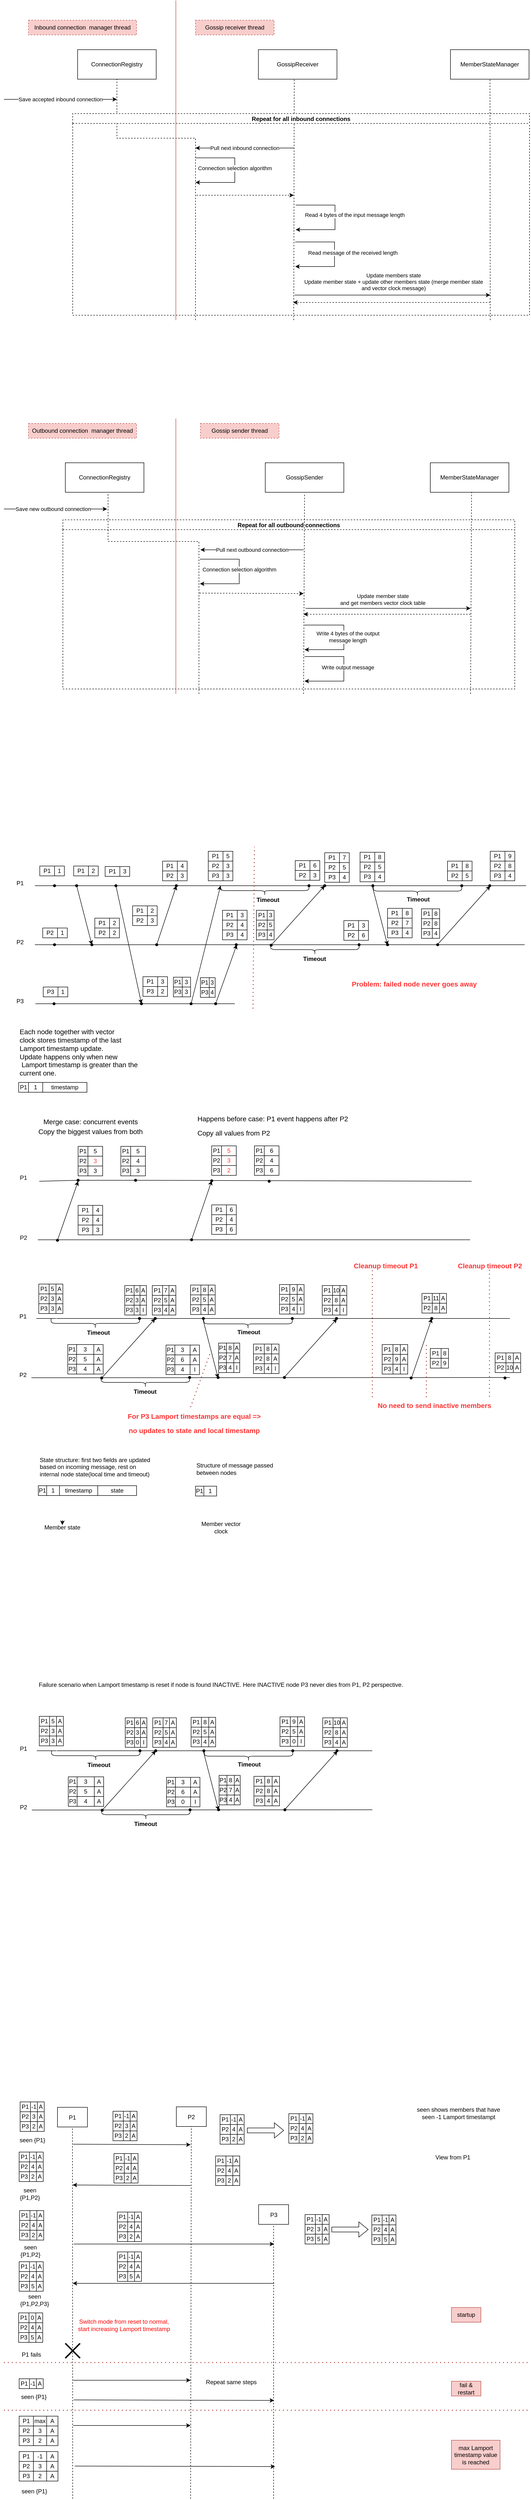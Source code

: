 <mxfile version="18.0.2" type="device"><diagram id="ybLl9iI-S3jgdH6vj_K6" name="Page-1"><mxGraphModel dx="1422" dy="762" grid="1" gridSize="10" guides="1" tooltips="1" connect="1" arrows="1" fold="1" page="1" pageScale="1" pageWidth="1100" pageHeight="850" math="0" shadow="0"><root><mxCell id="0"/><mxCell id="1" parent="0"/><mxCell id="8boevGqbtsoN4rnXImfY-2" value="ConnectionRegistry" style="rounded=0;whiteSpace=wrap;html=1;" parent="1" vertex="1"><mxGeometry x="160" y="100" width="160" height="60" as="geometry"/></mxCell><mxCell id="8boevGqbtsoN4rnXImfY-3" value="" style="endArrow=none;dashed=1;html=1;rounded=0;entryX=0.5;entryY=1;entryDx=0;entryDy=0;" parent="1" target="8boevGqbtsoN4rnXImfY-2" edge="1"><mxGeometry width="50" height="50" relative="1" as="geometry"><mxPoint x="400" y="650" as="sourcePoint"/><mxPoint x="450" y="350" as="targetPoint"/><Array as="points"><mxPoint x="400" y="280"/><mxPoint x="240" y="280"/></Array></mxGeometry></mxCell><mxCell id="8boevGqbtsoN4rnXImfY-4" value="Save accepted inbound connection" style="endArrow=classic;html=1;rounded=0;" parent="1" edge="1"><mxGeometry width="50" height="50" relative="1" as="geometry"><mxPoint x="10" y="201" as="sourcePoint"/><mxPoint x="240" y="201" as="targetPoint"/></mxGeometry></mxCell><mxCell id="8boevGqbtsoN4rnXImfY-5" value="GossipReceiver" style="rounded=0;whiteSpace=wrap;html=1;" parent="1" vertex="1"><mxGeometry x="528" y="100" width="160" height="60" as="geometry"/></mxCell><mxCell id="8boevGqbtsoN4rnXImfY-6" value="" style="endArrow=none;dashed=1;html=1;rounded=0;entryX=0.5;entryY=1;entryDx=0;entryDy=0;" parent="1" edge="1"><mxGeometry width="50" height="50" relative="1" as="geometry"><mxPoint x="600" y="650" as="sourcePoint"/><mxPoint x="601" y="160" as="targetPoint"/><Array as="points"/></mxGeometry></mxCell><mxCell id="8boevGqbtsoN4rnXImfY-9" value="" style="endArrow=classic;html=1;rounded=0;dashed=1;" parent="1" edge="1"><mxGeometry width="50" height="50" relative="1" as="geometry"><mxPoint x="402" y="396" as="sourcePoint"/><mxPoint x="600" y="396" as="targetPoint"/></mxGeometry></mxCell><mxCell id="8boevGqbtsoN4rnXImfY-10" value="Read 4 bytes of the input message length" style="endArrow=classic;html=1;rounded=0;" parent="1" edge="1"><mxGeometry x="-0.048" y="40" width="50" height="50" relative="1" as="geometry"><mxPoint x="604" y="416" as="sourcePoint"/><mxPoint x="604" y="466" as="targetPoint"/><Array as="points"><mxPoint x="684" y="416"/><mxPoint x="684" y="466"/></Array><mxPoint as="offset"/></mxGeometry></mxCell><mxCell id="8boevGqbtsoN4rnXImfY-11" value="Read message of the received length" style="endArrow=classic;html=1;rounded=0;" parent="1" edge="1"><mxGeometry x="-0.029" y="37" width="50" height="50" relative="1" as="geometry"><mxPoint x="603" y="491" as="sourcePoint"/><mxPoint x="603" y="541" as="targetPoint"/><Array as="points"><mxPoint x="683" y="491"/><mxPoint x="683" y="541"/></Array><mxPoint as="offset"/></mxGeometry></mxCell><mxCell id="8boevGqbtsoN4rnXImfY-14" value="Repeat for all inbound connections" style="swimlane;startSize=20;dashed=1;" parent="1" vertex="1"><mxGeometry x="150" y="230" width="930" height="410" as="geometry"/></mxCell><mxCell id="6hVaye2bWioW94FItzoU-2" value="Connection selection algorithm" style="endArrow=classic;html=1;rounded=0;" parent="8boevGqbtsoN4rnXImfY-14" edge="1"><mxGeometry x="-0.038" width="50" height="50" relative="1" as="geometry"><mxPoint x="250" y="90" as="sourcePoint"/><mxPoint x="250" y="140" as="targetPoint"/><Array as="points"><mxPoint x="330" y="90"/><mxPoint x="330" y="140"/></Array><mxPoint as="offset"/></mxGeometry></mxCell><mxCell id="8boevGqbtsoN4rnXImfY-7" value="Pull next inbound connection" style="endArrow=classic;html=1;rounded=0;" parent="8boevGqbtsoN4rnXImfY-14" edge="1"><mxGeometry width="50" height="50" relative="1" as="geometry"><mxPoint x="450" y="70" as="sourcePoint"/><mxPoint x="250" y="70" as="targetPoint"/></mxGeometry></mxCell><mxCell id="8boevGqbtsoN4rnXImfY-15" value="" style="endArrow=none;html=1;rounded=0;fillColor=#f8cecc;strokeColor=#b85450;" parent="1" edge="1"><mxGeometry width="50" height="50" relative="1" as="geometry"><mxPoint x="360" y="650" as="sourcePoint"/><mxPoint x="360" as="targetPoint"/></mxGeometry></mxCell><mxCell id="8boevGqbtsoN4rnXImfY-16" value="Save new outbound connection" style="endArrow=classic;html=1;rounded=0;" parent="1" edge="1"><mxGeometry x="-0.048" width="50" height="50" relative="1" as="geometry"><mxPoint x="10" y="1034" as="sourcePoint"/><mxPoint x="220" y="1034" as="targetPoint"/><mxPoint as="offset"/></mxGeometry></mxCell><mxCell id="8boevGqbtsoN4rnXImfY-17" value="Repeat for all outbound connections" style="swimlane;startSize=20;dashed=1;" parent="1" vertex="1"><mxGeometry x="130" y="1056" width="920" height="344" as="geometry"/></mxCell><mxCell id="6hVaye2bWioW94FItzoU-1" value="Connection selection algorithm" style="endArrow=classic;html=1;rounded=0;" parent="8boevGqbtsoN4rnXImfY-17" edge="1"><mxGeometry x="-0.038" width="50" height="50" relative="1" as="geometry"><mxPoint x="279" y="80" as="sourcePoint"/><mxPoint x="279" y="130" as="targetPoint"/><Array as="points"><mxPoint x="359" y="80"/><mxPoint x="359" y="130"/></Array><mxPoint as="offset"/></mxGeometry></mxCell><mxCell id="8boevGqbtsoN4rnXImfY-19" value="" style="endArrow=classic;html=1;rounded=0;dashed=1;" parent="8boevGqbtsoN4rnXImfY-17" edge="1"><mxGeometry width="50" height="50" relative="1" as="geometry"><mxPoint x="278" y="149" as="sourcePoint"/><mxPoint x="490" y="150" as="targetPoint"/></mxGeometry></mxCell><mxCell id="s1pc6fNnhc0i5zWTH6b8-24" value="" style="endArrow=none;dashed=1;html=1;rounded=0;" parent="8boevGqbtsoN4rnXImfY-17" edge="1"><mxGeometry width="50" height="50" relative="1" as="geometry"><mxPoint x="830" y="354" as="sourcePoint"/><mxPoint x="832" y="-60.5" as="targetPoint"/><Array as="points"/></mxGeometry></mxCell><mxCell id="8boevGqbtsoN4rnXImfY-18" value="Pull next outbound connection" style="endArrow=classic;html=1;rounded=0;" parent="1" edge="1"><mxGeometry width="50" height="50" relative="1" as="geometry"><mxPoint x="620" y="1117" as="sourcePoint"/><mxPoint x="410" y="1117" as="targetPoint"/></mxGeometry></mxCell><mxCell id="8boevGqbtsoN4rnXImfY-20" value="Write 4 bytes of the output &lt;br&gt;message length" style="endArrow=classic;html=1;rounded=0;" parent="1" edge="1"><mxGeometry x="-0.009" y="8" width="50" height="50" relative="1" as="geometry"><mxPoint x="622" y="1270" as="sourcePoint"/><mxPoint x="622" y="1320" as="targetPoint"/><Array as="points"><mxPoint x="702" y="1270"/><mxPoint x="702" y="1320"/></Array><mxPoint as="offset"/></mxGeometry></mxCell><mxCell id="8boevGqbtsoN4rnXImfY-21" value="Write output message" style="endArrow=classic;html=1;rounded=0;" parent="1" edge="1"><mxGeometry x="-0.029" y="8" width="50" height="50" relative="1" as="geometry"><mxPoint x="622" y="1334" as="sourcePoint"/><mxPoint x="622" y="1384" as="targetPoint"/><Array as="points"><mxPoint x="702" y="1334"/><mxPoint x="702" y="1384"/></Array><mxPoint as="offset"/></mxGeometry></mxCell><mxCell id="8boevGqbtsoN4rnXImfY-23" value="Inbound connection&amp;nbsp; manager thread" style="text;html=1;strokeColor=#b85450;fillColor=#f8cecc;align=center;verticalAlign=middle;whiteSpace=wrap;rounded=0;dashed=1;" parent="1" vertex="1"><mxGeometry x="60" y="40" width="220" height="30" as="geometry"/></mxCell><mxCell id="8boevGqbtsoN4rnXImfY-24" value="Gossip receiver thread" style="text;html=1;strokeColor=#b85450;fillColor=#f8cecc;align=center;verticalAlign=middle;whiteSpace=wrap;rounded=0;dashed=1;" parent="1" vertex="1"><mxGeometry x="400" y="40" width="160" height="30" as="geometry"/></mxCell><mxCell id="8boevGqbtsoN4rnXImfY-25" value="" style="endArrow=none;dashed=1;html=1;rounded=0;entryX=0.544;entryY=1.017;entryDx=0;entryDy=0;entryPerimeter=0;" parent="1" target="8boevGqbtsoN4rnXImfY-28" edge="1"><mxGeometry width="50" height="50" relative="1" as="geometry"><mxPoint x="407" y="1410" as="sourcePoint"/><mxPoint x="218" y="1008" as="targetPoint"/><Array as="points"><mxPoint x="407" y="1100"/><mxPoint x="222" y="1100"/></Array></mxGeometry></mxCell><mxCell id="8boevGqbtsoN4rnXImfY-26" value="" style="endArrow=none;dashed=1;html=1;rounded=0;" parent="1" edge="1"><mxGeometry width="50" height="50" relative="1" as="geometry"><mxPoint x="620" y="1410" as="sourcePoint"/><mxPoint x="622" y="1005" as="targetPoint"/><Array as="points"/></mxGeometry></mxCell><mxCell id="8boevGqbtsoN4rnXImfY-27" value="" style="endArrow=none;html=1;rounded=0;fillColor=#f8cecc;strokeColor=#b85450;" parent="1" edge="1"><mxGeometry width="50" height="50" relative="1" as="geometry"><mxPoint x="360" y="1410" as="sourcePoint"/><mxPoint x="360" y="850" as="targetPoint"/></mxGeometry></mxCell><mxCell id="8boevGqbtsoN4rnXImfY-28" value="ConnectionRegistry" style="rounded=0;whiteSpace=wrap;html=1;" parent="1" vertex="1"><mxGeometry x="135" y="940" width="160" height="60" as="geometry"/></mxCell><mxCell id="8boevGqbtsoN4rnXImfY-29" value="GossipSender" style="rounded=0;whiteSpace=wrap;html=1;" parent="1" vertex="1"><mxGeometry x="542" y="940" width="160" height="60" as="geometry"/></mxCell><mxCell id="8boevGqbtsoN4rnXImfY-30" value="Outbound connection&amp;nbsp; manager thread" style="text;html=1;strokeColor=#b85450;fillColor=#f8cecc;align=center;verticalAlign=middle;whiteSpace=wrap;rounded=0;dashed=1;" parent="1" vertex="1"><mxGeometry x="60" y="860" width="220" height="30" as="geometry"/></mxCell><mxCell id="8boevGqbtsoN4rnXImfY-31" value="Gossip sender thread" style="text;html=1;strokeColor=#b85450;fillColor=#f8cecc;align=center;verticalAlign=middle;whiteSpace=wrap;rounded=0;dashed=1;" parent="1" vertex="1"><mxGeometry x="410" y="860" width="160" height="30" as="geometry"/></mxCell><mxCell id="nclUNaPBs7oog8WegwaK-1" value="" style="endArrow=none;html=1;rounded=0;startArrow=none;" parent="1" source="nclUNaPBs7oog8WegwaK-14" edge="1"><mxGeometry width="50" height="50" relative="1" as="geometry"><mxPoint x="73" y="1800" as="sourcePoint"/><mxPoint x="1073" y="1800" as="targetPoint"/><Array as="points"/></mxGeometry></mxCell><mxCell id="nclUNaPBs7oog8WegwaK-2" value="" style="endArrow=none;html=1;rounded=0;" parent="1" edge="1"><mxGeometry width="50" height="50" relative="1" as="geometry"><mxPoint x="73" y="1920" as="sourcePoint"/><mxPoint x="1070" y="1920" as="targetPoint"/><Array as="points"/></mxGeometry></mxCell><mxCell id="nclUNaPBs7oog8WegwaK-3" value="" style="endArrow=none;html=1;rounded=0;" parent="1" edge="1"><mxGeometry width="50" height="50" relative="1" as="geometry"><mxPoint x="74" y="2040" as="sourcePoint"/><mxPoint x="480" y="2040" as="targetPoint"/><Array as="points"/></mxGeometry></mxCell><mxCell id="nclUNaPBs7oog8WegwaK-4" value="P1" style="text;html=1;strokeColor=none;fillColor=none;align=center;verticalAlign=middle;whiteSpace=wrap;rounded=0;" parent="1" vertex="1"><mxGeometry x="13" y="1780" width="60" height="30" as="geometry"/></mxCell><mxCell id="nclUNaPBs7oog8WegwaK-6" value="P2" style="text;html=1;strokeColor=none;fillColor=none;align=center;verticalAlign=middle;whiteSpace=wrap;rounded=0;" parent="1" vertex="1"><mxGeometry x="13" y="1900" width="60" height="30" as="geometry"/></mxCell><mxCell id="nclUNaPBs7oog8WegwaK-7" value="P3" style="text;html=1;strokeColor=none;fillColor=none;align=center;verticalAlign=middle;whiteSpace=wrap;rounded=0;" parent="1" vertex="1"><mxGeometry x="13" y="2020" width="60" height="30" as="geometry"/></mxCell><mxCell id="nclUNaPBs7oog8WegwaK-8" value="" style="endArrow=classic;html=1;rounded=0;" parent="1" edge="1"><mxGeometry width="50" height="50" relative="1" as="geometry"><mxPoint x="158" y="1800" as="sourcePoint"/><mxPoint x="189" y="1920" as="targetPoint"/></mxGeometry></mxCell><mxCell id="nclUNaPBs7oog8WegwaK-9" value="" style="endArrow=classic;html=1;rounded=0;" parent="1" edge="1"><mxGeometry width="50" height="50" relative="1" as="geometry"><mxPoint x="238" y="1800" as="sourcePoint"/><mxPoint x="290" y="2040" as="targetPoint"/></mxGeometry></mxCell><mxCell id="nclUNaPBs7oog8WegwaK-10" value="" style="endArrow=classic;html=1;rounded=0;" parent="1" edge="1"><mxGeometry width="50" height="50" relative="1" as="geometry"><mxPoint x="321" y="1920" as="sourcePoint"/><mxPoint x="361" y="1800" as="targetPoint"/></mxGeometry></mxCell><mxCell id="nclUNaPBs7oog8WegwaK-11" value="" style="endArrow=classic;html=1;rounded=0;" parent="1" edge="1"><mxGeometry width="50" height="50" relative="1" as="geometry"><mxPoint x="391" y="2040" as="sourcePoint"/><mxPoint x="451" y="1800" as="targetPoint"/></mxGeometry></mxCell><mxCell id="nclUNaPBs7oog8WegwaK-12" value="" style="endArrow=classic;html=1;rounded=0;" parent="1" edge="1"><mxGeometry width="50" height="50" relative="1" as="geometry"><mxPoint x="441" y="2040" as="sourcePoint"/><mxPoint x="484" y="1920" as="targetPoint"/></mxGeometry></mxCell><mxCell id="nclUNaPBs7oog8WegwaK-13" value="" style="endArrow=classic;html=1;rounded=0;entryX=0.425;entryY=0.625;entryDx=0;entryDy=0;entryPerimeter=0;exitX=0.6;exitY=0.625;exitDx=0;exitDy=0;exitPerimeter=0;" parent="1" source="nclUNaPBs7oog8WegwaK-278" edge="1"><mxGeometry width="50" height="50" relative="1" as="geometry"><mxPoint x="587" y="1920" as="sourcePoint"/><mxPoint x="663" y="1800" as="targetPoint"/></mxGeometry></mxCell><mxCell id="nclUNaPBs7oog8WegwaK-14" value="" style="shape=waypoint;sketch=0;fillStyle=solid;size=6;pointerEvents=1;points=[];fillColor=none;resizable=0;rotatable=0;perimeter=centerPerimeter;snapToPoint=1;" parent="1" vertex="1"><mxGeometry x="93" y="1780" width="40" height="40" as="geometry"/></mxCell><mxCell id="nclUNaPBs7oog8WegwaK-15" value="" style="endArrow=none;html=1;rounded=0;" parent="1" target="nclUNaPBs7oog8WegwaK-14" edge="1"><mxGeometry width="50" height="50" relative="1" as="geometry"><mxPoint x="73" y="1800" as="sourcePoint"/><mxPoint x="993" y="1800" as="targetPoint"/><Array as="points"/></mxGeometry></mxCell><mxCell id="nclUNaPBs7oog8WegwaK-149" value="" style="shape=table;html=1;whiteSpace=wrap;startSize=0;container=1;collapsible=0;childLayout=tableLayout;" parent="1" vertex="1"><mxGeometry x="83" y="1760" width="50" height="20" as="geometry"/></mxCell><mxCell id="nclUNaPBs7oog8WegwaK-150" value="" style="shape=tableRow;horizontal=0;startSize=0;swimlaneHead=0;swimlaneBody=0;top=0;left=0;bottom=0;right=0;collapsible=0;dropTarget=0;fillColor=none;points=[[0,0.5],[1,0.5]];portConstraint=eastwest;" parent="nclUNaPBs7oog8WegwaK-149" vertex="1"><mxGeometry width="50" height="20" as="geometry"/></mxCell><mxCell id="nclUNaPBs7oog8WegwaK-151" value="P1" style="shape=partialRectangle;html=1;whiteSpace=wrap;connectable=0;fillColor=none;top=0;left=0;bottom=0;right=0;overflow=hidden;" parent="nclUNaPBs7oog8WegwaK-150" vertex="1"><mxGeometry width="30" height="20" as="geometry"><mxRectangle width="30" height="20" as="alternateBounds"/></mxGeometry></mxCell><mxCell id="nclUNaPBs7oog8WegwaK-152" value="1" style="shape=partialRectangle;html=1;whiteSpace=wrap;connectable=0;fillColor=none;top=0;left=0;bottom=0;right=0;overflow=hidden;" parent="nclUNaPBs7oog8WegwaK-150" vertex="1"><mxGeometry x="30" width="20" height="20" as="geometry"><mxRectangle width="20" height="20" as="alternateBounds"/></mxGeometry></mxCell><mxCell id="nclUNaPBs7oog8WegwaK-162" value="" style="shape=table;html=1;whiteSpace=wrap;startSize=0;container=1;collapsible=0;childLayout=tableLayout;" parent="1" vertex="1"><mxGeometry x="152" y="1760" width="50" height="20" as="geometry"/></mxCell><mxCell id="nclUNaPBs7oog8WegwaK-163" value="" style="shape=tableRow;horizontal=0;startSize=0;swimlaneHead=0;swimlaneBody=0;top=0;left=0;bottom=0;right=0;collapsible=0;dropTarget=0;fillColor=none;points=[[0,0.5],[1,0.5]];portConstraint=eastwest;" parent="nclUNaPBs7oog8WegwaK-162" vertex="1"><mxGeometry width="50" height="20" as="geometry"/></mxCell><mxCell id="nclUNaPBs7oog8WegwaK-164" value="P1" style="shape=partialRectangle;html=1;whiteSpace=wrap;connectable=0;fillColor=none;top=0;left=0;bottom=0;right=0;overflow=hidden;" parent="nclUNaPBs7oog8WegwaK-163" vertex="1"><mxGeometry width="30" height="20" as="geometry"><mxRectangle width="30" height="20" as="alternateBounds"/></mxGeometry></mxCell><mxCell id="nclUNaPBs7oog8WegwaK-165" value="2" style="shape=partialRectangle;html=1;whiteSpace=wrap;connectable=0;fillColor=none;top=0;left=0;bottom=0;right=0;overflow=hidden;" parent="nclUNaPBs7oog8WegwaK-163" vertex="1"><mxGeometry x="30" width="20" height="20" as="geometry"><mxRectangle width="20" height="20" as="alternateBounds"/></mxGeometry></mxCell><mxCell id="nclUNaPBs7oog8WegwaK-167" value="" style="shape=waypoint;sketch=0;fillStyle=solid;size=6;pointerEvents=1;points=[];fillColor=none;resizable=0;rotatable=0;perimeter=centerPerimeter;snapToPoint=1;" parent="1" vertex="1"><mxGeometry x="138" y="1780" width="40" height="40" as="geometry"/></mxCell><mxCell id="nclUNaPBs7oog8WegwaK-168" value="" style="shape=waypoint;sketch=0;fillStyle=solid;size=6;pointerEvents=1;points=[];fillColor=none;resizable=0;rotatable=0;perimeter=centerPerimeter;snapToPoint=1;" parent="1" vertex="1"><mxGeometry x="218" y="1780" width="40" height="40" as="geometry"/></mxCell><mxCell id="nclUNaPBs7oog8WegwaK-169" value="" style="shape=waypoint;sketch=0;fillStyle=solid;size=6;pointerEvents=1;points=[];fillColor=none;resizable=0;rotatable=0;perimeter=centerPerimeter;snapToPoint=1;" parent="1" vertex="1"><mxGeometry x="341" y="1780" width="40" height="40" as="geometry"/></mxCell><mxCell id="nclUNaPBs7oog8WegwaK-170" value="" style="shape=waypoint;sketch=0;fillStyle=solid;size=6;pointerEvents=1;points=[];fillColor=none;resizable=0;rotatable=0;perimeter=centerPerimeter;snapToPoint=1;" parent="1" vertex="1"><mxGeometry x="611" y="1780" width="40" height="40" as="geometry"/></mxCell><mxCell id="nclUNaPBs7oog8WegwaK-171" value="" style="shape=waypoint;sketch=0;fillStyle=solid;size=6;pointerEvents=1;points=[];fillColor=none;resizable=0;rotatable=0;perimeter=centerPerimeter;snapToPoint=1;" parent="1" vertex="1"><mxGeometry x="643" y="1780" width="40" height="40" as="geometry"/></mxCell><mxCell id="nclUNaPBs7oog8WegwaK-173" value="" style="shape=table;html=1;whiteSpace=wrap;startSize=0;container=1;collapsible=0;childLayout=tableLayout;" parent="1" vertex="1"><mxGeometry x="216" y="1761" width="50" height="20" as="geometry"/></mxCell><mxCell id="nclUNaPBs7oog8WegwaK-174" value="" style="shape=tableRow;horizontal=0;startSize=0;swimlaneHead=0;swimlaneBody=0;top=0;left=0;bottom=0;right=0;collapsible=0;dropTarget=0;fillColor=none;points=[[0,0.5],[1,0.5]];portConstraint=eastwest;" parent="nclUNaPBs7oog8WegwaK-173" vertex="1"><mxGeometry width="50" height="20" as="geometry"/></mxCell><mxCell id="nclUNaPBs7oog8WegwaK-175" value="P1" style="shape=partialRectangle;html=1;whiteSpace=wrap;connectable=0;fillColor=none;top=0;left=0;bottom=0;right=0;overflow=hidden;" parent="nclUNaPBs7oog8WegwaK-174" vertex="1"><mxGeometry width="30" height="20" as="geometry"><mxRectangle width="30" height="20" as="alternateBounds"/></mxGeometry></mxCell><mxCell id="nclUNaPBs7oog8WegwaK-176" value="3" style="shape=partialRectangle;html=1;whiteSpace=wrap;connectable=0;fillColor=none;top=0;left=0;bottom=0;right=0;overflow=hidden;" parent="nclUNaPBs7oog8WegwaK-174" vertex="1"><mxGeometry x="30" width="20" height="20" as="geometry"><mxRectangle width="20" height="20" as="alternateBounds"/></mxGeometry></mxCell><mxCell id="nclUNaPBs7oog8WegwaK-177" value="" style="shape=waypoint;sketch=0;fillStyle=solid;size=6;pointerEvents=1;points=[];fillColor=none;resizable=0;rotatable=0;perimeter=centerPerimeter;snapToPoint=1;" parent="1" vertex="1"><mxGeometry x="93" y="1900" width="40" height="40" as="geometry"/></mxCell><mxCell id="nclUNaPBs7oog8WegwaK-178" value="" style="shape=waypoint;sketch=0;fillStyle=solid;size=6;pointerEvents=1;points=[];fillColor=none;resizable=0;rotatable=0;perimeter=centerPerimeter;snapToPoint=1;" parent="1" vertex="1"><mxGeometry x="92" y="2020" width="40" height="40" as="geometry"/></mxCell><mxCell id="nclUNaPBs7oog8WegwaK-179" value="" style="shape=table;html=1;whiteSpace=wrap;startSize=0;container=1;collapsible=0;childLayout=tableLayout;" parent="1" vertex="1"><mxGeometry x="89" y="1886" width="50" height="20" as="geometry"/></mxCell><mxCell id="nclUNaPBs7oog8WegwaK-180" value="" style="shape=tableRow;horizontal=0;startSize=0;swimlaneHead=0;swimlaneBody=0;top=0;left=0;bottom=0;right=0;collapsible=0;dropTarget=0;fillColor=none;points=[[0,0.5],[1,0.5]];portConstraint=eastwest;" parent="nclUNaPBs7oog8WegwaK-179" vertex="1"><mxGeometry width="50" height="20" as="geometry"/></mxCell><mxCell id="nclUNaPBs7oog8WegwaK-181" value="P2" style="shape=partialRectangle;html=1;whiteSpace=wrap;connectable=0;fillColor=none;top=0;left=0;bottom=0;right=0;overflow=hidden;" parent="nclUNaPBs7oog8WegwaK-180" vertex="1"><mxGeometry width="30" height="20" as="geometry"><mxRectangle width="30" height="20" as="alternateBounds"/></mxGeometry></mxCell><mxCell id="nclUNaPBs7oog8WegwaK-182" value="1" style="shape=partialRectangle;html=1;whiteSpace=wrap;connectable=0;fillColor=none;top=0;left=0;bottom=0;right=0;overflow=hidden;" parent="nclUNaPBs7oog8WegwaK-180" vertex="1"><mxGeometry x="30" width="20" height="20" as="geometry"><mxRectangle width="20" height="20" as="alternateBounds"/></mxGeometry></mxCell><mxCell id="nclUNaPBs7oog8WegwaK-183" value="" style="shape=table;html=1;whiteSpace=wrap;startSize=0;container=1;collapsible=0;childLayout=tableLayout;" parent="1" vertex="1"><mxGeometry x="90" y="2006" width="50" height="20" as="geometry"/></mxCell><mxCell id="nclUNaPBs7oog8WegwaK-184" value="" style="shape=tableRow;horizontal=0;startSize=0;swimlaneHead=0;swimlaneBody=0;top=0;left=0;bottom=0;right=0;collapsible=0;dropTarget=0;fillColor=none;points=[[0,0.5],[1,0.5]];portConstraint=eastwest;" parent="nclUNaPBs7oog8WegwaK-183" vertex="1"><mxGeometry width="50" height="20" as="geometry"/></mxCell><mxCell id="nclUNaPBs7oog8WegwaK-185" value="P3" style="shape=partialRectangle;html=1;whiteSpace=wrap;connectable=0;fillColor=none;top=0;left=0;bottom=0;right=0;overflow=hidden;" parent="nclUNaPBs7oog8WegwaK-184" vertex="1"><mxGeometry width="30" height="20" as="geometry"><mxRectangle width="30" height="20" as="alternateBounds"/></mxGeometry></mxCell><mxCell id="nclUNaPBs7oog8WegwaK-186" value="1" style="shape=partialRectangle;html=1;whiteSpace=wrap;connectable=0;fillColor=none;top=0;left=0;bottom=0;right=0;overflow=hidden;" parent="nclUNaPBs7oog8WegwaK-184" vertex="1"><mxGeometry x="30" width="20" height="20" as="geometry"><mxRectangle width="20" height="20" as="alternateBounds"/></mxGeometry></mxCell><mxCell id="nclUNaPBs7oog8WegwaK-187" value="" style="shape=waypoint;sketch=0;fillStyle=solid;size=6;pointerEvents=1;points=[];fillColor=none;resizable=0;rotatable=0;perimeter=centerPerimeter;snapToPoint=1;" parent="1" vertex="1"><mxGeometry x="169" y="1900" width="40" height="40" as="geometry"/></mxCell><mxCell id="nclUNaPBs7oog8WegwaK-188" value="" style="shape=waypoint;sketch=0;fillStyle=solid;size=6;pointerEvents=1;points=[];fillColor=none;resizable=0;rotatable=0;perimeter=centerPerimeter;snapToPoint=1;" parent="1" vertex="1"><mxGeometry x="270" y="2020" width="40" height="40" as="geometry"/></mxCell><mxCell id="nclUNaPBs7oog8WegwaK-189" value="" style="shape=table;html=1;whiteSpace=wrap;startSize=0;container=1;collapsible=0;childLayout=tableLayout;" parent="1" vertex="1"><mxGeometry x="195" y="1866" width="50" height="40" as="geometry"/></mxCell><mxCell id="nclUNaPBs7oog8WegwaK-190" value="" style="shape=tableRow;horizontal=0;startSize=0;swimlaneHead=0;swimlaneBody=0;top=0;left=0;bottom=0;right=0;collapsible=0;dropTarget=0;fillColor=none;points=[[0,0.5],[1,0.5]];portConstraint=eastwest;" parent="nclUNaPBs7oog8WegwaK-189" vertex="1"><mxGeometry width="50" height="20" as="geometry"/></mxCell><mxCell id="nclUNaPBs7oog8WegwaK-191" value="P1" style="shape=partialRectangle;html=1;whiteSpace=wrap;connectable=0;fillColor=none;top=0;left=0;bottom=0;right=0;overflow=hidden;" parent="nclUNaPBs7oog8WegwaK-190" vertex="1"><mxGeometry width="30" height="20" as="geometry"><mxRectangle width="30" height="20" as="alternateBounds"/></mxGeometry></mxCell><mxCell id="nclUNaPBs7oog8WegwaK-192" value="2" style="shape=partialRectangle;html=1;whiteSpace=wrap;connectable=0;fillColor=none;top=0;left=0;bottom=0;right=0;overflow=hidden;" parent="nclUNaPBs7oog8WegwaK-190" vertex="1"><mxGeometry x="30" width="20" height="20" as="geometry"><mxRectangle width="20" height="20" as="alternateBounds"/></mxGeometry></mxCell><mxCell id="nclUNaPBs7oog8WegwaK-193" style="shape=tableRow;horizontal=0;startSize=0;swimlaneHead=0;swimlaneBody=0;top=0;left=0;bottom=0;right=0;collapsible=0;dropTarget=0;fillColor=none;points=[[0,0.5],[1,0.5]];portConstraint=eastwest;" parent="nclUNaPBs7oog8WegwaK-189" vertex="1"><mxGeometry y="20" width="50" height="20" as="geometry"/></mxCell><mxCell id="nclUNaPBs7oog8WegwaK-194" value="P2" style="shape=partialRectangle;html=1;whiteSpace=wrap;connectable=0;fillColor=none;top=0;left=0;bottom=0;right=0;overflow=hidden;" parent="nclUNaPBs7oog8WegwaK-193" vertex="1"><mxGeometry width="30" height="20" as="geometry"><mxRectangle width="30" height="20" as="alternateBounds"/></mxGeometry></mxCell><mxCell id="nclUNaPBs7oog8WegwaK-195" value="&lt;span&gt;2&lt;/span&gt;" style="shape=partialRectangle;html=1;whiteSpace=wrap;connectable=0;fillColor=none;top=0;left=0;bottom=0;right=0;overflow=hidden;" parent="nclUNaPBs7oog8WegwaK-193" vertex="1"><mxGeometry x="30" width="20" height="20" as="geometry"><mxRectangle width="20" height="20" as="alternateBounds"/></mxGeometry></mxCell><mxCell id="nclUNaPBs7oog8WegwaK-196" value="" style="shape=table;html=1;whiteSpace=wrap;startSize=0;container=1;collapsible=0;childLayout=tableLayout;" parent="1" vertex="1"><mxGeometry x="272" y="1841" width="50" height="40" as="geometry"/></mxCell><mxCell id="nclUNaPBs7oog8WegwaK-197" value="" style="shape=tableRow;horizontal=0;startSize=0;swimlaneHead=0;swimlaneBody=0;top=0;left=0;bottom=0;right=0;collapsible=0;dropTarget=0;fillColor=none;points=[[0,0.5],[1,0.5]];portConstraint=eastwest;" parent="nclUNaPBs7oog8WegwaK-196" vertex="1"><mxGeometry width="50" height="20" as="geometry"/></mxCell><mxCell id="nclUNaPBs7oog8WegwaK-198" value="P1" style="shape=partialRectangle;html=1;whiteSpace=wrap;connectable=0;fillColor=none;top=0;left=0;bottom=0;right=0;overflow=hidden;" parent="nclUNaPBs7oog8WegwaK-197" vertex="1"><mxGeometry width="30" height="20" as="geometry"><mxRectangle width="30" height="20" as="alternateBounds"/></mxGeometry></mxCell><mxCell id="nclUNaPBs7oog8WegwaK-199" value="2" style="shape=partialRectangle;html=1;whiteSpace=wrap;connectable=0;fillColor=none;top=0;left=0;bottom=0;right=0;overflow=hidden;" parent="nclUNaPBs7oog8WegwaK-197" vertex="1"><mxGeometry x="30" width="20" height="20" as="geometry"><mxRectangle width="20" height="20" as="alternateBounds"/></mxGeometry></mxCell><mxCell id="nclUNaPBs7oog8WegwaK-200" style="shape=tableRow;horizontal=0;startSize=0;swimlaneHead=0;swimlaneBody=0;top=0;left=0;bottom=0;right=0;collapsible=0;dropTarget=0;fillColor=none;points=[[0,0.5],[1,0.5]];portConstraint=eastwest;" parent="nclUNaPBs7oog8WegwaK-196" vertex="1"><mxGeometry y="20" width="50" height="20" as="geometry"/></mxCell><mxCell id="nclUNaPBs7oog8WegwaK-201" value="P2" style="shape=partialRectangle;html=1;whiteSpace=wrap;connectable=0;fillColor=none;top=0;left=0;bottom=0;right=0;overflow=hidden;" parent="nclUNaPBs7oog8WegwaK-200" vertex="1"><mxGeometry width="30" height="20" as="geometry"><mxRectangle width="30" height="20" as="alternateBounds"/></mxGeometry></mxCell><mxCell id="nclUNaPBs7oog8WegwaK-202" value="&lt;span&gt;3&lt;/span&gt;" style="shape=partialRectangle;html=1;whiteSpace=wrap;connectable=0;fillColor=none;top=0;left=0;bottom=0;right=0;overflow=hidden;" parent="nclUNaPBs7oog8WegwaK-200" vertex="1"><mxGeometry x="30" width="20" height="20" as="geometry"><mxRectangle width="20" height="20" as="alternateBounds"/></mxGeometry></mxCell><mxCell id="nclUNaPBs7oog8WegwaK-203" value="" style="shape=waypoint;sketch=0;fillStyle=solid;size=6;pointerEvents=1;points=[];fillColor=none;resizable=0;rotatable=0;perimeter=centerPerimeter;snapToPoint=1;" parent="1" vertex="1"><mxGeometry x="301" y="1900" width="40" height="40" as="geometry"/></mxCell><mxCell id="nclUNaPBs7oog8WegwaK-204" value="" style="shape=table;html=1;whiteSpace=wrap;startSize=0;container=1;collapsible=0;childLayout=tableLayout;" parent="1" vertex="1"><mxGeometry x="333" y="1750" width="50" height="40" as="geometry"/></mxCell><mxCell id="nclUNaPBs7oog8WegwaK-205" value="" style="shape=tableRow;horizontal=0;startSize=0;swimlaneHead=0;swimlaneBody=0;top=0;left=0;bottom=0;right=0;collapsible=0;dropTarget=0;fillColor=none;points=[[0,0.5],[1,0.5]];portConstraint=eastwest;" parent="nclUNaPBs7oog8WegwaK-204" vertex="1"><mxGeometry width="50" height="20" as="geometry"/></mxCell><mxCell id="nclUNaPBs7oog8WegwaK-206" value="P1" style="shape=partialRectangle;html=1;whiteSpace=wrap;connectable=0;fillColor=none;top=0;left=0;bottom=0;right=0;overflow=hidden;" parent="nclUNaPBs7oog8WegwaK-205" vertex="1"><mxGeometry width="30" height="20" as="geometry"><mxRectangle width="30" height="20" as="alternateBounds"/></mxGeometry></mxCell><mxCell id="nclUNaPBs7oog8WegwaK-207" value="4" style="shape=partialRectangle;html=1;whiteSpace=wrap;connectable=0;fillColor=none;top=0;left=0;bottom=0;right=0;overflow=hidden;" parent="nclUNaPBs7oog8WegwaK-205" vertex="1"><mxGeometry x="30" width="20" height="20" as="geometry"><mxRectangle width="20" height="20" as="alternateBounds"/></mxGeometry></mxCell><mxCell id="nclUNaPBs7oog8WegwaK-208" style="shape=tableRow;horizontal=0;startSize=0;swimlaneHead=0;swimlaneBody=0;top=0;left=0;bottom=0;right=0;collapsible=0;dropTarget=0;fillColor=none;points=[[0,0.5],[1,0.5]];portConstraint=eastwest;" parent="nclUNaPBs7oog8WegwaK-204" vertex="1"><mxGeometry y="20" width="50" height="20" as="geometry"/></mxCell><mxCell id="nclUNaPBs7oog8WegwaK-209" value="P2" style="shape=partialRectangle;html=1;whiteSpace=wrap;connectable=0;fillColor=none;top=0;left=0;bottom=0;right=0;overflow=hidden;" parent="nclUNaPBs7oog8WegwaK-208" vertex="1"><mxGeometry width="30" height="20" as="geometry"><mxRectangle width="30" height="20" as="alternateBounds"/></mxGeometry></mxCell><mxCell id="nclUNaPBs7oog8WegwaK-210" value="&lt;span&gt;3&lt;/span&gt;" style="shape=partialRectangle;html=1;whiteSpace=wrap;connectable=0;fillColor=none;top=0;left=0;bottom=0;right=0;overflow=hidden;" parent="nclUNaPBs7oog8WegwaK-208" vertex="1"><mxGeometry x="30" width="20" height="20" as="geometry"><mxRectangle width="20" height="20" as="alternateBounds"/></mxGeometry></mxCell><mxCell id="nclUNaPBs7oog8WegwaK-211" value="" style="shape=table;html=1;whiteSpace=wrap;startSize=0;container=1;collapsible=0;childLayout=tableLayout;" parent="1" vertex="1"><mxGeometry x="293" y="1985" width="50" height="40" as="geometry"/></mxCell><mxCell id="nclUNaPBs7oog8WegwaK-212" value="" style="shape=tableRow;horizontal=0;startSize=0;swimlaneHead=0;swimlaneBody=0;top=0;left=0;bottom=0;right=0;collapsible=0;dropTarget=0;fillColor=none;points=[[0,0.5],[1,0.5]];portConstraint=eastwest;" parent="nclUNaPBs7oog8WegwaK-211" vertex="1"><mxGeometry width="50" height="20" as="geometry"/></mxCell><mxCell id="nclUNaPBs7oog8WegwaK-213" value="P1" style="shape=partialRectangle;html=1;whiteSpace=wrap;connectable=0;fillColor=none;top=0;left=0;bottom=0;right=0;overflow=hidden;" parent="nclUNaPBs7oog8WegwaK-212" vertex="1"><mxGeometry width="30" height="20" as="geometry"><mxRectangle width="30" height="20" as="alternateBounds"/></mxGeometry></mxCell><mxCell id="nclUNaPBs7oog8WegwaK-214" value="3" style="shape=partialRectangle;html=1;whiteSpace=wrap;connectable=0;fillColor=none;top=0;left=0;bottom=0;right=0;overflow=hidden;" parent="nclUNaPBs7oog8WegwaK-212" vertex="1"><mxGeometry x="30" width="20" height="20" as="geometry"><mxRectangle width="20" height="20" as="alternateBounds"/></mxGeometry></mxCell><mxCell id="nclUNaPBs7oog8WegwaK-215" style="shape=tableRow;horizontal=0;startSize=0;swimlaneHead=0;swimlaneBody=0;top=0;left=0;bottom=0;right=0;collapsible=0;dropTarget=0;fillColor=none;points=[[0,0.5],[1,0.5]];portConstraint=eastwest;" parent="nclUNaPBs7oog8WegwaK-211" vertex="1"><mxGeometry y="20" width="50" height="20" as="geometry"/></mxCell><mxCell id="nclUNaPBs7oog8WegwaK-216" value="P3" style="shape=partialRectangle;html=1;whiteSpace=wrap;connectable=0;fillColor=none;top=0;left=0;bottom=0;right=0;overflow=hidden;" parent="nclUNaPBs7oog8WegwaK-215" vertex="1"><mxGeometry width="30" height="20" as="geometry"><mxRectangle width="30" height="20" as="alternateBounds"/></mxGeometry></mxCell><mxCell id="nclUNaPBs7oog8WegwaK-217" value="&lt;span&gt;2&lt;/span&gt;" style="shape=partialRectangle;html=1;whiteSpace=wrap;connectable=0;fillColor=none;top=0;left=0;bottom=0;right=0;overflow=hidden;" parent="nclUNaPBs7oog8WegwaK-215" vertex="1"><mxGeometry x="30" width="20" height="20" as="geometry"><mxRectangle width="20" height="20" as="alternateBounds"/></mxGeometry></mxCell><mxCell id="nclUNaPBs7oog8WegwaK-218" value="" style="shape=table;html=1;whiteSpace=wrap;startSize=0;container=1;collapsible=0;childLayout=tableLayout;" parent="1" vertex="1"><mxGeometry x="355" y="1986" width="35" height="40" as="geometry"/></mxCell><mxCell id="nclUNaPBs7oog8WegwaK-219" value="" style="shape=tableRow;horizontal=0;startSize=0;swimlaneHead=0;swimlaneBody=0;top=0;left=0;bottom=0;right=0;collapsible=0;dropTarget=0;fillColor=none;points=[[0,0.5],[1,0.5]];portConstraint=eastwest;" parent="nclUNaPBs7oog8WegwaK-218" vertex="1"><mxGeometry width="35" height="20" as="geometry"/></mxCell><mxCell id="nclUNaPBs7oog8WegwaK-220" value="P1" style="shape=partialRectangle;html=1;whiteSpace=wrap;connectable=0;fillColor=none;top=0;left=0;bottom=0;right=0;overflow=hidden;" parent="nclUNaPBs7oog8WegwaK-219" vertex="1"><mxGeometry width="18" height="20" as="geometry"><mxRectangle width="18" height="20" as="alternateBounds"/></mxGeometry></mxCell><mxCell id="nclUNaPBs7oog8WegwaK-221" value="3" style="shape=partialRectangle;html=1;whiteSpace=wrap;connectable=0;fillColor=none;top=0;left=0;bottom=0;right=0;overflow=hidden;" parent="nclUNaPBs7oog8WegwaK-219" vertex="1"><mxGeometry x="18" width="17" height="20" as="geometry"><mxRectangle width="17" height="20" as="alternateBounds"/></mxGeometry></mxCell><mxCell id="nclUNaPBs7oog8WegwaK-222" style="shape=tableRow;horizontal=0;startSize=0;swimlaneHead=0;swimlaneBody=0;top=0;left=0;bottom=0;right=0;collapsible=0;dropTarget=0;fillColor=none;points=[[0,0.5],[1,0.5]];portConstraint=eastwest;" parent="nclUNaPBs7oog8WegwaK-218" vertex="1"><mxGeometry y="20" width="35" height="20" as="geometry"/></mxCell><mxCell id="nclUNaPBs7oog8WegwaK-223" value="P3" style="shape=partialRectangle;html=1;whiteSpace=wrap;connectable=0;fillColor=none;top=0;left=0;bottom=0;right=0;overflow=hidden;" parent="nclUNaPBs7oog8WegwaK-222" vertex="1"><mxGeometry width="18" height="20" as="geometry"><mxRectangle width="18" height="20" as="alternateBounds"/></mxGeometry></mxCell><mxCell id="nclUNaPBs7oog8WegwaK-224" value="&lt;span&gt;3&lt;/span&gt;" style="shape=partialRectangle;html=1;whiteSpace=wrap;connectable=0;fillColor=none;top=0;left=0;bottom=0;right=0;overflow=hidden;" parent="nclUNaPBs7oog8WegwaK-222" vertex="1"><mxGeometry x="18" width="17" height="20" as="geometry"><mxRectangle width="17" height="20" as="alternateBounds"/></mxGeometry></mxCell><mxCell id="nclUNaPBs7oog8WegwaK-225" value="" style="shape=waypoint;sketch=0;fillStyle=solid;size=6;pointerEvents=1;points=[];fillColor=none;resizable=0;rotatable=0;perimeter=centerPerimeter;snapToPoint=1;" parent="1" vertex="1"><mxGeometry x="371" y="2020" width="40" height="40" as="geometry"/></mxCell><mxCell id="nclUNaPBs7oog8WegwaK-226" value="" style="shape=table;html=1;whiteSpace=wrap;startSize=0;container=1;collapsible=0;childLayout=tableLayout;" parent="1" vertex="1"><mxGeometry x="426" y="1730" width="50" height="60" as="geometry"/></mxCell><mxCell id="nclUNaPBs7oog8WegwaK-227" value="" style="shape=tableRow;horizontal=0;startSize=0;swimlaneHead=0;swimlaneBody=0;top=0;left=0;bottom=0;right=0;collapsible=0;dropTarget=0;fillColor=none;points=[[0,0.5],[1,0.5]];portConstraint=eastwest;" parent="nclUNaPBs7oog8WegwaK-226" vertex="1"><mxGeometry width="50" height="20" as="geometry"/></mxCell><mxCell id="nclUNaPBs7oog8WegwaK-228" value="P1" style="shape=partialRectangle;html=1;whiteSpace=wrap;connectable=0;fillColor=none;top=0;left=0;bottom=0;right=0;overflow=hidden;" parent="nclUNaPBs7oog8WegwaK-227" vertex="1"><mxGeometry width="30" height="20" as="geometry"><mxRectangle width="30" height="20" as="alternateBounds"/></mxGeometry></mxCell><mxCell id="nclUNaPBs7oog8WegwaK-229" value="5" style="shape=partialRectangle;html=1;whiteSpace=wrap;connectable=0;fillColor=none;top=0;left=0;bottom=0;right=0;overflow=hidden;" parent="nclUNaPBs7oog8WegwaK-227" vertex="1"><mxGeometry x="30" width="20" height="20" as="geometry"><mxRectangle width="20" height="20" as="alternateBounds"/></mxGeometry></mxCell><mxCell id="nclUNaPBs7oog8WegwaK-230" style="shape=tableRow;horizontal=0;startSize=0;swimlaneHead=0;swimlaneBody=0;top=0;left=0;bottom=0;right=0;collapsible=0;dropTarget=0;fillColor=none;points=[[0,0.5],[1,0.5]];portConstraint=eastwest;" parent="nclUNaPBs7oog8WegwaK-226" vertex="1"><mxGeometry y="20" width="50" height="20" as="geometry"/></mxCell><mxCell id="nclUNaPBs7oog8WegwaK-231" value="P2" style="shape=partialRectangle;html=1;whiteSpace=wrap;connectable=0;fillColor=none;top=0;left=0;bottom=0;right=0;overflow=hidden;" parent="nclUNaPBs7oog8WegwaK-230" vertex="1"><mxGeometry width="30" height="20" as="geometry"><mxRectangle width="30" height="20" as="alternateBounds"/></mxGeometry></mxCell><mxCell id="nclUNaPBs7oog8WegwaK-232" value="&lt;span&gt;3&lt;/span&gt;" style="shape=partialRectangle;html=1;whiteSpace=wrap;connectable=0;fillColor=none;top=0;left=0;bottom=0;right=0;overflow=hidden;" parent="nclUNaPBs7oog8WegwaK-230" vertex="1"><mxGeometry x="30" width="20" height="20" as="geometry"><mxRectangle width="20" height="20" as="alternateBounds"/></mxGeometry></mxCell><mxCell id="nclUNaPBs7oog8WegwaK-233" style="shape=tableRow;horizontal=0;startSize=0;swimlaneHead=0;swimlaneBody=0;top=0;left=0;bottom=0;right=0;collapsible=0;dropTarget=0;fillColor=none;points=[[0,0.5],[1,0.5]];portConstraint=eastwest;" parent="nclUNaPBs7oog8WegwaK-226" vertex="1"><mxGeometry y="40" width="50" height="20" as="geometry"/></mxCell><mxCell id="nclUNaPBs7oog8WegwaK-234" value="P3" style="shape=partialRectangle;html=1;whiteSpace=wrap;connectable=0;fillColor=none;top=0;left=0;bottom=0;right=0;overflow=hidden;" parent="nclUNaPBs7oog8WegwaK-233" vertex="1"><mxGeometry width="30" height="20" as="geometry"><mxRectangle width="30" height="20" as="alternateBounds"/></mxGeometry></mxCell><mxCell id="nclUNaPBs7oog8WegwaK-235" value="3" style="shape=partialRectangle;html=1;whiteSpace=wrap;connectable=0;fillColor=none;top=0;left=0;bottom=0;right=0;overflow=hidden;" parent="nclUNaPBs7oog8WegwaK-233" vertex="1"><mxGeometry x="30" width="20" height="20" as="geometry"><mxRectangle width="20" height="20" as="alternateBounds"/></mxGeometry></mxCell><mxCell id="nclUNaPBs7oog8WegwaK-236" value="" style="shape=waypoint;sketch=0;fillStyle=solid;size=6;pointerEvents=1;points=[];fillColor=none;resizable=0;rotatable=0;perimeter=centerPerimeter;snapToPoint=1;" parent="1" vertex="1"><mxGeometry x="421" y="2020" width="40" height="40" as="geometry"/></mxCell><mxCell id="nclUNaPBs7oog8WegwaK-237" value="" style="shape=waypoint;sketch=0;fillStyle=solid;size=6;pointerEvents=1;points=[];fillColor=none;resizable=0;rotatable=0;perimeter=centerPerimeter;snapToPoint=1;" parent="1" vertex="1"><mxGeometry x="463" y="1900" width="40" height="40" as="geometry"/></mxCell><mxCell id="nclUNaPBs7oog8WegwaK-239" value="" style="shape=table;html=1;whiteSpace=wrap;startSize=0;container=1;collapsible=0;childLayout=tableLayout;" parent="1" vertex="1"><mxGeometry x="410" y="1987" width="30" height="40" as="geometry"/></mxCell><mxCell id="nclUNaPBs7oog8WegwaK-240" value="" style="shape=tableRow;horizontal=0;startSize=0;swimlaneHead=0;swimlaneBody=0;top=0;left=0;bottom=0;right=0;collapsible=0;dropTarget=0;fillColor=none;points=[[0,0.5],[1,0.5]];portConstraint=eastwest;" parent="nclUNaPBs7oog8WegwaK-239" vertex="1"><mxGeometry width="30" height="20" as="geometry"/></mxCell><mxCell id="nclUNaPBs7oog8WegwaK-241" value="P1" style="shape=partialRectangle;html=1;whiteSpace=wrap;connectable=0;fillColor=none;top=0;left=0;bottom=0;right=0;overflow=hidden;" parent="nclUNaPBs7oog8WegwaK-240" vertex="1"><mxGeometry width="18" height="20" as="geometry"><mxRectangle width="18" height="20" as="alternateBounds"/></mxGeometry></mxCell><mxCell id="nclUNaPBs7oog8WegwaK-242" value="3" style="shape=partialRectangle;html=1;whiteSpace=wrap;connectable=0;fillColor=none;top=0;left=0;bottom=0;right=0;overflow=hidden;" parent="nclUNaPBs7oog8WegwaK-240" vertex="1"><mxGeometry x="18" width="12" height="20" as="geometry"><mxRectangle width="12" height="20" as="alternateBounds"/></mxGeometry></mxCell><mxCell id="nclUNaPBs7oog8WegwaK-243" style="shape=tableRow;horizontal=0;startSize=0;swimlaneHead=0;swimlaneBody=0;top=0;left=0;bottom=0;right=0;collapsible=0;dropTarget=0;fillColor=none;points=[[0,0.5],[1,0.5]];portConstraint=eastwest;" parent="nclUNaPBs7oog8WegwaK-239" vertex="1"><mxGeometry y="20" width="30" height="20" as="geometry"/></mxCell><mxCell id="nclUNaPBs7oog8WegwaK-244" value="P3" style="shape=partialRectangle;html=1;whiteSpace=wrap;connectable=0;fillColor=none;top=0;left=0;bottom=0;right=0;overflow=hidden;" parent="nclUNaPBs7oog8WegwaK-243" vertex="1"><mxGeometry width="18" height="20" as="geometry"><mxRectangle width="18" height="20" as="alternateBounds"/></mxGeometry></mxCell><mxCell id="nclUNaPBs7oog8WegwaK-245" value="&lt;span&gt;4&lt;/span&gt;" style="shape=partialRectangle;html=1;whiteSpace=wrap;connectable=0;fillColor=none;top=0;left=0;bottom=0;right=0;overflow=hidden;" parent="nclUNaPBs7oog8WegwaK-243" vertex="1"><mxGeometry x="18" width="12" height="20" as="geometry"><mxRectangle width="12" height="20" as="alternateBounds"/></mxGeometry></mxCell><mxCell id="nclUNaPBs7oog8WegwaK-246" value="" style="shape=table;html=1;whiteSpace=wrap;startSize=0;container=1;collapsible=0;childLayout=tableLayout;" parent="1" vertex="1"><mxGeometry x="455" y="1850" width="50" height="60" as="geometry"/></mxCell><mxCell id="nclUNaPBs7oog8WegwaK-247" value="" style="shape=tableRow;horizontal=0;startSize=0;swimlaneHead=0;swimlaneBody=0;top=0;left=0;bottom=0;right=0;collapsible=0;dropTarget=0;fillColor=none;points=[[0,0.5],[1,0.5]];portConstraint=eastwest;" parent="nclUNaPBs7oog8WegwaK-246" vertex="1"><mxGeometry width="50" height="20" as="geometry"/></mxCell><mxCell id="nclUNaPBs7oog8WegwaK-248" value="P1" style="shape=partialRectangle;html=1;whiteSpace=wrap;connectable=0;fillColor=none;top=0;left=0;bottom=0;right=0;overflow=hidden;" parent="nclUNaPBs7oog8WegwaK-247" vertex="1"><mxGeometry width="30" height="20" as="geometry"><mxRectangle width="30" height="20" as="alternateBounds"/></mxGeometry></mxCell><mxCell id="nclUNaPBs7oog8WegwaK-249" value="3" style="shape=partialRectangle;html=1;whiteSpace=wrap;connectable=0;fillColor=none;top=0;left=0;bottom=0;right=0;overflow=hidden;" parent="nclUNaPBs7oog8WegwaK-247" vertex="1"><mxGeometry x="30" width="20" height="20" as="geometry"><mxRectangle width="20" height="20" as="alternateBounds"/></mxGeometry></mxCell><mxCell id="nclUNaPBs7oog8WegwaK-250" style="shape=tableRow;horizontal=0;startSize=0;swimlaneHead=0;swimlaneBody=0;top=0;left=0;bottom=0;right=0;collapsible=0;dropTarget=0;fillColor=none;points=[[0,0.5],[1,0.5]];portConstraint=eastwest;" parent="nclUNaPBs7oog8WegwaK-246" vertex="1"><mxGeometry y="20" width="50" height="20" as="geometry"/></mxCell><mxCell id="nclUNaPBs7oog8WegwaK-251" value="P2" style="shape=partialRectangle;html=1;whiteSpace=wrap;connectable=0;fillColor=none;top=0;left=0;bottom=0;right=0;overflow=hidden;" parent="nclUNaPBs7oog8WegwaK-250" vertex="1"><mxGeometry width="30" height="20" as="geometry"><mxRectangle width="30" height="20" as="alternateBounds"/></mxGeometry></mxCell><mxCell id="nclUNaPBs7oog8WegwaK-252" value="&lt;span&gt;4&lt;/span&gt;" style="shape=partialRectangle;html=1;whiteSpace=wrap;connectable=0;fillColor=none;top=0;left=0;bottom=0;right=0;overflow=hidden;" parent="nclUNaPBs7oog8WegwaK-250" vertex="1"><mxGeometry x="30" width="20" height="20" as="geometry"><mxRectangle width="20" height="20" as="alternateBounds"/></mxGeometry></mxCell><mxCell id="nclUNaPBs7oog8WegwaK-253" style="shape=tableRow;horizontal=0;startSize=0;swimlaneHead=0;swimlaneBody=0;top=0;left=0;bottom=0;right=0;collapsible=0;dropTarget=0;fillColor=none;points=[[0,0.5],[1,0.5]];portConstraint=eastwest;" parent="nclUNaPBs7oog8WegwaK-246" vertex="1"><mxGeometry y="40" width="50" height="20" as="geometry"/></mxCell><mxCell id="nclUNaPBs7oog8WegwaK-254" value="P3" style="shape=partialRectangle;html=1;whiteSpace=wrap;connectable=0;fillColor=none;top=0;left=0;bottom=0;right=0;overflow=hidden;" parent="nclUNaPBs7oog8WegwaK-253" vertex="1"><mxGeometry width="30" height="20" as="geometry"><mxRectangle width="30" height="20" as="alternateBounds"/></mxGeometry></mxCell><mxCell id="nclUNaPBs7oog8WegwaK-255" value="4" style="shape=partialRectangle;html=1;whiteSpace=wrap;connectable=0;fillColor=none;top=0;left=0;bottom=0;right=0;overflow=hidden;" parent="nclUNaPBs7oog8WegwaK-253" vertex="1"><mxGeometry x="30" width="20" height="20" as="geometry"><mxRectangle width="20" height="20" as="alternateBounds"/></mxGeometry></mxCell><mxCell id="nclUNaPBs7oog8WegwaK-256" value="" style="shape=curlyBracket;whiteSpace=wrap;html=1;rounded=1;rotation=-90;" parent="1" vertex="1"><mxGeometry x="531" y="1720" width="20" height="180" as="geometry"/></mxCell><mxCell id="nclUNaPBs7oog8WegwaK-257" value="" style="shape=table;html=1;whiteSpace=wrap;startSize=0;container=1;collapsible=0;childLayout=tableLayout;" parent="1" vertex="1"><mxGeometry x="603" y="1749" width="50" height="40" as="geometry"/></mxCell><mxCell id="nclUNaPBs7oog8WegwaK-258" value="" style="shape=tableRow;horizontal=0;startSize=0;swimlaneHead=0;swimlaneBody=0;top=0;left=0;bottom=0;right=0;collapsible=0;dropTarget=0;fillColor=none;points=[[0,0.5],[1,0.5]];portConstraint=eastwest;" parent="nclUNaPBs7oog8WegwaK-257" vertex="1"><mxGeometry width="50" height="20" as="geometry"/></mxCell><mxCell id="nclUNaPBs7oog8WegwaK-259" value="P1" style="shape=partialRectangle;html=1;whiteSpace=wrap;connectable=0;fillColor=none;top=0;left=0;bottom=0;right=0;overflow=hidden;" parent="nclUNaPBs7oog8WegwaK-258" vertex="1"><mxGeometry width="30" height="20" as="geometry"><mxRectangle width="30" height="20" as="alternateBounds"/></mxGeometry></mxCell><mxCell id="nclUNaPBs7oog8WegwaK-260" value="6" style="shape=partialRectangle;html=1;whiteSpace=wrap;connectable=0;fillColor=none;top=0;left=0;bottom=0;right=0;overflow=hidden;" parent="nclUNaPBs7oog8WegwaK-258" vertex="1"><mxGeometry x="30" width="20" height="20" as="geometry"><mxRectangle width="20" height="20" as="alternateBounds"/></mxGeometry></mxCell><mxCell id="nclUNaPBs7oog8WegwaK-261" style="shape=tableRow;horizontal=0;startSize=0;swimlaneHead=0;swimlaneBody=0;top=0;left=0;bottom=0;right=0;collapsible=0;dropTarget=0;fillColor=none;points=[[0,0.5],[1,0.5]];portConstraint=eastwest;" parent="nclUNaPBs7oog8WegwaK-257" vertex="1"><mxGeometry y="20" width="50" height="20" as="geometry"/></mxCell><mxCell id="nclUNaPBs7oog8WegwaK-262" value="P2" style="shape=partialRectangle;html=1;whiteSpace=wrap;connectable=0;fillColor=none;top=0;left=0;bottom=0;right=0;overflow=hidden;" parent="nclUNaPBs7oog8WegwaK-261" vertex="1"><mxGeometry width="30" height="20" as="geometry"><mxRectangle width="30" height="20" as="alternateBounds"/></mxGeometry></mxCell><mxCell id="nclUNaPBs7oog8WegwaK-263" value="&lt;span&gt;3&lt;/span&gt;" style="shape=partialRectangle;html=1;whiteSpace=wrap;connectable=0;fillColor=none;top=0;left=0;bottom=0;right=0;overflow=hidden;" parent="nclUNaPBs7oog8WegwaK-261" vertex="1"><mxGeometry x="30" width="20" height="20" as="geometry"><mxRectangle width="20" height="20" as="alternateBounds"/></mxGeometry></mxCell><mxCell id="nclUNaPBs7oog8WegwaK-264" value="Timeout" style="text;strokeColor=none;fillColor=none;html=1;fontSize=12;fontStyle=1;verticalAlign=middle;align=center;" parent="1" vertex="1"><mxGeometry x="517" y="1824" width="60" height="10" as="geometry"/></mxCell><mxCell id="nclUNaPBs7oog8WegwaK-268" value="" style="shape=table;html=1;whiteSpace=wrap;startSize=0;container=1;collapsible=0;childLayout=tableLayout;" parent="1" vertex="1"><mxGeometry x="524" y="1850" width="36" height="60" as="geometry"/></mxCell><mxCell id="nclUNaPBs7oog8WegwaK-269" value="" style="shape=tableRow;horizontal=0;startSize=0;swimlaneHead=0;swimlaneBody=0;top=0;left=0;bottom=0;right=0;collapsible=0;dropTarget=0;fillColor=none;points=[[0,0.5],[1,0.5]];portConstraint=eastwest;" parent="nclUNaPBs7oog8WegwaK-268" vertex="1"><mxGeometry width="36" height="20" as="geometry"/></mxCell><mxCell id="nclUNaPBs7oog8WegwaK-270" value="P1" style="shape=partialRectangle;html=1;whiteSpace=wrap;connectable=0;fillColor=none;top=0;left=0;bottom=0;right=0;overflow=hidden;" parent="nclUNaPBs7oog8WegwaK-269" vertex="1"><mxGeometry width="22" height="20" as="geometry"><mxRectangle width="22" height="20" as="alternateBounds"/></mxGeometry></mxCell><mxCell id="nclUNaPBs7oog8WegwaK-271" value="3" style="shape=partialRectangle;html=1;whiteSpace=wrap;connectable=0;fillColor=none;top=0;left=0;bottom=0;right=0;overflow=hidden;" parent="nclUNaPBs7oog8WegwaK-269" vertex="1"><mxGeometry x="22" width="14" height="20" as="geometry"><mxRectangle width="14" height="20" as="alternateBounds"/></mxGeometry></mxCell><mxCell id="nclUNaPBs7oog8WegwaK-272" style="shape=tableRow;horizontal=0;startSize=0;swimlaneHead=0;swimlaneBody=0;top=0;left=0;bottom=0;right=0;collapsible=0;dropTarget=0;fillColor=none;points=[[0,0.5],[1,0.5]];portConstraint=eastwest;" parent="nclUNaPBs7oog8WegwaK-268" vertex="1"><mxGeometry y="20" width="36" height="20" as="geometry"/></mxCell><mxCell id="nclUNaPBs7oog8WegwaK-273" value="P2" style="shape=partialRectangle;html=1;whiteSpace=wrap;connectable=0;fillColor=none;top=0;left=0;bottom=0;right=0;overflow=hidden;" parent="nclUNaPBs7oog8WegwaK-272" vertex="1"><mxGeometry width="22" height="20" as="geometry"><mxRectangle width="22" height="20" as="alternateBounds"/></mxGeometry></mxCell><mxCell id="nclUNaPBs7oog8WegwaK-274" value="&lt;span&gt;5&lt;/span&gt;" style="shape=partialRectangle;html=1;whiteSpace=wrap;connectable=0;fillColor=none;top=0;left=0;bottom=0;right=0;overflow=hidden;" parent="nclUNaPBs7oog8WegwaK-272" vertex="1"><mxGeometry x="22" width="14" height="20" as="geometry"><mxRectangle width="14" height="20" as="alternateBounds"/></mxGeometry></mxCell><mxCell id="nclUNaPBs7oog8WegwaK-275" style="shape=tableRow;horizontal=0;startSize=0;swimlaneHead=0;swimlaneBody=0;top=0;left=0;bottom=0;right=0;collapsible=0;dropTarget=0;fillColor=none;points=[[0,0.5],[1,0.5]];portConstraint=eastwest;" parent="nclUNaPBs7oog8WegwaK-268" vertex="1"><mxGeometry y="40" width="36" height="20" as="geometry"/></mxCell><mxCell id="nclUNaPBs7oog8WegwaK-276" value="P3" style="shape=partialRectangle;html=1;whiteSpace=wrap;connectable=0;fillColor=none;top=0;left=0;bottom=0;right=0;overflow=hidden;" parent="nclUNaPBs7oog8WegwaK-275" vertex="1"><mxGeometry width="22" height="20" as="geometry"><mxRectangle width="22" height="20" as="alternateBounds"/></mxGeometry></mxCell><mxCell id="nclUNaPBs7oog8WegwaK-277" value="4" style="shape=partialRectangle;html=1;whiteSpace=wrap;connectable=0;fillColor=none;top=0;left=0;bottom=0;right=0;overflow=hidden;" parent="nclUNaPBs7oog8WegwaK-275" vertex="1"><mxGeometry x="22" width="14" height="20" as="geometry"><mxRectangle width="14" height="20" as="alternateBounds"/></mxGeometry></mxCell><mxCell id="nclUNaPBs7oog8WegwaK-278" value="" style="shape=waypoint;sketch=0;fillStyle=solid;size=6;pointerEvents=1;points=[];fillColor=none;resizable=0;rotatable=0;perimeter=centerPerimeter;snapToPoint=1;" parent="1" vertex="1"><mxGeometry x="534" y="1901" width="40" height="40" as="geometry"/></mxCell><mxCell id="nclUNaPBs7oog8WegwaK-279" value="" style="shape=table;html=1;whiteSpace=wrap;startSize=0;container=1;collapsible=0;childLayout=tableLayout;" parent="1" vertex="1"><mxGeometry x="663" y="1733" width="50" height="60" as="geometry"/></mxCell><mxCell id="nclUNaPBs7oog8WegwaK-280" value="" style="shape=tableRow;horizontal=0;startSize=0;swimlaneHead=0;swimlaneBody=0;top=0;left=0;bottom=0;right=0;collapsible=0;dropTarget=0;fillColor=none;points=[[0,0.5],[1,0.5]];portConstraint=eastwest;" parent="nclUNaPBs7oog8WegwaK-279" vertex="1"><mxGeometry width="50" height="20" as="geometry"/></mxCell><mxCell id="nclUNaPBs7oog8WegwaK-281" value="P1" style="shape=partialRectangle;html=1;whiteSpace=wrap;connectable=0;fillColor=none;top=0;left=0;bottom=0;right=0;overflow=hidden;" parent="nclUNaPBs7oog8WegwaK-280" vertex="1"><mxGeometry width="30" height="20" as="geometry"><mxRectangle width="30" height="20" as="alternateBounds"/></mxGeometry></mxCell><mxCell id="nclUNaPBs7oog8WegwaK-282" value="7" style="shape=partialRectangle;html=1;whiteSpace=wrap;connectable=0;fillColor=none;top=0;left=0;bottom=0;right=0;overflow=hidden;" parent="nclUNaPBs7oog8WegwaK-280" vertex="1"><mxGeometry x="30" width="20" height="20" as="geometry"><mxRectangle width="20" height="20" as="alternateBounds"/></mxGeometry></mxCell><mxCell id="nclUNaPBs7oog8WegwaK-283" style="shape=tableRow;horizontal=0;startSize=0;swimlaneHead=0;swimlaneBody=0;top=0;left=0;bottom=0;right=0;collapsible=0;dropTarget=0;fillColor=none;points=[[0,0.5],[1,0.5]];portConstraint=eastwest;" parent="nclUNaPBs7oog8WegwaK-279" vertex="1"><mxGeometry y="20" width="50" height="20" as="geometry"/></mxCell><mxCell id="nclUNaPBs7oog8WegwaK-284" value="P2" style="shape=partialRectangle;html=1;whiteSpace=wrap;connectable=0;fillColor=none;top=0;left=0;bottom=0;right=0;overflow=hidden;" parent="nclUNaPBs7oog8WegwaK-283" vertex="1"><mxGeometry width="30" height="20" as="geometry"><mxRectangle width="30" height="20" as="alternateBounds"/></mxGeometry></mxCell><mxCell id="nclUNaPBs7oog8WegwaK-285" value="&lt;span&gt;5&lt;/span&gt;" style="shape=partialRectangle;html=1;whiteSpace=wrap;connectable=0;fillColor=none;top=0;left=0;bottom=0;right=0;overflow=hidden;" parent="nclUNaPBs7oog8WegwaK-283" vertex="1"><mxGeometry x="30" width="20" height="20" as="geometry"><mxRectangle width="20" height="20" as="alternateBounds"/></mxGeometry></mxCell><mxCell id="nclUNaPBs7oog8WegwaK-286" style="shape=tableRow;horizontal=0;startSize=0;swimlaneHead=0;swimlaneBody=0;top=0;left=0;bottom=0;right=0;collapsible=0;dropTarget=0;fillColor=none;points=[[0,0.5],[1,0.5]];portConstraint=eastwest;" parent="nclUNaPBs7oog8WegwaK-279" vertex="1"><mxGeometry y="40" width="50" height="20" as="geometry"/></mxCell><mxCell id="nclUNaPBs7oog8WegwaK-287" value="P3" style="shape=partialRectangle;html=1;whiteSpace=wrap;connectable=0;fillColor=none;top=0;left=0;bottom=0;right=0;overflow=hidden;" parent="nclUNaPBs7oog8WegwaK-286" vertex="1"><mxGeometry width="30" height="20" as="geometry"><mxRectangle width="30" height="20" as="alternateBounds"/></mxGeometry></mxCell><mxCell id="nclUNaPBs7oog8WegwaK-288" value="4" style="shape=partialRectangle;html=1;whiteSpace=wrap;connectable=0;fillColor=none;top=0;left=0;bottom=0;right=0;overflow=hidden;" parent="nclUNaPBs7oog8WegwaK-286" vertex="1"><mxGeometry x="30" width="20" height="20" as="geometry"><mxRectangle width="20" height="20" as="alternateBounds"/></mxGeometry></mxCell><mxCell id="nclUNaPBs7oog8WegwaK-289" value="" style="shape=waypoint;sketch=0;fillStyle=solid;size=6;pointerEvents=1;points=[];fillColor=none;resizable=0;rotatable=0;perimeter=centerPerimeter;snapToPoint=1;" parent="1" vertex="1"><mxGeometry x="741" y="1780" width="40" height="40" as="geometry"/></mxCell><mxCell id="nclUNaPBs7oog8WegwaK-290" value="" style="endArrow=classic;html=1;rounded=0;" parent="1" edge="1"><mxGeometry width="50" height="50" relative="1" as="geometry"><mxPoint x="760" y="1801" as="sourcePoint"/><mxPoint x="791" y="1921" as="targetPoint"/></mxGeometry></mxCell><mxCell id="nclUNaPBs7oog8WegwaK-291" value="" style="shape=table;html=1;whiteSpace=wrap;startSize=0;container=1;collapsible=0;childLayout=tableLayout;" parent="1" vertex="1"><mxGeometry x="735" y="1732" width="50" height="60" as="geometry"/></mxCell><mxCell id="nclUNaPBs7oog8WegwaK-292" value="" style="shape=tableRow;horizontal=0;startSize=0;swimlaneHead=0;swimlaneBody=0;top=0;left=0;bottom=0;right=0;collapsible=0;dropTarget=0;fillColor=none;points=[[0,0.5],[1,0.5]];portConstraint=eastwest;" parent="nclUNaPBs7oog8WegwaK-291" vertex="1"><mxGeometry width="50" height="20" as="geometry"/></mxCell><mxCell id="nclUNaPBs7oog8WegwaK-293" value="P1" style="shape=partialRectangle;html=1;whiteSpace=wrap;connectable=0;fillColor=none;top=0;left=0;bottom=0;right=0;overflow=hidden;" parent="nclUNaPBs7oog8WegwaK-292" vertex="1"><mxGeometry width="30" height="20" as="geometry"><mxRectangle width="30" height="20" as="alternateBounds"/></mxGeometry></mxCell><mxCell id="nclUNaPBs7oog8WegwaK-294" value="8" style="shape=partialRectangle;html=1;whiteSpace=wrap;connectable=0;fillColor=none;top=0;left=0;bottom=0;right=0;overflow=hidden;" parent="nclUNaPBs7oog8WegwaK-292" vertex="1"><mxGeometry x="30" width="20" height="20" as="geometry"><mxRectangle width="20" height="20" as="alternateBounds"/></mxGeometry></mxCell><mxCell id="nclUNaPBs7oog8WegwaK-295" style="shape=tableRow;horizontal=0;startSize=0;swimlaneHead=0;swimlaneBody=0;top=0;left=0;bottom=0;right=0;collapsible=0;dropTarget=0;fillColor=none;points=[[0,0.5],[1,0.5]];portConstraint=eastwest;" parent="nclUNaPBs7oog8WegwaK-291" vertex="1"><mxGeometry y="20" width="50" height="20" as="geometry"/></mxCell><mxCell id="nclUNaPBs7oog8WegwaK-296" value="P2" style="shape=partialRectangle;html=1;whiteSpace=wrap;connectable=0;fillColor=none;top=0;left=0;bottom=0;right=0;overflow=hidden;" parent="nclUNaPBs7oog8WegwaK-295" vertex="1"><mxGeometry width="30" height="20" as="geometry"><mxRectangle width="30" height="20" as="alternateBounds"/></mxGeometry></mxCell><mxCell id="nclUNaPBs7oog8WegwaK-297" value="&lt;span&gt;5&lt;/span&gt;" style="shape=partialRectangle;html=1;whiteSpace=wrap;connectable=0;fillColor=none;top=0;left=0;bottom=0;right=0;overflow=hidden;" parent="nclUNaPBs7oog8WegwaK-295" vertex="1"><mxGeometry x="30" width="20" height="20" as="geometry"><mxRectangle width="20" height="20" as="alternateBounds"/></mxGeometry></mxCell><mxCell id="nclUNaPBs7oog8WegwaK-298" style="shape=tableRow;horizontal=0;startSize=0;swimlaneHead=0;swimlaneBody=0;top=0;left=0;bottom=0;right=0;collapsible=0;dropTarget=0;fillColor=none;points=[[0,0.5],[1,0.5]];portConstraint=eastwest;" parent="nclUNaPBs7oog8WegwaK-291" vertex="1"><mxGeometry y="40" width="50" height="20" as="geometry"/></mxCell><mxCell id="nclUNaPBs7oog8WegwaK-299" value="P3" style="shape=partialRectangle;html=1;whiteSpace=wrap;connectable=0;fillColor=none;top=0;left=0;bottom=0;right=0;overflow=hidden;" parent="nclUNaPBs7oog8WegwaK-298" vertex="1"><mxGeometry width="30" height="20" as="geometry"><mxRectangle width="30" height="20" as="alternateBounds"/></mxGeometry></mxCell><mxCell id="nclUNaPBs7oog8WegwaK-300" value="4" style="shape=partialRectangle;html=1;whiteSpace=wrap;connectable=0;fillColor=none;top=0;left=0;bottom=0;right=0;overflow=hidden;" parent="nclUNaPBs7oog8WegwaK-298" vertex="1"><mxGeometry x="30" width="20" height="20" as="geometry"><mxRectangle width="20" height="20" as="alternateBounds"/></mxGeometry></mxCell><mxCell id="nclUNaPBs7oog8WegwaK-301" value="" style="shape=table;html=1;whiteSpace=wrap;startSize=0;container=1;collapsible=0;childLayout=tableLayout;" parent="1" vertex="1"><mxGeometry x="791" y="1846" width="50" height="60" as="geometry"/></mxCell><mxCell id="nclUNaPBs7oog8WegwaK-302" value="" style="shape=tableRow;horizontal=0;startSize=0;swimlaneHead=0;swimlaneBody=0;top=0;left=0;bottom=0;right=0;collapsible=0;dropTarget=0;fillColor=none;points=[[0,0.5],[1,0.5]];portConstraint=eastwest;" parent="nclUNaPBs7oog8WegwaK-301" vertex="1"><mxGeometry width="50" height="20" as="geometry"/></mxCell><mxCell id="nclUNaPBs7oog8WegwaK-303" value="P1" style="shape=partialRectangle;html=1;whiteSpace=wrap;connectable=0;fillColor=none;top=0;left=0;bottom=0;right=0;overflow=hidden;" parent="nclUNaPBs7oog8WegwaK-302" vertex="1"><mxGeometry width="30" height="20" as="geometry"><mxRectangle width="30" height="20" as="alternateBounds"/></mxGeometry></mxCell><mxCell id="nclUNaPBs7oog8WegwaK-304" value="8" style="shape=partialRectangle;html=1;whiteSpace=wrap;connectable=0;fillColor=none;top=0;left=0;bottom=0;right=0;overflow=hidden;" parent="nclUNaPBs7oog8WegwaK-302" vertex="1"><mxGeometry x="30" width="20" height="20" as="geometry"><mxRectangle width="20" height="20" as="alternateBounds"/></mxGeometry></mxCell><mxCell id="nclUNaPBs7oog8WegwaK-305" style="shape=tableRow;horizontal=0;startSize=0;swimlaneHead=0;swimlaneBody=0;top=0;left=0;bottom=0;right=0;collapsible=0;dropTarget=0;fillColor=none;points=[[0,0.5],[1,0.5]];portConstraint=eastwest;" parent="nclUNaPBs7oog8WegwaK-301" vertex="1"><mxGeometry y="20" width="50" height="20" as="geometry"/></mxCell><mxCell id="nclUNaPBs7oog8WegwaK-306" value="P2" style="shape=partialRectangle;html=1;whiteSpace=wrap;connectable=0;fillColor=none;top=0;left=0;bottom=0;right=0;overflow=hidden;" parent="nclUNaPBs7oog8WegwaK-305" vertex="1"><mxGeometry width="30" height="20" as="geometry"><mxRectangle width="30" height="20" as="alternateBounds"/></mxGeometry></mxCell><mxCell id="nclUNaPBs7oog8WegwaK-307" value="&lt;span&gt;7&lt;/span&gt;" style="shape=partialRectangle;html=1;whiteSpace=wrap;connectable=0;fillColor=none;top=0;left=0;bottom=0;right=0;overflow=hidden;" parent="nclUNaPBs7oog8WegwaK-305" vertex="1"><mxGeometry x="30" width="20" height="20" as="geometry"><mxRectangle width="20" height="20" as="alternateBounds"/></mxGeometry></mxCell><mxCell id="nclUNaPBs7oog8WegwaK-308" style="shape=tableRow;horizontal=0;startSize=0;swimlaneHead=0;swimlaneBody=0;top=0;left=0;bottom=0;right=0;collapsible=0;dropTarget=0;fillColor=none;points=[[0,0.5],[1,0.5]];portConstraint=eastwest;" parent="nclUNaPBs7oog8WegwaK-301" vertex="1"><mxGeometry y="40" width="50" height="20" as="geometry"/></mxCell><mxCell id="nclUNaPBs7oog8WegwaK-309" value="P3" style="shape=partialRectangle;html=1;whiteSpace=wrap;connectable=0;fillColor=none;top=0;left=0;bottom=0;right=0;overflow=hidden;" parent="nclUNaPBs7oog8WegwaK-308" vertex="1"><mxGeometry width="30" height="20" as="geometry"><mxRectangle width="30" height="20" as="alternateBounds"/></mxGeometry></mxCell><mxCell id="nclUNaPBs7oog8WegwaK-310" value="4" style="shape=partialRectangle;html=1;whiteSpace=wrap;connectable=0;fillColor=none;top=0;left=0;bottom=0;right=0;overflow=hidden;" parent="nclUNaPBs7oog8WegwaK-308" vertex="1"><mxGeometry x="30" width="20" height="20" as="geometry"><mxRectangle width="20" height="20" as="alternateBounds"/></mxGeometry></mxCell><mxCell id="nclUNaPBs7oog8WegwaK-311" value="" style="shape=waypoint;sketch=0;fillStyle=solid;size=6;pointerEvents=1;points=[];fillColor=none;resizable=0;rotatable=0;perimeter=centerPerimeter;snapToPoint=1;" parent="1" vertex="1"><mxGeometry x="771" y="1900" width="40" height="40" as="geometry"/></mxCell><mxCell id="nclUNaPBs7oog8WegwaK-312" value="" style="shape=table;html=1;whiteSpace=wrap;startSize=0;container=1;collapsible=0;childLayout=tableLayout;" parent="1" vertex="1"><mxGeometry x="40" y="2200" width="139" height="20" as="geometry"/></mxCell><mxCell id="nclUNaPBs7oog8WegwaK-313" value="" style="shape=tableRow;horizontal=0;startSize=0;swimlaneHead=0;swimlaneBody=0;top=0;left=0;bottom=0;right=0;collapsible=0;dropTarget=0;fillColor=none;points=[[0,0.5],[1,0.5]];portConstraint=eastwest;" parent="nclUNaPBs7oog8WegwaK-312" vertex="1"><mxGeometry width="139" height="20" as="geometry"/></mxCell><mxCell id="nclUNaPBs7oog8WegwaK-314" value="P1" style="shape=partialRectangle;html=1;whiteSpace=wrap;connectable=0;fillColor=none;top=0;left=0;bottom=0;right=0;overflow=hidden;" parent="nclUNaPBs7oog8WegwaK-313" vertex="1"><mxGeometry width="20" height="20" as="geometry"><mxRectangle width="20" height="20" as="alternateBounds"/></mxGeometry></mxCell><mxCell id="nclUNaPBs7oog8WegwaK-315" value="1" style="shape=partialRectangle;html=1;whiteSpace=wrap;connectable=0;fillColor=none;top=0;left=0;bottom=0;right=0;overflow=hidden;" parent="nclUNaPBs7oog8WegwaK-313" vertex="1"><mxGeometry x="20" width="29" height="20" as="geometry"><mxRectangle width="29" height="20" as="alternateBounds"/></mxGeometry></mxCell><mxCell id="nclUNaPBs7oog8WegwaK-316" value="timestamp" style="shape=partialRectangle;html=1;whiteSpace=wrap;connectable=0;fillColor=none;top=0;left=0;bottom=0;right=0;overflow=hidden;" parent="nclUNaPBs7oog8WegwaK-313" vertex="1"><mxGeometry x="49" width="90" height="20" as="geometry"><mxRectangle width="90" height="20" as="alternateBounds"/></mxGeometry></mxCell><mxCell id="nclUNaPBs7oog8WegwaK-319" value="Each node together with vector &lt;br&gt;clock stores timestamp of the last &lt;br&gt;Lamport timestamp update. &lt;br&gt;Update happens only when new&lt;br&gt;&amp;nbsp;Lamport timestamp is greater than the &lt;br&gt;current one." style="text;strokeColor=none;fillColor=none;html=1;fontSize=14;fontStyle=0;verticalAlign=middle;align=left;" parent="1" vertex="1"><mxGeometry x="40" y="2106" width="350" height="65" as="geometry"/></mxCell><mxCell id="nclUNaPBs7oog8WegwaK-320" value="" style="endArrow=none;html=1;rounded=0;startArrow=none;" parent="1" source="nclUNaPBs7oog8WegwaK-351" edge="1"><mxGeometry width="50" height="50" relative="1" as="geometry"><mxPoint x="82" y="2401" as="sourcePoint"/><mxPoint x="962" y="2401" as="targetPoint"/><Array as="points"/></mxGeometry></mxCell><mxCell id="nclUNaPBs7oog8WegwaK-321" value="" style="endArrow=none;html=1;rounded=0;startArrow=none;" parent="1" edge="1"><mxGeometry width="50" height="50" relative="1" as="geometry"><mxPoint x="79" y="2520" as="sourcePoint"/><mxPoint x="959" y="2520" as="targetPoint"/><Array as="points"/></mxGeometry></mxCell><mxCell id="nclUNaPBs7oog8WegwaK-323" value="P1" style="text;html=1;strokeColor=none;fillColor=none;align=center;verticalAlign=middle;whiteSpace=wrap;rounded=0;" parent="1" vertex="1"><mxGeometry x="20" y="2379" width="60" height="30" as="geometry"/></mxCell><mxCell id="nclUNaPBs7oog8WegwaK-324" value="P2" style="text;html=1;strokeColor=none;fillColor=none;align=center;verticalAlign=middle;whiteSpace=wrap;rounded=0;" parent="1" vertex="1"><mxGeometry x="20" y="2501" width="60" height="30" as="geometry"/></mxCell><mxCell id="nclUNaPBs7oog8WegwaK-325" value="" style="endArrow=classic;html=1;rounded=0;startArrow=none;" parent="1" source="nclUNaPBs7oog8WegwaK-347" edge="1"><mxGeometry width="50" height="50" relative="1" as="geometry"><mxPoint x="121" y="2521" as="sourcePoint"/><mxPoint x="161" y="2401" as="targetPoint"/></mxGeometry></mxCell><mxCell id="nclUNaPBs7oog8WegwaK-326" value="" style="shape=table;html=1;whiteSpace=wrap;startSize=0;container=1;collapsible=0;childLayout=tableLayout;" parent="1" vertex="1"><mxGeometry x="161" y="2330" width="50" height="60" as="geometry"/></mxCell><mxCell id="nclUNaPBs7oog8WegwaK-327" value="" style="shape=tableRow;horizontal=0;startSize=0;swimlaneHead=0;swimlaneBody=0;top=0;left=0;bottom=0;right=0;collapsible=0;dropTarget=0;fillColor=none;points=[[0,0.5],[1,0.5]];portConstraint=eastwest;" parent="nclUNaPBs7oog8WegwaK-326" vertex="1"><mxGeometry width="50" height="20" as="geometry"/></mxCell><mxCell id="nclUNaPBs7oog8WegwaK-328" value="P1" style="shape=partialRectangle;html=1;whiteSpace=wrap;connectable=0;fillColor=none;top=0;left=0;bottom=0;right=0;overflow=hidden;" parent="nclUNaPBs7oog8WegwaK-327" vertex="1"><mxGeometry width="20" height="20" as="geometry"><mxRectangle width="20" height="20" as="alternateBounds"/></mxGeometry></mxCell><mxCell id="nclUNaPBs7oog8WegwaK-329" value="5" style="shape=partialRectangle;html=1;whiteSpace=wrap;connectable=0;fillColor=none;top=0;left=0;bottom=0;right=0;overflow=hidden;" parent="nclUNaPBs7oog8WegwaK-327" vertex="1"><mxGeometry x="20" width="30" height="20" as="geometry"><mxRectangle width="30" height="20" as="alternateBounds"/></mxGeometry></mxCell><mxCell id="nclUNaPBs7oog8WegwaK-330" style="shape=tableRow;horizontal=0;startSize=0;swimlaneHead=0;swimlaneBody=0;top=0;left=0;bottom=0;right=0;collapsible=0;dropTarget=0;fillColor=none;points=[[0,0.5],[1,0.5]];portConstraint=eastwest;" parent="nclUNaPBs7oog8WegwaK-326" vertex="1"><mxGeometry y="20" width="50" height="20" as="geometry"/></mxCell><mxCell id="nclUNaPBs7oog8WegwaK-331" value="P2" style="shape=partialRectangle;html=1;whiteSpace=wrap;connectable=0;fillColor=none;top=0;left=0;bottom=0;right=0;overflow=hidden;" parent="nclUNaPBs7oog8WegwaK-330" vertex="1"><mxGeometry width="20" height="20" as="geometry"><mxRectangle width="20" height="20" as="alternateBounds"/></mxGeometry></mxCell><mxCell id="nclUNaPBs7oog8WegwaK-332" value="&lt;span&gt;&lt;font color=&quot;#ff3333&quot;&gt;3&lt;/font&gt;&lt;/span&gt;" style="shape=partialRectangle;html=1;whiteSpace=wrap;connectable=0;fillColor=none;top=0;left=0;bottom=0;right=0;overflow=hidden;" parent="nclUNaPBs7oog8WegwaK-330" vertex="1"><mxGeometry x="20" width="30" height="20" as="geometry"><mxRectangle width="30" height="20" as="alternateBounds"/></mxGeometry></mxCell><mxCell id="nclUNaPBs7oog8WegwaK-333" style="shape=tableRow;horizontal=0;startSize=0;swimlaneHead=0;swimlaneBody=0;top=0;left=0;bottom=0;right=0;collapsible=0;dropTarget=0;fillColor=none;points=[[0,0.5],[1,0.5]];portConstraint=eastwest;" parent="nclUNaPBs7oog8WegwaK-326" vertex="1"><mxGeometry y="40" width="50" height="20" as="geometry"/></mxCell><mxCell id="nclUNaPBs7oog8WegwaK-334" value="P3" style="shape=partialRectangle;html=1;whiteSpace=wrap;connectable=0;fillColor=none;top=0;left=0;bottom=0;right=0;overflow=hidden;" parent="nclUNaPBs7oog8WegwaK-333" vertex="1"><mxGeometry width="20" height="20" as="geometry"><mxRectangle width="20" height="20" as="alternateBounds"/></mxGeometry></mxCell><mxCell id="nclUNaPBs7oog8WegwaK-335" value="3" style="shape=partialRectangle;html=1;whiteSpace=wrap;connectable=0;fillColor=none;top=0;left=0;bottom=0;right=0;overflow=hidden;" parent="nclUNaPBs7oog8WegwaK-333" vertex="1"><mxGeometry x="20" width="30" height="20" as="geometry"><mxRectangle width="30" height="20" as="alternateBounds"/></mxGeometry></mxCell><mxCell id="nclUNaPBs7oog8WegwaK-336" value="" style="shape=table;html=1;whiteSpace=wrap;startSize=0;container=1;collapsible=0;childLayout=tableLayout;" parent="1" vertex="1"><mxGeometry x="161" y="2450" width="50" height="60" as="geometry"/></mxCell><mxCell id="nclUNaPBs7oog8WegwaK-337" value="" style="shape=tableRow;horizontal=0;startSize=0;swimlaneHead=0;swimlaneBody=0;top=0;left=0;bottom=0;right=0;collapsible=0;dropTarget=0;fillColor=none;points=[[0,0.5],[1,0.5]];portConstraint=eastwest;" parent="nclUNaPBs7oog8WegwaK-336" vertex="1"><mxGeometry width="50" height="20" as="geometry"/></mxCell><mxCell id="nclUNaPBs7oog8WegwaK-338" value="P1" style="shape=partialRectangle;html=1;whiteSpace=wrap;connectable=0;fillColor=none;top=0;left=0;bottom=0;right=0;overflow=hidden;" parent="nclUNaPBs7oog8WegwaK-337" vertex="1"><mxGeometry width="30" height="20" as="geometry"><mxRectangle width="30" height="20" as="alternateBounds"/></mxGeometry></mxCell><mxCell id="nclUNaPBs7oog8WegwaK-339" value="4" style="shape=partialRectangle;html=1;whiteSpace=wrap;connectable=0;fillColor=none;top=0;left=0;bottom=0;right=0;overflow=hidden;" parent="nclUNaPBs7oog8WegwaK-337" vertex="1"><mxGeometry x="30" width="20" height="20" as="geometry"><mxRectangle width="20" height="20" as="alternateBounds"/></mxGeometry></mxCell><mxCell id="nclUNaPBs7oog8WegwaK-340" style="shape=tableRow;horizontal=0;startSize=0;swimlaneHead=0;swimlaneBody=0;top=0;left=0;bottom=0;right=0;collapsible=0;dropTarget=0;fillColor=none;points=[[0,0.5],[1,0.5]];portConstraint=eastwest;" parent="nclUNaPBs7oog8WegwaK-336" vertex="1"><mxGeometry y="20" width="50" height="20" as="geometry"/></mxCell><mxCell id="nclUNaPBs7oog8WegwaK-341" value="P2" style="shape=partialRectangle;html=1;whiteSpace=wrap;connectable=0;fillColor=none;top=0;left=0;bottom=0;right=0;overflow=hidden;" parent="nclUNaPBs7oog8WegwaK-340" vertex="1"><mxGeometry width="30" height="20" as="geometry"><mxRectangle width="30" height="20" as="alternateBounds"/></mxGeometry></mxCell><mxCell id="nclUNaPBs7oog8WegwaK-342" value="&lt;span&gt;4&lt;/span&gt;" style="shape=partialRectangle;html=1;whiteSpace=wrap;connectable=0;fillColor=none;top=0;left=0;bottom=0;right=0;overflow=hidden;" parent="nclUNaPBs7oog8WegwaK-340" vertex="1"><mxGeometry x="30" width="20" height="20" as="geometry"><mxRectangle width="20" height="20" as="alternateBounds"/></mxGeometry></mxCell><mxCell id="nclUNaPBs7oog8WegwaK-343" style="shape=tableRow;horizontal=0;startSize=0;swimlaneHead=0;swimlaneBody=0;top=0;left=0;bottom=0;right=0;collapsible=0;dropTarget=0;fillColor=none;points=[[0,0.5],[1,0.5]];portConstraint=eastwest;" parent="nclUNaPBs7oog8WegwaK-336" vertex="1"><mxGeometry y="40" width="50" height="20" as="geometry"/></mxCell><mxCell id="nclUNaPBs7oog8WegwaK-344" value="P3" style="shape=partialRectangle;html=1;whiteSpace=wrap;connectable=0;fillColor=none;top=0;left=0;bottom=0;right=0;overflow=hidden;" parent="nclUNaPBs7oog8WegwaK-343" vertex="1"><mxGeometry width="30" height="20" as="geometry"><mxRectangle width="30" height="20" as="alternateBounds"/></mxGeometry></mxCell><mxCell id="nclUNaPBs7oog8WegwaK-345" value="3" style="shape=partialRectangle;html=1;whiteSpace=wrap;connectable=0;fillColor=none;top=0;left=0;bottom=0;right=0;overflow=hidden;" parent="nclUNaPBs7oog8WegwaK-343" vertex="1"><mxGeometry x="30" width="20" height="20" as="geometry"><mxRectangle width="20" height="20" as="alternateBounds"/></mxGeometry></mxCell><mxCell id="nclUNaPBs7oog8WegwaK-346" value="&lt;span style=&quot;font-weight: normal&quot;&gt;&lt;font style=&quot;font-size: 14px&quot;&gt;Merge case: concurrent events&lt;br&gt;&lt;div style=&quot;text-align: left&quot;&gt;&lt;span&gt;Copy the biggest values from both&lt;/span&gt;&lt;/div&gt;&lt;/font&gt;&lt;/span&gt;" style="text;strokeColor=none;fillColor=none;html=1;fontSize=24;fontStyle=1;verticalAlign=middle;align=center;" parent="1" vertex="1"><mxGeometry x="71" y="2260" width="230" height="50" as="geometry"/></mxCell><mxCell id="nclUNaPBs7oog8WegwaK-347" value="" style="shape=waypoint;sketch=0;fillStyle=solid;size=6;pointerEvents=1;points=[];fillColor=none;resizable=0;rotatable=0;perimeter=centerPerimeter;snapToPoint=1;" parent="1" vertex="1"><mxGeometry x="99" y="2501" width="40" height="40" as="geometry"/></mxCell><mxCell id="nclUNaPBs7oog8WegwaK-348" value="" style="endArrow=none;html=1;rounded=0;" parent="1" target="nclUNaPBs7oog8WegwaK-347" edge="1"><mxGeometry width="50" height="50" relative="1" as="geometry"><mxPoint x="121" y="2521" as="sourcePoint"/><mxPoint x="161" y="2401" as="targetPoint"/></mxGeometry></mxCell><mxCell id="nclUNaPBs7oog8WegwaK-349" value="" style="shape=waypoint;sketch=0;fillStyle=solid;size=6;pointerEvents=1;points=[];fillColor=none;resizable=0;rotatable=0;perimeter=centerPerimeter;snapToPoint=1;" parent="1" vertex="1"><mxGeometry x="141" y="2379" width="40" height="40" as="geometry"/></mxCell><mxCell id="nclUNaPBs7oog8WegwaK-350" value="" style="endArrow=none;html=1;rounded=0;startArrow=none;" parent="1" target="nclUNaPBs7oog8WegwaK-349" edge="1"><mxGeometry width="50" height="50" relative="1" as="geometry"><mxPoint x="82" y="2401" as="sourcePoint"/><mxPoint x="962" y="2401" as="targetPoint"/><Array as="points"/></mxGeometry></mxCell><mxCell id="nclUNaPBs7oog8WegwaK-351" value="" style="shape=waypoint;sketch=0;fillStyle=solid;size=6;pointerEvents=1;points=[];fillColor=none;resizable=0;rotatable=0;perimeter=centerPerimeter;snapToPoint=1;" parent="1" vertex="1"><mxGeometry x="258" y="2379" width="40" height="40" as="geometry"/></mxCell><mxCell id="nclUNaPBs7oog8WegwaK-352" value="" style="endArrow=none;html=1;rounded=0;startArrow=none;" parent="1" source="nclUNaPBs7oog8WegwaK-349" target="nclUNaPBs7oog8WegwaK-351" edge="1"><mxGeometry width="50" height="50" relative="1" as="geometry"><mxPoint x="161" y="2399" as="sourcePoint"/><mxPoint x="962" y="2401" as="targetPoint"/><Array as="points"/></mxGeometry></mxCell><mxCell id="nclUNaPBs7oog8WegwaK-365" value="" style="shape=table;html=1;whiteSpace=wrap;startSize=0;container=1;collapsible=0;childLayout=tableLayout;" parent="1" vertex="1"><mxGeometry x="248" y="2330" width="50" height="60" as="geometry"/></mxCell><mxCell id="nclUNaPBs7oog8WegwaK-366" value="" style="shape=tableRow;horizontal=0;startSize=0;swimlaneHead=0;swimlaneBody=0;top=0;left=0;bottom=0;right=0;collapsible=0;dropTarget=0;fillColor=none;points=[[0,0.5],[1,0.5]];portConstraint=eastwest;" parent="nclUNaPBs7oog8WegwaK-365" vertex="1"><mxGeometry width="50" height="20" as="geometry"/></mxCell><mxCell id="nclUNaPBs7oog8WegwaK-367" value="P1" style="shape=partialRectangle;html=1;whiteSpace=wrap;connectable=0;fillColor=none;top=0;left=0;bottom=0;right=0;overflow=hidden;" parent="nclUNaPBs7oog8WegwaK-366" vertex="1"><mxGeometry width="20" height="20" as="geometry"><mxRectangle width="20" height="20" as="alternateBounds"/></mxGeometry></mxCell><mxCell id="nclUNaPBs7oog8WegwaK-368" value="5" style="shape=partialRectangle;html=1;whiteSpace=wrap;connectable=0;fillColor=none;top=0;left=0;bottom=0;right=0;overflow=hidden;" parent="nclUNaPBs7oog8WegwaK-366" vertex="1"><mxGeometry x="20" width="30" height="20" as="geometry"><mxRectangle width="30" height="20" as="alternateBounds"/></mxGeometry></mxCell><mxCell id="nclUNaPBs7oog8WegwaK-369" style="shape=tableRow;horizontal=0;startSize=0;swimlaneHead=0;swimlaneBody=0;top=0;left=0;bottom=0;right=0;collapsible=0;dropTarget=0;fillColor=none;points=[[0,0.5],[1,0.5]];portConstraint=eastwest;" parent="nclUNaPBs7oog8WegwaK-365" vertex="1"><mxGeometry y="20" width="50" height="20" as="geometry"/></mxCell><mxCell id="nclUNaPBs7oog8WegwaK-370" value="P2" style="shape=partialRectangle;html=1;whiteSpace=wrap;connectable=0;fillColor=none;top=0;left=0;bottom=0;right=0;overflow=hidden;" parent="nclUNaPBs7oog8WegwaK-369" vertex="1"><mxGeometry width="20" height="20" as="geometry"><mxRectangle width="20" height="20" as="alternateBounds"/></mxGeometry></mxCell><mxCell id="nclUNaPBs7oog8WegwaK-371" value="&lt;span&gt;4&lt;/span&gt;" style="shape=partialRectangle;html=1;whiteSpace=wrap;connectable=0;fillColor=none;top=0;left=0;bottom=0;right=0;overflow=hidden;" parent="nclUNaPBs7oog8WegwaK-369" vertex="1"><mxGeometry x="20" width="30" height="20" as="geometry"><mxRectangle width="30" height="20" as="alternateBounds"/></mxGeometry></mxCell><mxCell id="nclUNaPBs7oog8WegwaK-372" style="shape=tableRow;horizontal=0;startSize=0;swimlaneHead=0;swimlaneBody=0;top=0;left=0;bottom=0;right=0;collapsible=0;dropTarget=0;fillColor=none;points=[[0,0.5],[1,0.5]];portConstraint=eastwest;" parent="nclUNaPBs7oog8WegwaK-365" vertex="1"><mxGeometry y="40" width="50" height="20" as="geometry"/></mxCell><mxCell id="nclUNaPBs7oog8WegwaK-373" value="P3" style="shape=partialRectangle;html=1;whiteSpace=wrap;connectable=0;fillColor=none;top=0;left=0;bottom=0;right=0;overflow=hidden;" parent="nclUNaPBs7oog8WegwaK-372" vertex="1"><mxGeometry width="20" height="20" as="geometry"><mxRectangle width="20" height="20" as="alternateBounds"/></mxGeometry></mxCell><mxCell id="nclUNaPBs7oog8WegwaK-374" value="3" style="shape=partialRectangle;html=1;whiteSpace=wrap;connectable=0;fillColor=none;top=0;left=0;bottom=0;right=0;overflow=hidden;" parent="nclUNaPBs7oog8WegwaK-372" vertex="1"><mxGeometry x="20" width="30" height="20" as="geometry"><mxRectangle width="30" height="20" as="alternateBounds"/></mxGeometry></mxCell><mxCell id="nclUNaPBs7oog8WegwaK-375" value="" style="endArrow=classic;html=1;rounded=0;startArrow=none;" parent="1" edge="1"><mxGeometry width="50" height="50" relative="1" as="geometry"><mxPoint x="392" y="2520" as="sourcePoint"/><mxPoint x="433" y="2400" as="targetPoint"/></mxGeometry></mxCell><mxCell id="nclUNaPBs7oog8WegwaK-376" value="" style="shape=table;html=1;whiteSpace=wrap;startSize=0;container=1;collapsible=0;childLayout=tableLayout;" parent="1" vertex="1"><mxGeometry x="433" y="2329" width="50" height="60" as="geometry"/></mxCell><mxCell id="nclUNaPBs7oog8WegwaK-377" value="" style="shape=tableRow;horizontal=0;startSize=0;swimlaneHead=0;swimlaneBody=0;top=0;left=0;bottom=0;right=0;collapsible=0;dropTarget=0;fillColor=none;points=[[0,0.5],[1,0.5]];portConstraint=eastwest;" parent="nclUNaPBs7oog8WegwaK-376" vertex="1"><mxGeometry width="50" height="20" as="geometry"/></mxCell><mxCell id="nclUNaPBs7oog8WegwaK-378" value="P1" style="shape=partialRectangle;html=1;whiteSpace=wrap;connectable=0;fillColor=none;top=0;left=0;bottom=0;right=0;overflow=hidden;" parent="nclUNaPBs7oog8WegwaK-377" vertex="1"><mxGeometry width="20" height="20" as="geometry"><mxRectangle width="20" height="20" as="alternateBounds"/></mxGeometry></mxCell><mxCell id="nclUNaPBs7oog8WegwaK-379" value="&lt;font color=&quot;#ff3333&quot;&gt;5&lt;/font&gt;" style="shape=partialRectangle;html=1;whiteSpace=wrap;connectable=0;fillColor=none;top=0;left=0;bottom=0;right=0;overflow=hidden;" parent="nclUNaPBs7oog8WegwaK-377" vertex="1"><mxGeometry x="20" width="30" height="20" as="geometry"><mxRectangle width="30" height="20" as="alternateBounds"/></mxGeometry></mxCell><mxCell id="nclUNaPBs7oog8WegwaK-380" style="shape=tableRow;horizontal=0;startSize=0;swimlaneHead=0;swimlaneBody=0;top=0;left=0;bottom=0;right=0;collapsible=0;dropTarget=0;fillColor=none;points=[[0,0.5],[1,0.5]];portConstraint=eastwest;" parent="nclUNaPBs7oog8WegwaK-376" vertex="1"><mxGeometry y="20" width="50" height="20" as="geometry"/></mxCell><mxCell id="nclUNaPBs7oog8WegwaK-381" value="P2" style="shape=partialRectangle;html=1;whiteSpace=wrap;connectable=0;fillColor=none;top=0;left=0;bottom=0;right=0;overflow=hidden;" parent="nclUNaPBs7oog8WegwaK-380" vertex="1"><mxGeometry width="20" height="20" as="geometry"><mxRectangle width="20" height="20" as="alternateBounds"/></mxGeometry></mxCell><mxCell id="nclUNaPBs7oog8WegwaK-382" value="&lt;span&gt;3&lt;/span&gt;" style="shape=partialRectangle;html=1;whiteSpace=wrap;connectable=0;fillColor=none;top=0;left=0;bottom=0;right=0;overflow=hidden;fontColor=#FF3333;" parent="nclUNaPBs7oog8WegwaK-380" vertex="1"><mxGeometry x="20" width="30" height="20" as="geometry"><mxRectangle width="30" height="20" as="alternateBounds"/></mxGeometry></mxCell><mxCell id="nclUNaPBs7oog8WegwaK-383" style="shape=tableRow;horizontal=0;startSize=0;swimlaneHead=0;swimlaneBody=0;top=0;left=0;bottom=0;right=0;collapsible=0;dropTarget=0;fillColor=none;points=[[0,0.5],[1,0.5]];portConstraint=eastwest;" parent="nclUNaPBs7oog8WegwaK-376" vertex="1"><mxGeometry y="40" width="50" height="20" as="geometry"/></mxCell><mxCell id="nclUNaPBs7oog8WegwaK-384" value="P3" style="shape=partialRectangle;html=1;whiteSpace=wrap;connectable=0;fillColor=none;top=0;left=0;bottom=0;right=0;overflow=hidden;" parent="nclUNaPBs7oog8WegwaK-383" vertex="1"><mxGeometry width="20" height="20" as="geometry"><mxRectangle width="20" height="20" as="alternateBounds"/></mxGeometry></mxCell><mxCell id="nclUNaPBs7oog8WegwaK-385" value="&lt;font color=&quot;#ff3333&quot;&gt;2&lt;/font&gt;" style="shape=partialRectangle;html=1;whiteSpace=wrap;connectable=0;fillColor=none;top=0;left=0;bottom=0;right=0;overflow=hidden;" parent="nclUNaPBs7oog8WegwaK-383" vertex="1"><mxGeometry x="20" width="30" height="20" as="geometry"><mxRectangle width="30" height="20" as="alternateBounds"/></mxGeometry></mxCell><mxCell id="nclUNaPBs7oog8WegwaK-386" value="" style="shape=table;html=1;whiteSpace=wrap;startSize=0;container=1;collapsible=0;childLayout=tableLayout;" parent="1" vertex="1"><mxGeometry x="433" y="2449" width="50" height="60" as="geometry"/></mxCell><mxCell id="nclUNaPBs7oog8WegwaK-387" value="" style="shape=tableRow;horizontal=0;startSize=0;swimlaneHead=0;swimlaneBody=0;top=0;left=0;bottom=0;right=0;collapsible=0;dropTarget=0;fillColor=none;points=[[0,0.5],[1,0.5]];portConstraint=eastwest;" parent="nclUNaPBs7oog8WegwaK-386" vertex="1"><mxGeometry width="50" height="20" as="geometry"/></mxCell><mxCell id="nclUNaPBs7oog8WegwaK-388" value="P1" style="shape=partialRectangle;html=1;whiteSpace=wrap;connectable=0;fillColor=none;top=0;left=0;bottom=0;right=0;overflow=hidden;" parent="nclUNaPBs7oog8WegwaK-387" vertex="1"><mxGeometry width="30" height="20" as="geometry"><mxRectangle width="30" height="20" as="alternateBounds"/></mxGeometry></mxCell><mxCell id="nclUNaPBs7oog8WegwaK-389" value="6" style="shape=partialRectangle;html=1;whiteSpace=wrap;connectable=0;fillColor=none;top=0;left=0;bottom=0;right=0;overflow=hidden;" parent="nclUNaPBs7oog8WegwaK-387" vertex="1"><mxGeometry x="30" width="20" height="20" as="geometry"><mxRectangle width="20" height="20" as="alternateBounds"/></mxGeometry></mxCell><mxCell id="nclUNaPBs7oog8WegwaK-390" style="shape=tableRow;horizontal=0;startSize=0;swimlaneHead=0;swimlaneBody=0;top=0;left=0;bottom=0;right=0;collapsible=0;dropTarget=0;fillColor=none;points=[[0,0.5],[1,0.5]];portConstraint=eastwest;" parent="nclUNaPBs7oog8WegwaK-386" vertex="1"><mxGeometry y="20" width="50" height="20" as="geometry"/></mxCell><mxCell id="nclUNaPBs7oog8WegwaK-391" value="P2" style="shape=partialRectangle;html=1;whiteSpace=wrap;connectable=0;fillColor=none;top=0;left=0;bottom=0;right=0;overflow=hidden;" parent="nclUNaPBs7oog8WegwaK-390" vertex="1"><mxGeometry width="30" height="20" as="geometry"><mxRectangle width="30" height="20" as="alternateBounds"/></mxGeometry></mxCell><mxCell id="nclUNaPBs7oog8WegwaK-392" value="&lt;span&gt;4&lt;/span&gt;" style="shape=partialRectangle;html=1;whiteSpace=wrap;connectable=0;fillColor=none;top=0;left=0;bottom=0;right=0;overflow=hidden;" parent="nclUNaPBs7oog8WegwaK-390" vertex="1"><mxGeometry x="30" width="20" height="20" as="geometry"><mxRectangle width="20" height="20" as="alternateBounds"/></mxGeometry></mxCell><mxCell id="nclUNaPBs7oog8WegwaK-393" style="shape=tableRow;horizontal=0;startSize=0;swimlaneHead=0;swimlaneBody=0;top=0;left=0;bottom=0;right=0;collapsible=0;dropTarget=0;fillColor=none;points=[[0,0.5],[1,0.5]];portConstraint=eastwest;" parent="nclUNaPBs7oog8WegwaK-386" vertex="1"><mxGeometry y="40" width="50" height="20" as="geometry"/></mxCell><mxCell id="nclUNaPBs7oog8WegwaK-394" value="P3" style="shape=partialRectangle;html=1;whiteSpace=wrap;connectable=0;fillColor=none;top=0;left=0;bottom=0;right=0;overflow=hidden;" parent="nclUNaPBs7oog8WegwaK-393" vertex="1"><mxGeometry width="30" height="20" as="geometry"><mxRectangle width="30" height="20" as="alternateBounds"/></mxGeometry></mxCell><mxCell id="nclUNaPBs7oog8WegwaK-395" value="6" style="shape=partialRectangle;html=1;whiteSpace=wrap;connectable=0;fillColor=none;top=0;left=0;bottom=0;right=0;overflow=hidden;" parent="nclUNaPBs7oog8WegwaK-393" vertex="1"><mxGeometry x="30" width="20" height="20" as="geometry"><mxRectangle width="20" height="20" as="alternateBounds"/></mxGeometry></mxCell><mxCell id="nclUNaPBs7oog8WegwaK-396" value="" style="shape=waypoint;sketch=0;fillStyle=solid;size=6;pointerEvents=1;points=[];fillColor=none;resizable=0;rotatable=0;perimeter=centerPerimeter;snapToPoint=1;" parent="1" vertex="1"><mxGeometry x="372" y="2500" width="40" height="40" as="geometry"/></mxCell><mxCell id="nclUNaPBs7oog8WegwaK-397" value="" style="endArrow=none;html=1;rounded=0;" parent="1" edge="1"><mxGeometry width="50" height="50" relative="1" as="geometry"><mxPoint x="393" y="2520" as="sourcePoint"/><mxPoint x="392" y="2520" as="targetPoint"/></mxGeometry></mxCell><mxCell id="nclUNaPBs7oog8WegwaK-398" value="" style="shape=waypoint;sketch=0;fillStyle=solid;size=6;pointerEvents=1;points=[];fillColor=none;resizable=0;rotatable=0;perimeter=centerPerimeter;snapToPoint=1;" parent="1" vertex="1"><mxGeometry x="413" y="2380" width="40" height="40" as="geometry"/></mxCell><mxCell id="nclUNaPBs7oog8WegwaK-399" value="" style="shape=waypoint;sketch=0;fillStyle=solid;size=6;pointerEvents=1;points=[];fillColor=none;resizable=0;rotatable=0;perimeter=centerPerimeter;snapToPoint=1;" parent="1" vertex="1"><mxGeometry x="530" y="2381" width="40" height="40" as="geometry"/></mxCell><mxCell id="nclUNaPBs7oog8WegwaK-401" value="" style="shape=table;html=1;whiteSpace=wrap;startSize=0;container=1;collapsible=0;childLayout=tableLayout;" parent="1" vertex="1"><mxGeometry x="520" y="2329" width="50" height="60" as="geometry"/></mxCell><mxCell id="nclUNaPBs7oog8WegwaK-402" value="" style="shape=tableRow;horizontal=0;startSize=0;swimlaneHead=0;swimlaneBody=0;top=0;left=0;bottom=0;right=0;collapsible=0;dropTarget=0;fillColor=none;points=[[0,0.5],[1,0.5]];portConstraint=eastwest;" parent="nclUNaPBs7oog8WegwaK-401" vertex="1"><mxGeometry width="50" height="20" as="geometry"/></mxCell><mxCell id="nclUNaPBs7oog8WegwaK-403" value="P1" style="shape=partialRectangle;html=1;whiteSpace=wrap;connectable=0;fillColor=none;top=0;left=0;bottom=0;right=0;overflow=hidden;" parent="nclUNaPBs7oog8WegwaK-402" vertex="1"><mxGeometry width="20" height="20" as="geometry"><mxRectangle width="20" height="20" as="alternateBounds"/></mxGeometry></mxCell><mxCell id="nclUNaPBs7oog8WegwaK-404" value="6" style="shape=partialRectangle;html=1;whiteSpace=wrap;connectable=0;fillColor=none;top=0;left=0;bottom=0;right=0;overflow=hidden;" parent="nclUNaPBs7oog8WegwaK-402" vertex="1"><mxGeometry x="20" width="30" height="20" as="geometry"><mxRectangle width="30" height="20" as="alternateBounds"/></mxGeometry></mxCell><mxCell id="nclUNaPBs7oog8WegwaK-405" style="shape=tableRow;horizontal=0;startSize=0;swimlaneHead=0;swimlaneBody=0;top=0;left=0;bottom=0;right=0;collapsible=0;dropTarget=0;fillColor=none;points=[[0,0.5],[1,0.5]];portConstraint=eastwest;" parent="nclUNaPBs7oog8WegwaK-401" vertex="1"><mxGeometry y="20" width="50" height="20" as="geometry"/></mxCell><mxCell id="nclUNaPBs7oog8WegwaK-406" value="P2" style="shape=partialRectangle;html=1;whiteSpace=wrap;connectable=0;fillColor=none;top=0;left=0;bottom=0;right=0;overflow=hidden;" parent="nclUNaPBs7oog8WegwaK-405" vertex="1"><mxGeometry width="20" height="20" as="geometry"><mxRectangle width="20" height="20" as="alternateBounds"/></mxGeometry></mxCell><mxCell id="nclUNaPBs7oog8WegwaK-407" value="&lt;span&gt;4&lt;/span&gt;" style="shape=partialRectangle;html=1;whiteSpace=wrap;connectable=0;fillColor=none;top=0;left=0;bottom=0;right=0;overflow=hidden;" parent="nclUNaPBs7oog8WegwaK-405" vertex="1"><mxGeometry x="20" width="30" height="20" as="geometry"><mxRectangle width="30" height="20" as="alternateBounds"/></mxGeometry></mxCell><mxCell id="nclUNaPBs7oog8WegwaK-408" style="shape=tableRow;horizontal=0;startSize=0;swimlaneHead=0;swimlaneBody=0;top=0;left=0;bottom=0;right=0;collapsible=0;dropTarget=0;fillColor=none;points=[[0,0.5],[1,0.5]];portConstraint=eastwest;" parent="nclUNaPBs7oog8WegwaK-401" vertex="1"><mxGeometry y="40" width="50" height="20" as="geometry"/></mxCell><mxCell id="nclUNaPBs7oog8WegwaK-409" value="P3" style="shape=partialRectangle;html=1;whiteSpace=wrap;connectable=0;fillColor=none;top=0;left=0;bottom=0;right=0;overflow=hidden;" parent="nclUNaPBs7oog8WegwaK-408" vertex="1"><mxGeometry width="20" height="20" as="geometry"><mxRectangle width="20" height="20" as="alternateBounds"/></mxGeometry></mxCell><mxCell id="nclUNaPBs7oog8WegwaK-410" value="6" style="shape=partialRectangle;html=1;whiteSpace=wrap;connectable=0;fillColor=none;top=0;left=0;bottom=0;right=0;overflow=hidden;" parent="nclUNaPBs7oog8WegwaK-408" vertex="1"><mxGeometry x="20" width="30" height="20" as="geometry"><mxRectangle width="30" height="20" as="alternateBounds"/></mxGeometry></mxCell><mxCell id="nclUNaPBs7oog8WegwaK-446" value="&lt;span style=&quot;font-weight: normal ; font-size: 14px&quot;&gt;&lt;font style=&quot;font-size: 14px&quot;&gt;Happens before case: P1 event&amp;nbsp;&lt;/font&gt;&lt;span&gt;&lt;font style=&quot;font-size: 14px&quot;&gt;happens after P2&amp;nbsp;&lt;br&gt;&lt;/font&gt;&lt;/span&gt;&lt;span style=&quot;font-size: 14px&quot;&gt;Copy all values from P2&lt;/span&gt;&lt;/span&gt;&lt;span style=&quot;font-weight: normal&quot;&gt;&lt;font style=&quot;font-size: 14px&quot;&gt;&lt;br&gt;&lt;/font&gt;&lt;/span&gt;" style="text;strokeColor=none;fillColor=none;html=1;fontSize=24;fontStyle=1;verticalAlign=middle;align=left;" parent="1" vertex="1"><mxGeometry x="402" y="2260" width="308" height="50" as="geometry"/></mxCell><mxCell id="nclUNaPBs7oog8WegwaK-447" value="" style="shape=curlyBracket;whiteSpace=wrap;html=1;rounded=1;rotation=-90;" parent="1" vertex="1"><mxGeometry x="633" y="1840" width="20" height="180" as="geometry"/></mxCell><mxCell id="nclUNaPBs7oog8WegwaK-448" value="Timeout" style="text;strokeColor=none;fillColor=none;html=1;fontSize=12;fontStyle=1;verticalAlign=middle;align=center;" parent="1" vertex="1"><mxGeometry x="612" y="1944" width="60" height="10" as="geometry"/></mxCell><mxCell id="nclUNaPBs7oog8WegwaK-449" value="" style="shape=waypoint;sketch=0;fillStyle=solid;size=6;pointerEvents=1;points=[];fillColor=none;resizable=0;rotatable=0;perimeter=centerPerimeter;snapToPoint=1;" parent="1" vertex="1"><mxGeometry x="713" y="1900" width="40" height="40" as="geometry"/></mxCell><mxCell id="nclUNaPBs7oog8WegwaK-450" value="" style="shape=table;html=1;whiteSpace=wrap;startSize=0;container=1;collapsible=0;childLayout=tableLayout;" parent="1" vertex="1"><mxGeometry x="702" y="1871" width="50" height="40" as="geometry"/></mxCell><mxCell id="nclUNaPBs7oog8WegwaK-451" value="" style="shape=tableRow;horizontal=0;startSize=0;swimlaneHead=0;swimlaneBody=0;top=0;left=0;bottom=0;right=0;collapsible=0;dropTarget=0;fillColor=none;points=[[0,0.5],[1,0.5]];portConstraint=eastwest;" parent="nclUNaPBs7oog8WegwaK-450" vertex="1"><mxGeometry width="50" height="20" as="geometry"/></mxCell><mxCell id="nclUNaPBs7oog8WegwaK-452" value="P1" style="shape=partialRectangle;html=1;whiteSpace=wrap;connectable=0;fillColor=none;top=0;left=0;bottom=0;right=0;overflow=hidden;" parent="nclUNaPBs7oog8WegwaK-451" vertex="1"><mxGeometry width="30" height="20" as="geometry"><mxRectangle width="30" height="20" as="alternateBounds"/></mxGeometry></mxCell><mxCell id="nclUNaPBs7oog8WegwaK-453" value="3" style="shape=partialRectangle;html=1;whiteSpace=wrap;connectable=0;fillColor=none;top=0;left=0;bottom=0;right=0;overflow=hidden;" parent="nclUNaPBs7oog8WegwaK-451" vertex="1"><mxGeometry x="30" width="20" height="20" as="geometry"><mxRectangle width="20" height="20" as="alternateBounds"/></mxGeometry></mxCell><mxCell id="nclUNaPBs7oog8WegwaK-454" style="shape=tableRow;horizontal=0;startSize=0;swimlaneHead=0;swimlaneBody=0;top=0;left=0;bottom=0;right=0;collapsible=0;dropTarget=0;fillColor=none;points=[[0,0.5],[1,0.5]];portConstraint=eastwest;" parent="nclUNaPBs7oog8WegwaK-450" vertex="1"><mxGeometry y="20" width="50" height="20" as="geometry"/></mxCell><mxCell id="nclUNaPBs7oog8WegwaK-455" value="P2" style="shape=partialRectangle;html=1;whiteSpace=wrap;connectable=0;fillColor=none;top=0;left=0;bottom=0;right=0;overflow=hidden;" parent="nclUNaPBs7oog8WegwaK-454" vertex="1"><mxGeometry width="30" height="20" as="geometry"><mxRectangle width="30" height="20" as="alternateBounds"/></mxGeometry></mxCell><mxCell id="nclUNaPBs7oog8WegwaK-456" value="&lt;span&gt;6&lt;/span&gt;" style="shape=partialRectangle;html=1;whiteSpace=wrap;connectable=0;fillColor=none;top=0;left=0;bottom=0;right=0;overflow=hidden;" parent="nclUNaPBs7oog8WegwaK-454" vertex="1"><mxGeometry x="30" width="20" height="20" as="geometry"><mxRectangle width="20" height="20" as="alternateBounds"/></mxGeometry></mxCell><mxCell id="nclUNaPBs7oog8WegwaK-460" value="" style="shape=curlyBracket;whiteSpace=wrap;html=1;rounded=1;rotation=-90;" parent="1" vertex="1"><mxGeometry x="842" y="1721" width="20" height="180" as="geometry"/></mxCell><mxCell id="nclUNaPBs7oog8WegwaK-461" value="Timeout" style="text;strokeColor=none;fillColor=none;html=1;fontSize=12;fontStyle=1;verticalAlign=middle;align=center;" parent="1" vertex="1"><mxGeometry x="823" y="1823" width="60" height="10" as="geometry"/></mxCell><mxCell id="nclUNaPBs7oog8WegwaK-462" value="" style="shape=table;html=1;whiteSpace=wrap;startSize=0;container=1;collapsible=0;childLayout=tableLayout;" parent="1" vertex="1"><mxGeometry x="913" y="1750" width="50" height="40" as="geometry"/></mxCell><mxCell id="nclUNaPBs7oog8WegwaK-463" value="" style="shape=tableRow;horizontal=0;startSize=0;swimlaneHead=0;swimlaneBody=0;top=0;left=0;bottom=0;right=0;collapsible=0;dropTarget=0;fillColor=none;points=[[0,0.5],[1,0.5]];portConstraint=eastwest;" parent="nclUNaPBs7oog8WegwaK-462" vertex="1"><mxGeometry width="50" height="20" as="geometry"/></mxCell><mxCell id="nclUNaPBs7oog8WegwaK-464" value="P1" style="shape=partialRectangle;html=1;whiteSpace=wrap;connectable=0;fillColor=none;top=0;left=0;bottom=0;right=0;overflow=hidden;" parent="nclUNaPBs7oog8WegwaK-463" vertex="1"><mxGeometry width="30" height="20" as="geometry"><mxRectangle width="30" height="20" as="alternateBounds"/></mxGeometry></mxCell><mxCell id="nclUNaPBs7oog8WegwaK-465" value="8" style="shape=partialRectangle;html=1;whiteSpace=wrap;connectable=0;fillColor=none;top=0;left=0;bottom=0;right=0;overflow=hidden;" parent="nclUNaPBs7oog8WegwaK-463" vertex="1"><mxGeometry x="30" width="20" height="20" as="geometry"><mxRectangle width="20" height="20" as="alternateBounds"/></mxGeometry></mxCell><mxCell id="nclUNaPBs7oog8WegwaK-466" style="shape=tableRow;horizontal=0;startSize=0;swimlaneHead=0;swimlaneBody=0;top=0;left=0;bottom=0;right=0;collapsible=0;dropTarget=0;fillColor=none;points=[[0,0.5],[1,0.5]];portConstraint=eastwest;" parent="nclUNaPBs7oog8WegwaK-462" vertex="1"><mxGeometry y="20" width="50" height="20" as="geometry"/></mxCell><mxCell id="nclUNaPBs7oog8WegwaK-467" value="P2" style="shape=partialRectangle;html=1;whiteSpace=wrap;connectable=0;fillColor=none;top=0;left=0;bottom=0;right=0;overflow=hidden;" parent="nclUNaPBs7oog8WegwaK-466" vertex="1"><mxGeometry width="30" height="20" as="geometry"><mxRectangle width="30" height="20" as="alternateBounds"/></mxGeometry></mxCell><mxCell id="nclUNaPBs7oog8WegwaK-468" value="&lt;span&gt;5&lt;/span&gt;" style="shape=partialRectangle;html=1;whiteSpace=wrap;connectable=0;fillColor=none;top=0;left=0;bottom=0;right=0;overflow=hidden;" parent="nclUNaPBs7oog8WegwaK-466" vertex="1"><mxGeometry x="30" width="20" height="20" as="geometry"><mxRectangle width="20" height="20" as="alternateBounds"/></mxGeometry></mxCell><mxCell id="nclUNaPBs7oog8WegwaK-472" value="" style="shape=waypoint;sketch=0;fillStyle=solid;size=6;pointerEvents=1;points=[];fillColor=none;resizable=0;rotatable=0;perimeter=centerPerimeter;snapToPoint=1;" parent="1" vertex="1"><mxGeometry x="922" y="1780" width="40" height="40" as="geometry"/></mxCell><mxCell id="nclUNaPBs7oog8WegwaK-474" value="" style="shape=waypoint;sketch=0;fillStyle=solid;size=6;pointerEvents=1;points=[];fillColor=none;resizable=0;rotatable=0;perimeter=centerPerimeter;snapToPoint=1;" parent="1" vertex="1"><mxGeometry x="873" y="1900" width="40" height="40" as="geometry"/></mxCell><mxCell id="nclUNaPBs7oog8WegwaK-475" value="" style="shape=table;html=1;whiteSpace=wrap;startSize=0;container=1;collapsible=0;childLayout=tableLayout;" parent="1" vertex="1"><mxGeometry x="1000" y="1730" width="50" height="60" as="geometry"/></mxCell><mxCell id="nclUNaPBs7oog8WegwaK-476" value="" style="shape=tableRow;horizontal=0;startSize=0;swimlaneHead=0;swimlaneBody=0;top=0;left=0;bottom=0;right=0;collapsible=0;dropTarget=0;fillColor=none;points=[[0,0.5],[1,0.5]];portConstraint=eastwest;" parent="nclUNaPBs7oog8WegwaK-475" vertex="1"><mxGeometry width="50" height="20" as="geometry"/></mxCell><mxCell id="nclUNaPBs7oog8WegwaK-477" value="P1" style="shape=partialRectangle;html=1;whiteSpace=wrap;connectable=0;fillColor=none;top=0;left=0;bottom=0;right=0;overflow=hidden;" parent="nclUNaPBs7oog8WegwaK-476" vertex="1"><mxGeometry width="30" height="20" as="geometry"><mxRectangle width="30" height="20" as="alternateBounds"/></mxGeometry></mxCell><mxCell id="nclUNaPBs7oog8WegwaK-478" value="9" style="shape=partialRectangle;html=1;whiteSpace=wrap;connectable=0;fillColor=none;top=0;left=0;bottom=0;right=0;overflow=hidden;" parent="nclUNaPBs7oog8WegwaK-476" vertex="1"><mxGeometry x="30" width="20" height="20" as="geometry"><mxRectangle width="20" height="20" as="alternateBounds"/></mxGeometry></mxCell><mxCell id="nclUNaPBs7oog8WegwaK-479" style="shape=tableRow;horizontal=0;startSize=0;swimlaneHead=0;swimlaneBody=0;top=0;left=0;bottom=0;right=0;collapsible=0;dropTarget=0;fillColor=none;points=[[0,0.5],[1,0.5]];portConstraint=eastwest;" parent="nclUNaPBs7oog8WegwaK-475" vertex="1"><mxGeometry y="20" width="50" height="20" as="geometry"/></mxCell><mxCell id="nclUNaPBs7oog8WegwaK-480" value="P2" style="shape=partialRectangle;html=1;whiteSpace=wrap;connectable=0;fillColor=none;top=0;left=0;bottom=0;right=0;overflow=hidden;" parent="nclUNaPBs7oog8WegwaK-479" vertex="1"><mxGeometry width="30" height="20" as="geometry"><mxRectangle width="30" height="20" as="alternateBounds"/></mxGeometry></mxCell><mxCell id="nclUNaPBs7oog8WegwaK-481" value="&lt;span&gt;8&lt;/span&gt;" style="shape=partialRectangle;html=1;whiteSpace=wrap;connectable=0;fillColor=none;top=0;left=0;bottom=0;right=0;overflow=hidden;" parent="nclUNaPBs7oog8WegwaK-479" vertex="1"><mxGeometry x="30" width="20" height="20" as="geometry"><mxRectangle width="20" height="20" as="alternateBounds"/></mxGeometry></mxCell><mxCell id="nclUNaPBs7oog8WegwaK-482" style="shape=tableRow;horizontal=0;startSize=0;swimlaneHead=0;swimlaneBody=0;top=0;left=0;bottom=0;right=0;collapsible=0;dropTarget=0;fillColor=none;points=[[0,0.5],[1,0.5]];portConstraint=eastwest;" parent="nclUNaPBs7oog8WegwaK-475" vertex="1"><mxGeometry y="40" width="50" height="20" as="geometry"/></mxCell><mxCell id="nclUNaPBs7oog8WegwaK-483" value="P3" style="shape=partialRectangle;html=1;whiteSpace=wrap;connectable=0;fillColor=none;top=0;left=0;bottom=0;right=0;overflow=hidden;" parent="nclUNaPBs7oog8WegwaK-482" vertex="1"><mxGeometry width="30" height="20" as="geometry"><mxRectangle width="30" height="20" as="alternateBounds"/></mxGeometry></mxCell><mxCell id="nclUNaPBs7oog8WegwaK-484" value="4" style="shape=partialRectangle;html=1;whiteSpace=wrap;connectable=0;fillColor=none;top=0;left=0;bottom=0;right=0;overflow=hidden;" parent="nclUNaPBs7oog8WegwaK-482" vertex="1"><mxGeometry x="30" width="20" height="20" as="geometry"><mxRectangle width="20" height="20" as="alternateBounds"/></mxGeometry></mxCell><mxCell id="nclUNaPBs7oog8WegwaK-485" value="" style="endArrow=classic;html=1;rounded=0;entryX=0.425;entryY=0.625;entryDx=0;entryDy=0;entryPerimeter=0;exitX=0.6;exitY=0.625;exitDx=0;exitDy=0;exitPerimeter=0;" parent="1" edge="1"><mxGeometry width="50" height="50" relative="1" as="geometry"><mxPoint x="891" y="1921.5" as="sourcePoint"/><mxPoint x="1000" y="1800.5" as="targetPoint"/></mxGeometry></mxCell><mxCell id="nclUNaPBs7oog8WegwaK-486" value="" style="shape=waypoint;sketch=0;fillStyle=solid;size=6;pointerEvents=1;points=[];fillColor=none;resizable=0;rotatable=0;perimeter=centerPerimeter;snapToPoint=1;" parent="1" vertex="1"><mxGeometry x="979" y="1780" width="40" height="40" as="geometry"/></mxCell><mxCell id="nclUNaPBs7oog8WegwaK-487" value="" style="shape=table;html=1;whiteSpace=wrap;startSize=0;container=1;collapsible=0;childLayout=tableLayout;" parent="1" vertex="1"><mxGeometry x="860" y="1847" width="37" height="60" as="geometry"/></mxCell><mxCell id="nclUNaPBs7oog8WegwaK-488" value="" style="shape=tableRow;horizontal=0;startSize=0;swimlaneHead=0;swimlaneBody=0;top=0;left=0;bottom=0;right=0;collapsible=0;dropTarget=0;fillColor=none;points=[[0,0.5],[1,0.5]];portConstraint=eastwest;" parent="nclUNaPBs7oog8WegwaK-487" vertex="1"><mxGeometry width="37" height="20" as="geometry"/></mxCell><mxCell id="nclUNaPBs7oog8WegwaK-489" value="P1" style="shape=partialRectangle;html=1;whiteSpace=wrap;connectable=0;fillColor=none;top=0;left=0;bottom=0;right=0;overflow=hidden;" parent="nclUNaPBs7oog8WegwaK-488" vertex="1"><mxGeometry width="22" height="20" as="geometry"><mxRectangle width="22" height="20" as="alternateBounds"/></mxGeometry></mxCell><mxCell id="nclUNaPBs7oog8WegwaK-490" value="8" style="shape=partialRectangle;html=1;whiteSpace=wrap;connectable=0;fillColor=none;top=0;left=0;bottom=0;right=0;overflow=hidden;" parent="nclUNaPBs7oog8WegwaK-488" vertex="1"><mxGeometry x="22" width="15" height="20" as="geometry"><mxRectangle width="15" height="20" as="alternateBounds"/></mxGeometry></mxCell><mxCell id="nclUNaPBs7oog8WegwaK-491" style="shape=tableRow;horizontal=0;startSize=0;swimlaneHead=0;swimlaneBody=0;top=0;left=0;bottom=0;right=0;collapsible=0;dropTarget=0;fillColor=none;points=[[0,0.5],[1,0.5]];portConstraint=eastwest;" parent="nclUNaPBs7oog8WegwaK-487" vertex="1"><mxGeometry y="20" width="37" height="20" as="geometry"/></mxCell><mxCell id="nclUNaPBs7oog8WegwaK-492" value="P2" style="shape=partialRectangle;html=1;whiteSpace=wrap;connectable=0;fillColor=none;top=0;left=0;bottom=0;right=0;overflow=hidden;" parent="nclUNaPBs7oog8WegwaK-491" vertex="1"><mxGeometry width="22" height="20" as="geometry"><mxRectangle width="22" height="20" as="alternateBounds"/></mxGeometry></mxCell><mxCell id="nclUNaPBs7oog8WegwaK-493" value="&lt;span&gt;8&lt;/span&gt;" style="shape=partialRectangle;html=1;whiteSpace=wrap;connectable=0;fillColor=none;top=0;left=0;bottom=0;right=0;overflow=hidden;" parent="nclUNaPBs7oog8WegwaK-491" vertex="1"><mxGeometry x="22" width="15" height="20" as="geometry"><mxRectangle width="15" height="20" as="alternateBounds"/></mxGeometry></mxCell><mxCell id="nclUNaPBs7oog8WegwaK-494" style="shape=tableRow;horizontal=0;startSize=0;swimlaneHead=0;swimlaneBody=0;top=0;left=0;bottom=0;right=0;collapsible=0;dropTarget=0;fillColor=none;points=[[0,0.5],[1,0.5]];portConstraint=eastwest;" parent="nclUNaPBs7oog8WegwaK-487" vertex="1"><mxGeometry y="40" width="37" height="20" as="geometry"/></mxCell><mxCell id="nclUNaPBs7oog8WegwaK-495" value="P3" style="shape=partialRectangle;html=1;whiteSpace=wrap;connectable=0;fillColor=none;top=0;left=0;bottom=0;right=0;overflow=hidden;" parent="nclUNaPBs7oog8WegwaK-494" vertex="1"><mxGeometry width="22" height="20" as="geometry"><mxRectangle width="22" height="20" as="alternateBounds"/></mxGeometry></mxCell><mxCell id="nclUNaPBs7oog8WegwaK-496" value="4" style="shape=partialRectangle;html=1;whiteSpace=wrap;connectable=0;fillColor=none;top=0;left=0;bottom=0;right=0;overflow=hidden;" parent="nclUNaPBs7oog8WegwaK-494" vertex="1"><mxGeometry x="22" width="15" height="20" as="geometry"><mxRectangle width="15" height="20" as="alternateBounds"/></mxGeometry></mxCell><mxCell id="nclUNaPBs7oog8WegwaK-497" value="Problem: failed node never goes away" style="text;strokeColor=none;fillColor=none;html=1;fontSize=14;fontStyle=1;verticalAlign=middle;align=center;fontColor=#FF3333;" parent="1" vertex="1"><mxGeometry x="702" y="1980" width="285" height="40" as="geometry"/></mxCell><mxCell id="nclUNaPBs7oog8WegwaK-498" value="" style="endArrow=none;dashed=1;html=1;dashPattern=1 3;strokeWidth=2;rounded=0;fontSize=14;fontColor=#FF3333;fillColor=#f8cecc;strokeColor=#b85450;" parent="1" edge="1"><mxGeometry width="50" height="50" relative="1" as="geometry"><mxPoint x="517" y="2050" as="sourcePoint"/><mxPoint x="520" y="1721" as="targetPoint"/></mxGeometry></mxCell><mxCell id="nclUNaPBs7oog8WegwaK-499" value="" style="endArrow=none;html=1;rounded=0;startArrow=none;" parent="1" source="nclUNaPBs7oog8WegwaK-806" edge="1"><mxGeometry width="50" height="50" relative="1" as="geometry"><mxPoint x="116" y="2680" as="sourcePoint"/><mxPoint x="1040" y="2680" as="targetPoint"/><Array as="points"/></mxGeometry></mxCell><mxCell id="nclUNaPBs7oog8WegwaK-500" value="" style="endArrow=none;html=1;rounded=0;" parent="1" edge="1"><mxGeometry width="50" height="50" relative="1" as="geometry"><mxPoint x="66" y="2800.5" as="sourcePoint"/><mxPoint x="1040" y="2800" as="targetPoint"/><Array as="points"/></mxGeometry></mxCell><mxCell id="nclUNaPBs7oog8WegwaK-507" value="" style="endArrow=classic;html=1;rounded=0;entryX=0.425;entryY=0.625;entryDx=0;entryDy=0;entryPerimeter=0;exitX=0.6;exitY=0.625;exitDx=0;exitDy=0;exitPerimeter=0;" parent="1" source="nclUNaPBs7oog8WegwaK-624" edge="1"><mxGeometry width="50" height="50" relative="1" as="geometry"><mxPoint x="242" y="2800" as="sourcePoint"/><mxPoint x="318" y="2680" as="targetPoint"/></mxGeometry></mxCell><mxCell id="nclUNaPBs7oog8WegwaK-509" value="" style="endArrow=none;html=1;rounded=0;" parent="1" edge="1"><mxGeometry width="50" height="50" relative="1" as="geometry"><mxPoint x="76" y="2680" as="sourcePoint"/><mxPoint x="116" y="2680" as="targetPoint"/><Array as="points"/></mxGeometry></mxCell><mxCell id="nclUNaPBs7oog8WegwaK-521" value="" style="shape=waypoint;sketch=0;fillStyle=solid;size=6;pointerEvents=1;points=[];fillColor=none;resizable=0;rotatable=0;perimeter=centerPerimeter;snapToPoint=1;" parent="1" vertex="1"><mxGeometry x="266" y="2660" width="40" height="40" as="geometry"/></mxCell><mxCell id="nclUNaPBs7oog8WegwaK-522" value="" style="shape=waypoint;sketch=0;fillStyle=solid;size=6;pointerEvents=1;points=[];fillColor=none;resizable=0;rotatable=0;perimeter=centerPerimeter;snapToPoint=1;" parent="1" vertex="1"><mxGeometry x="298" y="2660" width="40" height="40" as="geometry"/></mxCell><mxCell id="nclUNaPBs7oog8WegwaK-576" value="" style="shape=table;html=1;whiteSpace=wrap;startSize=0;container=1;collapsible=0;childLayout=tableLayout;" parent="1" vertex="1"><mxGeometry x="81" y="2610" width="49" height="60" as="geometry"/></mxCell><mxCell id="nclUNaPBs7oog8WegwaK-577" value="" style="shape=tableRow;horizontal=0;startSize=0;swimlaneHead=0;swimlaneBody=0;top=0;left=0;bottom=0;right=0;collapsible=0;dropTarget=0;fillColor=none;points=[[0,0.5],[1,0.5]];portConstraint=eastwest;" parent="nclUNaPBs7oog8WegwaK-576" vertex="1"><mxGeometry width="49" height="20" as="geometry"/></mxCell><mxCell id="nclUNaPBs7oog8WegwaK-578" value="P1" style="shape=partialRectangle;html=1;whiteSpace=wrap;connectable=0;fillColor=none;top=0;left=0;bottom=0;right=0;overflow=hidden;" parent="nclUNaPBs7oog8WegwaK-577" vertex="1"><mxGeometry width="21" height="20" as="geometry"><mxRectangle width="21" height="20" as="alternateBounds"/></mxGeometry></mxCell><mxCell id="nclUNaPBs7oog8WegwaK-579" value="5" style="shape=partialRectangle;html=1;whiteSpace=wrap;connectable=0;fillColor=none;top=0;left=0;bottom=0;right=0;overflow=hidden;" parent="nclUNaPBs7oog8WegwaK-577" vertex="1"><mxGeometry x="21" width="14" height="20" as="geometry"><mxRectangle width="14" height="20" as="alternateBounds"/></mxGeometry></mxCell><mxCell id="nclUNaPBs7oog8WegwaK-709" value="A" style="shape=partialRectangle;html=1;whiteSpace=wrap;connectable=0;fillColor=none;top=0;left=0;bottom=0;right=0;overflow=hidden;" parent="nclUNaPBs7oog8WegwaK-577" vertex="1"><mxGeometry x="35" width="14" height="20" as="geometry"><mxRectangle width="14" height="20" as="alternateBounds"/></mxGeometry></mxCell><mxCell id="nclUNaPBs7oog8WegwaK-580" style="shape=tableRow;horizontal=0;startSize=0;swimlaneHead=0;swimlaneBody=0;top=0;left=0;bottom=0;right=0;collapsible=0;dropTarget=0;fillColor=none;points=[[0,0.5],[1,0.5]];portConstraint=eastwest;" parent="nclUNaPBs7oog8WegwaK-576" vertex="1"><mxGeometry y="20" width="49" height="20" as="geometry"/></mxCell><mxCell id="nclUNaPBs7oog8WegwaK-581" value="P2" style="shape=partialRectangle;html=1;whiteSpace=wrap;connectable=0;fillColor=none;top=0;left=0;bottom=0;right=0;overflow=hidden;" parent="nclUNaPBs7oog8WegwaK-580" vertex="1"><mxGeometry width="21" height="20" as="geometry"><mxRectangle width="21" height="20" as="alternateBounds"/></mxGeometry></mxCell><mxCell id="nclUNaPBs7oog8WegwaK-582" value="&lt;span&gt;3&lt;/span&gt;" style="shape=partialRectangle;html=1;whiteSpace=wrap;connectable=0;fillColor=none;top=0;left=0;bottom=0;right=0;overflow=hidden;" parent="nclUNaPBs7oog8WegwaK-580" vertex="1"><mxGeometry x="21" width="14" height="20" as="geometry"><mxRectangle width="14" height="20" as="alternateBounds"/></mxGeometry></mxCell><mxCell id="nclUNaPBs7oog8WegwaK-710" value="A" style="shape=partialRectangle;html=1;whiteSpace=wrap;connectable=0;fillColor=none;top=0;left=0;bottom=0;right=0;overflow=hidden;" parent="nclUNaPBs7oog8WegwaK-580" vertex="1"><mxGeometry x="35" width="14" height="20" as="geometry"><mxRectangle width="14" height="20" as="alternateBounds"/></mxGeometry></mxCell><mxCell id="nclUNaPBs7oog8WegwaK-583" style="shape=tableRow;horizontal=0;startSize=0;swimlaneHead=0;swimlaneBody=0;top=0;left=0;bottom=0;right=0;collapsible=0;dropTarget=0;fillColor=none;points=[[0,0.5],[1,0.5]];portConstraint=eastwest;" parent="nclUNaPBs7oog8WegwaK-576" vertex="1"><mxGeometry y="40" width="49" height="20" as="geometry"/></mxCell><mxCell id="nclUNaPBs7oog8WegwaK-584" value="P3" style="shape=partialRectangle;html=1;whiteSpace=wrap;connectable=0;fillColor=none;top=0;left=0;bottom=0;right=0;overflow=hidden;" parent="nclUNaPBs7oog8WegwaK-583" vertex="1"><mxGeometry width="21" height="20" as="geometry"><mxRectangle width="21" height="20" as="alternateBounds"/></mxGeometry></mxCell><mxCell id="nclUNaPBs7oog8WegwaK-585" value="3" style="shape=partialRectangle;html=1;whiteSpace=wrap;connectable=0;fillColor=none;top=0;left=0;bottom=0;right=0;overflow=hidden;" parent="nclUNaPBs7oog8WegwaK-583" vertex="1"><mxGeometry x="21" width="14" height="20" as="geometry"><mxRectangle width="14" height="20" as="alternateBounds"/></mxGeometry></mxCell><mxCell id="nclUNaPBs7oog8WegwaK-711" value="A" style="shape=partialRectangle;html=1;whiteSpace=wrap;connectable=0;fillColor=none;top=0;left=0;bottom=0;right=0;overflow=hidden;" parent="nclUNaPBs7oog8WegwaK-583" vertex="1"><mxGeometry x="35" width="14" height="20" as="geometry"><mxRectangle width="14" height="20" as="alternateBounds"/></mxGeometry></mxCell><mxCell id="nclUNaPBs7oog8WegwaK-605" value="" style="shape=curlyBracket;whiteSpace=wrap;html=1;rounded=1;rotation=-90;" parent="1" vertex="1"><mxGeometry x="186" y="2600" width="20" height="180" as="geometry"/></mxCell><mxCell id="nclUNaPBs7oog8WegwaK-613" value="Timeout" style="text;strokeColor=none;fillColor=none;html=1;fontSize=12;fontStyle=1;verticalAlign=middle;align=center;" parent="1" vertex="1"><mxGeometry x="172" y="2704" width="60" height="10" as="geometry"/></mxCell><mxCell id="nclUNaPBs7oog8WegwaK-614" value="" style="shape=table;html=1;whiteSpace=wrap;startSize=0;container=1;collapsible=0;childLayout=tableLayout;" parent="1" vertex="1"><mxGeometry x="140" y="2733" width="72" height="60" as="geometry"/></mxCell><mxCell id="nclUNaPBs7oog8WegwaK-615" value="" style="shape=tableRow;horizontal=0;startSize=0;swimlaneHead=0;swimlaneBody=0;top=0;left=0;bottom=0;right=0;collapsible=0;dropTarget=0;fillColor=none;points=[[0,0.5],[1,0.5]];portConstraint=eastwest;" parent="nclUNaPBs7oog8WegwaK-614" vertex="1"><mxGeometry width="72" height="20" as="geometry"/></mxCell><mxCell id="nclUNaPBs7oog8WegwaK-616" value="P1" style="shape=partialRectangle;html=1;whiteSpace=wrap;connectable=0;fillColor=none;top=0;left=0;bottom=0;right=0;overflow=hidden;" parent="nclUNaPBs7oog8WegwaK-615" vertex="1"><mxGeometry width="18" height="20" as="geometry"><mxRectangle width="18" height="20" as="alternateBounds"/></mxGeometry></mxCell><mxCell id="nclUNaPBs7oog8WegwaK-617" value="3" style="shape=partialRectangle;html=1;whiteSpace=wrap;connectable=0;fillColor=none;top=0;left=0;bottom=0;right=0;overflow=hidden;" parent="nclUNaPBs7oog8WegwaK-615" vertex="1"><mxGeometry x="18" width="35" height="20" as="geometry"><mxRectangle width="35" height="20" as="alternateBounds"/></mxGeometry></mxCell><mxCell id="nclUNaPBs7oog8WegwaK-725" value="A" style="shape=partialRectangle;html=1;whiteSpace=wrap;connectable=0;fillColor=none;top=0;left=0;bottom=0;right=0;overflow=hidden;" parent="nclUNaPBs7oog8WegwaK-615" vertex="1"><mxGeometry x="53" width="19" height="20" as="geometry"><mxRectangle width="19" height="20" as="alternateBounds"/></mxGeometry></mxCell><mxCell id="nclUNaPBs7oog8WegwaK-618" style="shape=tableRow;horizontal=0;startSize=0;swimlaneHead=0;swimlaneBody=0;top=0;left=0;bottom=0;right=0;collapsible=0;dropTarget=0;fillColor=none;points=[[0,0.5],[1,0.5]];portConstraint=eastwest;" parent="nclUNaPBs7oog8WegwaK-614" vertex="1"><mxGeometry y="20" width="72" height="20" as="geometry"/></mxCell><mxCell id="nclUNaPBs7oog8WegwaK-619" value="P2" style="shape=partialRectangle;html=1;whiteSpace=wrap;connectable=0;fillColor=none;top=0;left=0;bottom=0;right=0;overflow=hidden;" parent="nclUNaPBs7oog8WegwaK-618" vertex="1"><mxGeometry width="18" height="20" as="geometry"><mxRectangle width="18" height="20" as="alternateBounds"/></mxGeometry></mxCell><mxCell id="nclUNaPBs7oog8WegwaK-620" value="&lt;span&gt;5&lt;/span&gt;" style="shape=partialRectangle;html=1;whiteSpace=wrap;connectable=0;fillColor=none;top=0;left=0;bottom=0;right=0;overflow=hidden;" parent="nclUNaPBs7oog8WegwaK-618" vertex="1"><mxGeometry x="18" width="35" height="20" as="geometry"><mxRectangle width="35" height="20" as="alternateBounds"/></mxGeometry></mxCell><mxCell id="nclUNaPBs7oog8WegwaK-726" value="A" style="shape=partialRectangle;html=1;whiteSpace=wrap;connectable=0;fillColor=none;top=0;left=0;bottom=0;right=0;overflow=hidden;" parent="nclUNaPBs7oog8WegwaK-618" vertex="1"><mxGeometry x="53" width="19" height="20" as="geometry"><mxRectangle width="19" height="20" as="alternateBounds"/></mxGeometry></mxCell><mxCell id="nclUNaPBs7oog8WegwaK-621" style="shape=tableRow;horizontal=0;startSize=0;swimlaneHead=0;swimlaneBody=0;top=0;left=0;bottom=0;right=0;collapsible=0;dropTarget=0;fillColor=none;points=[[0,0.5],[1,0.5]];portConstraint=eastwest;" parent="nclUNaPBs7oog8WegwaK-614" vertex="1"><mxGeometry y="40" width="72" height="20" as="geometry"/></mxCell><mxCell id="nclUNaPBs7oog8WegwaK-622" value="P3" style="shape=partialRectangle;html=1;whiteSpace=wrap;connectable=0;fillColor=none;top=0;left=0;bottom=0;right=0;overflow=hidden;" parent="nclUNaPBs7oog8WegwaK-621" vertex="1"><mxGeometry width="18" height="20" as="geometry"><mxRectangle width="18" height="20" as="alternateBounds"/></mxGeometry></mxCell><mxCell id="nclUNaPBs7oog8WegwaK-623" value="4" style="shape=partialRectangle;html=1;whiteSpace=wrap;connectable=0;fillColor=none;top=0;left=0;bottom=0;right=0;overflow=hidden;" parent="nclUNaPBs7oog8WegwaK-621" vertex="1"><mxGeometry x="18" width="35" height="20" as="geometry"><mxRectangle width="35" height="20" as="alternateBounds"/></mxGeometry></mxCell><mxCell id="nclUNaPBs7oog8WegwaK-727" value="A" style="shape=partialRectangle;html=1;whiteSpace=wrap;connectable=0;fillColor=none;top=0;left=0;bottom=0;right=0;overflow=hidden;" parent="nclUNaPBs7oog8WegwaK-621" vertex="1"><mxGeometry x="53" width="19" height="20" as="geometry"><mxRectangle width="19" height="20" as="alternateBounds"/></mxGeometry></mxCell><mxCell id="nclUNaPBs7oog8WegwaK-624" value="" style="shape=waypoint;sketch=0;fillStyle=solid;size=6;pointerEvents=1;points=[];fillColor=none;resizable=0;rotatable=0;perimeter=centerPerimeter;snapToPoint=1;" parent="1" vertex="1"><mxGeometry x="189" y="2781" width="40" height="40" as="geometry"/></mxCell><mxCell id="nclUNaPBs7oog8WegwaK-625" value="" style="shape=table;html=1;whiteSpace=wrap;startSize=0;container=1;collapsible=0;childLayout=tableLayout;" parent="1" vertex="1"><mxGeometry x="312" y="2613" width="48" height="60" as="geometry"/></mxCell><mxCell id="nclUNaPBs7oog8WegwaK-626" value="" style="shape=tableRow;horizontal=0;startSize=0;swimlaneHead=0;swimlaneBody=0;top=0;left=0;bottom=0;right=0;collapsible=0;dropTarget=0;fillColor=none;points=[[0,0.5],[1,0.5]];portConstraint=eastwest;" parent="nclUNaPBs7oog8WegwaK-625" vertex="1"><mxGeometry width="48" height="20" as="geometry"/></mxCell><mxCell id="nclUNaPBs7oog8WegwaK-627" value="P1" style="shape=partialRectangle;html=1;whiteSpace=wrap;connectable=0;fillColor=none;top=0;left=0;bottom=0;right=0;overflow=hidden;" parent="nclUNaPBs7oog8WegwaK-626" vertex="1"><mxGeometry width="21" height="20" as="geometry"><mxRectangle width="21" height="20" as="alternateBounds"/></mxGeometry></mxCell><mxCell id="nclUNaPBs7oog8WegwaK-628" value="7" style="shape=partialRectangle;html=1;whiteSpace=wrap;connectable=0;fillColor=none;top=0;left=0;bottom=0;right=0;overflow=hidden;" parent="nclUNaPBs7oog8WegwaK-626" vertex="1"><mxGeometry x="21" width="13" height="20" as="geometry"><mxRectangle width="13" height="20" as="alternateBounds"/></mxGeometry></mxCell><mxCell id="nclUNaPBs7oog8WegwaK-728" value="A" style="shape=partialRectangle;html=1;whiteSpace=wrap;connectable=0;fillColor=none;top=0;left=0;bottom=0;right=0;overflow=hidden;" parent="nclUNaPBs7oog8WegwaK-626" vertex="1"><mxGeometry x="34" width="14" height="20" as="geometry"><mxRectangle width="14" height="20" as="alternateBounds"/></mxGeometry></mxCell><mxCell id="nclUNaPBs7oog8WegwaK-629" style="shape=tableRow;horizontal=0;startSize=0;swimlaneHead=0;swimlaneBody=0;top=0;left=0;bottom=0;right=0;collapsible=0;dropTarget=0;fillColor=none;points=[[0,0.5],[1,0.5]];portConstraint=eastwest;" parent="nclUNaPBs7oog8WegwaK-625" vertex="1"><mxGeometry y="20" width="48" height="20" as="geometry"/></mxCell><mxCell id="nclUNaPBs7oog8WegwaK-630" value="P2" style="shape=partialRectangle;html=1;whiteSpace=wrap;connectable=0;fillColor=none;top=0;left=0;bottom=0;right=0;overflow=hidden;" parent="nclUNaPBs7oog8WegwaK-629" vertex="1"><mxGeometry width="21" height="20" as="geometry"><mxRectangle width="21" height="20" as="alternateBounds"/></mxGeometry></mxCell><mxCell id="nclUNaPBs7oog8WegwaK-631" value="&lt;span&gt;5&lt;/span&gt;" style="shape=partialRectangle;html=1;whiteSpace=wrap;connectable=0;fillColor=none;top=0;left=0;bottom=0;right=0;overflow=hidden;" parent="nclUNaPBs7oog8WegwaK-629" vertex="1"><mxGeometry x="21" width="13" height="20" as="geometry"><mxRectangle width="13" height="20" as="alternateBounds"/></mxGeometry></mxCell><mxCell id="nclUNaPBs7oog8WegwaK-729" value="A" style="shape=partialRectangle;html=1;whiteSpace=wrap;connectable=0;fillColor=none;top=0;left=0;bottom=0;right=0;overflow=hidden;" parent="nclUNaPBs7oog8WegwaK-629" vertex="1"><mxGeometry x="34" width="14" height="20" as="geometry"><mxRectangle width="14" height="20" as="alternateBounds"/></mxGeometry></mxCell><mxCell id="nclUNaPBs7oog8WegwaK-632" style="shape=tableRow;horizontal=0;startSize=0;swimlaneHead=0;swimlaneBody=0;top=0;left=0;bottom=0;right=0;collapsible=0;dropTarget=0;fillColor=none;points=[[0,0.5],[1,0.5]];portConstraint=eastwest;" parent="nclUNaPBs7oog8WegwaK-625" vertex="1"><mxGeometry y="40" width="48" height="20" as="geometry"/></mxCell><mxCell id="nclUNaPBs7oog8WegwaK-633" value="P3" style="shape=partialRectangle;html=1;whiteSpace=wrap;connectable=0;fillColor=none;top=0;left=0;bottom=0;right=0;overflow=hidden;" parent="nclUNaPBs7oog8WegwaK-632" vertex="1"><mxGeometry width="21" height="20" as="geometry"><mxRectangle width="21" height="20" as="alternateBounds"/></mxGeometry></mxCell><mxCell id="nclUNaPBs7oog8WegwaK-634" value="4" style="shape=partialRectangle;html=1;whiteSpace=wrap;connectable=0;fillColor=none;top=0;left=0;bottom=0;right=0;overflow=hidden;" parent="nclUNaPBs7oog8WegwaK-632" vertex="1"><mxGeometry x="21" width="13" height="20" as="geometry"><mxRectangle width="13" height="20" as="alternateBounds"/></mxGeometry></mxCell><mxCell id="nclUNaPBs7oog8WegwaK-730" value="A" style="shape=partialRectangle;html=1;whiteSpace=wrap;connectable=0;fillColor=none;top=0;left=0;bottom=0;right=0;overflow=hidden;" parent="nclUNaPBs7oog8WegwaK-632" vertex="1"><mxGeometry x="34" width="14" height="20" as="geometry"><mxRectangle width="14" height="20" as="alternateBounds"/></mxGeometry></mxCell><mxCell id="nclUNaPBs7oog8WegwaK-635" value="" style="shape=waypoint;sketch=0;fillStyle=solid;size=6;pointerEvents=1;points=[];fillColor=none;resizable=0;rotatable=0;perimeter=centerPerimeter;snapToPoint=1;" parent="1" vertex="1"><mxGeometry x="396" y="2660" width="40" height="40" as="geometry"/></mxCell><mxCell id="nclUNaPBs7oog8WegwaK-636" value="" style="endArrow=classic;html=1;rounded=0;" parent="1" edge="1"><mxGeometry width="50" height="50" relative="1" as="geometry"><mxPoint x="415" y="2681" as="sourcePoint"/><mxPoint x="446" y="2801" as="targetPoint"/></mxGeometry></mxCell><mxCell id="nclUNaPBs7oog8WegwaK-637" value="" style="shape=table;html=1;whiteSpace=wrap;startSize=0;container=1;collapsible=0;childLayout=tableLayout;" parent="1" vertex="1"><mxGeometry x="390" y="2612" width="50" height="60" as="geometry"/></mxCell><mxCell id="nclUNaPBs7oog8WegwaK-638" value="" style="shape=tableRow;horizontal=0;startSize=0;swimlaneHead=0;swimlaneBody=0;top=0;left=0;bottom=0;right=0;collapsible=0;dropTarget=0;fillColor=none;points=[[0,0.5],[1,0.5]];portConstraint=eastwest;" parent="nclUNaPBs7oog8WegwaK-637" vertex="1"><mxGeometry width="50" height="20" as="geometry"/></mxCell><mxCell id="nclUNaPBs7oog8WegwaK-639" value="P1" style="shape=partialRectangle;html=1;whiteSpace=wrap;connectable=0;fillColor=none;top=0;left=0;bottom=0;right=0;overflow=hidden;" parent="nclUNaPBs7oog8WegwaK-638" vertex="1"><mxGeometry width="21" height="20" as="geometry"><mxRectangle width="21" height="20" as="alternateBounds"/></mxGeometry></mxCell><mxCell id="nclUNaPBs7oog8WegwaK-640" value="8" style="shape=partialRectangle;html=1;whiteSpace=wrap;connectable=0;fillColor=none;top=0;left=0;bottom=0;right=0;overflow=hidden;" parent="nclUNaPBs7oog8WegwaK-638" vertex="1"><mxGeometry x="21" width="15" height="20" as="geometry"><mxRectangle width="15" height="20" as="alternateBounds"/></mxGeometry></mxCell><mxCell id="nclUNaPBs7oog8WegwaK-744" value="A" style="shape=partialRectangle;html=1;whiteSpace=wrap;connectable=0;fillColor=none;top=0;left=0;bottom=0;right=0;overflow=hidden;" parent="nclUNaPBs7oog8WegwaK-638" vertex="1"><mxGeometry x="36" width="14" height="20" as="geometry"><mxRectangle width="14" height="20" as="alternateBounds"/></mxGeometry></mxCell><mxCell id="nclUNaPBs7oog8WegwaK-641" style="shape=tableRow;horizontal=0;startSize=0;swimlaneHead=0;swimlaneBody=0;top=0;left=0;bottom=0;right=0;collapsible=0;dropTarget=0;fillColor=none;points=[[0,0.5],[1,0.5]];portConstraint=eastwest;" parent="nclUNaPBs7oog8WegwaK-637" vertex="1"><mxGeometry y="20" width="50" height="20" as="geometry"/></mxCell><mxCell id="nclUNaPBs7oog8WegwaK-642" value="P2" style="shape=partialRectangle;html=1;whiteSpace=wrap;connectable=0;fillColor=none;top=0;left=0;bottom=0;right=0;overflow=hidden;" parent="nclUNaPBs7oog8WegwaK-641" vertex="1"><mxGeometry width="21" height="20" as="geometry"><mxRectangle width="21" height="20" as="alternateBounds"/></mxGeometry></mxCell><mxCell id="nclUNaPBs7oog8WegwaK-643" value="&lt;span&gt;5&lt;/span&gt;" style="shape=partialRectangle;html=1;whiteSpace=wrap;connectable=0;fillColor=none;top=0;left=0;bottom=0;right=0;overflow=hidden;" parent="nclUNaPBs7oog8WegwaK-641" vertex="1"><mxGeometry x="21" width="15" height="20" as="geometry"><mxRectangle width="15" height="20" as="alternateBounds"/></mxGeometry></mxCell><mxCell id="nclUNaPBs7oog8WegwaK-745" value="A" style="shape=partialRectangle;html=1;whiteSpace=wrap;connectable=0;fillColor=none;top=0;left=0;bottom=0;right=0;overflow=hidden;" parent="nclUNaPBs7oog8WegwaK-641" vertex="1"><mxGeometry x="36" width="14" height="20" as="geometry"><mxRectangle width="14" height="20" as="alternateBounds"/></mxGeometry></mxCell><mxCell id="nclUNaPBs7oog8WegwaK-644" style="shape=tableRow;horizontal=0;startSize=0;swimlaneHead=0;swimlaneBody=0;top=0;left=0;bottom=0;right=0;collapsible=0;dropTarget=0;fillColor=none;points=[[0,0.5],[1,0.5]];portConstraint=eastwest;" parent="nclUNaPBs7oog8WegwaK-637" vertex="1"><mxGeometry y="40" width="50" height="20" as="geometry"/></mxCell><mxCell id="nclUNaPBs7oog8WegwaK-645" value="P3" style="shape=partialRectangle;html=1;whiteSpace=wrap;connectable=0;fillColor=none;top=0;left=0;bottom=0;right=0;overflow=hidden;" parent="nclUNaPBs7oog8WegwaK-644" vertex="1"><mxGeometry width="21" height="20" as="geometry"><mxRectangle width="21" height="20" as="alternateBounds"/></mxGeometry></mxCell><mxCell id="nclUNaPBs7oog8WegwaK-646" value="4" style="shape=partialRectangle;html=1;whiteSpace=wrap;connectable=0;fillColor=none;top=0;left=0;bottom=0;right=0;overflow=hidden;" parent="nclUNaPBs7oog8WegwaK-644" vertex="1"><mxGeometry x="21" width="15" height="20" as="geometry"><mxRectangle width="15" height="20" as="alternateBounds"/></mxGeometry></mxCell><mxCell id="nclUNaPBs7oog8WegwaK-746" value="A" style="shape=partialRectangle;html=1;whiteSpace=wrap;connectable=0;fillColor=none;top=0;left=0;bottom=0;right=0;overflow=hidden;" parent="nclUNaPBs7oog8WegwaK-644" vertex="1"><mxGeometry x="36" width="14" height="20" as="geometry"><mxRectangle width="14" height="20" as="alternateBounds"/></mxGeometry></mxCell><mxCell id="nclUNaPBs7oog8WegwaK-657" value="" style="shape=waypoint;sketch=0;fillStyle=solid;size=6;pointerEvents=1;points=[];fillColor=none;resizable=0;rotatable=0;perimeter=centerPerimeter;snapToPoint=1;" parent="1" vertex="1"><mxGeometry x="426" y="2780" width="40" height="40" as="geometry"/></mxCell><mxCell id="nclUNaPBs7oog8WegwaK-658" value="" style="shape=curlyBracket;whiteSpace=wrap;html=1;rounded=1;rotation=-90;" parent="1" vertex="1"><mxGeometry x="288" y="2720" width="20" height="180" as="geometry"/></mxCell><mxCell id="nclUNaPBs7oog8WegwaK-659" value="Timeout" style="text;strokeColor=none;fillColor=none;html=1;fontSize=12;fontStyle=1;verticalAlign=middle;align=center;" parent="1" vertex="1"><mxGeometry x="267" y="2824" width="60" height="10" as="geometry"/></mxCell><mxCell id="nclUNaPBs7oog8WegwaK-660" value="" style="shape=waypoint;sketch=0;fillStyle=solid;size=6;pointerEvents=1;points=[];fillColor=none;resizable=0;rotatable=0;perimeter=centerPerimeter;snapToPoint=1;" parent="1" vertex="1"><mxGeometry x="368" y="2780" width="40" height="40" as="geometry"/></mxCell><mxCell id="nclUNaPBs7oog8WegwaK-668" value="" style="shape=curlyBracket;whiteSpace=wrap;html=1;rounded=1;rotation=-90;" parent="1" vertex="1"><mxGeometry x="497" y="2601" width="20" height="180" as="geometry"/></mxCell><mxCell id="nclUNaPBs7oog8WegwaK-669" value="Timeout" style="text;strokeColor=none;fillColor=none;html=1;fontSize=12;fontStyle=1;verticalAlign=middle;align=center;" parent="1" vertex="1"><mxGeometry x="478" y="2703" width="60" height="10" as="geometry"/></mxCell><mxCell id="nclUNaPBs7oog8WegwaK-677" value="" style="shape=waypoint;sketch=0;fillStyle=solid;size=6;pointerEvents=1;points=[];fillColor=none;resizable=0;rotatable=0;perimeter=centerPerimeter;snapToPoint=1;" parent="1" vertex="1"><mxGeometry x="577" y="2660" width="40" height="40" as="geometry"/></mxCell><mxCell id="nclUNaPBs7oog8WegwaK-678" value="" style="shape=waypoint;sketch=0;fillStyle=solid;size=6;pointerEvents=1;points=[];fillColor=none;resizable=0;rotatable=0;perimeter=centerPerimeter;snapToPoint=1;" parent="1" vertex="1"><mxGeometry x="561" y="2780" width="40" height="40" as="geometry"/></mxCell><mxCell id="nclUNaPBs7oog8WegwaK-689" value="" style="endArrow=classic;html=1;rounded=0;entryX=0.425;entryY=0.625;entryDx=0;entryDy=0;entryPerimeter=0;exitX=0.6;exitY=0.625;exitDx=0;exitDy=0;exitPerimeter=0;" parent="1" edge="1"><mxGeometry width="50" height="50" relative="1" as="geometry"><mxPoint x="579" y="2801.5" as="sourcePoint"/><mxPoint x="688" y="2680.5" as="targetPoint"/></mxGeometry></mxCell><mxCell id="nclUNaPBs7oog8WegwaK-690" value="" style="shape=waypoint;sketch=0;fillStyle=solid;size=6;pointerEvents=1;points=[];fillColor=none;resizable=0;rotatable=0;perimeter=centerPerimeter;snapToPoint=1;" parent="1" vertex="1"><mxGeometry x="667" y="2660" width="40" height="40" as="geometry"/></mxCell><mxCell id="nclUNaPBs7oog8WegwaK-691" value="" style="shape=table;html=1;whiteSpace=wrap;startSize=0;container=1;collapsible=0;childLayout=tableLayout;" parent="1" vertex="1"><mxGeometry x="518" y="2732" width="52" height="60" as="geometry"/></mxCell><mxCell id="nclUNaPBs7oog8WegwaK-692" value="" style="shape=tableRow;horizontal=0;startSize=0;swimlaneHead=0;swimlaneBody=0;top=0;left=0;bottom=0;right=0;collapsible=0;dropTarget=0;fillColor=none;points=[[0,0.5],[1,0.5]];portConstraint=eastwest;" parent="nclUNaPBs7oog8WegwaK-691" vertex="1"><mxGeometry width="52" height="20" as="geometry"/></mxCell><mxCell id="nclUNaPBs7oog8WegwaK-693" value="P1" style="shape=partialRectangle;html=1;whiteSpace=wrap;connectable=0;fillColor=none;top=0;left=0;bottom=0;right=0;overflow=hidden;" parent="nclUNaPBs7oog8WegwaK-692" vertex="1"><mxGeometry width="22" height="20" as="geometry"><mxRectangle width="22" height="20" as="alternateBounds"/></mxGeometry></mxCell><mxCell id="nclUNaPBs7oog8WegwaK-694" value="8" style="shape=partialRectangle;html=1;whiteSpace=wrap;connectable=0;fillColor=none;top=0;left=0;bottom=0;right=0;overflow=hidden;" parent="nclUNaPBs7oog8WegwaK-692" vertex="1"><mxGeometry x="22" width="15" height="20" as="geometry"><mxRectangle width="15" height="20" as="alternateBounds"/></mxGeometry></mxCell><mxCell id="nclUNaPBs7oog8WegwaK-762" value="A" style="shape=partialRectangle;html=1;whiteSpace=wrap;connectable=0;fillColor=none;top=0;left=0;bottom=0;right=0;overflow=hidden;" parent="nclUNaPBs7oog8WegwaK-692" vertex="1"><mxGeometry x="37" width="15" height="20" as="geometry"><mxRectangle width="15" height="20" as="alternateBounds"/></mxGeometry></mxCell><mxCell id="nclUNaPBs7oog8WegwaK-695" style="shape=tableRow;horizontal=0;startSize=0;swimlaneHead=0;swimlaneBody=0;top=0;left=0;bottom=0;right=0;collapsible=0;dropTarget=0;fillColor=none;points=[[0,0.5],[1,0.5]];portConstraint=eastwest;" parent="nclUNaPBs7oog8WegwaK-691" vertex="1"><mxGeometry y="20" width="52" height="20" as="geometry"/></mxCell><mxCell id="nclUNaPBs7oog8WegwaK-696" value="P2" style="shape=partialRectangle;html=1;whiteSpace=wrap;connectable=0;fillColor=none;top=0;left=0;bottom=0;right=0;overflow=hidden;" parent="nclUNaPBs7oog8WegwaK-695" vertex="1"><mxGeometry width="22" height="20" as="geometry"><mxRectangle width="22" height="20" as="alternateBounds"/></mxGeometry></mxCell><mxCell id="nclUNaPBs7oog8WegwaK-697" value="&lt;span&gt;8&lt;/span&gt;" style="shape=partialRectangle;html=1;whiteSpace=wrap;connectable=0;fillColor=none;top=0;left=0;bottom=0;right=0;overflow=hidden;" parent="nclUNaPBs7oog8WegwaK-695" vertex="1"><mxGeometry x="22" width="15" height="20" as="geometry"><mxRectangle width="15" height="20" as="alternateBounds"/></mxGeometry></mxCell><mxCell id="nclUNaPBs7oog8WegwaK-763" value="A" style="shape=partialRectangle;html=1;whiteSpace=wrap;connectable=0;fillColor=none;top=0;left=0;bottom=0;right=0;overflow=hidden;" parent="nclUNaPBs7oog8WegwaK-695" vertex="1"><mxGeometry x="37" width="15" height="20" as="geometry"><mxRectangle width="15" height="20" as="alternateBounds"/></mxGeometry></mxCell><mxCell id="nclUNaPBs7oog8WegwaK-698" style="shape=tableRow;horizontal=0;startSize=0;swimlaneHead=0;swimlaneBody=0;top=0;left=0;bottom=0;right=0;collapsible=0;dropTarget=0;fillColor=none;points=[[0,0.5],[1,0.5]];portConstraint=eastwest;" parent="nclUNaPBs7oog8WegwaK-691" vertex="1"><mxGeometry y="40" width="52" height="20" as="geometry"/></mxCell><mxCell id="nclUNaPBs7oog8WegwaK-699" value="P3" style="shape=partialRectangle;html=1;whiteSpace=wrap;connectable=0;fillColor=none;top=0;left=0;bottom=0;right=0;overflow=hidden;" parent="nclUNaPBs7oog8WegwaK-698" vertex="1"><mxGeometry width="22" height="20" as="geometry"><mxRectangle width="22" height="20" as="alternateBounds"/></mxGeometry></mxCell><mxCell id="nclUNaPBs7oog8WegwaK-700" value="4" style="shape=partialRectangle;html=1;whiteSpace=wrap;connectable=0;fillColor=none;top=0;left=0;bottom=0;right=0;overflow=hidden;" parent="nclUNaPBs7oog8WegwaK-698" vertex="1"><mxGeometry x="22" width="15" height="20" as="geometry"><mxRectangle width="15" height="20" as="alternateBounds"/></mxGeometry></mxCell><mxCell id="nclUNaPBs7oog8WegwaK-764" value="I" style="shape=partialRectangle;html=1;whiteSpace=wrap;connectable=0;fillColor=none;top=0;left=0;bottom=0;right=0;overflow=hidden;" parent="nclUNaPBs7oog8WegwaK-698" vertex="1"><mxGeometry x="37" width="15" height="20" as="geometry"><mxRectangle width="15" height="20" as="alternateBounds"/></mxGeometry></mxCell><mxCell id="nclUNaPBs7oog8WegwaK-703" value="P1" style="text;html=1;strokeColor=none;fillColor=none;align=center;verticalAlign=middle;whiteSpace=wrap;rounded=0;" parent="1" vertex="1"><mxGeometry x="26" y="2661" width="46" height="30" as="geometry"/></mxCell><mxCell id="nclUNaPBs7oog8WegwaK-704" value="P2" style="text;html=1;strokeColor=none;fillColor=none;align=center;verticalAlign=middle;whiteSpace=wrap;rounded=0;" parent="1" vertex="1"><mxGeometry x="26" y="2780" width="46" height="30" as="geometry"/></mxCell><mxCell id="nclUNaPBs7oog8WegwaK-712" value="" style="shape=table;html=1;whiteSpace=wrap;startSize=0;container=1;collapsible=0;childLayout=tableLayout;" parent="1" vertex="1"><mxGeometry x="256" y="2613" width="44" height="60" as="geometry"/></mxCell><mxCell id="nclUNaPBs7oog8WegwaK-713" value="" style="shape=tableRow;horizontal=0;startSize=0;swimlaneHead=0;swimlaneBody=0;top=0;left=0;bottom=0;right=0;collapsible=0;dropTarget=0;fillColor=none;points=[[0,0.5],[1,0.5]];portConstraint=eastwest;" parent="nclUNaPBs7oog8WegwaK-712" vertex="1"><mxGeometry width="44" height="20" as="geometry"/></mxCell><mxCell id="nclUNaPBs7oog8WegwaK-714" value="P1" style="shape=partialRectangle;html=1;whiteSpace=wrap;connectable=0;fillColor=none;top=0;left=0;bottom=0;right=0;overflow=hidden;" parent="nclUNaPBs7oog8WegwaK-713" vertex="1"><mxGeometry width="19" height="20" as="geometry"><mxRectangle width="19" height="20" as="alternateBounds"/></mxGeometry></mxCell><mxCell id="nclUNaPBs7oog8WegwaK-715" value="6" style="shape=partialRectangle;html=1;whiteSpace=wrap;connectable=0;fillColor=none;top=0;left=0;bottom=0;right=0;overflow=hidden;" parent="nclUNaPBs7oog8WegwaK-713" vertex="1"><mxGeometry x="19" width="12" height="20" as="geometry"><mxRectangle width="12" height="20" as="alternateBounds"/></mxGeometry></mxCell><mxCell id="nclUNaPBs7oog8WegwaK-716" value="A" style="shape=partialRectangle;html=1;whiteSpace=wrap;connectable=0;fillColor=none;top=0;left=0;bottom=0;right=0;overflow=hidden;" parent="nclUNaPBs7oog8WegwaK-713" vertex="1"><mxGeometry x="31" width="13" height="20" as="geometry"><mxRectangle width="13" height="20" as="alternateBounds"/></mxGeometry></mxCell><mxCell id="nclUNaPBs7oog8WegwaK-717" style="shape=tableRow;horizontal=0;startSize=0;swimlaneHead=0;swimlaneBody=0;top=0;left=0;bottom=0;right=0;collapsible=0;dropTarget=0;fillColor=none;points=[[0,0.5],[1,0.5]];portConstraint=eastwest;" parent="nclUNaPBs7oog8WegwaK-712" vertex="1"><mxGeometry y="20" width="44" height="20" as="geometry"/></mxCell><mxCell id="nclUNaPBs7oog8WegwaK-718" value="P2" style="shape=partialRectangle;html=1;whiteSpace=wrap;connectable=0;fillColor=none;top=0;left=0;bottom=0;right=0;overflow=hidden;" parent="nclUNaPBs7oog8WegwaK-717" vertex="1"><mxGeometry width="19" height="20" as="geometry"><mxRectangle width="19" height="20" as="alternateBounds"/></mxGeometry></mxCell><mxCell id="nclUNaPBs7oog8WegwaK-719" value="&lt;span&gt;3&lt;/span&gt;" style="shape=partialRectangle;html=1;whiteSpace=wrap;connectable=0;fillColor=none;top=0;left=0;bottom=0;right=0;overflow=hidden;" parent="nclUNaPBs7oog8WegwaK-717" vertex="1"><mxGeometry x="19" width="12" height="20" as="geometry"><mxRectangle width="12" height="20" as="alternateBounds"/></mxGeometry></mxCell><mxCell id="nclUNaPBs7oog8WegwaK-720" value="A" style="shape=partialRectangle;html=1;whiteSpace=wrap;connectable=0;fillColor=none;top=0;left=0;bottom=0;right=0;overflow=hidden;" parent="nclUNaPBs7oog8WegwaK-717" vertex="1"><mxGeometry x="31" width="13" height="20" as="geometry"><mxRectangle width="13" height="20" as="alternateBounds"/></mxGeometry></mxCell><mxCell id="nclUNaPBs7oog8WegwaK-721" style="shape=tableRow;horizontal=0;startSize=0;swimlaneHead=0;swimlaneBody=0;top=0;left=0;bottom=0;right=0;collapsible=0;dropTarget=0;fillColor=none;points=[[0,0.5],[1,0.5]];portConstraint=eastwest;" parent="nclUNaPBs7oog8WegwaK-712" vertex="1"><mxGeometry y="40" width="44" height="20" as="geometry"/></mxCell><mxCell id="nclUNaPBs7oog8WegwaK-722" value="P3" style="shape=partialRectangle;html=1;whiteSpace=wrap;connectable=0;fillColor=none;top=0;left=0;bottom=0;right=0;overflow=hidden;" parent="nclUNaPBs7oog8WegwaK-721" vertex="1"><mxGeometry width="19" height="20" as="geometry"><mxRectangle width="19" height="20" as="alternateBounds"/></mxGeometry></mxCell><mxCell id="nclUNaPBs7oog8WegwaK-723" value="3" style="shape=partialRectangle;html=1;whiteSpace=wrap;connectable=0;fillColor=none;top=0;left=0;bottom=0;right=0;overflow=hidden;" parent="nclUNaPBs7oog8WegwaK-721" vertex="1"><mxGeometry x="19" width="12" height="20" as="geometry"><mxRectangle width="12" height="20" as="alternateBounds"/></mxGeometry></mxCell><mxCell id="nclUNaPBs7oog8WegwaK-724" value="I" style="shape=partialRectangle;html=1;whiteSpace=wrap;connectable=0;fillColor=none;top=0;left=0;bottom=0;right=0;overflow=hidden;" parent="nclUNaPBs7oog8WegwaK-721" vertex="1"><mxGeometry x="31" width="13" height="20" as="geometry"><mxRectangle width="13" height="20" as="alternateBounds"/></mxGeometry></mxCell><mxCell id="nclUNaPBs7oog8WegwaK-731" value="" style="shape=table;html=1;whiteSpace=wrap;startSize=0;container=1;collapsible=0;childLayout=tableLayout;" parent="1" vertex="1"><mxGeometry x="340" y="2734" width="68" height="60" as="geometry"/></mxCell><mxCell id="nclUNaPBs7oog8WegwaK-732" value="" style="shape=tableRow;horizontal=0;startSize=0;swimlaneHead=0;swimlaneBody=0;top=0;left=0;bottom=0;right=0;collapsible=0;dropTarget=0;fillColor=none;points=[[0,0.5],[1,0.5]];portConstraint=eastwest;" parent="nclUNaPBs7oog8WegwaK-731" vertex="1"><mxGeometry width="68" height="20" as="geometry"/></mxCell><mxCell id="nclUNaPBs7oog8WegwaK-733" value="P1" style="shape=partialRectangle;html=1;whiteSpace=wrap;connectable=0;fillColor=none;top=0;left=0;bottom=0;right=0;overflow=hidden;" parent="nclUNaPBs7oog8WegwaK-732" vertex="1"><mxGeometry width="18" height="20" as="geometry"><mxRectangle width="18" height="20" as="alternateBounds"/></mxGeometry></mxCell><mxCell id="nclUNaPBs7oog8WegwaK-734" value="3" style="shape=partialRectangle;html=1;whiteSpace=wrap;connectable=0;fillColor=none;top=0;left=0;bottom=0;right=0;overflow=hidden;" parent="nclUNaPBs7oog8WegwaK-732" vertex="1"><mxGeometry x="18" width="31" height="20" as="geometry"><mxRectangle width="31" height="20" as="alternateBounds"/></mxGeometry></mxCell><mxCell id="nclUNaPBs7oog8WegwaK-735" value="A" style="shape=partialRectangle;html=1;whiteSpace=wrap;connectable=0;fillColor=none;top=0;left=0;bottom=0;right=0;overflow=hidden;" parent="nclUNaPBs7oog8WegwaK-732" vertex="1"><mxGeometry x="49" width="19" height="20" as="geometry"><mxRectangle width="19" height="20" as="alternateBounds"/></mxGeometry></mxCell><mxCell id="nclUNaPBs7oog8WegwaK-736" style="shape=tableRow;horizontal=0;startSize=0;swimlaneHead=0;swimlaneBody=0;top=0;left=0;bottom=0;right=0;collapsible=0;dropTarget=0;fillColor=none;points=[[0,0.5],[1,0.5]];portConstraint=eastwest;" parent="nclUNaPBs7oog8WegwaK-731" vertex="1"><mxGeometry y="20" width="68" height="20" as="geometry"/></mxCell><mxCell id="nclUNaPBs7oog8WegwaK-737" value="P2" style="shape=partialRectangle;html=1;whiteSpace=wrap;connectable=0;fillColor=none;top=0;left=0;bottom=0;right=0;overflow=hidden;" parent="nclUNaPBs7oog8WegwaK-736" vertex="1"><mxGeometry width="18" height="20" as="geometry"><mxRectangle width="18" height="20" as="alternateBounds"/></mxGeometry></mxCell><mxCell id="nclUNaPBs7oog8WegwaK-738" value="&lt;span&gt;6&lt;/span&gt;" style="shape=partialRectangle;html=1;whiteSpace=wrap;connectable=0;fillColor=none;top=0;left=0;bottom=0;right=0;overflow=hidden;" parent="nclUNaPBs7oog8WegwaK-736" vertex="1"><mxGeometry x="18" width="31" height="20" as="geometry"><mxRectangle width="31" height="20" as="alternateBounds"/></mxGeometry></mxCell><mxCell id="nclUNaPBs7oog8WegwaK-739" value="A" style="shape=partialRectangle;html=1;whiteSpace=wrap;connectable=0;fillColor=none;top=0;left=0;bottom=0;right=0;overflow=hidden;" parent="nclUNaPBs7oog8WegwaK-736" vertex="1"><mxGeometry x="49" width="19" height="20" as="geometry"><mxRectangle width="19" height="20" as="alternateBounds"/></mxGeometry></mxCell><mxCell id="nclUNaPBs7oog8WegwaK-740" style="shape=tableRow;horizontal=0;startSize=0;swimlaneHead=0;swimlaneBody=0;top=0;left=0;bottom=0;right=0;collapsible=0;dropTarget=0;fillColor=none;points=[[0,0.5],[1,0.5]];portConstraint=eastwest;" parent="nclUNaPBs7oog8WegwaK-731" vertex="1"><mxGeometry y="40" width="68" height="20" as="geometry"/></mxCell><mxCell id="nclUNaPBs7oog8WegwaK-741" value="P3" style="shape=partialRectangle;html=1;whiteSpace=wrap;connectable=0;fillColor=none;top=0;left=0;bottom=0;right=0;overflow=hidden;" parent="nclUNaPBs7oog8WegwaK-740" vertex="1"><mxGeometry width="18" height="20" as="geometry"><mxRectangle width="18" height="20" as="alternateBounds"/></mxGeometry></mxCell><mxCell id="nclUNaPBs7oog8WegwaK-742" value="4" style="shape=partialRectangle;html=1;whiteSpace=wrap;connectable=0;fillColor=none;top=0;left=0;bottom=0;right=0;overflow=hidden;" parent="nclUNaPBs7oog8WegwaK-740" vertex="1"><mxGeometry x="18" width="31" height="20" as="geometry"><mxRectangle width="31" height="20" as="alternateBounds"/></mxGeometry></mxCell><mxCell id="nclUNaPBs7oog8WegwaK-743" value="I" style="shape=partialRectangle;html=1;whiteSpace=wrap;connectable=0;fillColor=none;top=0;left=0;bottom=0;right=0;overflow=hidden;" parent="nclUNaPBs7oog8WegwaK-740" vertex="1"><mxGeometry x="49" width="19" height="20" as="geometry"><mxRectangle width="19" height="20" as="alternateBounds"/></mxGeometry></mxCell><mxCell id="nclUNaPBs7oog8WegwaK-747" value="" style="shape=table;html=1;whiteSpace=wrap;startSize=0;container=1;collapsible=0;childLayout=tableLayout;" parent="1" vertex="1"><mxGeometry x="447" y="2730" width="43" height="60" as="geometry"/></mxCell><mxCell id="nclUNaPBs7oog8WegwaK-748" value="" style="shape=tableRow;horizontal=0;startSize=0;swimlaneHead=0;swimlaneBody=0;top=0;left=0;bottom=0;right=0;collapsible=0;dropTarget=0;fillColor=none;points=[[0,0.5],[1,0.5]];portConstraint=eastwest;" parent="nclUNaPBs7oog8WegwaK-747" vertex="1"><mxGeometry width="43" height="20" as="geometry"/></mxCell><mxCell id="nclUNaPBs7oog8WegwaK-749" value="P1" style="shape=partialRectangle;html=1;whiteSpace=wrap;connectable=0;fillColor=none;top=0;left=0;bottom=0;right=0;overflow=hidden;" parent="nclUNaPBs7oog8WegwaK-748" vertex="1"><mxGeometry width="16" height="20" as="geometry"><mxRectangle width="16" height="20" as="alternateBounds"/></mxGeometry></mxCell><mxCell id="nclUNaPBs7oog8WegwaK-750" value="8" style="shape=partialRectangle;html=1;whiteSpace=wrap;connectable=0;fillColor=none;top=0;left=0;bottom=0;right=0;overflow=hidden;" parent="nclUNaPBs7oog8WegwaK-748" vertex="1"><mxGeometry x="16" width="15" height="20" as="geometry"><mxRectangle width="15" height="20" as="alternateBounds"/></mxGeometry></mxCell><mxCell id="nclUNaPBs7oog8WegwaK-751" value="A" style="shape=partialRectangle;html=1;whiteSpace=wrap;connectable=0;fillColor=none;top=0;left=0;bottom=0;right=0;overflow=hidden;" parent="nclUNaPBs7oog8WegwaK-748" vertex="1"><mxGeometry x="31" width="12" height="20" as="geometry"><mxRectangle width="12" height="20" as="alternateBounds"/></mxGeometry></mxCell><mxCell id="nclUNaPBs7oog8WegwaK-752" style="shape=tableRow;horizontal=0;startSize=0;swimlaneHead=0;swimlaneBody=0;top=0;left=0;bottom=0;right=0;collapsible=0;dropTarget=0;fillColor=none;points=[[0,0.5],[1,0.5]];portConstraint=eastwest;" parent="nclUNaPBs7oog8WegwaK-747" vertex="1"><mxGeometry y="20" width="43" height="20" as="geometry"/></mxCell><mxCell id="nclUNaPBs7oog8WegwaK-753" value="P2" style="shape=partialRectangle;html=1;whiteSpace=wrap;connectable=0;fillColor=none;top=0;left=0;bottom=0;right=0;overflow=hidden;" parent="nclUNaPBs7oog8WegwaK-752" vertex="1"><mxGeometry width="16" height="20" as="geometry"><mxRectangle width="16" height="20" as="alternateBounds"/></mxGeometry></mxCell><mxCell id="nclUNaPBs7oog8WegwaK-754" value="&lt;span&gt;7&lt;/span&gt;" style="shape=partialRectangle;html=1;whiteSpace=wrap;connectable=0;fillColor=none;top=0;left=0;bottom=0;right=0;overflow=hidden;" parent="nclUNaPBs7oog8WegwaK-752" vertex="1"><mxGeometry x="16" width="15" height="20" as="geometry"><mxRectangle width="15" height="20" as="alternateBounds"/></mxGeometry></mxCell><mxCell id="nclUNaPBs7oog8WegwaK-755" value="A" style="shape=partialRectangle;html=1;whiteSpace=wrap;connectable=0;fillColor=none;top=0;left=0;bottom=0;right=0;overflow=hidden;" parent="nclUNaPBs7oog8WegwaK-752" vertex="1"><mxGeometry x="31" width="12" height="20" as="geometry"><mxRectangle width="12" height="20" as="alternateBounds"/></mxGeometry></mxCell><mxCell id="nclUNaPBs7oog8WegwaK-756" style="shape=tableRow;horizontal=0;startSize=0;swimlaneHead=0;swimlaneBody=0;top=0;left=0;bottom=0;right=0;collapsible=0;dropTarget=0;fillColor=none;points=[[0,0.5],[1,0.5]];portConstraint=eastwest;" parent="nclUNaPBs7oog8WegwaK-747" vertex="1"><mxGeometry y="40" width="43" height="20" as="geometry"/></mxCell><mxCell id="nclUNaPBs7oog8WegwaK-757" value="P3" style="shape=partialRectangle;html=1;whiteSpace=wrap;connectable=0;fillColor=none;top=0;left=0;bottom=0;right=0;overflow=hidden;" parent="nclUNaPBs7oog8WegwaK-756" vertex="1"><mxGeometry width="16" height="20" as="geometry"><mxRectangle width="16" height="20" as="alternateBounds"/></mxGeometry></mxCell><mxCell id="nclUNaPBs7oog8WegwaK-758" value="4" style="shape=partialRectangle;html=1;whiteSpace=wrap;connectable=0;fillColor=none;top=0;left=0;bottom=0;right=0;overflow=hidden;" parent="nclUNaPBs7oog8WegwaK-756" vertex="1"><mxGeometry x="16" width="15" height="20" as="geometry"><mxRectangle width="15" height="20" as="alternateBounds"/></mxGeometry></mxCell><mxCell id="nclUNaPBs7oog8WegwaK-759" value="I" style="shape=partialRectangle;html=1;whiteSpace=wrap;connectable=0;fillColor=none;top=0;left=0;bottom=0;right=0;overflow=hidden;" parent="nclUNaPBs7oog8WegwaK-756" vertex="1"><mxGeometry x="31" width="12" height="20" as="geometry"><mxRectangle width="12" height="20" as="alternateBounds"/></mxGeometry></mxCell><mxCell id="nclUNaPBs7oog8WegwaK-760" value="" style="endArrow=none;dashed=1;html=1;dashPattern=1 3;strokeWidth=2;rounded=0;fontSize=14;fontColor=#FF3333;fillColor=#f8cecc;strokeColor=#b85450;" parent="1" edge="1"><mxGeometry width="50" height="50" relative="1" as="geometry"><mxPoint x="390" y="2860" as="sourcePoint"/><mxPoint x="430" y="2750" as="targetPoint"/></mxGeometry></mxCell><mxCell id="nclUNaPBs7oog8WegwaK-761" value="&lt;font style=&quot;font-size: 14px&quot;&gt;For P3 Lamport timestamps are equal =&amp;gt; &lt;br&gt;no updates to state and local timestamp&lt;/font&gt;" style="text;strokeColor=none;fillColor=none;html=1;fontSize=24;fontStyle=1;verticalAlign=middle;align=center;fontColor=#FF3333;" parent="1" vertex="1"><mxGeometry x="242" y="2860" width="310" height="60" as="geometry"/></mxCell><mxCell id="nclUNaPBs7oog8WegwaK-765" value="" style="shape=table;html=1;whiteSpace=wrap;startSize=0;container=1;collapsible=0;childLayout=tableLayout;" parent="1" vertex="1"><mxGeometry x="571" y="2611" width="50" height="60" as="geometry"/></mxCell><mxCell id="nclUNaPBs7oog8WegwaK-766" value="" style="shape=tableRow;horizontal=0;startSize=0;swimlaneHead=0;swimlaneBody=0;top=0;left=0;bottom=0;right=0;collapsible=0;dropTarget=0;fillColor=none;points=[[0,0.5],[1,0.5]];portConstraint=eastwest;" parent="nclUNaPBs7oog8WegwaK-765" vertex="1"><mxGeometry width="50" height="20" as="geometry"/></mxCell><mxCell id="nclUNaPBs7oog8WegwaK-767" value="P1" style="shape=partialRectangle;html=1;whiteSpace=wrap;connectable=0;fillColor=none;top=0;left=0;bottom=0;right=0;overflow=hidden;" parent="nclUNaPBs7oog8WegwaK-766" vertex="1"><mxGeometry width="21" height="20" as="geometry"><mxRectangle width="21" height="20" as="alternateBounds"/></mxGeometry></mxCell><mxCell id="nclUNaPBs7oog8WegwaK-768" value="9" style="shape=partialRectangle;html=1;whiteSpace=wrap;connectable=0;fillColor=none;top=0;left=0;bottom=0;right=0;overflow=hidden;" parent="nclUNaPBs7oog8WegwaK-766" vertex="1"><mxGeometry x="21" width="15" height="20" as="geometry"><mxRectangle width="15" height="20" as="alternateBounds"/></mxGeometry></mxCell><mxCell id="nclUNaPBs7oog8WegwaK-769" value="A" style="shape=partialRectangle;html=1;whiteSpace=wrap;connectable=0;fillColor=none;top=0;left=0;bottom=0;right=0;overflow=hidden;" parent="nclUNaPBs7oog8WegwaK-766" vertex="1"><mxGeometry x="36" width="14" height="20" as="geometry"><mxRectangle width="14" height="20" as="alternateBounds"/></mxGeometry></mxCell><mxCell id="nclUNaPBs7oog8WegwaK-770" style="shape=tableRow;horizontal=0;startSize=0;swimlaneHead=0;swimlaneBody=0;top=0;left=0;bottom=0;right=0;collapsible=0;dropTarget=0;fillColor=none;points=[[0,0.5],[1,0.5]];portConstraint=eastwest;" parent="nclUNaPBs7oog8WegwaK-765" vertex="1"><mxGeometry y="20" width="50" height="20" as="geometry"/></mxCell><mxCell id="nclUNaPBs7oog8WegwaK-771" value="P2" style="shape=partialRectangle;html=1;whiteSpace=wrap;connectable=0;fillColor=none;top=0;left=0;bottom=0;right=0;overflow=hidden;" parent="nclUNaPBs7oog8WegwaK-770" vertex="1"><mxGeometry width="21" height="20" as="geometry"><mxRectangle width="21" height="20" as="alternateBounds"/></mxGeometry></mxCell><mxCell id="nclUNaPBs7oog8WegwaK-772" value="&lt;span&gt;5&lt;/span&gt;" style="shape=partialRectangle;html=1;whiteSpace=wrap;connectable=0;fillColor=none;top=0;left=0;bottom=0;right=0;overflow=hidden;" parent="nclUNaPBs7oog8WegwaK-770" vertex="1"><mxGeometry x="21" width="15" height="20" as="geometry"><mxRectangle width="15" height="20" as="alternateBounds"/></mxGeometry></mxCell><mxCell id="nclUNaPBs7oog8WegwaK-773" value="A" style="shape=partialRectangle;html=1;whiteSpace=wrap;connectable=0;fillColor=none;top=0;left=0;bottom=0;right=0;overflow=hidden;" parent="nclUNaPBs7oog8WegwaK-770" vertex="1"><mxGeometry x="36" width="14" height="20" as="geometry"><mxRectangle width="14" height="20" as="alternateBounds"/></mxGeometry></mxCell><mxCell id="nclUNaPBs7oog8WegwaK-774" style="shape=tableRow;horizontal=0;startSize=0;swimlaneHead=0;swimlaneBody=0;top=0;left=0;bottom=0;right=0;collapsible=0;dropTarget=0;fillColor=none;points=[[0,0.5],[1,0.5]];portConstraint=eastwest;" parent="nclUNaPBs7oog8WegwaK-765" vertex="1"><mxGeometry y="40" width="50" height="20" as="geometry"/></mxCell><mxCell id="nclUNaPBs7oog8WegwaK-775" value="P3" style="shape=partialRectangle;html=1;whiteSpace=wrap;connectable=0;fillColor=none;top=0;left=0;bottom=0;right=0;overflow=hidden;" parent="nclUNaPBs7oog8WegwaK-774" vertex="1"><mxGeometry width="21" height="20" as="geometry"><mxRectangle width="21" height="20" as="alternateBounds"/></mxGeometry></mxCell><mxCell id="nclUNaPBs7oog8WegwaK-776" value="4" style="shape=partialRectangle;html=1;whiteSpace=wrap;connectable=0;fillColor=none;top=0;left=0;bottom=0;right=0;overflow=hidden;" parent="nclUNaPBs7oog8WegwaK-774" vertex="1"><mxGeometry x="21" width="15" height="20" as="geometry"><mxRectangle width="15" height="20" as="alternateBounds"/></mxGeometry></mxCell><mxCell id="nclUNaPBs7oog8WegwaK-777" value="I" style="shape=partialRectangle;html=1;whiteSpace=wrap;connectable=0;fillColor=none;top=0;left=0;bottom=0;right=0;overflow=hidden;" parent="nclUNaPBs7oog8WegwaK-774" vertex="1"><mxGeometry x="36" width="14" height="20" as="geometry"><mxRectangle width="14" height="20" as="alternateBounds"/></mxGeometry></mxCell><mxCell id="nclUNaPBs7oog8WegwaK-778" value="" style="shape=table;html=1;whiteSpace=wrap;startSize=0;container=1;collapsible=0;childLayout=tableLayout;" parent="1" vertex="1"><mxGeometry x="658" y="2613" width="50" height="60" as="geometry"/></mxCell><mxCell id="nclUNaPBs7oog8WegwaK-779" value="" style="shape=tableRow;horizontal=0;startSize=0;swimlaneHead=0;swimlaneBody=0;top=0;left=0;bottom=0;right=0;collapsible=0;dropTarget=0;fillColor=none;points=[[0,0.5],[1,0.5]];portConstraint=eastwest;" parent="nclUNaPBs7oog8WegwaK-778" vertex="1"><mxGeometry width="50" height="20" as="geometry"/></mxCell><mxCell id="nclUNaPBs7oog8WegwaK-780" value="P1" style="shape=partialRectangle;html=1;whiteSpace=wrap;connectable=0;fillColor=none;top=0;left=0;bottom=0;right=0;overflow=hidden;" parent="nclUNaPBs7oog8WegwaK-779" vertex="1"><mxGeometry width="21" height="20" as="geometry"><mxRectangle width="21" height="20" as="alternateBounds"/></mxGeometry></mxCell><mxCell id="nclUNaPBs7oog8WegwaK-781" value="10" style="shape=partialRectangle;html=1;whiteSpace=wrap;connectable=0;fillColor=none;top=0;left=0;bottom=0;right=0;overflow=hidden;" parent="nclUNaPBs7oog8WegwaK-779" vertex="1"><mxGeometry x="21" width="15" height="20" as="geometry"><mxRectangle width="15" height="20" as="alternateBounds"/></mxGeometry></mxCell><mxCell id="nclUNaPBs7oog8WegwaK-782" value="A" style="shape=partialRectangle;html=1;whiteSpace=wrap;connectable=0;fillColor=none;top=0;left=0;bottom=0;right=0;overflow=hidden;" parent="nclUNaPBs7oog8WegwaK-779" vertex="1"><mxGeometry x="36" width="14" height="20" as="geometry"><mxRectangle width="14" height="20" as="alternateBounds"/></mxGeometry></mxCell><mxCell id="nclUNaPBs7oog8WegwaK-783" style="shape=tableRow;horizontal=0;startSize=0;swimlaneHead=0;swimlaneBody=0;top=0;left=0;bottom=0;right=0;collapsible=0;dropTarget=0;fillColor=none;points=[[0,0.5],[1,0.5]];portConstraint=eastwest;" parent="nclUNaPBs7oog8WegwaK-778" vertex="1"><mxGeometry y="20" width="50" height="20" as="geometry"/></mxCell><mxCell id="nclUNaPBs7oog8WegwaK-784" value="P2" style="shape=partialRectangle;html=1;whiteSpace=wrap;connectable=0;fillColor=none;top=0;left=0;bottom=0;right=0;overflow=hidden;" parent="nclUNaPBs7oog8WegwaK-783" vertex="1"><mxGeometry width="21" height="20" as="geometry"><mxRectangle width="21" height="20" as="alternateBounds"/></mxGeometry></mxCell><mxCell id="nclUNaPBs7oog8WegwaK-785" value="&lt;span&gt;8&lt;/span&gt;" style="shape=partialRectangle;html=1;whiteSpace=wrap;connectable=0;fillColor=none;top=0;left=0;bottom=0;right=0;overflow=hidden;" parent="nclUNaPBs7oog8WegwaK-783" vertex="1"><mxGeometry x="21" width="15" height="20" as="geometry"><mxRectangle width="15" height="20" as="alternateBounds"/></mxGeometry></mxCell><mxCell id="nclUNaPBs7oog8WegwaK-786" value="A" style="shape=partialRectangle;html=1;whiteSpace=wrap;connectable=0;fillColor=none;top=0;left=0;bottom=0;right=0;overflow=hidden;" parent="nclUNaPBs7oog8WegwaK-783" vertex="1"><mxGeometry x="36" width="14" height="20" as="geometry"><mxRectangle width="14" height="20" as="alternateBounds"/></mxGeometry></mxCell><mxCell id="nclUNaPBs7oog8WegwaK-787" style="shape=tableRow;horizontal=0;startSize=0;swimlaneHead=0;swimlaneBody=0;top=0;left=0;bottom=0;right=0;collapsible=0;dropTarget=0;fillColor=none;points=[[0,0.5],[1,0.5]];portConstraint=eastwest;" parent="nclUNaPBs7oog8WegwaK-778" vertex="1"><mxGeometry y="40" width="50" height="20" as="geometry"/></mxCell><mxCell id="nclUNaPBs7oog8WegwaK-788" value="P3" style="shape=partialRectangle;html=1;whiteSpace=wrap;connectable=0;fillColor=none;top=0;left=0;bottom=0;right=0;overflow=hidden;" parent="nclUNaPBs7oog8WegwaK-787" vertex="1"><mxGeometry width="21" height="20" as="geometry"><mxRectangle width="21" height="20" as="alternateBounds"/></mxGeometry></mxCell><mxCell id="nclUNaPBs7oog8WegwaK-789" value="4" style="shape=partialRectangle;html=1;whiteSpace=wrap;connectable=0;fillColor=none;top=0;left=0;bottom=0;right=0;overflow=hidden;" parent="nclUNaPBs7oog8WegwaK-787" vertex="1"><mxGeometry x="21" width="15" height="20" as="geometry"><mxRectangle width="15" height="20" as="alternateBounds"/></mxGeometry></mxCell><mxCell id="nclUNaPBs7oog8WegwaK-790" value="I" style="shape=partialRectangle;html=1;whiteSpace=wrap;connectable=0;fillColor=none;top=0;left=0;bottom=0;right=0;overflow=hidden;" parent="nclUNaPBs7oog8WegwaK-787" vertex="1"><mxGeometry x="36" width="14" height="20" as="geometry"><mxRectangle width="14" height="20" as="alternateBounds"/></mxGeometry></mxCell><mxCell id="nclUNaPBs7oog8WegwaK-791" value="" style="endArrow=none;dashed=1;html=1;dashPattern=1 3;strokeWidth=2;rounded=0;fontSize=14;fontColor=#FF3333;fillColor=#f8cecc;strokeColor=#b85450;" parent="1" edge="1"><mxGeometry width="50" height="50" relative="1" as="geometry"><mxPoint x="760" y="2840" as="sourcePoint"/><mxPoint x="760" y="2580" as="targetPoint"/></mxGeometry></mxCell><mxCell id="nclUNaPBs7oog8WegwaK-792" value="&lt;font style=&quot;font-size: 14px&quot;&gt;Cleanup timeout P1&lt;/font&gt;" style="text;strokeColor=none;fillColor=none;html=1;fontSize=24;fontStyle=1;verticalAlign=middle;align=center;fontColor=#FF3333;" parent="1" vertex="1"><mxGeometry x="713" y="2550" width="147" height="40" as="geometry"/></mxCell><mxCell id="nclUNaPBs7oog8WegwaK-793" value="" style="shape=table;html=1;whiteSpace=wrap;startSize=0;container=1;collapsible=0;childLayout=tableLayout;" parent="1" vertex="1"><mxGeometry x="861" y="2629" width="50" height="40" as="geometry"/></mxCell><mxCell id="nclUNaPBs7oog8WegwaK-794" value="" style="shape=tableRow;horizontal=0;startSize=0;swimlaneHead=0;swimlaneBody=0;top=0;left=0;bottom=0;right=0;collapsible=0;dropTarget=0;fillColor=none;points=[[0,0.5],[1,0.5]];portConstraint=eastwest;" parent="nclUNaPBs7oog8WegwaK-793" vertex="1"><mxGeometry width="50" height="20" as="geometry"/></mxCell><mxCell id="nclUNaPBs7oog8WegwaK-795" value="P1" style="shape=partialRectangle;html=1;whiteSpace=wrap;connectable=0;fillColor=none;top=0;left=0;bottom=0;right=0;overflow=hidden;" parent="nclUNaPBs7oog8WegwaK-794" vertex="1"><mxGeometry width="21" height="20" as="geometry"><mxRectangle width="21" height="20" as="alternateBounds"/></mxGeometry></mxCell><mxCell id="nclUNaPBs7oog8WegwaK-796" value="11" style="shape=partialRectangle;html=1;whiteSpace=wrap;connectable=0;fillColor=none;top=0;left=0;bottom=0;right=0;overflow=hidden;" parent="nclUNaPBs7oog8WegwaK-794" vertex="1"><mxGeometry x="21" width="15" height="20" as="geometry"><mxRectangle width="15" height="20" as="alternateBounds"/></mxGeometry></mxCell><mxCell id="nclUNaPBs7oog8WegwaK-797" value="A" style="shape=partialRectangle;html=1;whiteSpace=wrap;connectable=0;fillColor=none;top=0;left=0;bottom=0;right=0;overflow=hidden;" parent="nclUNaPBs7oog8WegwaK-794" vertex="1"><mxGeometry x="36" width="14" height="20" as="geometry"><mxRectangle width="14" height="20" as="alternateBounds"/></mxGeometry></mxCell><mxCell id="nclUNaPBs7oog8WegwaK-798" style="shape=tableRow;horizontal=0;startSize=0;swimlaneHead=0;swimlaneBody=0;top=0;left=0;bottom=0;right=0;collapsible=0;dropTarget=0;fillColor=none;points=[[0,0.5],[1,0.5]];portConstraint=eastwest;" parent="nclUNaPBs7oog8WegwaK-793" vertex="1"><mxGeometry y="20" width="50" height="20" as="geometry"/></mxCell><mxCell id="nclUNaPBs7oog8WegwaK-799" value="P2" style="shape=partialRectangle;html=1;whiteSpace=wrap;connectable=0;fillColor=none;top=0;left=0;bottom=0;right=0;overflow=hidden;" parent="nclUNaPBs7oog8WegwaK-798" vertex="1"><mxGeometry width="21" height="20" as="geometry"><mxRectangle width="21" height="20" as="alternateBounds"/></mxGeometry></mxCell><mxCell id="nclUNaPBs7oog8WegwaK-800" value="&lt;span&gt;8&lt;/span&gt;" style="shape=partialRectangle;html=1;whiteSpace=wrap;connectable=0;fillColor=none;top=0;left=0;bottom=0;right=0;overflow=hidden;" parent="nclUNaPBs7oog8WegwaK-798" vertex="1"><mxGeometry x="21" width="15" height="20" as="geometry"><mxRectangle width="15" height="20" as="alternateBounds"/></mxGeometry></mxCell><mxCell id="nclUNaPBs7oog8WegwaK-801" value="A" style="shape=partialRectangle;html=1;whiteSpace=wrap;connectable=0;fillColor=none;top=0;left=0;bottom=0;right=0;overflow=hidden;" parent="nclUNaPBs7oog8WegwaK-798" vertex="1"><mxGeometry x="36" width="14" height="20" as="geometry"><mxRectangle width="14" height="20" as="alternateBounds"/></mxGeometry></mxCell><mxCell id="nclUNaPBs7oog8WegwaK-806" value="" style="shape=waypoint;sketch=0;fillStyle=solid;size=6;pointerEvents=1;points=[];fillColor=none;resizable=0;rotatable=0;perimeter=centerPerimeter;snapToPoint=1;" parent="1" vertex="1"><mxGeometry x="861" y="2660" width="40" height="40" as="geometry"/></mxCell><mxCell id="nclUNaPBs7oog8WegwaK-807" value="" style="endArrow=none;html=1;rounded=0;startArrow=none;" parent="1" target="nclUNaPBs7oog8WegwaK-806" edge="1"><mxGeometry width="50" height="50" relative="1" as="geometry"><mxPoint x="117" y="2680" as="sourcePoint"/><mxPoint x="827" y="2680" as="targetPoint"/><Array as="points"/></mxGeometry></mxCell><mxCell id="nclUNaPBs7oog8WegwaK-808" value="" style="shape=table;html=1;whiteSpace=wrap;startSize=0;container=1;collapsible=0;childLayout=tableLayout;" parent="1" vertex="1"><mxGeometry x="780" y="2733" width="52" height="60" as="geometry"/></mxCell><mxCell id="nclUNaPBs7oog8WegwaK-809" value="" style="shape=tableRow;horizontal=0;startSize=0;swimlaneHead=0;swimlaneBody=0;top=0;left=0;bottom=0;right=0;collapsible=0;dropTarget=0;fillColor=none;points=[[0,0.5],[1,0.5]];portConstraint=eastwest;" parent="nclUNaPBs7oog8WegwaK-808" vertex="1"><mxGeometry width="52" height="20" as="geometry"/></mxCell><mxCell id="nclUNaPBs7oog8WegwaK-810" value="P1" style="shape=partialRectangle;html=1;whiteSpace=wrap;connectable=0;fillColor=none;top=0;left=0;bottom=0;right=0;overflow=hidden;" parent="nclUNaPBs7oog8WegwaK-809" vertex="1"><mxGeometry width="22" height="20" as="geometry"><mxRectangle width="22" height="20" as="alternateBounds"/></mxGeometry></mxCell><mxCell id="nclUNaPBs7oog8WegwaK-811" value="8" style="shape=partialRectangle;html=1;whiteSpace=wrap;connectable=0;fillColor=none;top=0;left=0;bottom=0;right=0;overflow=hidden;" parent="nclUNaPBs7oog8WegwaK-809" vertex="1"><mxGeometry x="22" width="15" height="20" as="geometry"><mxRectangle width="15" height="20" as="alternateBounds"/></mxGeometry></mxCell><mxCell id="nclUNaPBs7oog8WegwaK-812" value="A" style="shape=partialRectangle;html=1;whiteSpace=wrap;connectable=0;fillColor=none;top=0;left=0;bottom=0;right=0;overflow=hidden;" parent="nclUNaPBs7oog8WegwaK-809" vertex="1"><mxGeometry x="37" width="15" height="20" as="geometry"><mxRectangle width="15" height="20" as="alternateBounds"/></mxGeometry></mxCell><mxCell id="nclUNaPBs7oog8WegwaK-813" style="shape=tableRow;horizontal=0;startSize=0;swimlaneHead=0;swimlaneBody=0;top=0;left=0;bottom=0;right=0;collapsible=0;dropTarget=0;fillColor=none;points=[[0,0.5],[1,0.5]];portConstraint=eastwest;" parent="nclUNaPBs7oog8WegwaK-808" vertex="1"><mxGeometry y="20" width="52" height="20" as="geometry"/></mxCell><mxCell id="nclUNaPBs7oog8WegwaK-814" value="P2" style="shape=partialRectangle;html=1;whiteSpace=wrap;connectable=0;fillColor=none;top=0;left=0;bottom=0;right=0;overflow=hidden;" parent="nclUNaPBs7oog8WegwaK-813" vertex="1"><mxGeometry width="22" height="20" as="geometry"><mxRectangle width="22" height="20" as="alternateBounds"/></mxGeometry></mxCell><mxCell id="nclUNaPBs7oog8WegwaK-815" value="&lt;span&gt;9&lt;/span&gt;" style="shape=partialRectangle;html=1;whiteSpace=wrap;connectable=0;fillColor=none;top=0;left=0;bottom=0;right=0;overflow=hidden;" parent="nclUNaPBs7oog8WegwaK-813" vertex="1"><mxGeometry x="22" width="15" height="20" as="geometry"><mxRectangle width="15" height="20" as="alternateBounds"/></mxGeometry></mxCell><mxCell id="nclUNaPBs7oog8WegwaK-816" value="A" style="shape=partialRectangle;html=1;whiteSpace=wrap;connectable=0;fillColor=none;top=0;left=0;bottom=0;right=0;overflow=hidden;" parent="nclUNaPBs7oog8WegwaK-813" vertex="1"><mxGeometry x="37" width="15" height="20" as="geometry"><mxRectangle width="15" height="20" as="alternateBounds"/></mxGeometry></mxCell><mxCell id="nclUNaPBs7oog8WegwaK-817" style="shape=tableRow;horizontal=0;startSize=0;swimlaneHead=0;swimlaneBody=0;top=0;left=0;bottom=0;right=0;collapsible=0;dropTarget=0;fillColor=none;points=[[0,0.5],[1,0.5]];portConstraint=eastwest;" parent="nclUNaPBs7oog8WegwaK-808" vertex="1"><mxGeometry y="40" width="52" height="20" as="geometry"/></mxCell><mxCell id="nclUNaPBs7oog8WegwaK-818" value="P3" style="shape=partialRectangle;html=1;whiteSpace=wrap;connectable=0;fillColor=none;top=0;left=0;bottom=0;right=0;overflow=hidden;" parent="nclUNaPBs7oog8WegwaK-817" vertex="1"><mxGeometry width="22" height="20" as="geometry"><mxRectangle width="22" height="20" as="alternateBounds"/></mxGeometry></mxCell><mxCell id="nclUNaPBs7oog8WegwaK-819" value="4" style="shape=partialRectangle;html=1;whiteSpace=wrap;connectable=0;fillColor=none;top=0;left=0;bottom=0;right=0;overflow=hidden;" parent="nclUNaPBs7oog8WegwaK-817" vertex="1"><mxGeometry x="22" width="15" height="20" as="geometry"><mxRectangle width="15" height="20" as="alternateBounds"/></mxGeometry></mxCell><mxCell id="nclUNaPBs7oog8WegwaK-820" value="I" style="shape=partialRectangle;html=1;whiteSpace=wrap;connectable=0;fillColor=none;top=0;left=0;bottom=0;right=0;overflow=hidden;" parent="nclUNaPBs7oog8WegwaK-817" vertex="1"><mxGeometry x="37" width="15" height="20" as="geometry"><mxRectangle width="15" height="20" as="alternateBounds"/></mxGeometry></mxCell><mxCell id="nclUNaPBs7oog8WegwaK-821" value="" style="endArrow=classic;html=1;rounded=0;" parent="1" target="nclUNaPBs7oog8WegwaK-806" edge="1"><mxGeometry width="50" height="50" relative="1" as="geometry"><mxPoint x="840" y="2800" as="sourcePoint"/><mxPoint x="880" y="2690" as="targetPoint"/></mxGeometry></mxCell><mxCell id="nclUNaPBs7oog8WegwaK-823" value="" style="shape=waypoint;sketch=0;fillStyle=solid;size=6;pointerEvents=1;points=[];fillColor=none;resizable=0;rotatable=0;perimeter=centerPerimeter;snapToPoint=1;" parent="1" vertex="1"><mxGeometry x="819" y="2781" width="40" height="40" as="geometry"/></mxCell><mxCell id="nclUNaPBs7oog8WegwaK-824" value="" style="endArrow=none;dashed=1;html=1;dashPattern=1 3;strokeWidth=2;rounded=0;fontSize=14;fontColor=#FF3333;fillColor=#f8cecc;strokeColor=#b85450;" parent="1" edge="1"><mxGeometry width="50" height="50" relative="1" as="geometry"><mxPoint x="870" y="2840" as="sourcePoint"/><mxPoint x="870" y="2730" as="targetPoint"/></mxGeometry></mxCell><mxCell id="nclUNaPBs7oog8WegwaK-825" value="&lt;font style=&quot;font-size: 14px&quot;&gt;No need to send inactive members&lt;/font&gt;" style="text;strokeColor=none;fillColor=none;html=1;fontSize=24;fontStyle=1;verticalAlign=middle;align=center;fontColor=#FF3333;" parent="1" vertex="1"><mxGeometry x="836" y="2834" width="100" height="40" as="geometry"/></mxCell><mxCell id="nclUNaPBs7oog8WegwaK-826" value="" style="shape=table;html=1;whiteSpace=wrap;startSize=0;container=1;collapsible=0;childLayout=tableLayout;fontColor=#FF3333;" parent="1" vertex="1"><mxGeometry x="878" y="2741" width="37" height="40" as="geometry"/></mxCell><mxCell id="nclUNaPBs7oog8WegwaK-827" value="" style="shape=tableRow;horizontal=0;startSize=0;swimlaneHead=0;swimlaneBody=0;top=0;left=0;bottom=0;right=0;collapsible=0;dropTarget=0;fillColor=none;points=[[0,0.5],[1,0.5]];portConstraint=eastwest;" parent="nclUNaPBs7oog8WegwaK-826" vertex="1"><mxGeometry width="37" height="20" as="geometry"/></mxCell><mxCell id="nclUNaPBs7oog8WegwaK-828" value="P1" style="shape=partialRectangle;html=1;whiteSpace=wrap;connectable=0;fillColor=none;top=0;left=0;bottom=0;right=0;overflow=hidden;" parent="nclUNaPBs7oog8WegwaK-827" vertex="1"><mxGeometry width="22" height="20" as="geometry"><mxRectangle width="22" height="20" as="alternateBounds"/></mxGeometry></mxCell><mxCell id="nclUNaPBs7oog8WegwaK-829" value="8" style="shape=partialRectangle;html=1;whiteSpace=wrap;connectable=0;fillColor=none;top=0;left=0;bottom=0;right=0;overflow=hidden;" parent="nclUNaPBs7oog8WegwaK-827" vertex="1"><mxGeometry x="22" width="15" height="20" as="geometry"><mxRectangle width="15" height="20" as="alternateBounds"/></mxGeometry></mxCell><mxCell id="nclUNaPBs7oog8WegwaK-831" style="shape=tableRow;horizontal=0;startSize=0;swimlaneHead=0;swimlaneBody=0;top=0;left=0;bottom=0;right=0;collapsible=0;dropTarget=0;fillColor=none;points=[[0,0.5],[1,0.5]];portConstraint=eastwest;" parent="nclUNaPBs7oog8WegwaK-826" vertex="1"><mxGeometry y="20" width="37" height="20" as="geometry"/></mxCell><mxCell id="nclUNaPBs7oog8WegwaK-832" value="P2" style="shape=partialRectangle;html=1;whiteSpace=wrap;connectable=0;fillColor=none;top=0;left=0;bottom=0;right=0;overflow=hidden;" parent="nclUNaPBs7oog8WegwaK-831" vertex="1"><mxGeometry width="22" height="20" as="geometry"><mxRectangle width="22" height="20" as="alternateBounds"/></mxGeometry></mxCell><mxCell id="nclUNaPBs7oog8WegwaK-833" value="&lt;span&gt;9&lt;/span&gt;" style="shape=partialRectangle;html=1;whiteSpace=wrap;connectable=0;fillColor=none;top=0;left=0;bottom=0;right=0;overflow=hidden;" parent="nclUNaPBs7oog8WegwaK-831" vertex="1"><mxGeometry x="22" width="15" height="20" as="geometry"><mxRectangle width="15" height="20" as="alternateBounds"/></mxGeometry></mxCell><mxCell id="nclUNaPBs7oog8WegwaK-839" value="&lt;font style=&quot;font-size: 14px&quot;&gt;Cleanup timeout P2&lt;/font&gt;" style="text;strokeColor=none;fillColor=none;html=1;fontSize=24;fontStyle=1;verticalAlign=middle;align=center;fontColor=#FF3333;" parent="1" vertex="1"><mxGeometry x="925.5" y="2550" width="147" height="40" as="geometry"/></mxCell><mxCell id="nclUNaPBs7oog8WegwaK-840" value="" style="endArrow=none;dashed=1;html=1;dashPattern=1 3;strokeWidth=2;rounded=0;fontSize=14;fontColor=#FF3333;fillColor=#f8cecc;strokeColor=#b85450;" parent="1" edge="1"><mxGeometry width="50" height="50" relative="1" as="geometry"><mxPoint x="998.5" y="2839" as="sourcePoint"/><mxPoint x="998.5" y="2579" as="targetPoint"/></mxGeometry></mxCell><mxCell id="nclUNaPBs7oog8WegwaK-841" value="" style="shape=waypoint;sketch=0;fillStyle=solid;size=6;pointerEvents=1;points=[];fillColor=none;resizable=0;rotatable=0;perimeter=centerPerimeter;snapToPoint=1;" parent="1" vertex="1"><mxGeometry x="1010" y="2781" width="40" height="40" as="geometry"/></mxCell><mxCell id="nclUNaPBs7oog8WegwaK-842" value="" style="shape=table;html=1;whiteSpace=wrap;startSize=0;container=1;collapsible=0;childLayout=tableLayout;fontColor=#FF3333;" parent="1" vertex="1"><mxGeometry x="1010" y="2750" width="52" height="40" as="geometry"/></mxCell><mxCell id="nclUNaPBs7oog8WegwaK-843" value="" style="shape=tableRow;horizontal=0;startSize=0;swimlaneHead=0;swimlaneBody=0;top=0;left=0;bottom=0;right=0;collapsible=0;dropTarget=0;fillColor=none;points=[[0,0.5],[1,0.5]];portConstraint=eastwest;" parent="nclUNaPBs7oog8WegwaK-842" vertex="1"><mxGeometry width="52" height="20" as="geometry"/></mxCell><mxCell id="nclUNaPBs7oog8WegwaK-844" value="P1" style="shape=partialRectangle;html=1;whiteSpace=wrap;connectable=0;fillColor=none;top=0;left=0;bottom=0;right=0;overflow=hidden;" parent="nclUNaPBs7oog8WegwaK-843" vertex="1"><mxGeometry width="22" height="20" as="geometry"><mxRectangle width="22" height="20" as="alternateBounds"/></mxGeometry></mxCell><mxCell id="nclUNaPBs7oog8WegwaK-845" value="8" style="shape=partialRectangle;html=1;whiteSpace=wrap;connectable=0;fillColor=none;top=0;left=0;bottom=0;right=0;overflow=hidden;" parent="nclUNaPBs7oog8WegwaK-843" vertex="1"><mxGeometry x="22" width="15" height="20" as="geometry"><mxRectangle width="15" height="20" as="alternateBounds"/></mxGeometry></mxCell><mxCell id="nclUNaPBs7oog8WegwaK-846" value="A" style="shape=partialRectangle;html=1;whiteSpace=wrap;connectable=0;fillColor=none;top=0;left=0;bottom=0;right=0;overflow=hidden;" parent="nclUNaPBs7oog8WegwaK-843" vertex="1"><mxGeometry x="37" width="15" height="20" as="geometry"><mxRectangle width="15" height="20" as="alternateBounds"/></mxGeometry></mxCell><mxCell id="nclUNaPBs7oog8WegwaK-847" style="shape=tableRow;horizontal=0;startSize=0;swimlaneHead=0;swimlaneBody=0;top=0;left=0;bottom=0;right=0;collapsible=0;dropTarget=0;fillColor=none;points=[[0,0.5],[1,0.5]];portConstraint=eastwest;" parent="nclUNaPBs7oog8WegwaK-842" vertex="1"><mxGeometry y="20" width="52" height="20" as="geometry"/></mxCell><mxCell id="nclUNaPBs7oog8WegwaK-848" value="P2" style="shape=partialRectangle;html=1;whiteSpace=wrap;connectable=0;fillColor=none;top=0;left=0;bottom=0;right=0;overflow=hidden;" parent="nclUNaPBs7oog8WegwaK-847" vertex="1"><mxGeometry width="22" height="20" as="geometry"><mxRectangle width="22" height="20" as="alternateBounds"/></mxGeometry></mxCell><mxCell id="nclUNaPBs7oog8WegwaK-849" value="&lt;span&gt;10&lt;/span&gt;" style="shape=partialRectangle;html=1;whiteSpace=wrap;connectable=0;fillColor=none;top=0;left=0;bottom=0;right=0;overflow=hidden;" parent="nclUNaPBs7oog8WegwaK-847" vertex="1"><mxGeometry x="22" width="15" height="20" as="geometry"><mxRectangle width="15" height="20" as="alternateBounds"/></mxGeometry></mxCell><mxCell id="nclUNaPBs7oog8WegwaK-850" value="A" style="shape=partialRectangle;html=1;whiteSpace=wrap;connectable=0;fillColor=none;top=0;left=0;bottom=0;right=0;overflow=hidden;" parent="nclUNaPBs7oog8WegwaK-847" vertex="1"><mxGeometry x="37" width="15" height="20" as="geometry"><mxRectangle width="15" height="20" as="alternateBounds"/></mxGeometry></mxCell><mxCell id="s1pc6fNnhc0i5zWTH6b8-1" value="" style="shape=table;html=1;whiteSpace=wrap;startSize=0;container=1;collapsible=0;childLayout=tableLayout;" parent="1" vertex="1"><mxGeometry x="80" y="3020" width="200" height="20" as="geometry"/></mxCell><mxCell id="s1pc6fNnhc0i5zWTH6b8-2" value="" style="shape=tableRow;horizontal=0;startSize=0;swimlaneHead=0;swimlaneBody=0;top=0;left=0;bottom=0;right=0;collapsible=0;dropTarget=0;fillColor=none;points=[[0,0.5],[1,0.5]];portConstraint=eastwest;" parent="s1pc6fNnhc0i5zWTH6b8-1" vertex="1"><mxGeometry width="200" height="20" as="geometry"/></mxCell><mxCell id="s1pc6fNnhc0i5zWTH6b8-3" value="P1" style="shape=partialRectangle;html=1;whiteSpace=wrap;connectable=0;fillColor=none;top=0;left=0;bottom=0;right=0;overflow=hidden;" parent="s1pc6fNnhc0i5zWTH6b8-2" vertex="1"><mxGeometry width="17" height="20" as="geometry"><mxRectangle width="17" height="20" as="alternateBounds"/></mxGeometry></mxCell><mxCell id="s1pc6fNnhc0i5zWTH6b8-4" value="1" style="shape=partialRectangle;html=1;whiteSpace=wrap;connectable=0;fillColor=none;top=0;left=0;bottom=0;right=0;overflow=hidden;" parent="s1pc6fNnhc0i5zWTH6b8-2" vertex="1"><mxGeometry x="17" width="26" height="20" as="geometry"><mxRectangle width="26" height="20" as="alternateBounds"/></mxGeometry></mxCell><mxCell id="s1pc6fNnhc0i5zWTH6b8-5" value="timestamp" style="shape=partialRectangle;html=1;whiteSpace=wrap;connectable=0;fillColor=none;top=0;left=0;bottom=0;right=0;overflow=hidden;" parent="s1pc6fNnhc0i5zWTH6b8-2" vertex="1"><mxGeometry x="43" width="78" height="20" as="geometry"><mxRectangle width="78" height="20" as="alternateBounds"/></mxGeometry></mxCell><mxCell id="s1pc6fNnhc0i5zWTH6b8-6" value="state" style="shape=partialRectangle;html=1;whiteSpace=wrap;connectable=0;fillColor=none;top=0;left=0;bottom=0;right=0;overflow=hidden;" parent="s1pc6fNnhc0i5zWTH6b8-2" vertex="1"><mxGeometry x="121" width="79" height="20" as="geometry"><mxRectangle width="79" height="20" as="alternateBounds"/></mxGeometry></mxCell><mxCell id="s1pc6fNnhc0i5zWTH6b8-7" value="" style="shape=table;html=1;whiteSpace=wrap;startSize=0;container=1;collapsible=0;childLayout=tableLayout;" parent="1" vertex="1"><mxGeometry x="400" y="3021" width="43" height="20" as="geometry"/></mxCell><mxCell id="s1pc6fNnhc0i5zWTH6b8-8" value="" style="shape=tableRow;horizontal=0;startSize=0;swimlaneHead=0;swimlaneBody=0;top=0;left=0;bottom=0;right=0;collapsible=0;dropTarget=0;fillColor=none;points=[[0,0.5],[1,0.5]];portConstraint=eastwest;" parent="s1pc6fNnhc0i5zWTH6b8-7" vertex="1"><mxGeometry width="43" height="20" as="geometry"/></mxCell><mxCell id="s1pc6fNnhc0i5zWTH6b8-9" value="P1" style="shape=partialRectangle;html=1;whiteSpace=wrap;connectable=0;fillColor=none;top=0;left=0;bottom=0;right=0;overflow=hidden;" parent="s1pc6fNnhc0i5zWTH6b8-8" vertex="1"><mxGeometry width="17" height="20" as="geometry"><mxRectangle width="17" height="20" as="alternateBounds"/></mxGeometry></mxCell><mxCell id="s1pc6fNnhc0i5zWTH6b8-10" value="1" style="shape=partialRectangle;html=1;whiteSpace=wrap;connectable=0;fillColor=none;top=0;left=0;bottom=0;right=0;overflow=hidden;" parent="s1pc6fNnhc0i5zWTH6b8-8" vertex="1"><mxGeometry x="17" width="26" height="20" as="geometry"><mxRectangle width="26" height="20" as="alternateBounds"/></mxGeometry></mxCell><mxCell id="s1pc6fNnhc0i5zWTH6b8-13" value="State structure: first two fields are updated based on incoming message, rest on internal node state(local time and timeout)" style="text;html=1;strokeColor=none;fillColor=none;align=left;verticalAlign=middle;whiteSpace=wrap;rounded=0;" parent="1" vertex="1"><mxGeometry x="81" y="2962" width="229" height="40" as="geometry"/></mxCell><mxCell id="s1pc6fNnhc0i5zWTH6b8-14" value="Structure of message passed between nodes" style="text;html=1;strokeColor=none;fillColor=none;align=left;verticalAlign=middle;whiteSpace=wrap;rounded=0;" parent="1" vertex="1"><mxGeometry x="400" y="2971" width="159" height="30" as="geometry"/></mxCell><mxCell id="s1pc6fNnhc0i5zWTH6b8-15" value="MemberStateManager" style="rounded=0;whiteSpace=wrap;html=1;" parent="1" vertex="1"><mxGeometry x="919" y="100" width="160" height="60" as="geometry"/></mxCell><mxCell id="s1pc6fNnhc0i5zWTH6b8-16" value="" style="endArrow=none;dashed=1;html=1;rounded=0;entryX=0.5;entryY=1;entryDx=0;entryDy=0;" parent="1" edge="1"><mxGeometry width="50" height="50" relative="1" as="geometry"><mxPoint x="1000" y="650" as="sourcePoint"/><mxPoint x="999.5" y="160" as="targetPoint"/><Array as="points"/></mxGeometry></mxCell><mxCell id="s1pc6fNnhc0i5zWTH6b8-18" value="" style="endArrow=classic;html=1;rounded=0;" parent="1" edge="1"><mxGeometry width="50" height="50" relative="1" as="geometry"><mxPoint x="602" y="599" as="sourcePoint"/><mxPoint x="1000" y="599" as="targetPoint"/></mxGeometry></mxCell><mxCell id="s1pc6fNnhc0i5zWTH6b8-19" value="Update members state&lt;br&gt;Update member state + update other members state (merge member state &lt;br&gt;and vector clock message)" style="edgeLabel;html=1;align=center;verticalAlign=middle;resizable=0;points=[];" parent="s1pc6fNnhc0i5zWTH6b8-18" vertex="1" connectable="0"><mxGeometry x="-0.209" y="-4" relative="1" as="geometry"><mxPoint x="43" y="-31" as="offset"/></mxGeometry></mxCell><mxCell id="s1pc6fNnhc0i5zWTH6b8-20" value="" style="endArrow=classic;html=1;rounded=0;dashed=1;" parent="1" edge="1"><mxGeometry width="50" height="50" relative="1" as="geometry"><mxPoint x="1000" y="614" as="sourcePoint"/><mxPoint x="599" y="614" as="targetPoint"/></mxGeometry></mxCell><mxCell id="s1pc6fNnhc0i5zWTH6b8-23" value="MemberStateManager" style="rounded=0;whiteSpace=wrap;html=1;" parent="1" vertex="1"><mxGeometry x="878" y="940" width="160" height="60" as="geometry"/></mxCell><mxCell id="s1pc6fNnhc0i5zWTH6b8-25" value="" style="endArrow=classic;html=1;rounded=0;" parent="1" edge="1"><mxGeometry width="50" height="50" relative="1" as="geometry"><mxPoint x="624" y="1236" as="sourcePoint"/><mxPoint x="960" y="1236" as="targetPoint"/></mxGeometry></mxCell><mxCell id="s1pc6fNnhc0i5zWTH6b8-26" value="Update member state&lt;br&gt;and get members vector clock table" style="edgeLabel;html=1;align=center;verticalAlign=middle;resizable=0;points=[];" parent="s1pc6fNnhc0i5zWTH6b8-25" vertex="1" connectable="0"><mxGeometry x="-0.209" y="-4" relative="1" as="geometry"><mxPoint x="24" y="-22" as="offset"/></mxGeometry></mxCell><mxCell id="s1pc6fNnhc0i5zWTH6b8-27" value="" style="endArrow=classic;html=1;rounded=0;dashed=1;" parent="1" edge="1"><mxGeometry width="50" height="50" relative="1" as="geometry"><mxPoint x="960" y="1248" as="sourcePoint"/><mxPoint x="620" y="1248" as="targetPoint"/></mxGeometry></mxCell><mxCell id="s1pc6fNnhc0i5zWTH6b8-37" value="Member state" style="text;html=1;strokeColor=none;fillColor=none;align=center;verticalAlign=middle;whiteSpace=wrap;rounded=0;" parent="1" vertex="1"><mxGeometry x="78" y="3090" width="102" height="30" as="geometry"/></mxCell><mxCell id="s1pc6fNnhc0i5zWTH6b8-38" style="edgeStyle=orthogonalEdgeStyle;rounded=0;orthogonalLoop=1;jettySize=auto;html=1;exitX=0.5;exitY=0;exitDx=0;exitDy=0;entryX=0.5;entryY=0.333;entryDx=0;entryDy=0;entryPerimeter=0;dashed=1;" parent="1" source="s1pc6fNnhc0i5zWTH6b8-37" target="s1pc6fNnhc0i5zWTH6b8-37" edge="1"><mxGeometry relative="1" as="geometry"/></mxCell><mxCell id="s1pc6fNnhc0i5zWTH6b8-39" value="Member vector clock" style="text;html=1;strokeColor=none;fillColor=none;align=center;verticalAlign=middle;whiteSpace=wrap;rounded=0;" parent="1" vertex="1"><mxGeometry x="401" y="3090" width="102" height="30" as="geometry"/></mxCell><mxCell id="mMTBp46f1ET4uoYGEJ-h-202" value="" style="endArrow=none;html=1;rounded=0;" edge="1" parent="1"><mxGeometry width="50" height="50" relative="1" as="geometry"><mxPoint x="67" y="3679.5" as="sourcePoint"/><mxPoint x="760" y="3679" as="targetPoint"/><Array as="points"/></mxGeometry></mxCell><mxCell id="mMTBp46f1ET4uoYGEJ-h-203" value="" style="endArrow=classic;html=1;rounded=0;entryX=0.425;entryY=0.625;entryDx=0;entryDy=0;entryPerimeter=0;exitX=0.6;exitY=0.625;exitDx=0;exitDy=0;exitPerimeter=0;" edge="1" parent="1" source="mMTBp46f1ET4uoYGEJ-h-235"><mxGeometry width="50" height="50" relative="1" as="geometry"><mxPoint x="243" y="3679" as="sourcePoint"/><mxPoint x="319" y="3559" as="targetPoint"/></mxGeometry></mxCell><mxCell id="mMTBp46f1ET4uoYGEJ-h-204" value="" style="endArrow=none;html=1;rounded=0;" edge="1" parent="1"><mxGeometry width="50" height="50" relative="1" as="geometry"><mxPoint x="77" y="3559" as="sourcePoint"/><mxPoint x="117" y="3559" as="targetPoint"/><Array as="points"/></mxGeometry></mxCell><mxCell id="mMTBp46f1ET4uoYGEJ-h-205" value="" style="shape=waypoint;sketch=0;fillStyle=solid;size=6;pointerEvents=1;points=[];fillColor=none;resizable=0;rotatable=0;perimeter=centerPerimeter;snapToPoint=1;" vertex="1" parent="1"><mxGeometry x="267" y="3539" width="40" height="40" as="geometry"/></mxCell><mxCell id="mMTBp46f1ET4uoYGEJ-h-206" value="" style="shape=waypoint;sketch=0;fillStyle=solid;size=6;pointerEvents=1;points=[];fillColor=none;resizable=0;rotatable=0;perimeter=centerPerimeter;snapToPoint=1;" vertex="1" parent="1"><mxGeometry x="299" y="3539" width="40" height="40" as="geometry"/></mxCell><mxCell id="mMTBp46f1ET4uoYGEJ-h-207" value="" style="shape=table;html=1;whiteSpace=wrap;startSize=0;container=1;collapsible=0;childLayout=tableLayout;" vertex="1" parent="1"><mxGeometry x="82" y="3489" width="49" height="60" as="geometry"/></mxCell><mxCell id="mMTBp46f1ET4uoYGEJ-h-208" value="" style="shape=tableRow;horizontal=0;startSize=0;swimlaneHead=0;swimlaneBody=0;top=0;left=0;bottom=0;right=0;collapsible=0;dropTarget=0;fillColor=none;points=[[0,0.5],[1,0.5]];portConstraint=eastwest;" vertex="1" parent="mMTBp46f1ET4uoYGEJ-h-207"><mxGeometry width="49" height="20" as="geometry"/></mxCell><mxCell id="mMTBp46f1ET4uoYGEJ-h-209" value="P1" style="shape=partialRectangle;html=1;whiteSpace=wrap;connectable=0;fillColor=none;top=0;left=0;bottom=0;right=0;overflow=hidden;" vertex="1" parent="mMTBp46f1ET4uoYGEJ-h-208"><mxGeometry width="21" height="20" as="geometry"><mxRectangle width="21" height="20" as="alternateBounds"/></mxGeometry></mxCell><mxCell id="mMTBp46f1ET4uoYGEJ-h-210" value="5" style="shape=partialRectangle;html=1;whiteSpace=wrap;connectable=0;fillColor=none;top=0;left=0;bottom=0;right=0;overflow=hidden;" vertex="1" parent="mMTBp46f1ET4uoYGEJ-h-208"><mxGeometry x="21" width="14" height="20" as="geometry"><mxRectangle width="14" height="20" as="alternateBounds"/></mxGeometry></mxCell><mxCell id="mMTBp46f1ET4uoYGEJ-h-211" value="A" style="shape=partialRectangle;html=1;whiteSpace=wrap;connectable=0;fillColor=none;top=0;left=0;bottom=0;right=0;overflow=hidden;" vertex="1" parent="mMTBp46f1ET4uoYGEJ-h-208"><mxGeometry x="35" width="14" height="20" as="geometry"><mxRectangle width="14" height="20" as="alternateBounds"/></mxGeometry></mxCell><mxCell id="mMTBp46f1ET4uoYGEJ-h-212" style="shape=tableRow;horizontal=0;startSize=0;swimlaneHead=0;swimlaneBody=0;top=0;left=0;bottom=0;right=0;collapsible=0;dropTarget=0;fillColor=none;points=[[0,0.5],[1,0.5]];portConstraint=eastwest;" vertex="1" parent="mMTBp46f1ET4uoYGEJ-h-207"><mxGeometry y="20" width="49" height="20" as="geometry"/></mxCell><mxCell id="mMTBp46f1ET4uoYGEJ-h-213" value="P2" style="shape=partialRectangle;html=1;whiteSpace=wrap;connectable=0;fillColor=none;top=0;left=0;bottom=0;right=0;overflow=hidden;" vertex="1" parent="mMTBp46f1ET4uoYGEJ-h-212"><mxGeometry width="21" height="20" as="geometry"><mxRectangle width="21" height="20" as="alternateBounds"/></mxGeometry></mxCell><mxCell id="mMTBp46f1ET4uoYGEJ-h-214" value="&lt;span&gt;3&lt;/span&gt;" style="shape=partialRectangle;html=1;whiteSpace=wrap;connectable=0;fillColor=none;top=0;left=0;bottom=0;right=0;overflow=hidden;" vertex="1" parent="mMTBp46f1ET4uoYGEJ-h-212"><mxGeometry x="21" width="14" height="20" as="geometry"><mxRectangle width="14" height="20" as="alternateBounds"/></mxGeometry></mxCell><mxCell id="mMTBp46f1ET4uoYGEJ-h-215" value="A" style="shape=partialRectangle;html=1;whiteSpace=wrap;connectable=0;fillColor=none;top=0;left=0;bottom=0;right=0;overflow=hidden;" vertex="1" parent="mMTBp46f1ET4uoYGEJ-h-212"><mxGeometry x="35" width="14" height="20" as="geometry"><mxRectangle width="14" height="20" as="alternateBounds"/></mxGeometry></mxCell><mxCell id="mMTBp46f1ET4uoYGEJ-h-216" style="shape=tableRow;horizontal=0;startSize=0;swimlaneHead=0;swimlaneBody=0;top=0;left=0;bottom=0;right=0;collapsible=0;dropTarget=0;fillColor=none;points=[[0,0.5],[1,0.5]];portConstraint=eastwest;" vertex="1" parent="mMTBp46f1ET4uoYGEJ-h-207"><mxGeometry y="40" width="49" height="20" as="geometry"/></mxCell><mxCell id="mMTBp46f1ET4uoYGEJ-h-217" value="P3" style="shape=partialRectangle;html=1;whiteSpace=wrap;connectable=0;fillColor=none;top=0;left=0;bottom=0;right=0;overflow=hidden;" vertex="1" parent="mMTBp46f1ET4uoYGEJ-h-216"><mxGeometry width="21" height="20" as="geometry"><mxRectangle width="21" height="20" as="alternateBounds"/></mxGeometry></mxCell><mxCell id="mMTBp46f1ET4uoYGEJ-h-218" value="3" style="shape=partialRectangle;html=1;whiteSpace=wrap;connectable=0;fillColor=none;top=0;left=0;bottom=0;right=0;overflow=hidden;" vertex="1" parent="mMTBp46f1ET4uoYGEJ-h-216"><mxGeometry x="21" width="14" height="20" as="geometry"><mxRectangle width="14" height="20" as="alternateBounds"/></mxGeometry></mxCell><mxCell id="mMTBp46f1ET4uoYGEJ-h-219" value="A" style="shape=partialRectangle;html=1;whiteSpace=wrap;connectable=0;fillColor=none;top=0;left=0;bottom=0;right=0;overflow=hidden;" vertex="1" parent="mMTBp46f1ET4uoYGEJ-h-216"><mxGeometry x="35" width="14" height="20" as="geometry"><mxRectangle width="14" height="20" as="alternateBounds"/></mxGeometry></mxCell><mxCell id="mMTBp46f1ET4uoYGEJ-h-220" value="" style="shape=curlyBracket;whiteSpace=wrap;html=1;rounded=1;rotation=-90;" vertex="1" parent="1"><mxGeometry x="187" y="3479" width="20" height="180" as="geometry"/></mxCell><mxCell id="mMTBp46f1ET4uoYGEJ-h-221" value="Timeout" style="text;strokeColor=none;fillColor=none;html=1;fontSize=12;fontStyle=1;verticalAlign=middle;align=center;" vertex="1" parent="1"><mxGeometry x="173" y="3583" width="60" height="10" as="geometry"/></mxCell><mxCell id="mMTBp46f1ET4uoYGEJ-h-222" value="" style="shape=table;html=1;whiteSpace=wrap;startSize=0;container=1;collapsible=0;childLayout=tableLayout;" vertex="1" parent="1"><mxGeometry x="141" y="3612" width="72" height="60" as="geometry"/></mxCell><mxCell id="mMTBp46f1ET4uoYGEJ-h-223" value="" style="shape=tableRow;horizontal=0;startSize=0;swimlaneHead=0;swimlaneBody=0;top=0;left=0;bottom=0;right=0;collapsible=0;dropTarget=0;fillColor=none;points=[[0,0.5],[1,0.5]];portConstraint=eastwest;" vertex="1" parent="mMTBp46f1ET4uoYGEJ-h-222"><mxGeometry width="72" height="20" as="geometry"/></mxCell><mxCell id="mMTBp46f1ET4uoYGEJ-h-224" value="P1" style="shape=partialRectangle;html=1;whiteSpace=wrap;connectable=0;fillColor=none;top=0;left=0;bottom=0;right=0;overflow=hidden;" vertex="1" parent="mMTBp46f1ET4uoYGEJ-h-223"><mxGeometry width="18" height="20" as="geometry"><mxRectangle width="18" height="20" as="alternateBounds"/></mxGeometry></mxCell><mxCell id="mMTBp46f1ET4uoYGEJ-h-225" value="3" style="shape=partialRectangle;html=1;whiteSpace=wrap;connectable=0;fillColor=none;top=0;left=0;bottom=0;right=0;overflow=hidden;" vertex="1" parent="mMTBp46f1ET4uoYGEJ-h-223"><mxGeometry x="18" width="35" height="20" as="geometry"><mxRectangle width="35" height="20" as="alternateBounds"/></mxGeometry></mxCell><mxCell id="mMTBp46f1ET4uoYGEJ-h-226" value="A" style="shape=partialRectangle;html=1;whiteSpace=wrap;connectable=0;fillColor=none;top=0;left=0;bottom=0;right=0;overflow=hidden;" vertex="1" parent="mMTBp46f1ET4uoYGEJ-h-223"><mxGeometry x="53" width="19" height="20" as="geometry"><mxRectangle width="19" height="20" as="alternateBounds"/></mxGeometry></mxCell><mxCell id="mMTBp46f1ET4uoYGEJ-h-227" style="shape=tableRow;horizontal=0;startSize=0;swimlaneHead=0;swimlaneBody=0;top=0;left=0;bottom=0;right=0;collapsible=0;dropTarget=0;fillColor=none;points=[[0,0.5],[1,0.5]];portConstraint=eastwest;" vertex="1" parent="mMTBp46f1ET4uoYGEJ-h-222"><mxGeometry y="20" width="72" height="20" as="geometry"/></mxCell><mxCell id="mMTBp46f1ET4uoYGEJ-h-228" value="P2" style="shape=partialRectangle;html=1;whiteSpace=wrap;connectable=0;fillColor=none;top=0;left=0;bottom=0;right=0;overflow=hidden;" vertex="1" parent="mMTBp46f1ET4uoYGEJ-h-227"><mxGeometry width="18" height="20" as="geometry"><mxRectangle width="18" height="20" as="alternateBounds"/></mxGeometry></mxCell><mxCell id="mMTBp46f1ET4uoYGEJ-h-229" value="&lt;span&gt;5&lt;/span&gt;" style="shape=partialRectangle;html=1;whiteSpace=wrap;connectable=0;fillColor=none;top=0;left=0;bottom=0;right=0;overflow=hidden;" vertex="1" parent="mMTBp46f1ET4uoYGEJ-h-227"><mxGeometry x="18" width="35" height="20" as="geometry"><mxRectangle width="35" height="20" as="alternateBounds"/></mxGeometry></mxCell><mxCell id="mMTBp46f1ET4uoYGEJ-h-230" value="A" style="shape=partialRectangle;html=1;whiteSpace=wrap;connectable=0;fillColor=none;top=0;left=0;bottom=0;right=0;overflow=hidden;" vertex="1" parent="mMTBp46f1ET4uoYGEJ-h-227"><mxGeometry x="53" width="19" height="20" as="geometry"><mxRectangle width="19" height="20" as="alternateBounds"/></mxGeometry></mxCell><mxCell id="mMTBp46f1ET4uoYGEJ-h-231" style="shape=tableRow;horizontal=0;startSize=0;swimlaneHead=0;swimlaneBody=0;top=0;left=0;bottom=0;right=0;collapsible=0;dropTarget=0;fillColor=none;points=[[0,0.5],[1,0.5]];portConstraint=eastwest;" vertex="1" parent="mMTBp46f1ET4uoYGEJ-h-222"><mxGeometry y="40" width="72" height="20" as="geometry"/></mxCell><mxCell id="mMTBp46f1ET4uoYGEJ-h-232" value="P3" style="shape=partialRectangle;html=1;whiteSpace=wrap;connectable=0;fillColor=none;top=0;left=0;bottom=0;right=0;overflow=hidden;" vertex="1" parent="mMTBp46f1ET4uoYGEJ-h-231"><mxGeometry width="18" height="20" as="geometry"><mxRectangle width="18" height="20" as="alternateBounds"/></mxGeometry></mxCell><mxCell id="mMTBp46f1ET4uoYGEJ-h-233" value="4" style="shape=partialRectangle;html=1;whiteSpace=wrap;connectable=0;fillColor=none;top=0;left=0;bottom=0;right=0;overflow=hidden;" vertex="1" parent="mMTBp46f1ET4uoYGEJ-h-231"><mxGeometry x="18" width="35" height="20" as="geometry"><mxRectangle width="35" height="20" as="alternateBounds"/></mxGeometry></mxCell><mxCell id="mMTBp46f1ET4uoYGEJ-h-234" value="A" style="shape=partialRectangle;html=1;whiteSpace=wrap;connectable=0;fillColor=none;top=0;left=0;bottom=0;right=0;overflow=hidden;" vertex="1" parent="mMTBp46f1ET4uoYGEJ-h-231"><mxGeometry x="53" width="19" height="20" as="geometry"><mxRectangle width="19" height="20" as="alternateBounds"/></mxGeometry></mxCell><mxCell id="mMTBp46f1ET4uoYGEJ-h-235" value="" style="shape=waypoint;sketch=0;fillStyle=solid;size=6;pointerEvents=1;points=[];fillColor=none;resizable=0;rotatable=0;perimeter=centerPerimeter;snapToPoint=1;" vertex="1" parent="1"><mxGeometry x="190" y="3660" width="40" height="40" as="geometry"/></mxCell><mxCell id="mMTBp46f1ET4uoYGEJ-h-236" value="" style="shape=table;html=1;whiteSpace=wrap;startSize=0;container=1;collapsible=0;childLayout=tableLayout;" vertex="1" parent="1"><mxGeometry x="313" y="3492" width="48" height="60" as="geometry"/></mxCell><mxCell id="mMTBp46f1ET4uoYGEJ-h-237" value="" style="shape=tableRow;horizontal=0;startSize=0;swimlaneHead=0;swimlaneBody=0;top=0;left=0;bottom=0;right=0;collapsible=0;dropTarget=0;fillColor=none;points=[[0,0.5],[1,0.5]];portConstraint=eastwest;" vertex="1" parent="mMTBp46f1ET4uoYGEJ-h-236"><mxGeometry width="48" height="20" as="geometry"/></mxCell><mxCell id="mMTBp46f1ET4uoYGEJ-h-238" value="P1" style="shape=partialRectangle;html=1;whiteSpace=wrap;connectable=0;fillColor=none;top=0;left=0;bottom=0;right=0;overflow=hidden;" vertex="1" parent="mMTBp46f1ET4uoYGEJ-h-237"><mxGeometry width="21" height="20" as="geometry"><mxRectangle width="21" height="20" as="alternateBounds"/></mxGeometry></mxCell><mxCell id="mMTBp46f1ET4uoYGEJ-h-239" value="7" style="shape=partialRectangle;html=1;whiteSpace=wrap;connectable=0;fillColor=none;top=0;left=0;bottom=0;right=0;overflow=hidden;" vertex="1" parent="mMTBp46f1ET4uoYGEJ-h-237"><mxGeometry x="21" width="13" height="20" as="geometry"><mxRectangle width="13" height="20" as="alternateBounds"/></mxGeometry></mxCell><mxCell id="mMTBp46f1ET4uoYGEJ-h-240" value="A" style="shape=partialRectangle;html=1;whiteSpace=wrap;connectable=0;fillColor=none;top=0;left=0;bottom=0;right=0;overflow=hidden;" vertex="1" parent="mMTBp46f1ET4uoYGEJ-h-237"><mxGeometry x="34" width="14" height="20" as="geometry"><mxRectangle width="14" height="20" as="alternateBounds"/></mxGeometry></mxCell><mxCell id="mMTBp46f1ET4uoYGEJ-h-241" style="shape=tableRow;horizontal=0;startSize=0;swimlaneHead=0;swimlaneBody=0;top=0;left=0;bottom=0;right=0;collapsible=0;dropTarget=0;fillColor=none;points=[[0,0.5],[1,0.5]];portConstraint=eastwest;" vertex="1" parent="mMTBp46f1ET4uoYGEJ-h-236"><mxGeometry y="20" width="48" height="20" as="geometry"/></mxCell><mxCell id="mMTBp46f1ET4uoYGEJ-h-242" value="P2" style="shape=partialRectangle;html=1;whiteSpace=wrap;connectable=0;fillColor=none;top=0;left=0;bottom=0;right=0;overflow=hidden;" vertex="1" parent="mMTBp46f1ET4uoYGEJ-h-241"><mxGeometry width="21" height="20" as="geometry"><mxRectangle width="21" height="20" as="alternateBounds"/></mxGeometry></mxCell><mxCell id="mMTBp46f1ET4uoYGEJ-h-243" value="&lt;span&gt;5&lt;/span&gt;" style="shape=partialRectangle;html=1;whiteSpace=wrap;connectable=0;fillColor=none;top=0;left=0;bottom=0;right=0;overflow=hidden;" vertex="1" parent="mMTBp46f1ET4uoYGEJ-h-241"><mxGeometry x="21" width="13" height="20" as="geometry"><mxRectangle width="13" height="20" as="alternateBounds"/></mxGeometry></mxCell><mxCell id="mMTBp46f1ET4uoYGEJ-h-244" value="A" style="shape=partialRectangle;html=1;whiteSpace=wrap;connectable=0;fillColor=none;top=0;left=0;bottom=0;right=0;overflow=hidden;" vertex="1" parent="mMTBp46f1ET4uoYGEJ-h-241"><mxGeometry x="34" width="14" height="20" as="geometry"><mxRectangle width="14" height="20" as="alternateBounds"/></mxGeometry></mxCell><mxCell id="mMTBp46f1ET4uoYGEJ-h-245" style="shape=tableRow;horizontal=0;startSize=0;swimlaneHead=0;swimlaneBody=0;top=0;left=0;bottom=0;right=0;collapsible=0;dropTarget=0;fillColor=none;points=[[0,0.5],[1,0.5]];portConstraint=eastwest;" vertex="1" parent="mMTBp46f1ET4uoYGEJ-h-236"><mxGeometry y="40" width="48" height="20" as="geometry"/></mxCell><mxCell id="mMTBp46f1ET4uoYGEJ-h-246" value="P3" style="shape=partialRectangle;html=1;whiteSpace=wrap;connectable=0;fillColor=none;top=0;left=0;bottom=0;right=0;overflow=hidden;" vertex="1" parent="mMTBp46f1ET4uoYGEJ-h-245"><mxGeometry width="21" height="20" as="geometry"><mxRectangle width="21" height="20" as="alternateBounds"/></mxGeometry></mxCell><mxCell id="mMTBp46f1ET4uoYGEJ-h-247" value="4" style="shape=partialRectangle;html=1;whiteSpace=wrap;connectable=0;fillColor=none;top=0;left=0;bottom=0;right=0;overflow=hidden;" vertex="1" parent="mMTBp46f1ET4uoYGEJ-h-245"><mxGeometry x="21" width="13" height="20" as="geometry"><mxRectangle width="13" height="20" as="alternateBounds"/></mxGeometry></mxCell><mxCell id="mMTBp46f1ET4uoYGEJ-h-248" value="A" style="shape=partialRectangle;html=1;whiteSpace=wrap;connectable=0;fillColor=none;top=0;left=0;bottom=0;right=0;overflow=hidden;" vertex="1" parent="mMTBp46f1ET4uoYGEJ-h-245"><mxGeometry x="34" width="14" height="20" as="geometry"><mxRectangle width="14" height="20" as="alternateBounds"/></mxGeometry></mxCell><mxCell id="mMTBp46f1ET4uoYGEJ-h-249" value="" style="shape=waypoint;sketch=0;fillStyle=solid;size=6;pointerEvents=1;points=[];fillColor=none;resizable=0;rotatable=0;perimeter=centerPerimeter;snapToPoint=1;" vertex="1" parent="1"><mxGeometry x="397" y="3539" width="40" height="40" as="geometry"/></mxCell><mxCell id="mMTBp46f1ET4uoYGEJ-h-250" value="" style="endArrow=classic;html=1;rounded=0;" edge="1" parent="1"><mxGeometry width="50" height="50" relative="1" as="geometry"><mxPoint x="416" y="3560" as="sourcePoint"/><mxPoint x="447" y="3680" as="targetPoint"/></mxGeometry></mxCell><mxCell id="mMTBp46f1ET4uoYGEJ-h-251" value="" style="shape=table;html=1;whiteSpace=wrap;startSize=0;container=1;collapsible=0;childLayout=tableLayout;" vertex="1" parent="1"><mxGeometry x="391" y="3491" width="50" height="60" as="geometry"/></mxCell><mxCell id="mMTBp46f1ET4uoYGEJ-h-252" value="" style="shape=tableRow;horizontal=0;startSize=0;swimlaneHead=0;swimlaneBody=0;top=0;left=0;bottom=0;right=0;collapsible=0;dropTarget=0;fillColor=none;points=[[0,0.5],[1,0.5]];portConstraint=eastwest;" vertex="1" parent="mMTBp46f1ET4uoYGEJ-h-251"><mxGeometry width="50" height="20" as="geometry"/></mxCell><mxCell id="mMTBp46f1ET4uoYGEJ-h-253" value="P1" style="shape=partialRectangle;html=1;whiteSpace=wrap;connectable=0;fillColor=none;top=0;left=0;bottom=0;right=0;overflow=hidden;" vertex="1" parent="mMTBp46f1ET4uoYGEJ-h-252"><mxGeometry width="21" height="20" as="geometry"><mxRectangle width="21" height="20" as="alternateBounds"/></mxGeometry></mxCell><mxCell id="mMTBp46f1ET4uoYGEJ-h-254" value="8" style="shape=partialRectangle;html=1;whiteSpace=wrap;connectable=0;fillColor=none;top=0;left=0;bottom=0;right=0;overflow=hidden;" vertex="1" parent="mMTBp46f1ET4uoYGEJ-h-252"><mxGeometry x="21" width="15" height="20" as="geometry"><mxRectangle width="15" height="20" as="alternateBounds"/></mxGeometry></mxCell><mxCell id="mMTBp46f1ET4uoYGEJ-h-255" value="A" style="shape=partialRectangle;html=1;whiteSpace=wrap;connectable=0;fillColor=none;top=0;left=0;bottom=0;right=0;overflow=hidden;" vertex="1" parent="mMTBp46f1ET4uoYGEJ-h-252"><mxGeometry x="36" width="14" height="20" as="geometry"><mxRectangle width="14" height="20" as="alternateBounds"/></mxGeometry></mxCell><mxCell id="mMTBp46f1ET4uoYGEJ-h-256" style="shape=tableRow;horizontal=0;startSize=0;swimlaneHead=0;swimlaneBody=0;top=0;left=0;bottom=0;right=0;collapsible=0;dropTarget=0;fillColor=none;points=[[0,0.5],[1,0.5]];portConstraint=eastwest;" vertex="1" parent="mMTBp46f1ET4uoYGEJ-h-251"><mxGeometry y="20" width="50" height="20" as="geometry"/></mxCell><mxCell id="mMTBp46f1ET4uoYGEJ-h-257" value="P2" style="shape=partialRectangle;html=1;whiteSpace=wrap;connectable=0;fillColor=none;top=0;left=0;bottom=0;right=0;overflow=hidden;" vertex="1" parent="mMTBp46f1ET4uoYGEJ-h-256"><mxGeometry width="21" height="20" as="geometry"><mxRectangle width="21" height="20" as="alternateBounds"/></mxGeometry></mxCell><mxCell id="mMTBp46f1ET4uoYGEJ-h-258" value="&lt;span&gt;5&lt;/span&gt;" style="shape=partialRectangle;html=1;whiteSpace=wrap;connectable=0;fillColor=none;top=0;left=0;bottom=0;right=0;overflow=hidden;" vertex="1" parent="mMTBp46f1ET4uoYGEJ-h-256"><mxGeometry x="21" width="15" height="20" as="geometry"><mxRectangle width="15" height="20" as="alternateBounds"/></mxGeometry></mxCell><mxCell id="mMTBp46f1ET4uoYGEJ-h-259" value="A" style="shape=partialRectangle;html=1;whiteSpace=wrap;connectable=0;fillColor=none;top=0;left=0;bottom=0;right=0;overflow=hidden;" vertex="1" parent="mMTBp46f1ET4uoYGEJ-h-256"><mxGeometry x="36" width="14" height="20" as="geometry"><mxRectangle width="14" height="20" as="alternateBounds"/></mxGeometry></mxCell><mxCell id="mMTBp46f1ET4uoYGEJ-h-260" style="shape=tableRow;horizontal=0;startSize=0;swimlaneHead=0;swimlaneBody=0;top=0;left=0;bottom=0;right=0;collapsible=0;dropTarget=0;fillColor=none;points=[[0,0.5],[1,0.5]];portConstraint=eastwest;" vertex="1" parent="mMTBp46f1ET4uoYGEJ-h-251"><mxGeometry y="40" width="50" height="20" as="geometry"/></mxCell><mxCell id="mMTBp46f1ET4uoYGEJ-h-261" value="P3" style="shape=partialRectangle;html=1;whiteSpace=wrap;connectable=0;fillColor=none;top=0;left=0;bottom=0;right=0;overflow=hidden;" vertex="1" parent="mMTBp46f1ET4uoYGEJ-h-260"><mxGeometry width="21" height="20" as="geometry"><mxRectangle width="21" height="20" as="alternateBounds"/></mxGeometry></mxCell><mxCell id="mMTBp46f1ET4uoYGEJ-h-262" value="4" style="shape=partialRectangle;html=1;whiteSpace=wrap;connectable=0;fillColor=none;top=0;left=0;bottom=0;right=0;overflow=hidden;" vertex="1" parent="mMTBp46f1ET4uoYGEJ-h-260"><mxGeometry x="21" width="15" height="20" as="geometry"><mxRectangle width="15" height="20" as="alternateBounds"/></mxGeometry></mxCell><mxCell id="mMTBp46f1ET4uoYGEJ-h-263" value="A" style="shape=partialRectangle;html=1;whiteSpace=wrap;connectable=0;fillColor=none;top=0;left=0;bottom=0;right=0;overflow=hidden;" vertex="1" parent="mMTBp46f1ET4uoYGEJ-h-260"><mxGeometry x="36" width="14" height="20" as="geometry"><mxRectangle width="14" height="20" as="alternateBounds"/></mxGeometry></mxCell><mxCell id="mMTBp46f1ET4uoYGEJ-h-264" value="" style="shape=waypoint;sketch=0;fillStyle=solid;size=6;pointerEvents=1;points=[];fillColor=none;resizable=0;rotatable=0;perimeter=centerPerimeter;snapToPoint=1;" vertex="1" parent="1"><mxGeometry x="427" y="3659" width="40" height="40" as="geometry"/></mxCell><mxCell id="mMTBp46f1ET4uoYGEJ-h-265" value="" style="shape=curlyBracket;whiteSpace=wrap;html=1;rounded=1;rotation=-90;" vertex="1" parent="1"><mxGeometry x="289" y="3599" width="20" height="180" as="geometry"/></mxCell><mxCell id="mMTBp46f1ET4uoYGEJ-h-266" value="Timeout" style="text;strokeColor=none;fillColor=none;html=1;fontSize=12;fontStyle=1;verticalAlign=middle;align=center;" vertex="1" parent="1"><mxGeometry x="268" y="3703" width="60" height="10" as="geometry"/></mxCell><mxCell id="mMTBp46f1ET4uoYGEJ-h-267" value="" style="shape=waypoint;sketch=0;fillStyle=solid;size=6;pointerEvents=1;points=[];fillColor=none;resizable=0;rotatable=0;perimeter=centerPerimeter;snapToPoint=1;" vertex="1" parent="1"><mxGeometry x="369" y="3659" width="40" height="40" as="geometry"/></mxCell><mxCell id="mMTBp46f1ET4uoYGEJ-h-268" value="" style="shape=curlyBracket;whiteSpace=wrap;html=1;rounded=1;rotation=-90;" vertex="1" parent="1"><mxGeometry x="498" y="3480" width="20" height="180" as="geometry"/></mxCell><mxCell id="mMTBp46f1ET4uoYGEJ-h-269" value="Timeout" style="text;strokeColor=none;fillColor=none;html=1;fontSize=12;fontStyle=1;verticalAlign=middle;align=center;" vertex="1" parent="1"><mxGeometry x="479" y="3582" width="60" height="10" as="geometry"/></mxCell><mxCell id="mMTBp46f1ET4uoYGEJ-h-270" value="" style="shape=waypoint;sketch=0;fillStyle=solid;size=6;pointerEvents=1;points=[];fillColor=none;resizable=0;rotatable=0;perimeter=centerPerimeter;snapToPoint=1;" vertex="1" parent="1"><mxGeometry x="578" y="3539" width="40" height="40" as="geometry"/></mxCell><mxCell id="mMTBp46f1ET4uoYGEJ-h-271" value="" style="shape=waypoint;sketch=0;fillStyle=solid;size=6;pointerEvents=1;points=[];fillColor=none;resizable=0;rotatable=0;perimeter=centerPerimeter;snapToPoint=1;" vertex="1" parent="1"><mxGeometry x="562" y="3659" width="40" height="40" as="geometry"/></mxCell><mxCell id="mMTBp46f1ET4uoYGEJ-h-272" value="" style="endArrow=classic;html=1;rounded=0;entryX=0.425;entryY=0.625;entryDx=0;entryDy=0;entryPerimeter=0;exitX=0.6;exitY=0.625;exitDx=0;exitDy=0;exitPerimeter=0;" edge="1" parent="1"><mxGeometry width="50" height="50" relative="1" as="geometry"><mxPoint x="580" y="3680.5" as="sourcePoint"/><mxPoint x="689" y="3559.5" as="targetPoint"/></mxGeometry></mxCell><mxCell id="mMTBp46f1ET4uoYGEJ-h-273" value="" style="shape=waypoint;sketch=0;fillStyle=solid;size=6;pointerEvents=1;points=[];fillColor=none;resizable=0;rotatable=0;perimeter=centerPerimeter;snapToPoint=1;" vertex="1" parent="1"><mxGeometry x="668" y="3539" width="40" height="40" as="geometry"/></mxCell><mxCell id="mMTBp46f1ET4uoYGEJ-h-274" value="" style="shape=table;html=1;whiteSpace=wrap;startSize=0;container=1;collapsible=0;childLayout=tableLayout;" vertex="1" parent="1"><mxGeometry x="519" y="3611" width="52" height="60" as="geometry"/></mxCell><mxCell id="mMTBp46f1ET4uoYGEJ-h-275" value="" style="shape=tableRow;horizontal=0;startSize=0;swimlaneHead=0;swimlaneBody=0;top=0;left=0;bottom=0;right=0;collapsible=0;dropTarget=0;fillColor=none;points=[[0,0.5],[1,0.5]];portConstraint=eastwest;" vertex="1" parent="mMTBp46f1ET4uoYGEJ-h-274"><mxGeometry width="52" height="20" as="geometry"/></mxCell><mxCell id="mMTBp46f1ET4uoYGEJ-h-276" value="P1" style="shape=partialRectangle;html=1;whiteSpace=wrap;connectable=0;fillColor=none;top=0;left=0;bottom=0;right=0;overflow=hidden;" vertex="1" parent="mMTBp46f1ET4uoYGEJ-h-275"><mxGeometry width="22" height="20" as="geometry"><mxRectangle width="22" height="20" as="alternateBounds"/></mxGeometry></mxCell><mxCell id="mMTBp46f1ET4uoYGEJ-h-277" value="8" style="shape=partialRectangle;html=1;whiteSpace=wrap;connectable=0;fillColor=none;top=0;left=0;bottom=0;right=0;overflow=hidden;" vertex="1" parent="mMTBp46f1ET4uoYGEJ-h-275"><mxGeometry x="22" width="15" height="20" as="geometry"><mxRectangle width="15" height="20" as="alternateBounds"/></mxGeometry></mxCell><mxCell id="mMTBp46f1ET4uoYGEJ-h-278" value="A" style="shape=partialRectangle;html=1;whiteSpace=wrap;connectable=0;fillColor=none;top=0;left=0;bottom=0;right=0;overflow=hidden;" vertex="1" parent="mMTBp46f1ET4uoYGEJ-h-275"><mxGeometry x="37" width="15" height="20" as="geometry"><mxRectangle width="15" height="20" as="alternateBounds"/></mxGeometry></mxCell><mxCell id="mMTBp46f1ET4uoYGEJ-h-279" style="shape=tableRow;horizontal=0;startSize=0;swimlaneHead=0;swimlaneBody=0;top=0;left=0;bottom=0;right=0;collapsible=0;dropTarget=0;fillColor=none;points=[[0,0.5],[1,0.5]];portConstraint=eastwest;" vertex="1" parent="mMTBp46f1ET4uoYGEJ-h-274"><mxGeometry y="20" width="52" height="20" as="geometry"/></mxCell><mxCell id="mMTBp46f1ET4uoYGEJ-h-280" value="P2" style="shape=partialRectangle;html=1;whiteSpace=wrap;connectable=0;fillColor=none;top=0;left=0;bottom=0;right=0;overflow=hidden;" vertex="1" parent="mMTBp46f1ET4uoYGEJ-h-279"><mxGeometry width="22" height="20" as="geometry"><mxRectangle width="22" height="20" as="alternateBounds"/></mxGeometry></mxCell><mxCell id="mMTBp46f1ET4uoYGEJ-h-281" value="&lt;span&gt;8&lt;/span&gt;" style="shape=partialRectangle;html=1;whiteSpace=wrap;connectable=0;fillColor=none;top=0;left=0;bottom=0;right=0;overflow=hidden;" vertex="1" parent="mMTBp46f1ET4uoYGEJ-h-279"><mxGeometry x="22" width="15" height="20" as="geometry"><mxRectangle width="15" height="20" as="alternateBounds"/></mxGeometry></mxCell><mxCell id="mMTBp46f1ET4uoYGEJ-h-282" value="A" style="shape=partialRectangle;html=1;whiteSpace=wrap;connectable=0;fillColor=none;top=0;left=0;bottom=0;right=0;overflow=hidden;" vertex="1" parent="mMTBp46f1ET4uoYGEJ-h-279"><mxGeometry x="37" width="15" height="20" as="geometry"><mxRectangle width="15" height="20" as="alternateBounds"/></mxGeometry></mxCell><mxCell id="mMTBp46f1ET4uoYGEJ-h-283" style="shape=tableRow;horizontal=0;startSize=0;swimlaneHead=0;swimlaneBody=0;top=0;left=0;bottom=0;right=0;collapsible=0;dropTarget=0;fillColor=none;points=[[0,0.5],[1,0.5]];portConstraint=eastwest;" vertex="1" parent="mMTBp46f1ET4uoYGEJ-h-274"><mxGeometry y="40" width="52" height="20" as="geometry"/></mxCell><mxCell id="mMTBp46f1ET4uoYGEJ-h-284" value="P3" style="shape=partialRectangle;html=1;whiteSpace=wrap;connectable=0;fillColor=none;top=0;left=0;bottom=0;right=0;overflow=hidden;" vertex="1" parent="mMTBp46f1ET4uoYGEJ-h-283"><mxGeometry width="22" height="20" as="geometry"><mxRectangle width="22" height="20" as="alternateBounds"/></mxGeometry></mxCell><mxCell id="mMTBp46f1ET4uoYGEJ-h-285" value="4" style="shape=partialRectangle;html=1;whiteSpace=wrap;connectable=0;fillColor=none;top=0;left=0;bottom=0;right=0;overflow=hidden;" vertex="1" parent="mMTBp46f1ET4uoYGEJ-h-283"><mxGeometry x="22" width="15" height="20" as="geometry"><mxRectangle width="15" height="20" as="alternateBounds"/></mxGeometry></mxCell><mxCell id="mMTBp46f1ET4uoYGEJ-h-286" value="A" style="shape=partialRectangle;html=1;whiteSpace=wrap;connectable=0;fillColor=none;top=0;left=0;bottom=0;right=0;overflow=hidden;" vertex="1" parent="mMTBp46f1ET4uoYGEJ-h-283"><mxGeometry x="37" width="15" height="20" as="geometry"><mxRectangle width="15" height="20" as="alternateBounds"/></mxGeometry></mxCell><mxCell id="mMTBp46f1ET4uoYGEJ-h-287" value="P1" style="text;html=1;strokeColor=none;fillColor=none;align=center;verticalAlign=middle;whiteSpace=wrap;rounded=0;" vertex="1" parent="1"><mxGeometry x="27" y="3540" width="46" height="30" as="geometry"/></mxCell><mxCell id="mMTBp46f1ET4uoYGEJ-h-288" value="P2" style="text;html=1;strokeColor=none;fillColor=none;align=center;verticalAlign=middle;whiteSpace=wrap;rounded=0;" vertex="1" parent="1"><mxGeometry x="27" y="3659" width="46" height="30" as="geometry"/></mxCell><mxCell id="mMTBp46f1ET4uoYGEJ-h-289" value="" style="shape=table;html=1;whiteSpace=wrap;startSize=0;container=1;collapsible=0;childLayout=tableLayout;" vertex="1" parent="1"><mxGeometry x="257" y="3492" width="44" height="60" as="geometry"/></mxCell><mxCell id="mMTBp46f1ET4uoYGEJ-h-290" value="" style="shape=tableRow;horizontal=0;startSize=0;swimlaneHead=0;swimlaneBody=0;top=0;left=0;bottom=0;right=0;collapsible=0;dropTarget=0;fillColor=none;points=[[0,0.5],[1,0.5]];portConstraint=eastwest;" vertex="1" parent="mMTBp46f1ET4uoYGEJ-h-289"><mxGeometry width="44" height="20" as="geometry"/></mxCell><mxCell id="mMTBp46f1ET4uoYGEJ-h-291" value="P1" style="shape=partialRectangle;html=1;whiteSpace=wrap;connectable=0;fillColor=none;top=0;left=0;bottom=0;right=0;overflow=hidden;" vertex="1" parent="mMTBp46f1ET4uoYGEJ-h-290"><mxGeometry width="19" height="20" as="geometry"><mxRectangle width="19" height="20" as="alternateBounds"/></mxGeometry></mxCell><mxCell id="mMTBp46f1ET4uoYGEJ-h-292" value="6" style="shape=partialRectangle;html=1;whiteSpace=wrap;connectable=0;fillColor=none;top=0;left=0;bottom=0;right=0;overflow=hidden;" vertex="1" parent="mMTBp46f1ET4uoYGEJ-h-290"><mxGeometry x="19" width="12" height="20" as="geometry"><mxRectangle width="12" height="20" as="alternateBounds"/></mxGeometry></mxCell><mxCell id="mMTBp46f1ET4uoYGEJ-h-293" value="A" style="shape=partialRectangle;html=1;whiteSpace=wrap;connectable=0;fillColor=none;top=0;left=0;bottom=0;right=0;overflow=hidden;" vertex="1" parent="mMTBp46f1ET4uoYGEJ-h-290"><mxGeometry x="31" width="13" height="20" as="geometry"><mxRectangle width="13" height="20" as="alternateBounds"/></mxGeometry></mxCell><mxCell id="mMTBp46f1ET4uoYGEJ-h-294" style="shape=tableRow;horizontal=0;startSize=0;swimlaneHead=0;swimlaneBody=0;top=0;left=0;bottom=0;right=0;collapsible=0;dropTarget=0;fillColor=none;points=[[0,0.5],[1,0.5]];portConstraint=eastwest;" vertex="1" parent="mMTBp46f1ET4uoYGEJ-h-289"><mxGeometry y="20" width="44" height="20" as="geometry"/></mxCell><mxCell id="mMTBp46f1ET4uoYGEJ-h-295" value="P2" style="shape=partialRectangle;html=1;whiteSpace=wrap;connectable=0;fillColor=none;top=0;left=0;bottom=0;right=0;overflow=hidden;" vertex="1" parent="mMTBp46f1ET4uoYGEJ-h-294"><mxGeometry width="19" height="20" as="geometry"><mxRectangle width="19" height="20" as="alternateBounds"/></mxGeometry></mxCell><mxCell id="mMTBp46f1ET4uoYGEJ-h-296" value="&lt;span&gt;3&lt;/span&gt;" style="shape=partialRectangle;html=1;whiteSpace=wrap;connectable=0;fillColor=none;top=0;left=0;bottom=0;right=0;overflow=hidden;" vertex="1" parent="mMTBp46f1ET4uoYGEJ-h-294"><mxGeometry x="19" width="12" height="20" as="geometry"><mxRectangle width="12" height="20" as="alternateBounds"/></mxGeometry></mxCell><mxCell id="mMTBp46f1ET4uoYGEJ-h-297" value="A" style="shape=partialRectangle;html=1;whiteSpace=wrap;connectable=0;fillColor=none;top=0;left=0;bottom=0;right=0;overflow=hidden;" vertex="1" parent="mMTBp46f1ET4uoYGEJ-h-294"><mxGeometry x="31" width="13" height="20" as="geometry"><mxRectangle width="13" height="20" as="alternateBounds"/></mxGeometry></mxCell><mxCell id="mMTBp46f1ET4uoYGEJ-h-298" style="shape=tableRow;horizontal=0;startSize=0;swimlaneHead=0;swimlaneBody=0;top=0;left=0;bottom=0;right=0;collapsible=0;dropTarget=0;fillColor=none;points=[[0,0.5],[1,0.5]];portConstraint=eastwest;" vertex="1" parent="mMTBp46f1ET4uoYGEJ-h-289"><mxGeometry y="40" width="44" height="20" as="geometry"/></mxCell><mxCell id="mMTBp46f1ET4uoYGEJ-h-299" value="P3" style="shape=partialRectangle;html=1;whiteSpace=wrap;connectable=0;fillColor=none;top=0;left=0;bottom=0;right=0;overflow=hidden;" vertex="1" parent="mMTBp46f1ET4uoYGEJ-h-298"><mxGeometry width="19" height="20" as="geometry"><mxRectangle width="19" height="20" as="alternateBounds"/></mxGeometry></mxCell><mxCell id="mMTBp46f1ET4uoYGEJ-h-300" value="0" style="shape=partialRectangle;html=1;whiteSpace=wrap;connectable=0;fillColor=none;top=0;left=0;bottom=0;right=0;overflow=hidden;" vertex="1" parent="mMTBp46f1ET4uoYGEJ-h-298"><mxGeometry x="19" width="12" height="20" as="geometry"><mxRectangle width="12" height="20" as="alternateBounds"/></mxGeometry></mxCell><mxCell id="mMTBp46f1ET4uoYGEJ-h-301" value="I" style="shape=partialRectangle;html=1;whiteSpace=wrap;connectable=0;fillColor=none;top=0;left=0;bottom=0;right=0;overflow=hidden;" vertex="1" parent="mMTBp46f1ET4uoYGEJ-h-298"><mxGeometry x="31" width="13" height="20" as="geometry"><mxRectangle width="13" height="20" as="alternateBounds"/></mxGeometry></mxCell><mxCell id="mMTBp46f1ET4uoYGEJ-h-302" value="" style="shape=table;html=1;whiteSpace=wrap;startSize=0;container=1;collapsible=0;childLayout=tableLayout;" vertex="1" parent="1"><mxGeometry x="341" y="3613" width="68" height="60" as="geometry"/></mxCell><mxCell id="mMTBp46f1ET4uoYGEJ-h-303" value="" style="shape=tableRow;horizontal=0;startSize=0;swimlaneHead=0;swimlaneBody=0;top=0;left=0;bottom=0;right=0;collapsible=0;dropTarget=0;fillColor=none;points=[[0,0.5],[1,0.5]];portConstraint=eastwest;" vertex="1" parent="mMTBp46f1ET4uoYGEJ-h-302"><mxGeometry width="68" height="20" as="geometry"/></mxCell><mxCell id="mMTBp46f1ET4uoYGEJ-h-304" value="P1" style="shape=partialRectangle;html=1;whiteSpace=wrap;connectable=0;fillColor=none;top=0;left=0;bottom=0;right=0;overflow=hidden;" vertex="1" parent="mMTBp46f1ET4uoYGEJ-h-303"><mxGeometry width="18" height="20" as="geometry"><mxRectangle width="18" height="20" as="alternateBounds"/></mxGeometry></mxCell><mxCell id="mMTBp46f1ET4uoYGEJ-h-305" value="3" style="shape=partialRectangle;html=1;whiteSpace=wrap;connectable=0;fillColor=none;top=0;left=0;bottom=0;right=0;overflow=hidden;" vertex="1" parent="mMTBp46f1ET4uoYGEJ-h-303"><mxGeometry x="18" width="31" height="20" as="geometry"><mxRectangle width="31" height="20" as="alternateBounds"/></mxGeometry></mxCell><mxCell id="mMTBp46f1ET4uoYGEJ-h-306" value="A" style="shape=partialRectangle;html=1;whiteSpace=wrap;connectable=0;fillColor=none;top=0;left=0;bottom=0;right=0;overflow=hidden;" vertex="1" parent="mMTBp46f1ET4uoYGEJ-h-303"><mxGeometry x="49" width="19" height="20" as="geometry"><mxRectangle width="19" height="20" as="alternateBounds"/></mxGeometry></mxCell><mxCell id="mMTBp46f1ET4uoYGEJ-h-307" style="shape=tableRow;horizontal=0;startSize=0;swimlaneHead=0;swimlaneBody=0;top=0;left=0;bottom=0;right=0;collapsible=0;dropTarget=0;fillColor=none;points=[[0,0.5],[1,0.5]];portConstraint=eastwest;" vertex="1" parent="mMTBp46f1ET4uoYGEJ-h-302"><mxGeometry y="20" width="68" height="20" as="geometry"/></mxCell><mxCell id="mMTBp46f1ET4uoYGEJ-h-308" value="P2" style="shape=partialRectangle;html=1;whiteSpace=wrap;connectable=0;fillColor=none;top=0;left=0;bottom=0;right=0;overflow=hidden;" vertex="1" parent="mMTBp46f1ET4uoYGEJ-h-307"><mxGeometry width="18" height="20" as="geometry"><mxRectangle width="18" height="20" as="alternateBounds"/></mxGeometry></mxCell><mxCell id="mMTBp46f1ET4uoYGEJ-h-309" value="&lt;span&gt;6&lt;/span&gt;" style="shape=partialRectangle;html=1;whiteSpace=wrap;connectable=0;fillColor=none;top=0;left=0;bottom=0;right=0;overflow=hidden;" vertex="1" parent="mMTBp46f1ET4uoYGEJ-h-307"><mxGeometry x="18" width="31" height="20" as="geometry"><mxRectangle width="31" height="20" as="alternateBounds"/></mxGeometry></mxCell><mxCell id="mMTBp46f1ET4uoYGEJ-h-310" value="A" style="shape=partialRectangle;html=1;whiteSpace=wrap;connectable=0;fillColor=none;top=0;left=0;bottom=0;right=0;overflow=hidden;" vertex="1" parent="mMTBp46f1ET4uoYGEJ-h-307"><mxGeometry x="49" width="19" height="20" as="geometry"><mxRectangle width="19" height="20" as="alternateBounds"/></mxGeometry></mxCell><mxCell id="mMTBp46f1ET4uoYGEJ-h-311" style="shape=tableRow;horizontal=0;startSize=0;swimlaneHead=0;swimlaneBody=0;top=0;left=0;bottom=0;right=0;collapsible=0;dropTarget=0;fillColor=none;points=[[0,0.5],[1,0.5]];portConstraint=eastwest;" vertex="1" parent="mMTBp46f1ET4uoYGEJ-h-302"><mxGeometry y="40" width="68" height="20" as="geometry"/></mxCell><mxCell id="mMTBp46f1ET4uoYGEJ-h-312" value="P3" style="shape=partialRectangle;html=1;whiteSpace=wrap;connectable=0;fillColor=none;top=0;left=0;bottom=0;right=0;overflow=hidden;" vertex="1" parent="mMTBp46f1ET4uoYGEJ-h-311"><mxGeometry width="18" height="20" as="geometry"><mxRectangle width="18" height="20" as="alternateBounds"/></mxGeometry></mxCell><mxCell id="mMTBp46f1ET4uoYGEJ-h-313" value="0" style="shape=partialRectangle;html=1;whiteSpace=wrap;connectable=0;fillColor=none;top=0;left=0;bottom=0;right=0;overflow=hidden;" vertex="1" parent="mMTBp46f1ET4uoYGEJ-h-311"><mxGeometry x="18" width="31" height="20" as="geometry"><mxRectangle width="31" height="20" as="alternateBounds"/></mxGeometry></mxCell><mxCell id="mMTBp46f1ET4uoYGEJ-h-314" value="I" style="shape=partialRectangle;html=1;whiteSpace=wrap;connectable=0;fillColor=none;top=0;left=0;bottom=0;right=0;overflow=hidden;" vertex="1" parent="mMTBp46f1ET4uoYGEJ-h-311"><mxGeometry x="49" width="19" height="20" as="geometry"><mxRectangle width="19" height="20" as="alternateBounds"/></mxGeometry></mxCell><mxCell id="mMTBp46f1ET4uoYGEJ-h-315" value="" style="shape=table;html=1;whiteSpace=wrap;startSize=0;container=1;collapsible=0;childLayout=tableLayout;" vertex="1" parent="1"><mxGeometry x="448" y="3609" width="43" height="60" as="geometry"/></mxCell><mxCell id="mMTBp46f1ET4uoYGEJ-h-316" value="" style="shape=tableRow;horizontal=0;startSize=0;swimlaneHead=0;swimlaneBody=0;top=0;left=0;bottom=0;right=0;collapsible=0;dropTarget=0;fillColor=none;points=[[0,0.5],[1,0.5]];portConstraint=eastwest;" vertex="1" parent="mMTBp46f1ET4uoYGEJ-h-315"><mxGeometry width="43" height="20" as="geometry"/></mxCell><mxCell id="mMTBp46f1ET4uoYGEJ-h-317" value="P1" style="shape=partialRectangle;html=1;whiteSpace=wrap;connectable=0;fillColor=none;top=0;left=0;bottom=0;right=0;overflow=hidden;" vertex="1" parent="mMTBp46f1ET4uoYGEJ-h-316"><mxGeometry width="16" height="20" as="geometry"><mxRectangle width="16" height="20" as="alternateBounds"/></mxGeometry></mxCell><mxCell id="mMTBp46f1ET4uoYGEJ-h-318" value="8" style="shape=partialRectangle;html=1;whiteSpace=wrap;connectable=0;fillColor=none;top=0;left=0;bottom=0;right=0;overflow=hidden;" vertex="1" parent="mMTBp46f1ET4uoYGEJ-h-316"><mxGeometry x="16" width="15" height="20" as="geometry"><mxRectangle width="15" height="20" as="alternateBounds"/></mxGeometry></mxCell><mxCell id="mMTBp46f1ET4uoYGEJ-h-319" value="A" style="shape=partialRectangle;html=1;whiteSpace=wrap;connectable=0;fillColor=none;top=0;left=0;bottom=0;right=0;overflow=hidden;" vertex="1" parent="mMTBp46f1ET4uoYGEJ-h-316"><mxGeometry x="31" width="12" height="20" as="geometry"><mxRectangle width="12" height="20" as="alternateBounds"/></mxGeometry></mxCell><mxCell id="mMTBp46f1ET4uoYGEJ-h-320" style="shape=tableRow;horizontal=0;startSize=0;swimlaneHead=0;swimlaneBody=0;top=0;left=0;bottom=0;right=0;collapsible=0;dropTarget=0;fillColor=none;points=[[0,0.5],[1,0.5]];portConstraint=eastwest;" vertex="1" parent="mMTBp46f1ET4uoYGEJ-h-315"><mxGeometry y="20" width="43" height="20" as="geometry"/></mxCell><mxCell id="mMTBp46f1ET4uoYGEJ-h-321" value="P2" style="shape=partialRectangle;html=1;whiteSpace=wrap;connectable=0;fillColor=none;top=0;left=0;bottom=0;right=0;overflow=hidden;" vertex="1" parent="mMTBp46f1ET4uoYGEJ-h-320"><mxGeometry width="16" height="20" as="geometry"><mxRectangle width="16" height="20" as="alternateBounds"/></mxGeometry></mxCell><mxCell id="mMTBp46f1ET4uoYGEJ-h-322" value="&lt;span&gt;7&lt;/span&gt;" style="shape=partialRectangle;html=1;whiteSpace=wrap;connectable=0;fillColor=none;top=0;left=0;bottom=0;right=0;overflow=hidden;" vertex="1" parent="mMTBp46f1ET4uoYGEJ-h-320"><mxGeometry x="16" width="15" height="20" as="geometry"><mxRectangle width="15" height="20" as="alternateBounds"/></mxGeometry></mxCell><mxCell id="mMTBp46f1ET4uoYGEJ-h-323" value="A" style="shape=partialRectangle;html=1;whiteSpace=wrap;connectable=0;fillColor=none;top=0;left=0;bottom=0;right=0;overflow=hidden;" vertex="1" parent="mMTBp46f1ET4uoYGEJ-h-320"><mxGeometry x="31" width="12" height="20" as="geometry"><mxRectangle width="12" height="20" as="alternateBounds"/></mxGeometry></mxCell><mxCell id="mMTBp46f1ET4uoYGEJ-h-324" style="shape=tableRow;horizontal=0;startSize=0;swimlaneHead=0;swimlaneBody=0;top=0;left=0;bottom=0;right=0;collapsible=0;dropTarget=0;fillColor=none;points=[[0,0.5],[1,0.5]];portConstraint=eastwest;" vertex="1" parent="mMTBp46f1ET4uoYGEJ-h-315"><mxGeometry y="40" width="43" height="20" as="geometry"/></mxCell><mxCell id="mMTBp46f1ET4uoYGEJ-h-325" value="P3" style="shape=partialRectangle;html=1;whiteSpace=wrap;connectable=0;fillColor=none;top=0;left=0;bottom=0;right=0;overflow=hidden;" vertex="1" parent="mMTBp46f1ET4uoYGEJ-h-324"><mxGeometry width="16" height="20" as="geometry"><mxRectangle width="16" height="20" as="alternateBounds"/></mxGeometry></mxCell><mxCell id="mMTBp46f1ET4uoYGEJ-h-326" value="4" style="shape=partialRectangle;html=1;whiteSpace=wrap;connectable=0;fillColor=none;top=0;left=0;bottom=0;right=0;overflow=hidden;" vertex="1" parent="mMTBp46f1ET4uoYGEJ-h-324"><mxGeometry x="16" width="15" height="20" as="geometry"><mxRectangle width="15" height="20" as="alternateBounds"/></mxGeometry></mxCell><mxCell id="mMTBp46f1ET4uoYGEJ-h-327" value="A" style="shape=partialRectangle;html=1;whiteSpace=wrap;connectable=0;fillColor=none;top=0;left=0;bottom=0;right=0;overflow=hidden;" vertex="1" parent="mMTBp46f1ET4uoYGEJ-h-324"><mxGeometry x="31" width="12" height="20" as="geometry"><mxRectangle width="12" height="20" as="alternateBounds"/></mxGeometry></mxCell><mxCell id="mMTBp46f1ET4uoYGEJ-h-330" value="" style="shape=table;html=1;whiteSpace=wrap;startSize=0;container=1;collapsible=0;childLayout=tableLayout;" vertex="1" parent="1"><mxGeometry x="572" y="3490" width="50" height="60" as="geometry"/></mxCell><mxCell id="mMTBp46f1ET4uoYGEJ-h-331" value="" style="shape=tableRow;horizontal=0;startSize=0;swimlaneHead=0;swimlaneBody=0;top=0;left=0;bottom=0;right=0;collapsible=0;dropTarget=0;fillColor=none;points=[[0,0.5],[1,0.5]];portConstraint=eastwest;" vertex="1" parent="mMTBp46f1ET4uoYGEJ-h-330"><mxGeometry width="50" height="20" as="geometry"/></mxCell><mxCell id="mMTBp46f1ET4uoYGEJ-h-332" value="P1" style="shape=partialRectangle;html=1;whiteSpace=wrap;connectable=0;fillColor=none;top=0;left=0;bottom=0;right=0;overflow=hidden;" vertex="1" parent="mMTBp46f1ET4uoYGEJ-h-331"><mxGeometry width="21" height="20" as="geometry"><mxRectangle width="21" height="20" as="alternateBounds"/></mxGeometry></mxCell><mxCell id="mMTBp46f1ET4uoYGEJ-h-333" value="9" style="shape=partialRectangle;html=1;whiteSpace=wrap;connectable=0;fillColor=none;top=0;left=0;bottom=0;right=0;overflow=hidden;" vertex="1" parent="mMTBp46f1ET4uoYGEJ-h-331"><mxGeometry x="21" width="15" height="20" as="geometry"><mxRectangle width="15" height="20" as="alternateBounds"/></mxGeometry></mxCell><mxCell id="mMTBp46f1ET4uoYGEJ-h-334" value="A" style="shape=partialRectangle;html=1;whiteSpace=wrap;connectable=0;fillColor=none;top=0;left=0;bottom=0;right=0;overflow=hidden;" vertex="1" parent="mMTBp46f1ET4uoYGEJ-h-331"><mxGeometry x="36" width="14" height="20" as="geometry"><mxRectangle width="14" height="20" as="alternateBounds"/></mxGeometry></mxCell><mxCell id="mMTBp46f1ET4uoYGEJ-h-335" style="shape=tableRow;horizontal=0;startSize=0;swimlaneHead=0;swimlaneBody=0;top=0;left=0;bottom=0;right=0;collapsible=0;dropTarget=0;fillColor=none;points=[[0,0.5],[1,0.5]];portConstraint=eastwest;" vertex="1" parent="mMTBp46f1ET4uoYGEJ-h-330"><mxGeometry y="20" width="50" height="20" as="geometry"/></mxCell><mxCell id="mMTBp46f1ET4uoYGEJ-h-336" value="P2" style="shape=partialRectangle;html=1;whiteSpace=wrap;connectable=0;fillColor=none;top=0;left=0;bottom=0;right=0;overflow=hidden;" vertex="1" parent="mMTBp46f1ET4uoYGEJ-h-335"><mxGeometry width="21" height="20" as="geometry"><mxRectangle width="21" height="20" as="alternateBounds"/></mxGeometry></mxCell><mxCell id="mMTBp46f1ET4uoYGEJ-h-337" value="&lt;span&gt;5&lt;/span&gt;" style="shape=partialRectangle;html=1;whiteSpace=wrap;connectable=0;fillColor=none;top=0;left=0;bottom=0;right=0;overflow=hidden;" vertex="1" parent="mMTBp46f1ET4uoYGEJ-h-335"><mxGeometry x="21" width="15" height="20" as="geometry"><mxRectangle width="15" height="20" as="alternateBounds"/></mxGeometry></mxCell><mxCell id="mMTBp46f1ET4uoYGEJ-h-338" value="A" style="shape=partialRectangle;html=1;whiteSpace=wrap;connectable=0;fillColor=none;top=0;left=0;bottom=0;right=0;overflow=hidden;" vertex="1" parent="mMTBp46f1ET4uoYGEJ-h-335"><mxGeometry x="36" width="14" height="20" as="geometry"><mxRectangle width="14" height="20" as="alternateBounds"/></mxGeometry></mxCell><mxCell id="mMTBp46f1ET4uoYGEJ-h-339" style="shape=tableRow;horizontal=0;startSize=0;swimlaneHead=0;swimlaneBody=0;top=0;left=0;bottom=0;right=0;collapsible=0;dropTarget=0;fillColor=none;points=[[0,0.5],[1,0.5]];portConstraint=eastwest;" vertex="1" parent="mMTBp46f1ET4uoYGEJ-h-330"><mxGeometry y="40" width="50" height="20" as="geometry"/></mxCell><mxCell id="mMTBp46f1ET4uoYGEJ-h-340" value="P3" style="shape=partialRectangle;html=1;whiteSpace=wrap;connectable=0;fillColor=none;top=0;left=0;bottom=0;right=0;overflow=hidden;" vertex="1" parent="mMTBp46f1ET4uoYGEJ-h-339"><mxGeometry width="21" height="20" as="geometry"><mxRectangle width="21" height="20" as="alternateBounds"/></mxGeometry></mxCell><mxCell id="mMTBp46f1ET4uoYGEJ-h-341" value="0" style="shape=partialRectangle;html=1;whiteSpace=wrap;connectable=0;fillColor=none;top=0;left=0;bottom=0;right=0;overflow=hidden;" vertex="1" parent="mMTBp46f1ET4uoYGEJ-h-339"><mxGeometry x="21" width="15" height="20" as="geometry"><mxRectangle width="15" height="20" as="alternateBounds"/></mxGeometry></mxCell><mxCell id="mMTBp46f1ET4uoYGEJ-h-342" value="I" style="shape=partialRectangle;html=1;whiteSpace=wrap;connectable=0;fillColor=none;top=0;left=0;bottom=0;right=0;overflow=hidden;" vertex="1" parent="mMTBp46f1ET4uoYGEJ-h-339"><mxGeometry x="36" width="14" height="20" as="geometry"><mxRectangle width="14" height="20" as="alternateBounds"/></mxGeometry></mxCell><mxCell id="mMTBp46f1ET4uoYGEJ-h-343" value="" style="shape=table;html=1;whiteSpace=wrap;startSize=0;container=1;collapsible=0;childLayout=tableLayout;" vertex="1" parent="1"><mxGeometry x="659" y="3492" width="50" height="60" as="geometry"/></mxCell><mxCell id="mMTBp46f1ET4uoYGEJ-h-344" value="" style="shape=tableRow;horizontal=0;startSize=0;swimlaneHead=0;swimlaneBody=0;top=0;left=0;bottom=0;right=0;collapsible=0;dropTarget=0;fillColor=none;points=[[0,0.5],[1,0.5]];portConstraint=eastwest;" vertex="1" parent="mMTBp46f1ET4uoYGEJ-h-343"><mxGeometry width="50" height="20" as="geometry"/></mxCell><mxCell id="mMTBp46f1ET4uoYGEJ-h-345" value="P1" style="shape=partialRectangle;html=1;whiteSpace=wrap;connectable=0;fillColor=none;top=0;left=0;bottom=0;right=0;overflow=hidden;" vertex="1" parent="mMTBp46f1ET4uoYGEJ-h-344"><mxGeometry width="21" height="20" as="geometry"><mxRectangle width="21" height="20" as="alternateBounds"/></mxGeometry></mxCell><mxCell id="mMTBp46f1ET4uoYGEJ-h-346" value="10" style="shape=partialRectangle;html=1;whiteSpace=wrap;connectable=0;fillColor=none;top=0;left=0;bottom=0;right=0;overflow=hidden;" vertex="1" parent="mMTBp46f1ET4uoYGEJ-h-344"><mxGeometry x="21" width="15" height="20" as="geometry"><mxRectangle width="15" height="20" as="alternateBounds"/></mxGeometry></mxCell><mxCell id="mMTBp46f1ET4uoYGEJ-h-347" value="A" style="shape=partialRectangle;html=1;whiteSpace=wrap;connectable=0;fillColor=none;top=0;left=0;bottom=0;right=0;overflow=hidden;" vertex="1" parent="mMTBp46f1ET4uoYGEJ-h-344"><mxGeometry x="36" width="14" height="20" as="geometry"><mxRectangle width="14" height="20" as="alternateBounds"/></mxGeometry></mxCell><mxCell id="mMTBp46f1ET4uoYGEJ-h-348" style="shape=tableRow;horizontal=0;startSize=0;swimlaneHead=0;swimlaneBody=0;top=0;left=0;bottom=0;right=0;collapsible=0;dropTarget=0;fillColor=none;points=[[0,0.5],[1,0.5]];portConstraint=eastwest;" vertex="1" parent="mMTBp46f1ET4uoYGEJ-h-343"><mxGeometry y="20" width="50" height="20" as="geometry"/></mxCell><mxCell id="mMTBp46f1ET4uoYGEJ-h-349" value="P2" style="shape=partialRectangle;html=1;whiteSpace=wrap;connectable=0;fillColor=none;top=0;left=0;bottom=0;right=0;overflow=hidden;" vertex="1" parent="mMTBp46f1ET4uoYGEJ-h-348"><mxGeometry width="21" height="20" as="geometry"><mxRectangle width="21" height="20" as="alternateBounds"/></mxGeometry></mxCell><mxCell id="mMTBp46f1ET4uoYGEJ-h-350" value="&lt;span&gt;8&lt;/span&gt;" style="shape=partialRectangle;html=1;whiteSpace=wrap;connectable=0;fillColor=none;top=0;left=0;bottom=0;right=0;overflow=hidden;" vertex="1" parent="mMTBp46f1ET4uoYGEJ-h-348"><mxGeometry x="21" width="15" height="20" as="geometry"><mxRectangle width="15" height="20" as="alternateBounds"/></mxGeometry></mxCell><mxCell id="mMTBp46f1ET4uoYGEJ-h-351" value="A" style="shape=partialRectangle;html=1;whiteSpace=wrap;connectable=0;fillColor=none;top=0;left=0;bottom=0;right=0;overflow=hidden;" vertex="1" parent="mMTBp46f1ET4uoYGEJ-h-348"><mxGeometry x="36" width="14" height="20" as="geometry"><mxRectangle width="14" height="20" as="alternateBounds"/></mxGeometry></mxCell><mxCell id="mMTBp46f1ET4uoYGEJ-h-352" style="shape=tableRow;horizontal=0;startSize=0;swimlaneHead=0;swimlaneBody=0;top=0;left=0;bottom=0;right=0;collapsible=0;dropTarget=0;fillColor=none;points=[[0,0.5],[1,0.5]];portConstraint=eastwest;" vertex="1" parent="mMTBp46f1ET4uoYGEJ-h-343"><mxGeometry y="40" width="50" height="20" as="geometry"/></mxCell><mxCell id="mMTBp46f1ET4uoYGEJ-h-353" value="P3" style="shape=partialRectangle;html=1;whiteSpace=wrap;connectable=0;fillColor=none;top=0;left=0;bottom=0;right=0;overflow=hidden;" vertex="1" parent="mMTBp46f1ET4uoYGEJ-h-352"><mxGeometry width="21" height="20" as="geometry"><mxRectangle width="21" height="20" as="alternateBounds"/></mxGeometry></mxCell><mxCell id="mMTBp46f1ET4uoYGEJ-h-354" value="4" style="shape=partialRectangle;html=1;whiteSpace=wrap;connectable=0;fillColor=none;top=0;left=0;bottom=0;right=0;overflow=hidden;" vertex="1" parent="mMTBp46f1ET4uoYGEJ-h-352"><mxGeometry x="21" width="15" height="20" as="geometry"><mxRectangle width="15" height="20" as="alternateBounds"/></mxGeometry></mxCell><mxCell id="mMTBp46f1ET4uoYGEJ-h-355" value="A" style="shape=partialRectangle;html=1;whiteSpace=wrap;connectable=0;fillColor=none;top=0;left=0;bottom=0;right=0;overflow=hidden;" vertex="1" parent="mMTBp46f1ET4uoYGEJ-h-352"><mxGeometry x="36" width="14" height="20" as="geometry"><mxRectangle width="14" height="20" as="alternateBounds"/></mxGeometry></mxCell><mxCell id="mMTBp46f1ET4uoYGEJ-h-367" value="" style="endArrow=none;html=1;rounded=0;startArrow=none;" edge="1" parent="1"><mxGeometry width="50" height="50" relative="1" as="geometry"><mxPoint x="118" y="3559" as="sourcePoint"/><mxPoint x="760" y="3559" as="targetPoint"/><Array as="points"/></mxGeometry></mxCell><mxCell id="mMTBp46f1ET4uoYGEJ-h-403" value="Failure scenario when Lamport timestamp is reset if node is found INACTIVE. Here INACTIVE node P3 never dies from P1, P2 perspective." style="text;html=1;strokeColor=none;fillColor=none;align=left;verticalAlign=middle;whiteSpace=wrap;rounded=0;" vertex="1" parent="1"><mxGeometry x="79" y="3410" width="861" height="30" as="geometry"/></mxCell><mxCell id="mMTBp46f1ET4uoYGEJ-h-404" value="" style="rounded=0;whiteSpace=wrap;html=1;" vertex="1" parent="1"><mxGeometry x="119" y="4284" width="61" height="40" as="geometry"/></mxCell><mxCell id="mMTBp46f1ET4uoYGEJ-h-405" value="P1" style="text;html=1;strokeColor=none;fillColor=none;align=center;verticalAlign=middle;whiteSpace=wrap;rounded=0;" vertex="1" parent="1"><mxGeometry x="125" y="4290" width="49" height="30" as="geometry"/></mxCell><mxCell id="mMTBp46f1ET4uoYGEJ-h-407" value="" style="rounded=0;whiteSpace=wrap;html=1;" vertex="1" parent="1"><mxGeometry x="361" y="4283" width="61" height="40" as="geometry"/></mxCell><mxCell id="mMTBp46f1ET4uoYGEJ-h-408" value="P2" style="text;html=1;strokeColor=none;fillColor=none;align=center;verticalAlign=middle;whiteSpace=wrap;rounded=0;" vertex="1" parent="1"><mxGeometry x="367" y="4289" width="49" height="30" as="geometry"/></mxCell><mxCell id="mMTBp46f1ET4uoYGEJ-h-409" value="" style="rounded=0;whiteSpace=wrap;html=1;" vertex="1" parent="1"><mxGeometry x="528.5" y="4482" width="61" height="40" as="geometry"/></mxCell><mxCell id="mMTBp46f1ET4uoYGEJ-h-410" value="P3" style="text;html=1;strokeColor=none;fillColor=none;align=center;verticalAlign=middle;whiteSpace=wrap;rounded=0;" vertex="1" parent="1"><mxGeometry x="534.5" y="4488" width="49" height="30" as="geometry"/></mxCell><mxCell id="mMTBp46f1ET4uoYGEJ-h-411" value="" style="endArrow=classic;html=1;rounded=0;" edge="1" parent="1"><mxGeometry width="50" height="50" relative="1" as="geometry"><mxPoint x="151" y="4359" as="sourcePoint"/><mxPoint x="390" y="4360" as="targetPoint"/></mxGeometry></mxCell><mxCell id="mMTBp46f1ET4uoYGEJ-h-412" value="" style="shape=table;html=1;whiteSpace=wrap;startSize=0;container=1;collapsible=0;childLayout=tableLayout;" vertex="1" parent="1"><mxGeometry x="43" y="4273" width="49" height="60" as="geometry"/></mxCell><mxCell id="mMTBp46f1ET4uoYGEJ-h-413" value="" style="shape=tableRow;horizontal=0;startSize=0;swimlaneHead=0;swimlaneBody=0;top=0;left=0;bottom=0;right=0;collapsible=0;dropTarget=0;fillColor=none;points=[[0,0.5],[1,0.5]];portConstraint=eastwest;" vertex="1" parent="mMTBp46f1ET4uoYGEJ-h-412"><mxGeometry width="49" height="20" as="geometry"/></mxCell><mxCell id="mMTBp46f1ET4uoYGEJ-h-414" value="P1" style="shape=partialRectangle;html=1;whiteSpace=wrap;connectable=0;fillColor=none;top=0;left=0;bottom=0;right=0;overflow=hidden;" vertex="1" parent="mMTBp46f1ET4uoYGEJ-h-413"><mxGeometry width="21" height="20" as="geometry"><mxRectangle width="21" height="20" as="alternateBounds"/></mxGeometry></mxCell><mxCell id="mMTBp46f1ET4uoYGEJ-h-415" value="-1" style="shape=partialRectangle;html=1;whiteSpace=wrap;connectable=0;fillColor=none;top=0;left=0;bottom=0;right=0;overflow=hidden;" vertex="1" parent="mMTBp46f1ET4uoYGEJ-h-413"><mxGeometry x="21" width="14" height="20" as="geometry"><mxRectangle width="14" height="20" as="alternateBounds"/></mxGeometry></mxCell><mxCell id="mMTBp46f1ET4uoYGEJ-h-416" value="A" style="shape=partialRectangle;html=1;whiteSpace=wrap;connectable=0;fillColor=none;top=0;left=0;bottom=0;right=0;overflow=hidden;" vertex="1" parent="mMTBp46f1ET4uoYGEJ-h-413"><mxGeometry x="35" width="14" height="20" as="geometry"><mxRectangle width="14" height="20" as="alternateBounds"/></mxGeometry></mxCell><mxCell id="mMTBp46f1ET4uoYGEJ-h-417" style="shape=tableRow;horizontal=0;startSize=0;swimlaneHead=0;swimlaneBody=0;top=0;left=0;bottom=0;right=0;collapsible=0;dropTarget=0;fillColor=none;points=[[0,0.5],[1,0.5]];portConstraint=eastwest;" vertex="1" parent="mMTBp46f1ET4uoYGEJ-h-412"><mxGeometry y="20" width="49" height="20" as="geometry"/></mxCell><mxCell id="mMTBp46f1ET4uoYGEJ-h-418" value="P2" style="shape=partialRectangle;html=1;whiteSpace=wrap;connectable=0;fillColor=none;top=0;left=0;bottom=0;right=0;overflow=hidden;" vertex="1" parent="mMTBp46f1ET4uoYGEJ-h-417"><mxGeometry width="21" height="20" as="geometry"><mxRectangle width="21" height="20" as="alternateBounds"/></mxGeometry></mxCell><mxCell id="mMTBp46f1ET4uoYGEJ-h-419" value="&lt;span&gt;3&lt;/span&gt;" style="shape=partialRectangle;html=1;whiteSpace=wrap;connectable=0;fillColor=none;top=0;left=0;bottom=0;right=0;overflow=hidden;" vertex="1" parent="mMTBp46f1ET4uoYGEJ-h-417"><mxGeometry x="21" width="14" height="20" as="geometry"><mxRectangle width="14" height="20" as="alternateBounds"/></mxGeometry></mxCell><mxCell id="mMTBp46f1ET4uoYGEJ-h-420" value="A" style="shape=partialRectangle;html=1;whiteSpace=wrap;connectable=0;fillColor=none;top=0;left=0;bottom=0;right=0;overflow=hidden;" vertex="1" parent="mMTBp46f1ET4uoYGEJ-h-417"><mxGeometry x="35" width="14" height="20" as="geometry"><mxRectangle width="14" height="20" as="alternateBounds"/></mxGeometry></mxCell><mxCell id="mMTBp46f1ET4uoYGEJ-h-421" style="shape=tableRow;horizontal=0;startSize=0;swimlaneHead=0;swimlaneBody=0;top=0;left=0;bottom=0;right=0;collapsible=0;dropTarget=0;fillColor=none;points=[[0,0.5],[1,0.5]];portConstraint=eastwest;" vertex="1" parent="mMTBp46f1ET4uoYGEJ-h-412"><mxGeometry y="40" width="49" height="20" as="geometry"/></mxCell><mxCell id="mMTBp46f1ET4uoYGEJ-h-422" value="P3" style="shape=partialRectangle;html=1;whiteSpace=wrap;connectable=0;fillColor=none;top=0;left=0;bottom=0;right=0;overflow=hidden;" vertex="1" parent="mMTBp46f1ET4uoYGEJ-h-421"><mxGeometry width="21" height="20" as="geometry"><mxRectangle width="21" height="20" as="alternateBounds"/></mxGeometry></mxCell><mxCell id="mMTBp46f1ET4uoYGEJ-h-423" value="2" style="shape=partialRectangle;html=1;whiteSpace=wrap;connectable=0;fillColor=none;top=0;left=0;bottom=0;right=0;overflow=hidden;" vertex="1" parent="mMTBp46f1ET4uoYGEJ-h-421"><mxGeometry x="21" width="14" height="20" as="geometry"><mxRectangle width="14" height="20" as="alternateBounds"/></mxGeometry></mxCell><mxCell id="mMTBp46f1ET4uoYGEJ-h-424" value="A" style="shape=partialRectangle;html=1;whiteSpace=wrap;connectable=0;fillColor=none;top=0;left=0;bottom=0;right=0;overflow=hidden;" vertex="1" parent="mMTBp46f1ET4uoYGEJ-h-421"><mxGeometry x="35" width="14" height="20" as="geometry"><mxRectangle width="14" height="20" as="alternateBounds"/></mxGeometry></mxCell><mxCell id="mMTBp46f1ET4uoYGEJ-h-425" value="" style="shape=table;html=1;whiteSpace=wrap;startSize=0;container=1;collapsible=0;childLayout=tableLayout;" vertex="1" parent="1"><mxGeometry x="232" y="4292" width="49" height="60" as="geometry"/></mxCell><mxCell id="mMTBp46f1ET4uoYGEJ-h-426" value="" style="shape=tableRow;horizontal=0;startSize=0;swimlaneHead=0;swimlaneBody=0;top=0;left=0;bottom=0;right=0;collapsible=0;dropTarget=0;fillColor=none;points=[[0,0.5],[1,0.5]];portConstraint=eastwest;" vertex="1" parent="mMTBp46f1ET4uoYGEJ-h-425"><mxGeometry width="49" height="20" as="geometry"/></mxCell><mxCell id="mMTBp46f1ET4uoYGEJ-h-427" value="P1" style="shape=partialRectangle;html=1;whiteSpace=wrap;connectable=0;fillColor=none;top=0;left=0;bottom=0;right=0;overflow=hidden;" vertex="1" parent="mMTBp46f1ET4uoYGEJ-h-426"><mxGeometry width="21" height="20" as="geometry"><mxRectangle width="21" height="20" as="alternateBounds"/></mxGeometry></mxCell><mxCell id="mMTBp46f1ET4uoYGEJ-h-428" value="-1" style="shape=partialRectangle;html=1;whiteSpace=wrap;connectable=0;fillColor=none;top=0;left=0;bottom=0;right=0;overflow=hidden;" vertex="1" parent="mMTBp46f1ET4uoYGEJ-h-426"><mxGeometry x="21" width="14" height="20" as="geometry"><mxRectangle width="14" height="20" as="alternateBounds"/></mxGeometry></mxCell><mxCell id="mMTBp46f1ET4uoYGEJ-h-429" value="A" style="shape=partialRectangle;html=1;whiteSpace=wrap;connectable=0;fillColor=none;top=0;left=0;bottom=0;right=0;overflow=hidden;" vertex="1" parent="mMTBp46f1ET4uoYGEJ-h-426"><mxGeometry x="35" width="14" height="20" as="geometry"><mxRectangle width="14" height="20" as="alternateBounds"/></mxGeometry></mxCell><mxCell id="mMTBp46f1ET4uoYGEJ-h-430" style="shape=tableRow;horizontal=0;startSize=0;swimlaneHead=0;swimlaneBody=0;top=0;left=0;bottom=0;right=0;collapsible=0;dropTarget=0;fillColor=none;points=[[0,0.5],[1,0.5]];portConstraint=eastwest;" vertex="1" parent="mMTBp46f1ET4uoYGEJ-h-425"><mxGeometry y="20" width="49" height="20" as="geometry"/></mxCell><mxCell id="mMTBp46f1ET4uoYGEJ-h-431" value="P2" style="shape=partialRectangle;html=1;whiteSpace=wrap;connectable=0;fillColor=none;top=0;left=0;bottom=0;right=0;overflow=hidden;" vertex="1" parent="mMTBp46f1ET4uoYGEJ-h-430"><mxGeometry width="21" height="20" as="geometry"><mxRectangle width="21" height="20" as="alternateBounds"/></mxGeometry></mxCell><mxCell id="mMTBp46f1ET4uoYGEJ-h-432" value="&lt;span&gt;3&lt;/span&gt;" style="shape=partialRectangle;html=1;whiteSpace=wrap;connectable=0;fillColor=none;top=0;left=0;bottom=0;right=0;overflow=hidden;" vertex="1" parent="mMTBp46f1ET4uoYGEJ-h-430"><mxGeometry x="21" width="14" height="20" as="geometry"><mxRectangle width="14" height="20" as="alternateBounds"/></mxGeometry></mxCell><mxCell id="mMTBp46f1ET4uoYGEJ-h-433" value="A" style="shape=partialRectangle;html=1;whiteSpace=wrap;connectable=0;fillColor=none;top=0;left=0;bottom=0;right=0;overflow=hidden;" vertex="1" parent="mMTBp46f1ET4uoYGEJ-h-430"><mxGeometry x="35" width="14" height="20" as="geometry"><mxRectangle width="14" height="20" as="alternateBounds"/></mxGeometry></mxCell><mxCell id="mMTBp46f1ET4uoYGEJ-h-434" style="shape=tableRow;horizontal=0;startSize=0;swimlaneHead=0;swimlaneBody=0;top=0;left=0;bottom=0;right=0;collapsible=0;dropTarget=0;fillColor=none;points=[[0,0.5],[1,0.5]];portConstraint=eastwest;" vertex="1" parent="mMTBp46f1ET4uoYGEJ-h-425"><mxGeometry y="40" width="49" height="20" as="geometry"/></mxCell><mxCell id="mMTBp46f1ET4uoYGEJ-h-435" value="P3" style="shape=partialRectangle;html=1;whiteSpace=wrap;connectable=0;fillColor=none;top=0;left=0;bottom=0;right=0;overflow=hidden;" vertex="1" parent="mMTBp46f1ET4uoYGEJ-h-434"><mxGeometry width="21" height="20" as="geometry"><mxRectangle width="21" height="20" as="alternateBounds"/></mxGeometry></mxCell><mxCell id="mMTBp46f1ET4uoYGEJ-h-436" value="2" style="shape=partialRectangle;html=1;whiteSpace=wrap;connectable=0;fillColor=none;top=0;left=0;bottom=0;right=0;overflow=hidden;" vertex="1" parent="mMTBp46f1ET4uoYGEJ-h-434"><mxGeometry x="21" width="14" height="20" as="geometry"><mxRectangle width="14" height="20" as="alternateBounds"/></mxGeometry></mxCell><mxCell id="mMTBp46f1ET4uoYGEJ-h-437" value="A" style="shape=partialRectangle;html=1;whiteSpace=wrap;connectable=0;fillColor=none;top=0;left=0;bottom=0;right=0;overflow=hidden;" vertex="1" parent="mMTBp46f1ET4uoYGEJ-h-434"><mxGeometry x="35" width="14" height="20" as="geometry"><mxRectangle width="14" height="20" as="alternateBounds"/></mxGeometry></mxCell><mxCell id="mMTBp46f1ET4uoYGEJ-h-464" value="" style="shape=table;html=1;whiteSpace=wrap;startSize=0;container=1;collapsible=0;childLayout=tableLayout;" vertex="1" parent="1"><mxGeometry x="450" y="4299" width="49" height="60" as="geometry"/></mxCell><mxCell id="mMTBp46f1ET4uoYGEJ-h-465" value="" style="shape=tableRow;horizontal=0;startSize=0;swimlaneHead=0;swimlaneBody=0;top=0;left=0;bottom=0;right=0;collapsible=0;dropTarget=0;fillColor=none;points=[[0,0.5],[1,0.5]];portConstraint=eastwest;" vertex="1" parent="mMTBp46f1ET4uoYGEJ-h-464"><mxGeometry width="49" height="20" as="geometry"/></mxCell><mxCell id="mMTBp46f1ET4uoYGEJ-h-466" value="P1" style="shape=partialRectangle;html=1;whiteSpace=wrap;connectable=0;fillColor=none;top=0;left=0;bottom=0;right=0;overflow=hidden;" vertex="1" parent="mMTBp46f1ET4uoYGEJ-h-465"><mxGeometry width="21" height="20" as="geometry"><mxRectangle width="21" height="20" as="alternateBounds"/></mxGeometry></mxCell><mxCell id="mMTBp46f1ET4uoYGEJ-h-467" value="-1" style="shape=partialRectangle;html=1;whiteSpace=wrap;connectable=0;fillColor=none;top=0;left=0;bottom=0;right=0;overflow=hidden;" vertex="1" parent="mMTBp46f1ET4uoYGEJ-h-465"><mxGeometry x="21" width="14" height="20" as="geometry"><mxRectangle width="14" height="20" as="alternateBounds"/></mxGeometry></mxCell><mxCell id="mMTBp46f1ET4uoYGEJ-h-468" value="A" style="shape=partialRectangle;html=1;whiteSpace=wrap;connectable=0;fillColor=none;top=0;left=0;bottom=0;right=0;overflow=hidden;" vertex="1" parent="mMTBp46f1ET4uoYGEJ-h-465"><mxGeometry x="35" width="14" height="20" as="geometry"><mxRectangle width="14" height="20" as="alternateBounds"/></mxGeometry></mxCell><mxCell id="mMTBp46f1ET4uoYGEJ-h-469" style="shape=tableRow;horizontal=0;startSize=0;swimlaneHead=0;swimlaneBody=0;top=0;left=0;bottom=0;right=0;collapsible=0;dropTarget=0;fillColor=none;points=[[0,0.5],[1,0.5]];portConstraint=eastwest;" vertex="1" parent="mMTBp46f1ET4uoYGEJ-h-464"><mxGeometry y="20" width="49" height="20" as="geometry"/></mxCell><mxCell id="mMTBp46f1ET4uoYGEJ-h-470" value="P2" style="shape=partialRectangle;html=1;whiteSpace=wrap;connectable=0;fillColor=none;top=0;left=0;bottom=0;right=0;overflow=hidden;" vertex="1" parent="mMTBp46f1ET4uoYGEJ-h-469"><mxGeometry width="21" height="20" as="geometry"><mxRectangle width="21" height="20" as="alternateBounds"/></mxGeometry></mxCell><mxCell id="mMTBp46f1ET4uoYGEJ-h-471" value="&lt;span&gt;4&lt;/span&gt;" style="shape=partialRectangle;html=1;whiteSpace=wrap;connectable=0;fillColor=none;top=0;left=0;bottom=0;right=0;overflow=hidden;" vertex="1" parent="mMTBp46f1ET4uoYGEJ-h-469"><mxGeometry x="21" width="14" height="20" as="geometry"><mxRectangle width="14" height="20" as="alternateBounds"/></mxGeometry></mxCell><mxCell id="mMTBp46f1ET4uoYGEJ-h-472" value="A" style="shape=partialRectangle;html=1;whiteSpace=wrap;connectable=0;fillColor=none;top=0;left=0;bottom=0;right=0;overflow=hidden;" vertex="1" parent="mMTBp46f1ET4uoYGEJ-h-469"><mxGeometry x="35" width="14" height="20" as="geometry"><mxRectangle width="14" height="20" as="alternateBounds"/></mxGeometry></mxCell><mxCell id="mMTBp46f1ET4uoYGEJ-h-473" style="shape=tableRow;horizontal=0;startSize=0;swimlaneHead=0;swimlaneBody=0;top=0;left=0;bottom=0;right=0;collapsible=0;dropTarget=0;fillColor=none;points=[[0,0.5],[1,0.5]];portConstraint=eastwest;" vertex="1" parent="mMTBp46f1ET4uoYGEJ-h-464"><mxGeometry y="40" width="49" height="20" as="geometry"/></mxCell><mxCell id="mMTBp46f1ET4uoYGEJ-h-474" value="P3" style="shape=partialRectangle;html=1;whiteSpace=wrap;connectable=0;fillColor=none;top=0;left=0;bottom=0;right=0;overflow=hidden;" vertex="1" parent="mMTBp46f1ET4uoYGEJ-h-473"><mxGeometry width="21" height="20" as="geometry"><mxRectangle width="21" height="20" as="alternateBounds"/></mxGeometry></mxCell><mxCell id="mMTBp46f1ET4uoYGEJ-h-475" value="2" style="shape=partialRectangle;html=1;whiteSpace=wrap;connectable=0;fillColor=none;top=0;left=0;bottom=0;right=0;overflow=hidden;" vertex="1" parent="mMTBp46f1ET4uoYGEJ-h-473"><mxGeometry x="21" width="14" height="20" as="geometry"><mxRectangle width="14" height="20" as="alternateBounds"/></mxGeometry></mxCell><mxCell id="mMTBp46f1ET4uoYGEJ-h-476" value="A" style="shape=partialRectangle;html=1;whiteSpace=wrap;connectable=0;fillColor=none;top=0;left=0;bottom=0;right=0;overflow=hidden;" vertex="1" parent="mMTBp46f1ET4uoYGEJ-h-473"><mxGeometry x="35" width="14" height="20" as="geometry"><mxRectangle width="14" height="20" as="alternateBounds"/></mxGeometry></mxCell><mxCell id="mMTBp46f1ET4uoYGEJ-h-477" value="" style="shape=table;html=1;whiteSpace=wrap;startSize=0;container=1;collapsible=0;childLayout=tableLayout;" vertex="1" parent="1"><mxGeometry x="590" y="4297" width="49" height="60" as="geometry"/></mxCell><mxCell id="mMTBp46f1ET4uoYGEJ-h-478" value="" style="shape=tableRow;horizontal=0;startSize=0;swimlaneHead=0;swimlaneBody=0;top=0;left=0;bottom=0;right=0;collapsible=0;dropTarget=0;fillColor=none;points=[[0,0.5],[1,0.5]];portConstraint=eastwest;" vertex="1" parent="mMTBp46f1ET4uoYGEJ-h-477"><mxGeometry width="49" height="20" as="geometry"/></mxCell><mxCell id="mMTBp46f1ET4uoYGEJ-h-479" value="P1" style="shape=partialRectangle;html=1;whiteSpace=wrap;connectable=0;fillColor=none;top=0;left=0;bottom=0;right=0;overflow=hidden;" vertex="1" parent="mMTBp46f1ET4uoYGEJ-h-478"><mxGeometry width="21" height="20" as="geometry"><mxRectangle width="21" height="20" as="alternateBounds"/></mxGeometry></mxCell><mxCell id="mMTBp46f1ET4uoYGEJ-h-480" value="-1" style="shape=partialRectangle;html=1;whiteSpace=wrap;connectable=0;fillColor=none;top=0;left=0;bottom=0;right=0;overflow=hidden;" vertex="1" parent="mMTBp46f1ET4uoYGEJ-h-478"><mxGeometry x="21" width="14" height="20" as="geometry"><mxRectangle width="14" height="20" as="alternateBounds"/></mxGeometry></mxCell><mxCell id="mMTBp46f1ET4uoYGEJ-h-481" value="A" style="shape=partialRectangle;html=1;whiteSpace=wrap;connectable=0;fillColor=none;top=0;left=0;bottom=0;right=0;overflow=hidden;" vertex="1" parent="mMTBp46f1ET4uoYGEJ-h-478"><mxGeometry x="35" width="14" height="20" as="geometry"><mxRectangle width="14" height="20" as="alternateBounds"/></mxGeometry></mxCell><mxCell id="mMTBp46f1ET4uoYGEJ-h-482" style="shape=tableRow;horizontal=0;startSize=0;swimlaneHead=0;swimlaneBody=0;top=0;left=0;bottom=0;right=0;collapsible=0;dropTarget=0;fillColor=none;points=[[0,0.5],[1,0.5]];portConstraint=eastwest;" vertex="1" parent="mMTBp46f1ET4uoYGEJ-h-477"><mxGeometry y="20" width="49" height="20" as="geometry"/></mxCell><mxCell id="mMTBp46f1ET4uoYGEJ-h-483" value="P2" style="shape=partialRectangle;html=1;whiteSpace=wrap;connectable=0;fillColor=none;top=0;left=0;bottom=0;right=0;overflow=hidden;" vertex="1" parent="mMTBp46f1ET4uoYGEJ-h-482"><mxGeometry width="21" height="20" as="geometry"><mxRectangle width="21" height="20" as="alternateBounds"/></mxGeometry></mxCell><mxCell id="mMTBp46f1ET4uoYGEJ-h-484" value="&lt;span&gt;4&lt;/span&gt;" style="shape=partialRectangle;html=1;whiteSpace=wrap;connectable=0;fillColor=none;top=0;left=0;bottom=0;right=0;overflow=hidden;" vertex="1" parent="mMTBp46f1ET4uoYGEJ-h-482"><mxGeometry x="21" width="14" height="20" as="geometry"><mxRectangle width="14" height="20" as="alternateBounds"/></mxGeometry></mxCell><mxCell id="mMTBp46f1ET4uoYGEJ-h-485" value="A" style="shape=partialRectangle;html=1;whiteSpace=wrap;connectable=0;fillColor=none;top=0;left=0;bottom=0;right=0;overflow=hidden;" vertex="1" parent="mMTBp46f1ET4uoYGEJ-h-482"><mxGeometry x="35" width="14" height="20" as="geometry"><mxRectangle width="14" height="20" as="alternateBounds"/></mxGeometry></mxCell><mxCell id="mMTBp46f1ET4uoYGEJ-h-486" style="shape=tableRow;horizontal=0;startSize=0;swimlaneHead=0;swimlaneBody=0;top=0;left=0;bottom=0;right=0;collapsible=0;dropTarget=0;fillColor=none;points=[[0,0.5],[1,0.5]];portConstraint=eastwest;" vertex="1" parent="mMTBp46f1ET4uoYGEJ-h-477"><mxGeometry y="40" width="49" height="20" as="geometry"/></mxCell><mxCell id="mMTBp46f1ET4uoYGEJ-h-487" value="P3" style="shape=partialRectangle;html=1;whiteSpace=wrap;connectable=0;fillColor=none;top=0;left=0;bottom=0;right=0;overflow=hidden;" vertex="1" parent="mMTBp46f1ET4uoYGEJ-h-486"><mxGeometry width="21" height="20" as="geometry"><mxRectangle width="21" height="20" as="alternateBounds"/></mxGeometry></mxCell><mxCell id="mMTBp46f1ET4uoYGEJ-h-488" value="2" style="shape=partialRectangle;html=1;whiteSpace=wrap;connectable=0;fillColor=none;top=0;left=0;bottom=0;right=0;overflow=hidden;" vertex="1" parent="mMTBp46f1ET4uoYGEJ-h-486"><mxGeometry x="21" width="14" height="20" as="geometry"><mxRectangle width="14" height="20" as="alternateBounds"/></mxGeometry></mxCell><mxCell id="mMTBp46f1ET4uoYGEJ-h-489" value="A" style="shape=partialRectangle;html=1;whiteSpace=wrap;connectable=0;fillColor=none;top=0;left=0;bottom=0;right=0;overflow=hidden;" vertex="1" parent="mMTBp46f1ET4uoYGEJ-h-486"><mxGeometry x="35" width="14" height="20" as="geometry"><mxRectangle width="14" height="20" as="alternateBounds"/></mxGeometry></mxCell><mxCell id="mMTBp46f1ET4uoYGEJ-h-490" value="" style="shape=flexArrow;endArrow=classic;html=1;rounded=0;" edge="1" parent="1"><mxGeometry width="50" height="50" relative="1" as="geometry"><mxPoint x="505" y="4331" as="sourcePoint"/><mxPoint x="580" y="4331" as="targetPoint"/></mxGeometry></mxCell><mxCell id="mMTBp46f1ET4uoYGEJ-h-492" value="" style="endArrow=none;dashed=1;html=1;rounded=0;entryX=0.5;entryY=1;entryDx=0;entryDy=0;" edge="1" parent="1" target="mMTBp46f1ET4uoYGEJ-h-404"><mxGeometry width="50" height="50" relative="1" as="geometry"><mxPoint x="150" y="5080" as="sourcePoint"/><mxPoint x="149" y="4382" as="targetPoint"/></mxGeometry></mxCell><mxCell id="mMTBp46f1ET4uoYGEJ-h-493" value="" style="endArrow=none;dashed=1;html=1;rounded=0;entryX=0.5;entryY=1;entryDx=0;entryDy=0;" edge="1" parent="1" target="mMTBp46f1ET4uoYGEJ-h-407"><mxGeometry width="50" height="50" relative="1" as="geometry"><mxPoint x="390" y="5080" as="sourcePoint"/><mxPoint x="393" y="4362" as="targetPoint"/></mxGeometry></mxCell><mxCell id="mMTBp46f1ET4uoYGEJ-h-494" value="" style="endArrow=classic;html=1;rounded=0;" edge="1" parent="1"><mxGeometry width="50" height="50" relative="1" as="geometry"><mxPoint x="390" y="4443" as="sourcePoint"/><mxPoint x="150" y="4442" as="targetPoint"/></mxGeometry></mxCell><mxCell id="mMTBp46f1ET4uoYGEJ-h-495" value="" style="shape=table;html=1;whiteSpace=wrap;startSize=0;container=1;collapsible=0;childLayout=tableLayout;" vertex="1" parent="1"><mxGeometry x="234" y="4378" width="49" height="60" as="geometry"/></mxCell><mxCell id="mMTBp46f1ET4uoYGEJ-h-496" value="" style="shape=tableRow;horizontal=0;startSize=0;swimlaneHead=0;swimlaneBody=0;top=0;left=0;bottom=0;right=0;collapsible=0;dropTarget=0;fillColor=none;points=[[0,0.5],[1,0.5]];portConstraint=eastwest;" vertex="1" parent="mMTBp46f1ET4uoYGEJ-h-495"><mxGeometry width="49" height="20" as="geometry"/></mxCell><mxCell id="mMTBp46f1ET4uoYGEJ-h-497" value="P1" style="shape=partialRectangle;html=1;whiteSpace=wrap;connectable=0;fillColor=none;top=0;left=0;bottom=0;right=0;overflow=hidden;" vertex="1" parent="mMTBp46f1ET4uoYGEJ-h-496"><mxGeometry width="21" height="20" as="geometry"><mxRectangle width="21" height="20" as="alternateBounds"/></mxGeometry></mxCell><mxCell id="mMTBp46f1ET4uoYGEJ-h-498" value="-1" style="shape=partialRectangle;html=1;whiteSpace=wrap;connectable=0;fillColor=none;top=0;left=0;bottom=0;right=0;overflow=hidden;" vertex="1" parent="mMTBp46f1ET4uoYGEJ-h-496"><mxGeometry x="21" width="14" height="20" as="geometry"><mxRectangle width="14" height="20" as="alternateBounds"/></mxGeometry></mxCell><mxCell id="mMTBp46f1ET4uoYGEJ-h-499" value="A" style="shape=partialRectangle;html=1;whiteSpace=wrap;connectable=0;fillColor=none;top=0;left=0;bottom=0;right=0;overflow=hidden;" vertex="1" parent="mMTBp46f1ET4uoYGEJ-h-496"><mxGeometry x="35" width="14" height="20" as="geometry"><mxRectangle width="14" height="20" as="alternateBounds"/></mxGeometry></mxCell><mxCell id="mMTBp46f1ET4uoYGEJ-h-500" style="shape=tableRow;horizontal=0;startSize=0;swimlaneHead=0;swimlaneBody=0;top=0;left=0;bottom=0;right=0;collapsible=0;dropTarget=0;fillColor=none;points=[[0,0.5],[1,0.5]];portConstraint=eastwest;" vertex="1" parent="mMTBp46f1ET4uoYGEJ-h-495"><mxGeometry y="20" width="49" height="20" as="geometry"/></mxCell><mxCell id="mMTBp46f1ET4uoYGEJ-h-501" value="P2" style="shape=partialRectangle;html=1;whiteSpace=wrap;connectable=0;fillColor=none;top=0;left=0;bottom=0;right=0;overflow=hidden;" vertex="1" parent="mMTBp46f1ET4uoYGEJ-h-500"><mxGeometry width="21" height="20" as="geometry"><mxRectangle width="21" height="20" as="alternateBounds"/></mxGeometry></mxCell><mxCell id="mMTBp46f1ET4uoYGEJ-h-502" value="&lt;span&gt;4&lt;/span&gt;" style="shape=partialRectangle;html=1;whiteSpace=wrap;connectable=0;fillColor=none;top=0;left=0;bottom=0;right=0;overflow=hidden;" vertex="1" parent="mMTBp46f1ET4uoYGEJ-h-500"><mxGeometry x="21" width="14" height="20" as="geometry"><mxRectangle width="14" height="20" as="alternateBounds"/></mxGeometry></mxCell><mxCell id="mMTBp46f1ET4uoYGEJ-h-503" value="A" style="shape=partialRectangle;html=1;whiteSpace=wrap;connectable=0;fillColor=none;top=0;left=0;bottom=0;right=0;overflow=hidden;" vertex="1" parent="mMTBp46f1ET4uoYGEJ-h-500"><mxGeometry x="35" width="14" height="20" as="geometry"><mxRectangle width="14" height="20" as="alternateBounds"/></mxGeometry></mxCell><mxCell id="mMTBp46f1ET4uoYGEJ-h-504" style="shape=tableRow;horizontal=0;startSize=0;swimlaneHead=0;swimlaneBody=0;top=0;left=0;bottom=0;right=0;collapsible=0;dropTarget=0;fillColor=none;points=[[0,0.5],[1,0.5]];portConstraint=eastwest;" vertex="1" parent="mMTBp46f1ET4uoYGEJ-h-495"><mxGeometry y="40" width="49" height="20" as="geometry"/></mxCell><mxCell id="mMTBp46f1ET4uoYGEJ-h-505" value="P3" style="shape=partialRectangle;html=1;whiteSpace=wrap;connectable=0;fillColor=none;top=0;left=0;bottom=0;right=0;overflow=hidden;" vertex="1" parent="mMTBp46f1ET4uoYGEJ-h-504"><mxGeometry width="21" height="20" as="geometry"><mxRectangle width="21" height="20" as="alternateBounds"/></mxGeometry></mxCell><mxCell id="mMTBp46f1ET4uoYGEJ-h-506" value="2" style="shape=partialRectangle;html=1;whiteSpace=wrap;connectable=0;fillColor=none;top=0;left=0;bottom=0;right=0;overflow=hidden;" vertex="1" parent="mMTBp46f1ET4uoYGEJ-h-504"><mxGeometry x="21" width="14" height="20" as="geometry"><mxRectangle width="14" height="20" as="alternateBounds"/></mxGeometry></mxCell><mxCell id="mMTBp46f1ET4uoYGEJ-h-507" value="A" style="shape=partialRectangle;html=1;whiteSpace=wrap;connectable=0;fillColor=none;top=0;left=0;bottom=0;right=0;overflow=hidden;" vertex="1" parent="mMTBp46f1ET4uoYGEJ-h-504"><mxGeometry x="35" width="14" height="20" as="geometry"><mxRectangle width="14" height="20" as="alternateBounds"/></mxGeometry></mxCell><mxCell id="mMTBp46f1ET4uoYGEJ-h-508" value="" style="shape=table;html=1;whiteSpace=wrap;startSize=0;container=1;collapsible=0;childLayout=tableLayout;" vertex="1" parent="1"><mxGeometry x="41" y="4375" width="49" height="60" as="geometry"/></mxCell><mxCell id="mMTBp46f1ET4uoYGEJ-h-509" value="" style="shape=tableRow;horizontal=0;startSize=0;swimlaneHead=0;swimlaneBody=0;top=0;left=0;bottom=0;right=0;collapsible=0;dropTarget=0;fillColor=none;points=[[0,0.5],[1,0.5]];portConstraint=eastwest;" vertex="1" parent="mMTBp46f1ET4uoYGEJ-h-508"><mxGeometry width="49" height="20" as="geometry"/></mxCell><mxCell id="mMTBp46f1ET4uoYGEJ-h-510" value="P1" style="shape=partialRectangle;html=1;whiteSpace=wrap;connectable=0;fillColor=none;top=0;left=0;bottom=0;right=0;overflow=hidden;" vertex="1" parent="mMTBp46f1ET4uoYGEJ-h-509"><mxGeometry width="21" height="20" as="geometry"><mxRectangle width="21" height="20" as="alternateBounds"/></mxGeometry></mxCell><mxCell id="mMTBp46f1ET4uoYGEJ-h-511" value="-1" style="shape=partialRectangle;html=1;whiteSpace=wrap;connectable=0;fillColor=none;top=0;left=0;bottom=0;right=0;overflow=hidden;" vertex="1" parent="mMTBp46f1ET4uoYGEJ-h-509"><mxGeometry x="21" width="14" height="20" as="geometry"><mxRectangle width="14" height="20" as="alternateBounds"/></mxGeometry></mxCell><mxCell id="mMTBp46f1ET4uoYGEJ-h-512" value="A" style="shape=partialRectangle;html=1;whiteSpace=wrap;connectable=0;fillColor=none;top=0;left=0;bottom=0;right=0;overflow=hidden;" vertex="1" parent="mMTBp46f1ET4uoYGEJ-h-509"><mxGeometry x="35" width="14" height="20" as="geometry"><mxRectangle width="14" height="20" as="alternateBounds"/></mxGeometry></mxCell><mxCell id="mMTBp46f1ET4uoYGEJ-h-513" style="shape=tableRow;horizontal=0;startSize=0;swimlaneHead=0;swimlaneBody=0;top=0;left=0;bottom=0;right=0;collapsible=0;dropTarget=0;fillColor=none;points=[[0,0.5],[1,0.5]];portConstraint=eastwest;" vertex="1" parent="mMTBp46f1ET4uoYGEJ-h-508"><mxGeometry y="20" width="49" height="20" as="geometry"/></mxCell><mxCell id="mMTBp46f1ET4uoYGEJ-h-514" value="P2" style="shape=partialRectangle;html=1;whiteSpace=wrap;connectable=0;fillColor=none;top=0;left=0;bottom=0;right=0;overflow=hidden;" vertex="1" parent="mMTBp46f1ET4uoYGEJ-h-513"><mxGeometry width="21" height="20" as="geometry"><mxRectangle width="21" height="20" as="alternateBounds"/></mxGeometry></mxCell><mxCell id="mMTBp46f1ET4uoYGEJ-h-515" value="&lt;span&gt;4&lt;/span&gt;" style="shape=partialRectangle;html=1;whiteSpace=wrap;connectable=0;fillColor=none;top=0;left=0;bottom=0;right=0;overflow=hidden;" vertex="1" parent="mMTBp46f1ET4uoYGEJ-h-513"><mxGeometry x="21" width="14" height="20" as="geometry"><mxRectangle width="14" height="20" as="alternateBounds"/></mxGeometry></mxCell><mxCell id="mMTBp46f1ET4uoYGEJ-h-516" value="A" style="shape=partialRectangle;html=1;whiteSpace=wrap;connectable=0;fillColor=none;top=0;left=0;bottom=0;right=0;overflow=hidden;" vertex="1" parent="mMTBp46f1ET4uoYGEJ-h-513"><mxGeometry x="35" width="14" height="20" as="geometry"><mxRectangle width="14" height="20" as="alternateBounds"/></mxGeometry></mxCell><mxCell id="mMTBp46f1ET4uoYGEJ-h-517" style="shape=tableRow;horizontal=0;startSize=0;swimlaneHead=0;swimlaneBody=0;top=0;left=0;bottom=0;right=0;collapsible=0;dropTarget=0;fillColor=none;points=[[0,0.5],[1,0.5]];portConstraint=eastwest;" vertex="1" parent="mMTBp46f1ET4uoYGEJ-h-508"><mxGeometry y="40" width="49" height="20" as="geometry"/></mxCell><mxCell id="mMTBp46f1ET4uoYGEJ-h-518" value="P3" style="shape=partialRectangle;html=1;whiteSpace=wrap;connectable=0;fillColor=none;top=0;left=0;bottom=0;right=0;overflow=hidden;" vertex="1" parent="mMTBp46f1ET4uoYGEJ-h-517"><mxGeometry width="21" height="20" as="geometry"><mxRectangle width="21" height="20" as="alternateBounds"/></mxGeometry></mxCell><mxCell id="mMTBp46f1ET4uoYGEJ-h-519" value="2" style="shape=partialRectangle;html=1;whiteSpace=wrap;connectable=0;fillColor=none;top=0;left=0;bottom=0;right=0;overflow=hidden;" vertex="1" parent="mMTBp46f1ET4uoYGEJ-h-517"><mxGeometry x="21" width="14" height="20" as="geometry"><mxRectangle width="14" height="20" as="alternateBounds"/></mxGeometry></mxCell><mxCell id="mMTBp46f1ET4uoYGEJ-h-520" value="A" style="shape=partialRectangle;html=1;whiteSpace=wrap;connectable=0;fillColor=none;top=0;left=0;bottom=0;right=0;overflow=hidden;" vertex="1" parent="mMTBp46f1ET4uoYGEJ-h-517"><mxGeometry x="35" width="14" height="20" as="geometry"><mxRectangle width="14" height="20" as="alternateBounds"/></mxGeometry></mxCell><mxCell id="mMTBp46f1ET4uoYGEJ-h-521" value="seen {P1,P2}" style="text;html=1;strokeColor=none;fillColor=none;align=center;verticalAlign=middle;whiteSpace=wrap;rounded=0;" vertex="1" parent="1"><mxGeometry x="33" y="4445" width="60" height="30" as="geometry"/></mxCell><mxCell id="mMTBp46f1ET4uoYGEJ-h-522" value="seen {P1}" style="text;html=1;strokeColor=none;fillColor=none;align=center;verticalAlign=middle;whiteSpace=wrap;rounded=0;" vertex="1" parent="1"><mxGeometry x="38" y="4336" width="60" height="30" as="geometry"/></mxCell><mxCell id="mMTBp46f1ET4uoYGEJ-h-523" value="" style="shape=table;html=1;whiteSpace=wrap;startSize=0;container=1;collapsible=0;childLayout=tableLayout;" vertex="1" parent="1"><mxGeometry x="441" y="4383" width="49" height="60" as="geometry"/></mxCell><mxCell id="mMTBp46f1ET4uoYGEJ-h-524" value="" style="shape=tableRow;horizontal=0;startSize=0;swimlaneHead=0;swimlaneBody=0;top=0;left=0;bottom=0;right=0;collapsible=0;dropTarget=0;fillColor=none;points=[[0,0.5],[1,0.5]];portConstraint=eastwest;" vertex="1" parent="mMTBp46f1ET4uoYGEJ-h-523"><mxGeometry width="49" height="20" as="geometry"/></mxCell><mxCell id="mMTBp46f1ET4uoYGEJ-h-525" value="P1" style="shape=partialRectangle;html=1;whiteSpace=wrap;connectable=0;fillColor=none;top=0;left=0;bottom=0;right=0;overflow=hidden;" vertex="1" parent="mMTBp46f1ET4uoYGEJ-h-524"><mxGeometry width="21" height="20" as="geometry"><mxRectangle width="21" height="20" as="alternateBounds"/></mxGeometry></mxCell><mxCell id="mMTBp46f1ET4uoYGEJ-h-526" value="-1" style="shape=partialRectangle;html=1;whiteSpace=wrap;connectable=0;fillColor=none;top=0;left=0;bottom=0;right=0;overflow=hidden;" vertex="1" parent="mMTBp46f1ET4uoYGEJ-h-524"><mxGeometry x="21" width="14" height="20" as="geometry"><mxRectangle width="14" height="20" as="alternateBounds"/></mxGeometry></mxCell><mxCell id="mMTBp46f1ET4uoYGEJ-h-527" value="A" style="shape=partialRectangle;html=1;whiteSpace=wrap;connectable=0;fillColor=none;top=0;left=0;bottom=0;right=0;overflow=hidden;" vertex="1" parent="mMTBp46f1ET4uoYGEJ-h-524"><mxGeometry x="35" width="14" height="20" as="geometry"><mxRectangle width="14" height="20" as="alternateBounds"/></mxGeometry></mxCell><mxCell id="mMTBp46f1ET4uoYGEJ-h-528" style="shape=tableRow;horizontal=0;startSize=0;swimlaneHead=0;swimlaneBody=0;top=0;left=0;bottom=0;right=0;collapsible=0;dropTarget=0;fillColor=none;points=[[0,0.5],[1,0.5]];portConstraint=eastwest;" vertex="1" parent="mMTBp46f1ET4uoYGEJ-h-523"><mxGeometry y="20" width="49" height="20" as="geometry"/></mxCell><mxCell id="mMTBp46f1ET4uoYGEJ-h-529" value="P2" style="shape=partialRectangle;html=1;whiteSpace=wrap;connectable=0;fillColor=none;top=0;left=0;bottom=0;right=0;overflow=hidden;" vertex="1" parent="mMTBp46f1ET4uoYGEJ-h-528"><mxGeometry width="21" height="20" as="geometry"><mxRectangle width="21" height="20" as="alternateBounds"/></mxGeometry></mxCell><mxCell id="mMTBp46f1ET4uoYGEJ-h-530" value="&lt;span&gt;4&lt;/span&gt;" style="shape=partialRectangle;html=1;whiteSpace=wrap;connectable=0;fillColor=none;top=0;left=0;bottom=0;right=0;overflow=hidden;" vertex="1" parent="mMTBp46f1ET4uoYGEJ-h-528"><mxGeometry x="21" width="14" height="20" as="geometry"><mxRectangle width="14" height="20" as="alternateBounds"/></mxGeometry></mxCell><mxCell id="mMTBp46f1ET4uoYGEJ-h-531" value="A" style="shape=partialRectangle;html=1;whiteSpace=wrap;connectable=0;fillColor=none;top=0;left=0;bottom=0;right=0;overflow=hidden;" vertex="1" parent="mMTBp46f1ET4uoYGEJ-h-528"><mxGeometry x="35" width="14" height="20" as="geometry"><mxRectangle width="14" height="20" as="alternateBounds"/></mxGeometry></mxCell><mxCell id="mMTBp46f1ET4uoYGEJ-h-532" style="shape=tableRow;horizontal=0;startSize=0;swimlaneHead=0;swimlaneBody=0;top=0;left=0;bottom=0;right=0;collapsible=0;dropTarget=0;fillColor=none;points=[[0,0.5],[1,0.5]];portConstraint=eastwest;" vertex="1" parent="mMTBp46f1ET4uoYGEJ-h-523"><mxGeometry y="40" width="49" height="20" as="geometry"/></mxCell><mxCell id="mMTBp46f1ET4uoYGEJ-h-533" value="P3" style="shape=partialRectangle;html=1;whiteSpace=wrap;connectable=0;fillColor=none;top=0;left=0;bottom=0;right=0;overflow=hidden;" vertex="1" parent="mMTBp46f1ET4uoYGEJ-h-532"><mxGeometry width="21" height="20" as="geometry"><mxRectangle width="21" height="20" as="alternateBounds"/></mxGeometry></mxCell><mxCell id="mMTBp46f1ET4uoYGEJ-h-534" value="2" style="shape=partialRectangle;html=1;whiteSpace=wrap;connectable=0;fillColor=none;top=0;left=0;bottom=0;right=0;overflow=hidden;" vertex="1" parent="mMTBp46f1ET4uoYGEJ-h-532"><mxGeometry x="21" width="14" height="20" as="geometry"><mxRectangle width="14" height="20" as="alternateBounds"/></mxGeometry></mxCell><mxCell id="mMTBp46f1ET4uoYGEJ-h-535" value="A" style="shape=partialRectangle;html=1;whiteSpace=wrap;connectable=0;fillColor=none;top=0;left=0;bottom=0;right=0;overflow=hidden;" vertex="1" parent="mMTBp46f1ET4uoYGEJ-h-532"><mxGeometry x="35" width="14" height="20" as="geometry"><mxRectangle width="14" height="20" as="alternateBounds"/></mxGeometry></mxCell><mxCell id="mMTBp46f1ET4uoYGEJ-h-536" value="" style="endArrow=none;dashed=1;html=1;rounded=0;entryX=0.5;entryY=1;entryDx=0;entryDy=0;" edge="1" parent="1" target="mMTBp46f1ET4uoYGEJ-h-409"><mxGeometry width="50" height="50" relative="1" as="geometry"><mxPoint x="559" y="5080" as="sourcePoint"/><mxPoint x="555.5" y="4524" as="targetPoint"/></mxGeometry></mxCell><mxCell id="mMTBp46f1ET4uoYGEJ-h-537" value="" style="endArrow=classic;html=1;rounded=0;" edge="1" parent="1"><mxGeometry width="50" height="50" relative="1" as="geometry"><mxPoint x="152" y="4562" as="sourcePoint"/><mxPoint x="560" y="4562" as="targetPoint"/></mxGeometry></mxCell><mxCell id="mMTBp46f1ET4uoYGEJ-h-538" value="" style="shape=table;html=1;whiteSpace=wrap;startSize=0;container=1;collapsible=0;childLayout=tableLayout;" vertex="1" parent="1"><mxGeometry x="241" y="4497" width="49" height="60" as="geometry"/></mxCell><mxCell id="mMTBp46f1ET4uoYGEJ-h-539" value="" style="shape=tableRow;horizontal=0;startSize=0;swimlaneHead=0;swimlaneBody=0;top=0;left=0;bottom=0;right=0;collapsible=0;dropTarget=0;fillColor=none;points=[[0,0.5],[1,0.5]];portConstraint=eastwest;" vertex="1" parent="mMTBp46f1ET4uoYGEJ-h-538"><mxGeometry width="49" height="20" as="geometry"/></mxCell><mxCell id="mMTBp46f1ET4uoYGEJ-h-540" value="P1" style="shape=partialRectangle;html=1;whiteSpace=wrap;connectable=0;fillColor=none;top=0;left=0;bottom=0;right=0;overflow=hidden;" vertex="1" parent="mMTBp46f1ET4uoYGEJ-h-539"><mxGeometry width="21" height="20" as="geometry"><mxRectangle width="21" height="20" as="alternateBounds"/></mxGeometry></mxCell><mxCell id="mMTBp46f1ET4uoYGEJ-h-541" value="-1" style="shape=partialRectangle;html=1;whiteSpace=wrap;connectable=0;fillColor=none;top=0;left=0;bottom=0;right=0;overflow=hidden;" vertex="1" parent="mMTBp46f1ET4uoYGEJ-h-539"><mxGeometry x="21" width="14" height="20" as="geometry"><mxRectangle width="14" height="20" as="alternateBounds"/></mxGeometry></mxCell><mxCell id="mMTBp46f1ET4uoYGEJ-h-542" value="A" style="shape=partialRectangle;html=1;whiteSpace=wrap;connectable=0;fillColor=none;top=0;left=0;bottom=0;right=0;overflow=hidden;" vertex="1" parent="mMTBp46f1ET4uoYGEJ-h-539"><mxGeometry x="35" width="14" height="20" as="geometry"><mxRectangle width="14" height="20" as="alternateBounds"/></mxGeometry></mxCell><mxCell id="mMTBp46f1ET4uoYGEJ-h-543" style="shape=tableRow;horizontal=0;startSize=0;swimlaneHead=0;swimlaneBody=0;top=0;left=0;bottom=0;right=0;collapsible=0;dropTarget=0;fillColor=none;points=[[0,0.5],[1,0.5]];portConstraint=eastwest;" vertex="1" parent="mMTBp46f1ET4uoYGEJ-h-538"><mxGeometry y="20" width="49" height="20" as="geometry"/></mxCell><mxCell id="mMTBp46f1ET4uoYGEJ-h-544" value="P2" style="shape=partialRectangle;html=1;whiteSpace=wrap;connectable=0;fillColor=none;top=0;left=0;bottom=0;right=0;overflow=hidden;" vertex="1" parent="mMTBp46f1ET4uoYGEJ-h-543"><mxGeometry width="21" height="20" as="geometry"><mxRectangle width="21" height="20" as="alternateBounds"/></mxGeometry></mxCell><mxCell id="mMTBp46f1ET4uoYGEJ-h-545" value="&lt;span&gt;4&lt;/span&gt;" style="shape=partialRectangle;html=1;whiteSpace=wrap;connectable=0;fillColor=none;top=0;left=0;bottom=0;right=0;overflow=hidden;" vertex="1" parent="mMTBp46f1ET4uoYGEJ-h-543"><mxGeometry x="21" width="14" height="20" as="geometry"><mxRectangle width="14" height="20" as="alternateBounds"/></mxGeometry></mxCell><mxCell id="mMTBp46f1ET4uoYGEJ-h-546" value="A" style="shape=partialRectangle;html=1;whiteSpace=wrap;connectable=0;fillColor=none;top=0;left=0;bottom=0;right=0;overflow=hidden;" vertex="1" parent="mMTBp46f1ET4uoYGEJ-h-543"><mxGeometry x="35" width="14" height="20" as="geometry"><mxRectangle width="14" height="20" as="alternateBounds"/></mxGeometry></mxCell><mxCell id="mMTBp46f1ET4uoYGEJ-h-547" style="shape=tableRow;horizontal=0;startSize=0;swimlaneHead=0;swimlaneBody=0;top=0;left=0;bottom=0;right=0;collapsible=0;dropTarget=0;fillColor=none;points=[[0,0.5],[1,0.5]];portConstraint=eastwest;" vertex="1" parent="mMTBp46f1ET4uoYGEJ-h-538"><mxGeometry y="40" width="49" height="20" as="geometry"/></mxCell><mxCell id="mMTBp46f1ET4uoYGEJ-h-548" value="P3" style="shape=partialRectangle;html=1;whiteSpace=wrap;connectable=0;fillColor=none;top=0;left=0;bottom=0;right=0;overflow=hidden;" vertex="1" parent="mMTBp46f1ET4uoYGEJ-h-547"><mxGeometry width="21" height="20" as="geometry"><mxRectangle width="21" height="20" as="alternateBounds"/></mxGeometry></mxCell><mxCell id="mMTBp46f1ET4uoYGEJ-h-549" value="2" style="shape=partialRectangle;html=1;whiteSpace=wrap;connectable=0;fillColor=none;top=0;left=0;bottom=0;right=0;overflow=hidden;" vertex="1" parent="mMTBp46f1ET4uoYGEJ-h-547"><mxGeometry x="21" width="14" height="20" as="geometry"><mxRectangle width="14" height="20" as="alternateBounds"/></mxGeometry></mxCell><mxCell id="mMTBp46f1ET4uoYGEJ-h-550" value="A" style="shape=partialRectangle;html=1;whiteSpace=wrap;connectable=0;fillColor=none;top=0;left=0;bottom=0;right=0;overflow=hidden;" vertex="1" parent="mMTBp46f1ET4uoYGEJ-h-547"><mxGeometry x="35" width="14" height="20" as="geometry"><mxRectangle width="14" height="20" as="alternateBounds"/></mxGeometry></mxCell><mxCell id="mMTBp46f1ET4uoYGEJ-h-551" value="" style="shape=table;html=1;whiteSpace=wrap;startSize=0;container=1;collapsible=0;childLayout=tableLayout;" vertex="1" parent="1"><mxGeometry x="623" y="4502" width="49" height="60" as="geometry"/></mxCell><mxCell id="mMTBp46f1ET4uoYGEJ-h-552" value="" style="shape=tableRow;horizontal=0;startSize=0;swimlaneHead=0;swimlaneBody=0;top=0;left=0;bottom=0;right=0;collapsible=0;dropTarget=0;fillColor=none;points=[[0,0.5],[1,0.5]];portConstraint=eastwest;" vertex="1" parent="mMTBp46f1ET4uoYGEJ-h-551"><mxGeometry width="49" height="20" as="geometry"/></mxCell><mxCell id="mMTBp46f1ET4uoYGEJ-h-553" value="P1" style="shape=partialRectangle;html=1;whiteSpace=wrap;connectable=0;fillColor=none;top=0;left=0;bottom=0;right=0;overflow=hidden;" vertex="1" parent="mMTBp46f1ET4uoYGEJ-h-552"><mxGeometry width="21" height="20" as="geometry"><mxRectangle width="21" height="20" as="alternateBounds"/></mxGeometry></mxCell><mxCell id="mMTBp46f1ET4uoYGEJ-h-554" value="-1" style="shape=partialRectangle;html=1;whiteSpace=wrap;connectable=0;fillColor=none;top=0;left=0;bottom=0;right=0;overflow=hidden;" vertex="1" parent="mMTBp46f1ET4uoYGEJ-h-552"><mxGeometry x="21" width="14" height="20" as="geometry"><mxRectangle width="14" height="20" as="alternateBounds"/></mxGeometry></mxCell><mxCell id="mMTBp46f1ET4uoYGEJ-h-555" value="A" style="shape=partialRectangle;html=1;whiteSpace=wrap;connectable=0;fillColor=none;top=0;left=0;bottom=0;right=0;overflow=hidden;" vertex="1" parent="mMTBp46f1ET4uoYGEJ-h-552"><mxGeometry x="35" width="14" height="20" as="geometry"><mxRectangle width="14" height="20" as="alternateBounds"/></mxGeometry></mxCell><mxCell id="mMTBp46f1ET4uoYGEJ-h-556" style="shape=tableRow;horizontal=0;startSize=0;swimlaneHead=0;swimlaneBody=0;top=0;left=0;bottom=0;right=0;collapsible=0;dropTarget=0;fillColor=none;points=[[0,0.5],[1,0.5]];portConstraint=eastwest;" vertex="1" parent="mMTBp46f1ET4uoYGEJ-h-551"><mxGeometry y="20" width="49" height="20" as="geometry"/></mxCell><mxCell id="mMTBp46f1ET4uoYGEJ-h-557" value="P2" style="shape=partialRectangle;html=1;whiteSpace=wrap;connectable=0;fillColor=none;top=0;left=0;bottom=0;right=0;overflow=hidden;" vertex="1" parent="mMTBp46f1ET4uoYGEJ-h-556"><mxGeometry width="21" height="20" as="geometry"><mxRectangle width="21" height="20" as="alternateBounds"/></mxGeometry></mxCell><mxCell id="mMTBp46f1ET4uoYGEJ-h-558" value="3" style="shape=partialRectangle;html=1;whiteSpace=wrap;connectable=0;fillColor=none;top=0;left=0;bottom=0;right=0;overflow=hidden;" vertex="1" parent="mMTBp46f1ET4uoYGEJ-h-556"><mxGeometry x="21" width="14" height="20" as="geometry"><mxRectangle width="14" height="20" as="alternateBounds"/></mxGeometry></mxCell><mxCell id="mMTBp46f1ET4uoYGEJ-h-559" value="A" style="shape=partialRectangle;html=1;whiteSpace=wrap;connectable=0;fillColor=none;top=0;left=0;bottom=0;right=0;overflow=hidden;" vertex="1" parent="mMTBp46f1ET4uoYGEJ-h-556"><mxGeometry x="35" width="14" height="20" as="geometry"><mxRectangle width="14" height="20" as="alternateBounds"/></mxGeometry></mxCell><mxCell id="mMTBp46f1ET4uoYGEJ-h-560" style="shape=tableRow;horizontal=0;startSize=0;swimlaneHead=0;swimlaneBody=0;top=0;left=0;bottom=0;right=0;collapsible=0;dropTarget=0;fillColor=none;points=[[0,0.5],[1,0.5]];portConstraint=eastwest;" vertex="1" parent="mMTBp46f1ET4uoYGEJ-h-551"><mxGeometry y="40" width="49" height="20" as="geometry"/></mxCell><mxCell id="mMTBp46f1ET4uoYGEJ-h-561" value="P3" style="shape=partialRectangle;html=1;whiteSpace=wrap;connectable=0;fillColor=none;top=0;left=0;bottom=0;right=0;overflow=hidden;" vertex="1" parent="mMTBp46f1ET4uoYGEJ-h-560"><mxGeometry width="21" height="20" as="geometry"><mxRectangle width="21" height="20" as="alternateBounds"/></mxGeometry></mxCell><mxCell id="mMTBp46f1ET4uoYGEJ-h-562" value="5" style="shape=partialRectangle;html=1;whiteSpace=wrap;connectable=0;fillColor=none;top=0;left=0;bottom=0;right=0;overflow=hidden;" vertex="1" parent="mMTBp46f1ET4uoYGEJ-h-560"><mxGeometry x="21" width="14" height="20" as="geometry"><mxRectangle width="14" height="20" as="alternateBounds"/></mxGeometry></mxCell><mxCell id="mMTBp46f1ET4uoYGEJ-h-563" value="A" style="shape=partialRectangle;html=1;whiteSpace=wrap;connectable=0;fillColor=none;top=0;left=0;bottom=0;right=0;overflow=hidden;" vertex="1" parent="mMTBp46f1ET4uoYGEJ-h-560"><mxGeometry x="35" width="14" height="20" as="geometry"><mxRectangle width="14" height="20" as="alternateBounds"/></mxGeometry></mxCell><mxCell id="mMTBp46f1ET4uoYGEJ-h-564" value="" style="shape=table;html=1;whiteSpace=wrap;startSize=0;container=1;collapsible=0;childLayout=tableLayout;" vertex="1" parent="1"><mxGeometry x="759" y="4503" width="49" height="60" as="geometry"/></mxCell><mxCell id="mMTBp46f1ET4uoYGEJ-h-565" value="" style="shape=tableRow;horizontal=0;startSize=0;swimlaneHead=0;swimlaneBody=0;top=0;left=0;bottom=0;right=0;collapsible=0;dropTarget=0;fillColor=none;points=[[0,0.5],[1,0.5]];portConstraint=eastwest;" vertex="1" parent="mMTBp46f1ET4uoYGEJ-h-564"><mxGeometry width="49" height="20" as="geometry"/></mxCell><mxCell id="mMTBp46f1ET4uoYGEJ-h-566" value="P1" style="shape=partialRectangle;html=1;whiteSpace=wrap;connectable=0;fillColor=none;top=0;left=0;bottom=0;right=0;overflow=hidden;" vertex="1" parent="mMTBp46f1ET4uoYGEJ-h-565"><mxGeometry width="21" height="20" as="geometry"><mxRectangle width="21" height="20" as="alternateBounds"/></mxGeometry></mxCell><mxCell id="mMTBp46f1ET4uoYGEJ-h-567" value="-1" style="shape=partialRectangle;html=1;whiteSpace=wrap;connectable=0;fillColor=none;top=0;left=0;bottom=0;right=0;overflow=hidden;" vertex="1" parent="mMTBp46f1ET4uoYGEJ-h-565"><mxGeometry x="21" width="14" height="20" as="geometry"><mxRectangle width="14" height="20" as="alternateBounds"/></mxGeometry></mxCell><mxCell id="mMTBp46f1ET4uoYGEJ-h-568" value="A" style="shape=partialRectangle;html=1;whiteSpace=wrap;connectable=0;fillColor=none;top=0;left=0;bottom=0;right=0;overflow=hidden;" vertex="1" parent="mMTBp46f1ET4uoYGEJ-h-565"><mxGeometry x="35" width="14" height="20" as="geometry"><mxRectangle width="14" height="20" as="alternateBounds"/></mxGeometry></mxCell><mxCell id="mMTBp46f1ET4uoYGEJ-h-569" style="shape=tableRow;horizontal=0;startSize=0;swimlaneHead=0;swimlaneBody=0;top=0;left=0;bottom=0;right=0;collapsible=0;dropTarget=0;fillColor=none;points=[[0,0.5],[1,0.5]];portConstraint=eastwest;" vertex="1" parent="mMTBp46f1ET4uoYGEJ-h-564"><mxGeometry y="20" width="49" height="20" as="geometry"/></mxCell><mxCell id="mMTBp46f1ET4uoYGEJ-h-570" value="P2" style="shape=partialRectangle;html=1;whiteSpace=wrap;connectable=0;fillColor=none;top=0;left=0;bottom=0;right=0;overflow=hidden;" vertex="1" parent="mMTBp46f1ET4uoYGEJ-h-569"><mxGeometry width="21" height="20" as="geometry"><mxRectangle width="21" height="20" as="alternateBounds"/></mxGeometry></mxCell><mxCell id="mMTBp46f1ET4uoYGEJ-h-571" value="4" style="shape=partialRectangle;html=1;whiteSpace=wrap;connectable=0;fillColor=none;top=0;left=0;bottom=0;right=0;overflow=hidden;" vertex="1" parent="mMTBp46f1ET4uoYGEJ-h-569"><mxGeometry x="21" width="14" height="20" as="geometry"><mxRectangle width="14" height="20" as="alternateBounds"/></mxGeometry></mxCell><mxCell id="mMTBp46f1ET4uoYGEJ-h-572" value="A" style="shape=partialRectangle;html=1;whiteSpace=wrap;connectable=0;fillColor=none;top=0;left=0;bottom=0;right=0;overflow=hidden;" vertex="1" parent="mMTBp46f1ET4uoYGEJ-h-569"><mxGeometry x="35" width="14" height="20" as="geometry"><mxRectangle width="14" height="20" as="alternateBounds"/></mxGeometry></mxCell><mxCell id="mMTBp46f1ET4uoYGEJ-h-573" style="shape=tableRow;horizontal=0;startSize=0;swimlaneHead=0;swimlaneBody=0;top=0;left=0;bottom=0;right=0;collapsible=0;dropTarget=0;fillColor=none;points=[[0,0.5],[1,0.5]];portConstraint=eastwest;" vertex="1" parent="mMTBp46f1ET4uoYGEJ-h-564"><mxGeometry y="40" width="49" height="20" as="geometry"/></mxCell><mxCell id="mMTBp46f1ET4uoYGEJ-h-574" value="P3" style="shape=partialRectangle;html=1;whiteSpace=wrap;connectable=0;fillColor=none;top=0;left=0;bottom=0;right=0;overflow=hidden;" vertex="1" parent="mMTBp46f1ET4uoYGEJ-h-573"><mxGeometry width="21" height="20" as="geometry"><mxRectangle width="21" height="20" as="alternateBounds"/></mxGeometry></mxCell><mxCell id="mMTBp46f1ET4uoYGEJ-h-575" value="5" style="shape=partialRectangle;html=1;whiteSpace=wrap;connectable=0;fillColor=none;top=0;left=0;bottom=0;right=0;overflow=hidden;" vertex="1" parent="mMTBp46f1ET4uoYGEJ-h-573"><mxGeometry x="21" width="14" height="20" as="geometry"><mxRectangle width="14" height="20" as="alternateBounds"/></mxGeometry></mxCell><mxCell id="mMTBp46f1ET4uoYGEJ-h-576" value="A" style="shape=partialRectangle;html=1;whiteSpace=wrap;connectable=0;fillColor=none;top=0;left=0;bottom=0;right=0;overflow=hidden;" vertex="1" parent="mMTBp46f1ET4uoYGEJ-h-573"><mxGeometry x="35" width="14" height="20" as="geometry"><mxRectangle width="14" height="20" as="alternateBounds"/></mxGeometry></mxCell><mxCell id="mMTBp46f1ET4uoYGEJ-h-577" value="" style="shape=flexArrow;endArrow=classic;html=1;rounded=0;" edge="1" parent="1"><mxGeometry width="50" height="50" relative="1" as="geometry"><mxPoint x="677" y="4532.5" as="sourcePoint"/><mxPoint x="752" y="4532.5" as="targetPoint"/></mxGeometry></mxCell><mxCell id="mMTBp46f1ET4uoYGEJ-h-578" value="" style="endArrow=classic;html=1;rounded=0;" edge="1" parent="1"><mxGeometry width="50" height="50" relative="1" as="geometry"><mxPoint x="560" y="4642" as="sourcePoint"/><mxPoint x="150" y="4642" as="targetPoint"/></mxGeometry></mxCell><mxCell id="mMTBp46f1ET4uoYGEJ-h-579" value="" style="shape=table;html=1;whiteSpace=wrap;startSize=0;container=1;collapsible=0;childLayout=tableLayout;" vertex="1" parent="1"><mxGeometry x="241" y="4578" width="49" height="60" as="geometry"/></mxCell><mxCell id="mMTBp46f1ET4uoYGEJ-h-580" value="" style="shape=tableRow;horizontal=0;startSize=0;swimlaneHead=0;swimlaneBody=0;top=0;left=0;bottom=0;right=0;collapsible=0;dropTarget=0;fillColor=none;points=[[0,0.5],[1,0.5]];portConstraint=eastwest;" vertex="1" parent="mMTBp46f1ET4uoYGEJ-h-579"><mxGeometry width="49" height="20" as="geometry"/></mxCell><mxCell id="mMTBp46f1ET4uoYGEJ-h-581" value="P1" style="shape=partialRectangle;html=1;whiteSpace=wrap;connectable=0;fillColor=none;top=0;left=0;bottom=0;right=0;overflow=hidden;" vertex="1" parent="mMTBp46f1ET4uoYGEJ-h-580"><mxGeometry width="21" height="20" as="geometry"><mxRectangle width="21" height="20" as="alternateBounds"/></mxGeometry></mxCell><mxCell id="mMTBp46f1ET4uoYGEJ-h-582" value="-1" style="shape=partialRectangle;html=1;whiteSpace=wrap;connectable=0;fillColor=none;top=0;left=0;bottom=0;right=0;overflow=hidden;" vertex="1" parent="mMTBp46f1ET4uoYGEJ-h-580"><mxGeometry x="21" width="14" height="20" as="geometry"><mxRectangle width="14" height="20" as="alternateBounds"/></mxGeometry></mxCell><mxCell id="mMTBp46f1ET4uoYGEJ-h-583" value="A" style="shape=partialRectangle;html=1;whiteSpace=wrap;connectable=0;fillColor=none;top=0;left=0;bottom=0;right=0;overflow=hidden;" vertex="1" parent="mMTBp46f1ET4uoYGEJ-h-580"><mxGeometry x="35" width="14" height="20" as="geometry"><mxRectangle width="14" height="20" as="alternateBounds"/></mxGeometry></mxCell><mxCell id="mMTBp46f1ET4uoYGEJ-h-584" style="shape=tableRow;horizontal=0;startSize=0;swimlaneHead=0;swimlaneBody=0;top=0;left=0;bottom=0;right=0;collapsible=0;dropTarget=0;fillColor=none;points=[[0,0.5],[1,0.5]];portConstraint=eastwest;" vertex="1" parent="mMTBp46f1ET4uoYGEJ-h-579"><mxGeometry y="20" width="49" height="20" as="geometry"/></mxCell><mxCell id="mMTBp46f1ET4uoYGEJ-h-585" value="P2" style="shape=partialRectangle;html=1;whiteSpace=wrap;connectable=0;fillColor=none;top=0;left=0;bottom=0;right=0;overflow=hidden;" vertex="1" parent="mMTBp46f1ET4uoYGEJ-h-584"><mxGeometry width="21" height="20" as="geometry"><mxRectangle width="21" height="20" as="alternateBounds"/></mxGeometry></mxCell><mxCell id="mMTBp46f1ET4uoYGEJ-h-586" value="4" style="shape=partialRectangle;html=1;whiteSpace=wrap;connectable=0;fillColor=none;top=0;left=0;bottom=0;right=0;overflow=hidden;" vertex="1" parent="mMTBp46f1ET4uoYGEJ-h-584"><mxGeometry x="21" width="14" height="20" as="geometry"><mxRectangle width="14" height="20" as="alternateBounds"/></mxGeometry></mxCell><mxCell id="mMTBp46f1ET4uoYGEJ-h-587" value="A" style="shape=partialRectangle;html=1;whiteSpace=wrap;connectable=0;fillColor=none;top=0;left=0;bottom=0;right=0;overflow=hidden;" vertex="1" parent="mMTBp46f1ET4uoYGEJ-h-584"><mxGeometry x="35" width="14" height="20" as="geometry"><mxRectangle width="14" height="20" as="alternateBounds"/></mxGeometry></mxCell><mxCell id="mMTBp46f1ET4uoYGEJ-h-588" style="shape=tableRow;horizontal=0;startSize=0;swimlaneHead=0;swimlaneBody=0;top=0;left=0;bottom=0;right=0;collapsible=0;dropTarget=0;fillColor=none;points=[[0,0.5],[1,0.5]];portConstraint=eastwest;" vertex="1" parent="mMTBp46f1ET4uoYGEJ-h-579"><mxGeometry y="40" width="49" height="20" as="geometry"/></mxCell><mxCell id="mMTBp46f1ET4uoYGEJ-h-589" value="P3" style="shape=partialRectangle;html=1;whiteSpace=wrap;connectable=0;fillColor=none;top=0;left=0;bottom=0;right=0;overflow=hidden;" vertex="1" parent="mMTBp46f1ET4uoYGEJ-h-588"><mxGeometry width="21" height="20" as="geometry"><mxRectangle width="21" height="20" as="alternateBounds"/></mxGeometry></mxCell><mxCell id="mMTBp46f1ET4uoYGEJ-h-590" value="5" style="shape=partialRectangle;html=1;whiteSpace=wrap;connectable=0;fillColor=none;top=0;left=0;bottom=0;right=0;overflow=hidden;" vertex="1" parent="mMTBp46f1ET4uoYGEJ-h-588"><mxGeometry x="21" width="14" height="20" as="geometry"><mxRectangle width="14" height="20" as="alternateBounds"/></mxGeometry></mxCell><mxCell id="mMTBp46f1ET4uoYGEJ-h-591" value="A" style="shape=partialRectangle;html=1;whiteSpace=wrap;connectable=0;fillColor=none;top=0;left=0;bottom=0;right=0;overflow=hidden;" vertex="1" parent="mMTBp46f1ET4uoYGEJ-h-588"><mxGeometry x="35" width="14" height="20" as="geometry"><mxRectangle width="14" height="20" as="alternateBounds"/></mxGeometry></mxCell><mxCell id="mMTBp46f1ET4uoYGEJ-h-592" value="" style="shape=table;html=1;whiteSpace=wrap;startSize=0;container=1;collapsible=0;childLayout=tableLayout;" vertex="1" parent="1"><mxGeometry x="42" y="4494" width="49" height="60" as="geometry"/></mxCell><mxCell id="mMTBp46f1ET4uoYGEJ-h-593" value="" style="shape=tableRow;horizontal=0;startSize=0;swimlaneHead=0;swimlaneBody=0;top=0;left=0;bottom=0;right=0;collapsible=0;dropTarget=0;fillColor=none;points=[[0,0.5],[1,0.5]];portConstraint=eastwest;" vertex="1" parent="mMTBp46f1ET4uoYGEJ-h-592"><mxGeometry width="49" height="20" as="geometry"/></mxCell><mxCell id="mMTBp46f1ET4uoYGEJ-h-594" value="P1" style="shape=partialRectangle;html=1;whiteSpace=wrap;connectable=0;fillColor=none;top=0;left=0;bottom=0;right=0;overflow=hidden;" vertex="1" parent="mMTBp46f1ET4uoYGEJ-h-593"><mxGeometry width="21" height="20" as="geometry"><mxRectangle width="21" height="20" as="alternateBounds"/></mxGeometry></mxCell><mxCell id="mMTBp46f1ET4uoYGEJ-h-595" value="-1" style="shape=partialRectangle;html=1;whiteSpace=wrap;connectable=0;fillColor=none;top=0;left=0;bottom=0;right=0;overflow=hidden;" vertex="1" parent="mMTBp46f1ET4uoYGEJ-h-593"><mxGeometry x="21" width="14" height="20" as="geometry"><mxRectangle width="14" height="20" as="alternateBounds"/></mxGeometry></mxCell><mxCell id="mMTBp46f1ET4uoYGEJ-h-596" value="A" style="shape=partialRectangle;html=1;whiteSpace=wrap;connectable=0;fillColor=none;top=0;left=0;bottom=0;right=0;overflow=hidden;" vertex="1" parent="mMTBp46f1ET4uoYGEJ-h-593"><mxGeometry x="35" width="14" height="20" as="geometry"><mxRectangle width="14" height="20" as="alternateBounds"/></mxGeometry></mxCell><mxCell id="mMTBp46f1ET4uoYGEJ-h-597" style="shape=tableRow;horizontal=0;startSize=0;swimlaneHead=0;swimlaneBody=0;top=0;left=0;bottom=0;right=0;collapsible=0;dropTarget=0;fillColor=none;points=[[0,0.5],[1,0.5]];portConstraint=eastwest;" vertex="1" parent="mMTBp46f1ET4uoYGEJ-h-592"><mxGeometry y="20" width="49" height="20" as="geometry"/></mxCell><mxCell id="mMTBp46f1ET4uoYGEJ-h-598" value="P2" style="shape=partialRectangle;html=1;whiteSpace=wrap;connectable=0;fillColor=none;top=0;left=0;bottom=0;right=0;overflow=hidden;" vertex="1" parent="mMTBp46f1ET4uoYGEJ-h-597"><mxGeometry width="21" height="20" as="geometry"><mxRectangle width="21" height="20" as="alternateBounds"/></mxGeometry></mxCell><mxCell id="mMTBp46f1ET4uoYGEJ-h-599" value="&lt;span&gt;4&lt;/span&gt;" style="shape=partialRectangle;html=1;whiteSpace=wrap;connectable=0;fillColor=none;top=0;left=0;bottom=0;right=0;overflow=hidden;" vertex="1" parent="mMTBp46f1ET4uoYGEJ-h-597"><mxGeometry x="21" width="14" height="20" as="geometry"><mxRectangle width="14" height="20" as="alternateBounds"/></mxGeometry></mxCell><mxCell id="mMTBp46f1ET4uoYGEJ-h-600" value="A" style="shape=partialRectangle;html=1;whiteSpace=wrap;connectable=0;fillColor=none;top=0;left=0;bottom=0;right=0;overflow=hidden;" vertex="1" parent="mMTBp46f1ET4uoYGEJ-h-597"><mxGeometry x="35" width="14" height="20" as="geometry"><mxRectangle width="14" height="20" as="alternateBounds"/></mxGeometry></mxCell><mxCell id="mMTBp46f1ET4uoYGEJ-h-601" style="shape=tableRow;horizontal=0;startSize=0;swimlaneHead=0;swimlaneBody=0;top=0;left=0;bottom=0;right=0;collapsible=0;dropTarget=0;fillColor=none;points=[[0,0.5],[1,0.5]];portConstraint=eastwest;" vertex="1" parent="mMTBp46f1ET4uoYGEJ-h-592"><mxGeometry y="40" width="49" height="20" as="geometry"/></mxCell><mxCell id="mMTBp46f1ET4uoYGEJ-h-602" value="P3" style="shape=partialRectangle;html=1;whiteSpace=wrap;connectable=0;fillColor=none;top=0;left=0;bottom=0;right=0;overflow=hidden;" vertex="1" parent="mMTBp46f1ET4uoYGEJ-h-601"><mxGeometry width="21" height="20" as="geometry"><mxRectangle width="21" height="20" as="alternateBounds"/></mxGeometry></mxCell><mxCell id="mMTBp46f1ET4uoYGEJ-h-603" value="2" style="shape=partialRectangle;html=1;whiteSpace=wrap;connectable=0;fillColor=none;top=0;left=0;bottom=0;right=0;overflow=hidden;" vertex="1" parent="mMTBp46f1ET4uoYGEJ-h-601"><mxGeometry x="21" width="14" height="20" as="geometry"><mxRectangle width="14" height="20" as="alternateBounds"/></mxGeometry></mxCell><mxCell id="mMTBp46f1ET4uoYGEJ-h-604" value="A" style="shape=partialRectangle;html=1;whiteSpace=wrap;connectable=0;fillColor=none;top=0;left=0;bottom=0;right=0;overflow=hidden;" vertex="1" parent="mMTBp46f1ET4uoYGEJ-h-601"><mxGeometry x="35" width="14" height="20" as="geometry"><mxRectangle width="14" height="20" as="alternateBounds"/></mxGeometry></mxCell><mxCell id="mMTBp46f1ET4uoYGEJ-h-605" value="seen {P1,P2}" style="text;html=1;strokeColor=none;fillColor=none;align=center;verticalAlign=middle;whiteSpace=wrap;rounded=0;" vertex="1" parent="1"><mxGeometry x="34" y="4561" width="60" height="30" as="geometry"/></mxCell><mxCell id="mMTBp46f1ET4uoYGEJ-h-606" value="" style="shape=table;html=1;whiteSpace=wrap;startSize=0;container=1;collapsible=0;childLayout=tableLayout;" vertex="1" parent="1"><mxGeometry x="41" y="4598" width="49" height="60" as="geometry"/></mxCell><mxCell id="mMTBp46f1ET4uoYGEJ-h-607" value="" style="shape=tableRow;horizontal=0;startSize=0;swimlaneHead=0;swimlaneBody=0;top=0;left=0;bottom=0;right=0;collapsible=0;dropTarget=0;fillColor=none;points=[[0,0.5],[1,0.5]];portConstraint=eastwest;" vertex="1" parent="mMTBp46f1ET4uoYGEJ-h-606"><mxGeometry width="49" height="20" as="geometry"/></mxCell><mxCell id="mMTBp46f1ET4uoYGEJ-h-608" value="P1" style="shape=partialRectangle;html=1;whiteSpace=wrap;connectable=0;fillColor=none;top=0;left=0;bottom=0;right=0;overflow=hidden;" vertex="1" parent="mMTBp46f1ET4uoYGEJ-h-607"><mxGeometry width="21" height="20" as="geometry"><mxRectangle width="21" height="20" as="alternateBounds"/></mxGeometry></mxCell><mxCell id="mMTBp46f1ET4uoYGEJ-h-609" value="-1" style="shape=partialRectangle;html=1;whiteSpace=wrap;connectable=0;fillColor=none;top=0;left=0;bottom=0;right=0;overflow=hidden;" vertex="1" parent="mMTBp46f1ET4uoYGEJ-h-607"><mxGeometry x="21" width="14" height="20" as="geometry"><mxRectangle width="14" height="20" as="alternateBounds"/></mxGeometry></mxCell><mxCell id="mMTBp46f1ET4uoYGEJ-h-610" value="A" style="shape=partialRectangle;html=1;whiteSpace=wrap;connectable=0;fillColor=none;top=0;left=0;bottom=0;right=0;overflow=hidden;" vertex="1" parent="mMTBp46f1ET4uoYGEJ-h-607"><mxGeometry x="35" width="14" height="20" as="geometry"><mxRectangle width="14" height="20" as="alternateBounds"/></mxGeometry></mxCell><mxCell id="mMTBp46f1ET4uoYGEJ-h-611" style="shape=tableRow;horizontal=0;startSize=0;swimlaneHead=0;swimlaneBody=0;top=0;left=0;bottom=0;right=0;collapsible=0;dropTarget=0;fillColor=none;points=[[0,0.5],[1,0.5]];portConstraint=eastwest;" vertex="1" parent="mMTBp46f1ET4uoYGEJ-h-606"><mxGeometry y="20" width="49" height="20" as="geometry"/></mxCell><mxCell id="mMTBp46f1ET4uoYGEJ-h-612" value="P2" style="shape=partialRectangle;html=1;whiteSpace=wrap;connectable=0;fillColor=none;top=0;left=0;bottom=0;right=0;overflow=hidden;" vertex="1" parent="mMTBp46f1ET4uoYGEJ-h-611"><mxGeometry width="21" height="20" as="geometry"><mxRectangle width="21" height="20" as="alternateBounds"/></mxGeometry></mxCell><mxCell id="mMTBp46f1ET4uoYGEJ-h-613" value="&lt;span&gt;4&lt;/span&gt;" style="shape=partialRectangle;html=1;whiteSpace=wrap;connectable=0;fillColor=none;top=0;left=0;bottom=0;right=0;overflow=hidden;" vertex="1" parent="mMTBp46f1ET4uoYGEJ-h-611"><mxGeometry x="21" width="14" height="20" as="geometry"><mxRectangle width="14" height="20" as="alternateBounds"/></mxGeometry></mxCell><mxCell id="mMTBp46f1ET4uoYGEJ-h-614" value="A" style="shape=partialRectangle;html=1;whiteSpace=wrap;connectable=0;fillColor=none;top=0;left=0;bottom=0;right=0;overflow=hidden;" vertex="1" parent="mMTBp46f1ET4uoYGEJ-h-611"><mxGeometry x="35" width="14" height="20" as="geometry"><mxRectangle width="14" height="20" as="alternateBounds"/></mxGeometry></mxCell><mxCell id="mMTBp46f1ET4uoYGEJ-h-615" style="shape=tableRow;horizontal=0;startSize=0;swimlaneHead=0;swimlaneBody=0;top=0;left=0;bottom=0;right=0;collapsible=0;dropTarget=0;fillColor=none;points=[[0,0.5],[1,0.5]];portConstraint=eastwest;" vertex="1" parent="mMTBp46f1ET4uoYGEJ-h-606"><mxGeometry y="40" width="49" height="20" as="geometry"/></mxCell><mxCell id="mMTBp46f1ET4uoYGEJ-h-616" value="P3" style="shape=partialRectangle;html=1;whiteSpace=wrap;connectable=0;fillColor=none;top=0;left=0;bottom=0;right=0;overflow=hidden;" vertex="1" parent="mMTBp46f1ET4uoYGEJ-h-615"><mxGeometry width="21" height="20" as="geometry"><mxRectangle width="21" height="20" as="alternateBounds"/></mxGeometry></mxCell><mxCell id="mMTBp46f1ET4uoYGEJ-h-617" value="5" style="shape=partialRectangle;html=1;whiteSpace=wrap;connectable=0;fillColor=none;top=0;left=0;bottom=0;right=0;overflow=hidden;" vertex="1" parent="mMTBp46f1ET4uoYGEJ-h-615"><mxGeometry x="21" width="14" height="20" as="geometry"><mxRectangle width="14" height="20" as="alternateBounds"/></mxGeometry></mxCell><mxCell id="mMTBp46f1ET4uoYGEJ-h-618" value="A" style="shape=partialRectangle;html=1;whiteSpace=wrap;connectable=0;fillColor=none;top=0;left=0;bottom=0;right=0;overflow=hidden;" vertex="1" parent="mMTBp46f1ET4uoYGEJ-h-615"><mxGeometry x="35" width="14" height="20" as="geometry"><mxRectangle width="14" height="20" as="alternateBounds"/></mxGeometry></mxCell><mxCell id="mMTBp46f1ET4uoYGEJ-h-619" value="seen {P1,P2,P3}" style="text;html=1;strokeColor=none;fillColor=none;align=center;verticalAlign=middle;whiteSpace=wrap;rounded=0;" vertex="1" parent="1"><mxGeometry x="29" y="4661" width="87" height="30" as="geometry"/></mxCell><mxCell id="mMTBp46f1ET4uoYGEJ-h-620" value="seen shows members that have seen -1 Lamport timestampt" style="text;html=1;strokeColor=none;fillColor=none;align=center;verticalAlign=middle;whiteSpace=wrap;rounded=0;" vertex="1" parent="1"><mxGeometry x="841" y="4281" width="189" height="30" as="geometry"/></mxCell><mxCell id="mMTBp46f1ET4uoYGEJ-h-621" value="View from P1" style="text;html=1;strokeColor=none;fillColor=none;align=center;verticalAlign=middle;whiteSpace=wrap;rounded=0;" vertex="1" parent="1"><mxGeometry x="880" y="4371" width="88" height="30" as="geometry"/></mxCell><mxCell id="mMTBp46f1ET4uoYGEJ-h-622" value="" style="shape=umlDestroy;whiteSpace=wrap;html=1;strokeWidth=3;" vertex="1" parent="1"><mxGeometry x="135" y="4764" width="30" height="30" as="geometry"/></mxCell><mxCell id="mMTBp46f1ET4uoYGEJ-h-623" value="P1 fails" style="text;html=1;strokeColor=none;fillColor=none;align=center;verticalAlign=middle;whiteSpace=wrap;rounded=0;" vertex="1" parent="1"><mxGeometry x="35.5" y="4772" width="60" height="30" as="geometry"/></mxCell><mxCell id="mMTBp46f1ET4uoYGEJ-h-624" value="" style="shape=table;html=1;whiteSpace=wrap;startSize=0;container=1;collapsible=0;childLayout=tableLayout;" vertex="1" parent="1"><mxGeometry x="41" y="4836" width="49" height="20" as="geometry"/></mxCell><mxCell id="mMTBp46f1ET4uoYGEJ-h-625" value="" style="shape=tableRow;horizontal=0;startSize=0;swimlaneHead=0;swimlaneBody=0;top=0;left=0;bottom=0;right=0;collapsible=0;dropTarget=0;fillColor=none;points=[[0,0.5],[1,0.5]];portConstraint=eastwest;" vertex="1" parent="mMTBp46f1ET4uoYGEJ-h-624"><mxGeometry width="49" height="20" as="geometry"/></mxCell><mxCell id="mMTBp46f1ET4uoYGEJ-h-626" value="P1" style="shape=partialRectangle;html=1;whiteSpace=wrap;connectable=0;fillColor=none;top=0;left=0;bottom=0;right=0;overflow=hidden;" vertex="1" parent="mMTBp46f1ET4uoYGEJ-h-625"><mxGeometry width="21" height="20" as="geometry"><mxRectangle width="21" height="20" as="alternateBounds"/></mxGeometry></mxCell><mxCell id="mMTBp46f1ET4uoYGEJ-h-627" value="-1" style="shape=partialRectangle;html=1;whiteSpace=wrap;connectable=0;fillColor=none;top=0;left=0;bottom=0;right=0;overflow=hidden;" vertex="1" parent="mMTBp46f1ET4uoYGEJ-h-625"><mxGeometry x="21" width="14" height="20" as="geometry"><mxRectangle width="14" height="20" as="alternateBounds"/></mxGeometry></mxCell><mxCell id="mMTBp46f1ET4uoYGEJ-h-628" value="A" style="shape=partialRectangle;html=1;whiteSpace=wrap;connectable=0;fillColor=none;top=0;left=0;bottom=0;right=0;overflow=hidden;" vertex="1" parent="mMTBp46f1ET4uoYGEJ-h-625"><mxGeometry x="35" width="14" height="20" as="geometry"><mxRectangle width="14" height="20" as="alternateBounds"/></mxGeometry></mxCell><mxCell id="mMTBp46f1ET4uoYGEJ-h-637" value="" style="shape=table;html=1;whiteSpace=wrap;startSize=0;container=1;collapsible=0;childLayout=tableLayout;" vertex="1" parent="1"><mxGeometry x="40" y="4702" width="49" height="60" as="geometry"/></mxCell><mxCell id="mMTBp46f1ET4uoYGEJ-h-638" value="" style="shape=tableRow;horizontal=0;startSize=0;swimlaneHead=0;swimlaneBody=0;top=0;left=0;bottom=0;right=0;collapsible=0;dropTarget=0;fillColor=none;points=[[0,0.5],[1,0.5]];portConstraint=eastwest;" vertex="1" parent="mMTBp46f1ET4uoYGEJ-h-637"><mxGeometry width="49" height="20" as="geometry"/></mxCell><mxCell id="mMTBp46f1ET4uoYGEJ-h-639" value="P1" style="shape=partialRectangle;html=1;whiteSpace=wrap;connectable=0;fillColor=none;top=0;left=0;bottom=0;right=0;overflow=hidden;" vertex="1" parent="mMTBp46f1ET4uoYGEJ-h-638"><mxGeometry width="21" height="20" as="geometry"><mxRectangle width="21" height="20" as="alternateBounds"/></mxGeometry></mxCell><mxCell id="mMTBp46f1ET4uoYGEJ-h-640" value="0" style="shape=partialRectangle;html=1;whiteSpace=wrap;connectable=0;fillColor=none;top=0;left=0;bottom=0;right=0;overflow=hidden;" vertex="1" parent="mMTBp46f1ET4uoYGEJ-h-638"><mxGeometry x="21" width="14" height="20" as="geometry"><mxRectangle width="14" height="20" as="alternateBounds"/></mxGeometry></mxCell><mxCell id="mMTBp46f1ET4uoYGEJ-h-641" value="A" style="shape=partialRectangle;html=1;whiteSpace=wrap;connectable=0;fillColor=none;top=0;left=0;bottom=0;right=0;overflow=hidden;" vertex="1" parent="mMTBp46f1ET4uoYGEJ-h-638"><mxGeometry x="35" width="14" height="20" as="geometry"><mxRectangle width="14" height="20" as="alternateBounds"/></mxGeometry></mxCell><mxCell id="mMTBp46f1ET4uoYGEJ-h-642" style="shape=tableRow;horizontal=0;startSize=0;swimlaneHead=0;swimlaneBody=0;top=0;left=0;bottom=0;right=0;collapsible=0;dropTarget=0;fillColor=none;points=[[0,0.5],[1,0.5]];portConstraint=eastwest;" vertex="1" parent="mMTBp46f1ET4uoYGEJ-h-637"><mxGeometry y="20" width="49" height="20" as="geometry"/></mxCell><mxCell id="mMTBp46f1ET4uoYGEJ-h-643" value="P2" style="shape=partialRectangle;html=1;whiteSpace=wrap;connectable=0;fillColor=none;top=0;left=0;bottom=0;right=0;overflow=hidden;" vertex="1" parent="mMTBp46f1ET4uoYGEJ-h-642"><mxGeometry width="21" height="20" as="geometry"><mxRectangle width="21" height="20" as="alternateBounds"/></mxGeometry></mxCell><mxCell id="mMTBp46f1ET4uoYGEJ-h-644" value="&lt;span&gt;4&lt;/span&gt;" style="shape=partialRectangle;html=1;whiteSpace=wrap;connectable=0;fillColor=none;top=0;left=0;bottom=0;right=0;overflow=hidden;" vertex="1" parent="mMTBp46f1ET4uoYGEJ-h-642"><mxGeometry x="21" width="14" height="20" as="geometry"><mxRectangle width="14" height="20" as="alternateBounds"/></mxGeometry></mxCell><mxCell id="mMTBp46f1ET4uoYGEJ-h-645" value="A" style="shape=partialRectangle;html=1;whiteSpace=wrap;connectable=0;fillColor=none;top=0;left=0;bottom=0;right=0;overflow=hidden;" vertex="1" parent="mMTBp46f1ET4uoYGEJ-h-642"><mxGeometry x="35" width="14" height="20" as="geometry"><mxRectangle width="14" height="20" as="alternateBounds"/></mxGeometry></mxCell><mxCell id="mMTBp46f1ET4uoYGEJ-h-646" style="shape=tableRow;horizontal=0;startSize=0;swimlaneHead=0;swimlaneBody=0;top=0;left=0;bottom=0;right=0;collapsible=0;dropTarget=0;fillColor=none;points=[[0,0.5],[1,0.5]];portConstraint=eastwest;" vertex="1" parent="mMTBp46f1ET4uoYGEJ-h-637"><mxGeometry y="40" width="49" height="20" as="geometry"/></mxCell><mxCell id="mMTBp46f1ET4uoYGEJ-h-647" value="P3" style="shape=partialRectangle;html=1;whiteSpace=wrap;connectable=0;fillColor=none;top=0;left=0;bottom=0;right=0;overflow=hidden;" vertex="1" parent="mMTBp46f1ET4uoYGEJ-h-646"><mxGeometry width="21" height="20" as="geometry"><mxRectangle width="21" height="20" as="alternateBounds"/></mxGeometry></mxCell><mxCell id="mMTBp46f1ET4uoYGEJ-h-648" value="5" style="shape=partialRectangle;html=1;whiteSpace=wrap;connectable=0;fillColor=none;top=0;left=0;bottom=0;right=0;overflow=hidden;" vertex="1" parent="mMTBp46f1ET4uoYGEJ-h-646"><mxGeometry x="21" width="14" height="20" as="geometry"><mxRectangle width="14" height="20" as="alternateBounds"/></mxGeometry></mxCell><mxCell id="mMTBp46f1ET4uoYGEJ-h-649" value="A" style="shape=partialRectangle;html=1;whiteSpace=wrap;connectable=0;fillColor=none;top=0;left=0;bottom=0;right=0;overflow=hidden;" vertex="1" parent="mMTBp46f1ET4uoYGEJ-h-646"><mxGeometry x="35" width="14" height="20" as="geometry"><mxRectangle width="14" height="20" as="alternateBounds"/></mxGeometry></mxCell><mxCell id="mMTBp46f1ET4uoYGEJ-h-650" value="seen {P1}" style="text;html=1;strokeColor=none;fillColor=none;align=center;verticalAlign=middle;whiteSpace=wrap;rounded=0;" vertex="1" parent="1"><mxGeometry x="41" y="4858" width="60" height="30" as="geometry"/></mxCell><mxCell id="mMTBp46f1ET4uoYGEJ-h-651" value="" style="endArrow=classic;html=1;rounded=0;" edge="1" parent="1"><mxGeometry width="50" height="50" relative="1" as="geometry"><mxPoint x="151" y="4839" as="sourcePoint"/><mxPoint x="390" y="4839" as="targetPoint"/></mxGeometry></mxCell><mxCell id="mMTBp46f1ET4uoYGEJ-h-652" value="" style="endArrow=classic;html=1;rounded=0;" edge="1" parent="1"><mxGeometry width="50" height="50" relative="1" as="geometry"><mxPoint x="152" y="4879" as="sourcePoint"/><mxPoint x="560" y="4880" as="targetPoint"/></mxGeometry></mxCell><mxCell id="mMTBp46f1ET4uoYGEJ-h-653" value="Repeat same steps" style="text;html=1;strokeColor=none;fillColor=none;align=center;verticalAlign=middle;whiteSpace=wrap;rounded=0;" vertex="1" parent="1"><mxGeometry x="416" y="4828" width="114" height="30" as="geometry"/></mxCell><mxCell id="mMTBp46f1ET4uoYGEJ-h-654" value="" style="shape=table;html=1;whiteSpace=wrap;startSize=0;container=1;collapsible=0;childLayout=tableLayout;" vertex="1" parent="1"><mxGeometry x="41" y="4912" width="79" height="60" as="geometry"/></mxCell><mxCell id="mMTBp46f1ET4uoYGEJ-h-655" value="" style="shape=tableRow;horizontal=0;startSize=0;swimlaneHead=0;swimlaneBody=0;top=0;left=0;bottom=0;right=0;collapsible=0;dropTarget=0;fillColor=none;points=[[0,0.5],[1,0.5]];portConstraint=eastwest;" vertex="1" parent="mMTBp46f1ET4uoYGEJ-h-654"><mxGeometry width="79" height="20" as="geometry"/></mxCell><mxCell id="mMTBp46f1ET4uoYGEJ-h-656" value="P1" style="shape=partialRectangle;html=1;whiteSpace=wrap;connectable=0;fillColor=none;top=0;left=0;bottom=0;right=0;overflow=hidden;" vertex="1" parent="mMTBp46f1ET4uoYGEJ-h-655"><mxGeometry width="29" height="20" as="geometry"><mxRectangle width="29" height="20" as="alternateBounds"/></mxGeometry></mxCell><mxCell id="mMTBp46f1ET4uoYGEJ-h-657" value="max" style="shape=partialRectangle;html=1;whiteSpace=wrap;connectable=0;fillColor=none;top=0;left=0;bottom=0;right=0;overflow=hidden;" vertex="1" parent="mMTBp46f1ET4uoYGEJ-h-655"><mxGeometry x="29" width="27" height="20" as="geometry"><mxRectangle width="27" height="20" as="alternateBounds"/></mxGeometry></mxCell><mxCell id="mMTBp46f1ET4uoYGEJ-h-658" value="A" style="shape=partialRectangle;html=1;whiteSpace=wrap;connectable=0;fillColor=none;top=0;left=0;bottom=0;right=0;overflow=hidden;" vertex="1" parent="mMTBp46f1ET4uoYGEJ-h-655"><mxGeometry x="56" width="23" height="20" as="geometry"><mxRectangle width="23" height="20" as="alternateBounds"/></mxGeometry></mxCell><mxCell id="mMTBp46f1ET4uoYGEJ-h-659" style="shape=tableRow;horizontal=0;startSize=0;swimlaneHead=0;swimlaneBody=0;top=0;left=0;bottom=0;right=0;collapsible=0;dropTarget=0;fillColor=none;points=[[0,0.5],[1,0.5]];portConstraint=eastwest;" vertex="1" parent="mMTBp46f1ET4uoYGEJ-h-654"><mxGeometry y="20" width="79" height="20" as="geometry"/></mxCell><mxCell id="mMTBp46f1ET4uoYGEJ-h-660" value="P2" style="shape=partialRectangle;html=1;whiteSpace=wrap;connectable=0;fillColor=none;top=0;left=0;bottom=0;right=0;overflow=hidden;" vertex="1" parent="mMTBp46f1ET4uoYGEJ-h-659"><mxGeometry width="29" height="20" as="geometry"><mxRectangle width="29" height="20" as="alternateBounds"/></mxGeometry></mxCell><mxCell id="mMTBp46f1ET4uoYGEJ-h-661" value="&lt;span&gt;3&lt;/span&gt;" style="shape=partialRectangle;html=1;whiteSpace=wrap;connectable=0;fillColor=none;top=0;left=0;bottom=0;right=0;overflow=hidden;" vertex="1" parent="mMTBp46f1ET4uoYGEJ-h-659"><mxGeometry x="29" width="27" height="20" as="geometry"><mxRectangle width="27" height="20" as="alternateBounds"/></mxGeometry></mxCell><mxCell id="mMTBp46f1ET4uoYGEJ-h-662" value="A" style="shape=partialRectangle;html=1;whiteSpace=wrap;connectable=0;fillColor=none;top=0;left=0;bottom=0;right=0;overflow=hidden;" vertex="1" parent="mMTBp46f1ET4uoYGEJ-h-659"><mxGeometry x="56" width="23" height="20" as="geometry"><mxRectangle width="23" height="20" as="alternateBounds"/></mxGeometry></mxCell><mxCell id="mMTBp46f1ET4uoYGEJ-h-663" style="shape=tableRow;horizontal=0;startSize=0;swimlaneHead=0;swimlaneBody=0;top=0;left=0;bottom=0;right=0;collapsible=0;dropTarget=0;fillColor=none;points=[[0,0.5],[1,0.5]];portConstraint=eastwest;" vertex="1" parent="mMTBp46f1ET4uoYGEJ-h-654"><mxGeometry y="40" width="79" height="20" as="geometry"/></mxCell><mxCell id="mMTBp46f1ET4uoYGEJ-h-664" value="P3" style="shape=partialRectangle;html=1;whiteSpace=wrap;connectable=0;fillColor=none;top=0;left=0;bottom=0;right=0;overflow=hidden;" vertex="1" parent="mMTBp46f1ET4uoYGEJ-h-663"><mxGeometry width="29" height="20" as="geometry"><mxRectangle width="29" height="20" as="alternateBounds"/></mxGeometry></mxCell><mxCell id="mMTBp46f1ET4uoYGEJ-h-665" value="2" style="shape=partialRectangle;html=1;whiteSpace=wrap;connectable=0;fillColor=none;top=0;left=0;bottom=0;right=0;overflow=hidden;" vertex="1" parent="mMTBp46f1ET4uoYGEJ-h-663"><mxGeometry x="29" width="27" height="20" as="geometry"><mxRectangle width="27" height="20" as="alternateBounds"/></mxGeometry></mxCell><mxCell id="mMTBp46f1ET4uoYGEJ-h-666" value="A" style="shape=partialRectangle;html=1;whiteSpace=wrap;connectable=0;fillColor=none;top=0;left=0;bottom=0;right=0;overflow=hidden;" vertex="1" parent="mMTBp46f1ET4uoYGEJ-h-663"><mxGeometry x="56" width="23" height="20" as="geometry"><mxRectangle width="23" height="20" as="alternateBounds"/></mxGeometry></mxCell><mxCell id="mMTBp46f1ET4uoYGEJ-h-667" value="" style="shape=table;html=1;whiteSpace=wrap;startSize=0;container=1;collapsible=0;childLayout=tableLayout;" vertex="1" parent="1"><mxGeometry x="41" y="4984" width="79" height="60" as="geometry"/></mxCell><mxCell id="mMTBp46f1ET4uoYGEJ-h-668" value="" style="shape=tableRow;horizontal=0;startSize=0;swimlaneHead=0;swimlaneBody=0;top=0;left=0;bottom=0;right=0;collapsible=0;dropTarget=0;fillColor=none;points=[[0,0.5],[1,0.5]];portConstraint=eastwest;" vertex="1" parent="mMTBp46f1ET4uoYGEJ-h-667"><mxGeometry width="79" height="20" as="geometry"/></mxCell><mxCell id="mMTBp46f1ET4uoYGEJ-h-669" value="P1" style="shape=partialRectangle;html=1;whiteSpace=wrap;connectable=0;fillColor=none;top=0;left=0;bottom=0;right=0;overflow=hidden;" vertex="1" parent="mMTBp46f1ET4uoYGEJ-h-668"><mxGeometry width="29" height="20" as="geometry"><mxRectangle width="29" height="20" as="alternateBounds"/></mxGeometry></mxCell><mxCell id="mMTBp46f1ET4uoYGEJ-h-670" value="-1" style="shape=partialRectangle;html=1;whiteSpace=wrap;connectable=0;fillColor=none;top=0;left=0;bottom=0;right=0;overflow=hidden;" vertex="1" parent="mMTBp46f1ET4uoYGEJ-h-668"><mxGeometry x="29" width="27" height="20" as="geometry"><mxRectangle width="27" height="20" as="alternateBounds"/></mxGeometry></mxCell><mxCell id="mMTBp46f1ET4uoYGEJ-h-671" value="A" style="shape=partialRectangle;html=1;whiteSpace=wrap;connectable=0;fillColor=none;top=0;left=0;bottom=0;right=0;overflow=hidden;" vertex="1" parent="mMTBp46f1ET4uoYGEJ-h-668"><mxGeometry x="56" width="23" height="20" as="geometry"><mxRectangle width="23" height="20" as="alternateBounds"/></mxGeometry></mxCell><mxCell id="mMTBp46f1ET4uoYGEJ-h-672" style="shape=tableRow;horizontal=0;startSize=0;swimlaneHead=0;swimlaneBody=0;top=0;left=0;bottom=0;right=0;collapsible=0;dropTarget=0;fillColor=none;points=[[0,0.5],[1,0.5]];portConstraint=eastwest;" vertex="1" parent="mMTBp46f1ET4uoYGEJ-h-667"><mxGeometry y="20" width="79" height="20" as="geometry"/></mxCell><mxCell id="mMTBp46f1ET4uoYGEJ-h-673" value="P2" style="shape=partialRectangle;html=1;whiteSpace=wrap;connectable=0;fillColor=none;top=0;left=0;bottom=0;right=0;overflow=hidden;" vertex="1" parent="mMTBp46f1ET4uoYGEJ-h-672"><mxGeometry width="29" height="20" as="geometry"><mxRectangle width="29" height="20" as="alternateBounds"/></mxGeometry></mxCell><mxCell id="mMTBp46f1ET4uoYGEJ-h-674" value="&lt;span&gt;3&lt;/span&gt;" style="shape=partialRectangle;html=1;whiteSpace=wrap;connectable=0;fillColor=none;top=0;left=0;bottom=0;right=0;overflow=hidden;" vertex="1" parent="mMTBp46f1ET4uoYGEJ-h-672"><mxGeometry x="29" width="27" height="20" as="geometry"><mxRectangle width="27" height="20" as="alternateBounds"/></mxGeometry></mxCell><mxCell id="mMTBp46f1ET4uoYGEJ-h-675" value="A" style="shape=partialRectangle;html=1;whiteSpace=wrap;connectable=0;fillColor=none;top=0;left=0;bottom=0;right=0;overflow=hidden;" vertex="1" parent="mMTBp46f1ET4uoYGEJ-h-672"><mxGeometry x="56" width="23" height="20" as="geometry"><mxRectangle width="23" height="20" as="alternateBounds"/></mxGeometry></mxCell><mxCell id="mMTBp46f1ET4uoYGEJ-h-676" style="shape=tableRow;horizontal=0;startSize=0;swimlaneHead=0;swimlaneBody=0;top=0;left=0;bottom=0;right=0;collapsible=0;dropTarget=0;fillColor=none;points=[[0,0.5],[1,0.5]];portConstraint=eastwest;" vertex="1" parent="mMTBp46f1ET4uoYGEJ-h-667"><mxGeometry y="40" width="79" height="20" as="geometry"/></mxCell><mxCell id="mMTBp46f1ET4uoYGEJ-h-677" value="P3" style="shape=partialRectangle;html=1;whiteSpace=wrap;connectable=0;fillColor=none;top=0;left=0;bottom=0;right=0;overflow=hidden;" vertex="1" parent="mMTBp46f1ET4uoYGEJ-h-676"><mxGeometry width="29" height="20" as="geometry"><mxRectangle width="29" height="20" as="alternateBounds"/></mxGeometry></mxCell><mxCell id="mMTBp46f1ET4uoYGEJ-h-678" value="2" style="shape=partialRectangle;html=1;whiteSpace=wrap;connectable=0;fillColor=none;top=0;left=0;bottom=0;right=0;overflow=hidden;" vertex="1" parent="mMTBp46f1ET4uoYGEJ-h-676"><mxGeometry x="29" width="27" height="20" as="geometry"><mxRectangle width="27" height="20" as="alternateBounds"/></mxGeometry></mxCell><mxCell id="mMTBp46f1ET4uoYGEJ-h-679" value="A" style="shape=partialRectangle;html=1;whiteSpace=wrap;connectable=0;fillColor=none;top=0;left=0;bottom=0;right=0;overflow=hidden;" vertex="1" parent="mMTBp46f1ET4uoYGEJ-h-676"><mxGeometry x="56" width="23" height="20" as="geometry"><mxRectangle width="23" height="20" as="alternateBounds"/></mxGeometry></mxCell><mxCell id="mMTBp46f1ET4uoYGEJ-h-680" value="seen {P1}" style="text;html=1;strokeColor=none;fillColor=none;align=center;verticalAlign=middle;whiteSpace=wrap;rounded=0;" vertex="1" parent="1"><mxGeometry x="42" y="5050" width="60" height="30" as="geometry"/></mxCell><mxCell id="mMTBp46f1ET4uoYGEJ-h-681" value="" style="endArrow=classic;html=1;rounded=0;" edge="1" parent="1"><mxGeometry width="50" height="50" relative="1" as="geometry"><mxPoint x="151" y="4931" as="sourcePoint"/><mxPoint x="390" y="4931" as="targetPoint"/></mxGeometry></mxCell><mxCell id="mMTBp46f1ET4uoYGEJ-h-682" value="" style="endArrow=classic;html=1;rounded=0;" edge="1" parent="1"><mxGeometry width="50" height="50" relative="1" as="geometry"><mxPoint x="154" y="5013.5" as="sourcePoint"/><mxPoint x="562" y="5014.5" as="targetPoint"/></mxGeometry></mxCell><mxCell id="mMTBp46f1ET4uoYGEJ-h-683" value="" style="endArrow=none;dashed=1;html=1;dashPattern=1 3;strokeWidth=2;rounded=0;fillColor=#f8cecc;strokeColor=#b85450;" edge="1" parent="1"><mxGeometry width="50" height="50" relative="1" as="geometry"><mxPoint x="10" y="4803" as="sourcePoint"/><mxPoint x="1080" y="4803" as="targetPoint"/></mxGeometry></mxCell><mxCell id="mMTBp46f1ET4uoYGEJ-h-684" value="" style="endArrow=none;dashed=1;html=1;dashPattern=1 3;strokeWidth=2;rounded=0;fillColor=#f8cecc;strokeColor=#b85450;" edge="1" parent="1"><mxGeometry width="50" height="50" relative="1" as="geometry"><mxPoint x="10" y="4900" as="sourcePoint"/><mxPoint x="1080" y="4900" as="targetPoint"/></mxGeometry></mxCell><mxCell id="mMTBp46f1ET4uoYGEJ-h-685" value="startup" style="text;html=1;strokeColor=#b85450;fillColor=#f8cecc;align=center;verticalAlign=middle;whiteSpace=wrap;rounded=0;" vertex="1" parent="1"><mxGeometry x="921" y="4691" width="60" height="30" as="geometry"/></mxCell><mxCell id="mMTBp46f1ET4uoYGEJ-h-686" value="fail &amp;amp; restart" style="text;html=1;strokeColor=#b85450;fillColor=#f8cecc;align=center;verticalAlign=middle;whiteSpace=wrap;rounded=0;" vertex="1" parent="1"><mxGeometry x="921" y="4841" width="60" height="30" as="geometry"/></mxCell><mxCell id="mMTBp46f1ET4uoYGEJ-h-687" value="max Lamport timestamp value is reached" style="text;html=1;strokeColor=#b85450;fillColor=#f8cecc;align=center;verticalAlign=middle;whiteSpace=wrap;rounded=0;" vertex="1" parent="1"><mxGeometry x="921" y="4961" width="99" height="59" as="geometry"/></mxCell><mxCell id="mMTBp46f1ET4uoYGEJ-h-688" value="Switch mode from reset to normal, start increasing Lamport timestamp" style="text;html=1;strokeColor=none;fillColor=none;align=center;verticalAlign=middle;whiteSpace=wrap;rounded=0;fontColor=#FF0000;" vertex="1" parent="1"><mxGeometry x="158" y="4705" width="193" height="43" as="geometry"/></mxCell></root></mxGraphModel></diagram></mxfile>